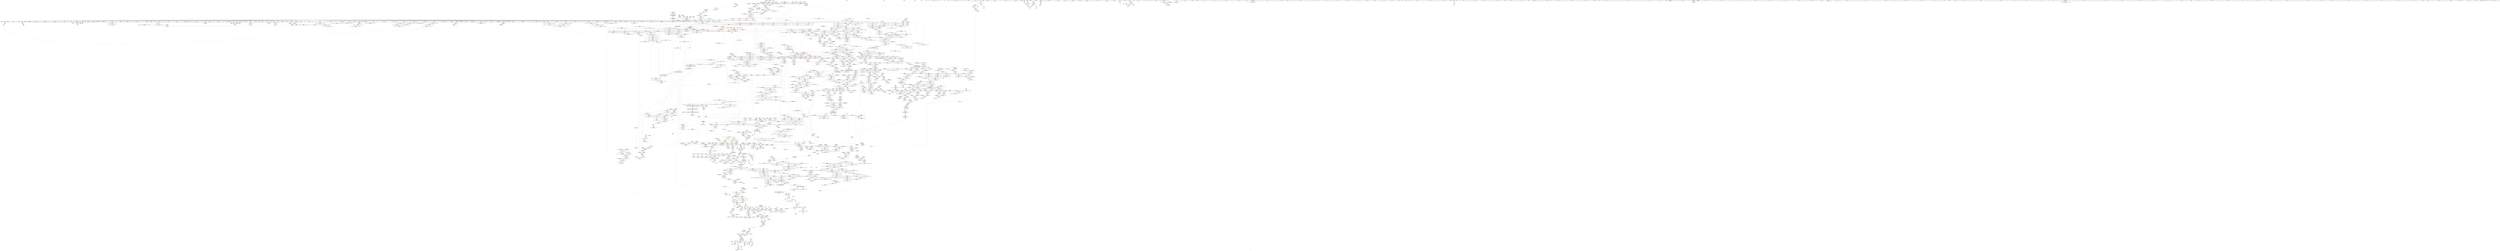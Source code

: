 digraph "SVFG" {
	label="SVFG";

	Node0x56228a710d40 [shape=record,color=grey,label="{NodeID: 0\nNullPtr}"];
	Node0x56228a710d40 -> Node0x56228adb9f80[style=solid];
	Node0x56228a710d40 -> Node0x56228adba080[style=solid];
	Node0x56228a710d40 -> Node0x56228adba150[style=solid];
	Node0x56228a710d40 -> Node0x56228adba220[style=solid];
	Node0x56228a710d40 -> Node0x56228adba2f0[style=solid];
	Node0x56228a710d40 -> Node0x56228adba3c0[style=solid];
	Node0x56228a710d40 -> Node0x56228adba490[style=solid];
	Node0x56228a710d40 -> Node0x56228adba560[style=solid];
	Node0x56228a710d40 -> Node0x56228adba630[style=solid];
	Node0x56228a710d40 -> Node0x56228adba700[style=solid];
	Node0x56228a710d40 -> Node0x56228adba7d0[style=solid];
	Node0x56228a710d40 -> Node0x56228adba8a0[style=solid];
	Node0x56228a710d40 -> Node0x56228adba970[style=solid];
	Node0x56228a710d40 -> Node0x56228adbaa40[style=solid];
	Node0x56228a710d40 -> Node0x56228adbab10[style=solid];
	Node0x56228a710d40 -> Node0x56228adbabe0[style=solid];
	Node0x56228a710d40 -> Node0x56228adbacb0[style=solid];
	Node0x56228a710d40 -> Node0x56228adbad80[style=solid];
	Node0x56228a710d40 -> Node0x56228adbae50[style=solid];
	Node0x56228a710d40 -> Node0x56228adbaf20[style=solid];
	Node0x56228a710d40 -> Node0x56228adbaff0[style=solid];
	Node0x56228a710d40 -> Node0x56228adbb0c0[style=solid];
	Node0x56228a710d40 -> Node0x56228adbb190[style=solid];
	Node0x56228a710d40 -> Node0x56228adbb260[style=solid];
	Node0x56228a710d40 -> Node0x56228adbb330[style=solid];
	Node0x56228a710d40 -> Node0x56228adbb400[style=solid];
	Node0x56228a710d40 -> Node0x56228adbb4d0[style=solid];
	Node0x56228a710d40 -> Node0x56228adbb5a0[style=solid];
	Node0x56228a710d40 -> Node0x56228adbb670[style=solid];
	Node0x56228a710d40 -> Node0x56228adbb740[style=solid];
	Node0x56228a710d40 -> Node0x56228adbb810[style=solid];
	Node0x56228a710d40 -> Node0x56228adbb8e0[style=solid];
	Node0x56228a710d40 -> Node0x56228adbb9b0[style=solid];
	Node0x56228a710d40 -> Node0x56228adbba80[style=solid];
	Node0x56228a710d40 -> Node0x56228adbbb50[style=solid];
	Node0x56228a710d40 -> Node0x56228adbbc20[style=solid];
	Node0x56228a710d40 -> Node0x56228adbbcf0[style=solid];
	Node0x56228a710d40 -> Node0x56228adbbdc0[style=solid];
	Node0x56228a710d40 -> Node0x56228adbbe90[style=solid];
	Node0x56228a710d40 -> Node0x56228adbbf60[style=solid];
	Node0x56228a710d40 -> Node0x56228adbc030[style=solid];
	Node0x56228a710d40 -> Node0x56228adbc100[style=solid];
	Node0x56228a710d40 -> Node0x56228adbc1d0[style=solid];
	Node0x56228a710d40 -> Node0x56228adbc2a0[style=solid];
	Node0x56228a710d40 -> Node0x56228adbc370[style=solid];
	Node0x56228a710d40 -> Node0x56228adbc440[style=solid];
	Node0x56228a710d40 -> Node0x56228adbc510[style=solid];
	Node0x56228a710d40 -> Node0x56228adbc5e0[style=solid];
	Node0x56228a710d40 -> Node0x56228adbc6b0[style=solid];
	Node0x56228a710d40 -> Node0x56228adbc780[style=solid];
	Node0x56228a710d40 -> Node0x56228adbc850[style=solid];
	Node0x56228a710d40 -> Node0x56228adbc920[style=solid];
	Node0x56228a710d40 -> Node0x56228adbc9f0[style=solid];
	Node0x56228a710d40 -> Node0x56228adbcac0[style=solid];
	Node0x56228a710d40 -> Node0x56228adbcb90[style=solid];
	Node0x56228a710d40 -> Node0x56228adbcc60[style=solid];
	Node0x56228a710d40 -> Node0x56228adbcd30[style=solid];
	Node0x56228a710d40 -> Node0x56228adbce00[style=solid];
	Node0x56228a710d40 -> Node0x56228adbced0[style=solid];
	Node0x56228a710d40 -> Node0x56228adbcfa0[style=solid];
	Node0x56228a710d40 -> Node0x56228adbd070[style=solid];
	Node0x56228a710d40 -> Node0x56228adbd140[style=solid];
	Node0x56228a710d40 -> Node0x56228adcd820[style=solid];
	Node0x56228a710d40 -> Node0x56228adcd8b0[style=solid];
	Node0x56228a710d40 -> Node0x56228adcd980[style=solid];
	Node0x56228a710d40 -> Node0x56228adcda50[style=solid];
	Node0x56228a710d40 -> Node0x56228adcdb20[style=solid];
	Node0x56228a710d40 -> Node0x56228adcdbf0[style=solid];
	Node0x56228a710d40 -> Node0x56228adcdcc0[style=solid];
	Node0x56228a710d40 -> Node0x56228adcdd90[style=solid];
	Node0x56228a710d40 -> Node0x56228adcde60[style=solid];
	Node0x56228a710d40 -> Node0x56228adcdf30[style=solid];
	Node0x56228a710d40 -> Node0x56228adce000[style=solid];
	Node0x56228a710d40 -> Node0x56228adce0d0[style=solid];
	Node0x56228a710d40 -> Node0x56228adce1a0[style=solid];
	Node0x56228a710d40 -> Node0x56228adce270[style=solid];
	Node0x56228a710d40 -> Node0x56228adce340[style=solid];
	Node0x56228a710d40 -> Node0x56228adfbc00[style=solid];
	Node0x56228a710d40 -> Node0x56228adffc60[style=solid];
	Node0x56228a710d40 -> Node0x56228adffd30[style=solid];
	Node0x56228a710d40 -> Node0x56228adffe00[style=solid];
	Node0x56228a710d40 -> Node0x56228ae02020[style=solid];
	Node0x56228a710d40 -> Node0x56228ae07bf0[style=solid];
	Node0x56228a710d40 -> Node0x56228ae07cc0[style=solid];
	Node0x56228a710d40 -> Node0x56228ae07d90[style=solid];
	Node0x56228a710d40 -> Node0x56228a44f900[style=solid];
	Node0x56228a710d40 -> Node0x56228ae3ef40[style=solid];
	Node0x56228a710d40 -> Node0x56228ade5260[style=solid];
	Node0x56228a710d40:s64 -> Node0x56228afabdc0[style=solid,color=red];
	Node0x56228adbc370 [shape=record,color=black,label="{NodeID: 443\n1221\<--3\n\<--dummyVal\n_ZNSt6vectorISt4pairIiiESaIS1_EE17_M_realloc_insertIJS1_EEEvN9__gnu_cxx17__normal_iteratorIPS1_S3_EEDpOT_\n}"];
	Node0x56228adbc370 -> Node0x56228ae025d0[style=solid];
	Node0x56228adcb7e0 [shape=record,color=red,label="{NodeID: 886\n108\<--107\n\<--second\n_Z6areaToSt6vectorISt4pairIiiESaIS1_EEe\n}"];
	Node0x56228adcb7e0 -> Node0x56228adce9f0[style=solid];
	Node0x56228afa4450 [shape=record,color=black,label="{NodeID: 3543\n748 = PHI(355, )\n1st arg _ZNSt4pairIiiEC2IRiS2_Lb1EEEOT_OT0_ }"];
	Node0x56228afa4450 -> Node0x56228adff780[style=solid];
	Node0x56228ae01a70 [shape=record,color=blue,label="{NodeID: 1329\n1111\<--1106\nthis.addr\<--this\n_ZNSt6vectorISt4pairIiiESaIS1_EE17_M_realloc_insertIJS1_EEEvN9__gnu_cxx17__normal_iteratorIPS1_S3_EEDpOT_\n}"];
	Node0x56228ae01a70 -> Node0x56228adf0f60[style=dashed];
	Node0x56228adb4990 [shape=record,color=green,label="{NodeID: 222\n1463\<--1464\n__first.addr\<--__first.addr_field_insensitive\n_ZSt34__uninitialized_move_if_noexcept_aIPSt4pairIiiES2_SaIS1_EET0_T_S5_S4_RT1_\n}"];
	Node0x56228adb4990 -> Node0x56228adf3a70[style=solid];
	Node0x56228adb4990 -> Node0x56228ae03610[style=solid];
	Node0x56228add7dd0 [shape=record,color=purple,label="{NodeID: 665\n2584\<--20\nllvm.global_ctors_0\<--llvm.global_ctors\nGlob }"];
	Node0x56228add7dd0 -> Node0x56228adfba00[style=solid];
	Node0x56228aefb4b0 [shape=record,color=yellow,style=double,label="{NodeID: 3322\n136V_2 = CSCHI(MR_136V_1)\npts\{4350000 4350001 \}\nCS[]|{<s0>42|<s1>42|<s2>43|<s3>43|<s4>51|<s5>51}}"];
	Node0x56228aefb4b0:s0 -> Node0x56228aecd2d0[style=dashed,color=red];
	Node0x56228aefb4b0:s1 -> Node0x56228aecd440[style=dashed,color=red];
	Node0x56228aefb4b0:s2 -> Node0x56228aeda300[style=dashed,color=red];
	Node0x56228aefb4b0:s3 -> Node0x56228aeda560[style=dashed,color=red];
	Node0x56228aefb4b0:s4 -> Node0x56228aeda300[style=dashed,color=red];
	Node0x56228aefb4b0:s5 -> Node0x56228aeda560[style=dashed,color=red];
	Node0x56228ae3b4c0 [shape=record,color=grey,label="{NodeID: 2215\n1646 = Binary(1645, 207, )\n}"];
	Node0x56228adf6650 [shape=record,color=red,label="{NodeID: 1108\n1898\<--1892\n\<--__x.addr\n_ZSteqIPSt4pairIiiEEbRKSt13move_iteratorIT_ES7_\n|{<s0>171}}"];
	Node0x56228adf6650:s0 -> Node0x56228ae5e420[style=solid,color=red];
	Node0x56228a710dd0 [shape=record,color=green,label="{NodeID: 1\n7\<--1\n__dso_handle\<--dummyObj\nGlob }"];
	Node0x56228adbc440 [shape=record,color=black,label="{NodeID: 444\n1289\<--3\nlpad.val\<--dummyVal\n_ZNSt6vectorISt4pairIiiESaIS1_EE17_M_realloc_insertIJS1_EEEvN9__gnu_cxx17__normal_iteratorIPS1_S3_EEDpOT_\n}"];
	Node0x56228adcb8b0 [shape=record,color=red,label="{NodeID: 887\n116\<--115\n\<--first15\n_Z6areaToSt6vectorISt4pairIiiESaIS1_EEe\n}"];
	Node0x56228adcb8b0 -> Node0x56228adceb90[style=solid];
	Node0x56228afa4560 [shape=record,color=black,label="{NodeID: 3544\n749 = PHI(359, )\n2nd arg _ZNSt4pairIiiEC2IRiS2_Lb1EEEOT_OT0_ }"];
	Node0x56228afa4560 -> Node0x56228adff850[style=solid];
	Node0x56228aeca3e0 [shape=record,color=yellow,style=double,label="{NodeID: 2437\n359V_1 = ENCHI(MR_359V_0)\npts\{24180000 \}\nFun[_ZNK9__gnu_cxx17__normal_iteratorIPKSt4pairIiiESt6vectorIS2_SaIS2_EEEdeEv]}"];
	Node0x56228aeca3e0 -> Node0x56228adfa820[style=dashed];
	Node0x56228ae01b40 [shape=record,color=blue,label="{NodeID: 1330\n1113\<--1108\n__args.addr\<--__args\n_ZNSt6vectorISt4pairIiiESaIS1_EE17_M_realloc_insertIJS1_EEEvN9__gnu_cxx17__normal_iteratorIPS1_S3_EEDpOT_\n}"];
	Node0x56228ae01b40 -> Node0x56228adf1030[style=dashed];
	Node0x56228adb4a60 [shape=record,color=green,label="{NodeID: 223\n1465\<--1466\n__last.addr\<--__last.addr_field_insensitive\n_ZSt34__uninitialized_move_if_noexcept_aIPSt4pairIiiES2_SaIS1_EET0_T_S5_S4_RT1_\n}"];
	Node0x56228adb4a60 -> Node0x56228adf3b40[style=solid];
	Node0x56228adb4a60 -> Node0x56228ae036e0[style=solid];
	Node0x56228add7ed0 [shape=record,color=purple,label="{NodeID: 666\n2585\<--20\nllvm.global_ctors_1\<--llvm.global_ctors\nGlob }"];
	Node0x56228add7ed0 -> Node0x56228adfbb00[style=solid];
	Node0x56228aefb590 [shape=record,color=yellow,style=double,label="{NodeID: 3323\n18V_8 = CSCHI(MR_18V_7)\npts\{1648 \}\nCS[]|{<s0>46|<s1>47}}"];
	Node0x56228aefb590:s0 -> Node0x56228aecd1f0[style=dashed,color=red];
	Node0x56228aefb590:s1 -> Node0x56228aed7890[style=dashed,color=red];
	Node0x56228ae3b640 [shape=record,color=grey,label="{NodeID: 2216\n173 = Binary(169, 172, )\n}"];
	Node0x56228ae3b640 -> Node0x56228ae3ad40[style=solid];
	Node0x56228adf6720 [shape=record,color=red,label="{NodeID: 1109\n1902\<--1894\n\<--__y.addr\n_ZSteqIPSt4pairIiiEEbRKSt13move_iteratorIT_ES7_\n|{<s0>172}}"];
	Node0x56228adf6720:s0 -> Node0x56228ae5e420[style=solid,color=red];
	Node0x56228ad861b0 [shape=record,color=green,label="{NodeID: 2\n8\<--1\n.str\<--dummyObj\nGlob }"];
	Node0x56228aed8550 [shape=record,color=yellow,style=double,label="{NodeID: 2659\n73V_1 = ENCHI(MR_73V_0)\npts\{238 240 \}\nFun[_ZSt9make_pairIRiS0_ESt4pairINSt17__decay_and_stripIT_E6__typeENS2_IT0_E6__typeEEOS3_OS6_]|{<s0>24}}"];
	Node0x56228aed8550:s0 -> Node0x56228aed2540[style=dashed,color=red];
	Node0x56228adbc510 [shape=record,color=black,label="{NodeID: 445\n1290\<--3\nlpad.val43\<--dummyVal\n_ZNSt6vectorISt4pairIiiESaIS1_EE17_M_realloc_insertIJS1_EEEvN9__gnu_cxx17__normal_iteratorIPS1_S3_EEDpOT_\n}"];
	Node0x56228adcb980 [shape=record,color=red,label="{NodeID: 888\n129\<--128\n\<--second22\n_Z6areaToSt6vectorISt4pairIiiESaIS1_EEe\n}"];
	Node0x56228adcb980 -> Node0x56228adced30[style=solid];
	Node0x56228afa4670 [shape=record,color=black,label="{NodeID: 3545\n1565 = PHI(1532, )\n0th arg _ZNSt16allocator_traitsISaISt4pairIiiEEE8max_sizeERKS2_ }"];
	Node0x56228afa4670 -> Node0x56228ae04170[style=solid];
	Node0x56228ae01c10 [shape=record,color=blue,label="{NodeID: 1331\n1115\<--1135\n__len\<--call\n_ZNSt6vectorISt4pairIiiESaIS1_EE17_M_realloc_insertIJS1_EEEvN9__gnu_cxx17__normal_iteratorIPS1_S3_EEDpOT_\n}"];
	Node0x56228ae01c10 -> Node0x56228adf1100[style=dashed];
	Node0x56228ae01c10 -> Node0x56228adf11d0[style=dashed];
	Node0x56228ae01c10 -> Node0x56228adf12a0[style=dashed];
	Node0x56228adb4b30 [shape=record,color=green,label="{NodeID: 224\n1467\<--1468\n__result.addr\<--__result.addr_field_insensitive\n_ZSt34__uninitialized_move_if_noexcept_aIPSt4pairIiiES2_SaIS1_EET0_T_S5_S4_RT1_\n}"];
	Node0x56228adb4b30 -> Node0x56228adf3c10[style=solid];
	Node0x56228adb4b30 -> Node0x56228ae037b0[style=solid];
	Node0x56228add7fd0 [shape=record,color=purple,label="{NodeID: 667\n2586\<--20\nllvm.global_ctors_2\<--llvm.global_ctors\nGlob }"];
	Node0x56228add7fd0 -> Node0x56228adfbc00[style=solid];
	Node0x56228aefb6f0 [shape=record,color=yellow,style=double,label="{NodeID: 3324\n126V_4 = CSCHI(MR_126V_3)\npts\{4510002 \}\nCS[]|{|<s1>50|<s2>54}}"];
	Node0x56228aefb6f0 -> Node0x56228ae9efb0[style=dashed];
	Node0x56228aefb6f0:s1 -> Node0x56228aeda7c0[style=dashed,color=red];
	Node0x56228aefb6f0:s2 -> Node0x56228aeda7c0[style=dashed,color=red];
	Node0x56228ae3b7c0 [shape=record,color=grey,label="{NodeID: 2217\n159 = Binary(158, 76, )\n}"];
	Node0x56228ae3b7c0 -> Node0x56228adcf140[style=solid];
	Node0x56228adf67f0 [shape=record,color=red,label="{NodeID: 1110\n1911\<--1908\nthis1\<--this.addr\n_ZNKSt13move_iteratorIPSt4pairIiiEE4baseEv\n}"];
	Node0x56228adf67f0 -> Node0x56228adc6b80[style=solid];
	Node0x56228ad86240 [shape=record,color=green,label="{NodeID: 3\n10\<--1\n.str.1\<--dummyObj\nGlob }"];
	Node0x56228aed8630 [shape=record,color=yellow,style=double,label="{NodeID: 2660\n75V_1 = ENCHI(MR_75V_0)\npts\{3470000 3470001 \}\nFun[_ZSt9make_pairIRiS0_ESt4pairINSt17__decay_and_stripIT_E6__typeENS2_IT0_E6__typeEEOS3_OS6_]|{<s0>24|<s1>24}}"];
	Node0x56228aed8630:s0 -> Node0x56228adff920[style=dashed,color=red];
	Node0x56228aed8630:s1 -> Node0x56228adff9f0[style=dashed,color=red];
	Node0x56228adbc5e0 [shape=record,color=black,label="{NodeID: 446\n1292\<--3\n\<--dummyVal\n_ZNSt6vectorISt4pairIiiESaIS1_EE17_M_realloc_insertIJS1_EEEvN9__gnu_cxx17__normal_iteratorIPS1_S3_EEDpOT_\n}"];
	Node0x56228adcba50 [shape=record,color=red,label="{NodeID: 889\n142\<--141\n\<--first28\n_Z6areaToSt6vectorISt4pairIiiESaIS1_EEe\n}"];
	Node0x56228adcba50 -> Node0x56228adceed0[style=solid];
	Node0x56228afa4780 [shape=record,color=black,label="{NodeID: 3546\n2260 = PHI(676, )\n0th arg _ZSt22__uninitialized_copy_aIN9__gnu_cxx17__normal_iteratorIPKSt4pairIiiESt6vectorIS3_SaIS3_EEEEPS3_S3_ET0_T_SC_SB_RSaIT1_E }"];
	Node0x56228afa4780 -> Node0x56228ae08a90[style=solid];
	Node0x56228ae01ce0 [shape=record,color=blue,label="{NodeID: 1332\n1143\<--1140\ncoerce.dive3\<--call2\n_ZNSt6vectorISt4pairIiiESaIS1_EE17_M_realloc_insertIJS1_EEEvN9__gnu_cxx17__normal_iteratorIPS1_S3_EEDpOT_\n|{|<s2>102}}"];
	Node0x56228ae01ce0 -> Node0x56228adf22e0[style=dashed];
	Node0x56228ae01ce0 -> Node0x56228adf23b0[style=dashed];
	Node0x56228ae01ce0:s2 -> Node0x56228aedbd40[style=dashed,color=red];
	Node0x56228adb4c00 [shape=record,color=green,label="{NodeID: 225\n1469\<--1470\n__alloc.addr\<--__alloc.addr_field_insensitive\n_ZSt34__uninitialized_move_if_noexcept_aIPSt4pairIiiES2_SaIS1_EET0_T_S5_S4_RT1_\n}"];
	Node0x56228adb4c00 -> Node0x56228adf3ce0[style=solid];
	Node0x56228adb4c00 -> Node0x56228ae03880[style=solid];
	Node0x56228add80d0 [shape=record,color=purple,label="{NodeID: 668\n88\<--85\nfirst\<--call2\n_Z6areaToSt6vectorISt4pairIiiESaIS1_EEe\n}"];
	Node0x56228add80d0 -> Node0x56228adcb640[style=solid];
	Node0x56228aefb7d0 [shape=record,color=yellow,style=double,label="{NodeID: 3325\n138V_4 = CSCHI(MR_138V_3)\npts\{4510000 4510001 \}\nCS[]|{|<s1>46|<s2>46|<s3>50|<s4>50|<s5>54|<s6>54}}"];
	Node0x56228aefb7d0 -> Node0x56228ae9f9b0[style=dashed];
	Node0x56228aefb7d0:s1 -> Node0x56228aecd2d0[style=dashed,color=red];
	Node0x56228aefb7d0:s2 -> Node0x56228aecd440[style=dashed,color=red];
	Node0x56228aefb7d0:s3 -> Node0x56228aeda300[style=dashed,color=red];
	Node0x56228aefb7d0:s4 -> Node0x56228aeda560[style=dashed,color=red];
	Node0x56228aefb7d0:s5 -> Node0x56228aeda300[style=dashed,color=red];
	Node0x56228aefb7d0:s6 -> Node0x56228aeda560[style=dashed,color=red];
	Node0x56228ae3b940 [shape=record,color=grey,label="{NodeID: 2218\n1266 = Binary(1264, 1265, )\n}"];
	Node0x56228ae3b940 -> Node0x56228ae3bac0[style=solid];
	Node0x56228adf68c0 [shape=record,color=red,label="{NodeID: 1111\n1913\<--1912\n\<--_M_current\n_ZNKSt13move_iteratorIPSt4pairIiiEE4baseEv\n}"];
	Node0x56228adf68c0 -> Node0x56228add57a0[style=solid];
	Node0x56228ad864f0 [shape=record,color=green,label="{NodeID: 4\n12\<--1\n.str.2\<--dummyObj\nGlob }"];
	Node0x56228aed8710 [shape=record,color=yellow,style=double,label="{NodeID: 2661\n18V_1 = ENCHI(MR_18V_0)\npts\{1648 \}\nFun[_ZSt18uninitialized_copyIN9__gnu_cxx17__normal_iteratorIPKSt4pairIiiESt6vectorIS3_SaIS3_EEEEPS3_ET0_T_SC_SB_]|{<s0>212}}"];
	Node0x56228aed8710:s0 -> Node0x56228aec3610[style=dashed,color=red];
	Node0x56228adbc6b0 [shape=record,color=black,label="{NodeID: 447\n1293\<--3\n\<--dummyVal\n_ZNSt6vectorISt4pairIiiESaIS1_EE17_M_realloc_insertIJS1_EEEvN9__gnu_cxx17__normal_iteratorIPS1_S3_EEDpOT_\n|{<s0>122}}"];
	Node0x56228adbc6b0:s0 -> Node0x56228afa0160[style=solid,color=red];
	Node0x56228adcbb20 [shape=record,color=red,label="{NodeID: 890\n155\<--154\n\<--first35\n_Z6areaToSt6vectorISt4pairIiiESaIS1_EEe\n}"];
	Node0x56228adcbb20 -> Node0x56228adcf070[style=solid];
	Node0x56228afa4890 [shape=record,color=black,label="{NodeID: 3547\n2261 = PHI(678, )\n1st arg _ZSt22__uninitialized_copy_aIN9__gnu_cxx17__normal_iteratorIPKSt4pairIiiESt6vectorIS3_SaIS3_EEEEPS3_S3_ET0_T_SC_SB_RSaIT1_E }"];
	Node0x56228afa4890 -> Node0x56228ae08b60[style=solid];
	Node0x56228aeca6b0 [shape=record,color=yellow,style=double,label="{NodeID: 2440\n325V_1 = ENCHI(MR_325V_0)\npts\{23210000 \}\nFun[_ZNKSt6vectorISt4pairIiiESaIS1_EE3endEv]|{<s0>207}}"];
	Node0x56228aeca6b0:s0 -> Node0x56228ae0ae50[style=dashed,color=red];
	Node0x56228ae01db0 [shape=record,color=blue,label="{NodeID: 1333\n1117\<--1145\n__elems_before\<--call4\n_ZNSt6vectorISt4pairIiiESaIS1_EE17_M_realloc_insertIJS1_EEEvN9__gnu_cxx17__normal_iteratorIPS1_S3_EEDpOT_\n}"];
	Node0x56228ae01db0 -> Node0x56228adf1370[style=dashed];
	Node0x56228ae01db0 -> Node0x56228adf1440[style=dashed];
	Node0x56228adb4cd0 [shape=record,color=green,label="{NodeID: 226\n1471\<--1472\nagg.tmp\<--agg.tmp_field_insensitive\n_ZSt34__uninitialized_move_if_noexcept_aIPSt4pairIiiES2_SaIS1_EET0_T_S5_S4_RT1_\n}"];
	Node0x56228adb4cd0 -> Node0x56228addc9f0[style=solid];
	Node0x56228adb4cd0 -> Node0x56228addcac0[style=solid];
	Node0x56228add81a0 [shape=record,color=purple,label="{NodeID: 669\n100\<--99\nfirst7\<--call6\n_Z6areaToSt6vectorISt4pairIiiESaIS1_EEe\n}"];
	Node0x56228add81a0 -> Node0x56228adcb710[style=solid];
	Node0x56228aefb8b0 [shape=record,color=yellow,style=double,label="{NodeID: 3326\n18V_9 = CSCHI(MR_18V_8)\npts\{1648 \}\nCS[]|{|<s1>48}}"];
	Node0x56228aefb8b0 -> Node0x56228ae9eab0[style=dashed];
	Node0x56228aefb8b0:s1 -> Node0x56228aecd1f0[style=dashed,color=red];
	Node0x56228ae3bac0 [shape=record,color=grey,label="{NodeID: 2219\n1267 = Binary(1266, 207, )\n|{<s0>121}}"];
	Node0x56228ae3bac0:s0 -> Node0x56228afac030[style=solid,color=red];
	Node0x56228adf6990 [shape=record,color=red,label="{NodeID: 1112\n1924\<--1918\nthis1\<--this.addr\n_ZNSt13move_iteratorIPSt4pairIiiEEC2ES2_\n}"];
	Node0x56228adf6990 -> Node0x56228adc6c50[style=solid];
	Node0x56228ad86580 [shape=record,color=green,label="{NodeID: 5\n14\<--1\n.str.3\<--dummyObj\nGlob }"];
	Node0x56228adbc780 [shape=record,color=black,label="{NodeID: 448\n1791\<--3\n\<--dummyVal\n_ZNSt20__uninitialized_copyILb0EE13__uninit_copyISt13move_iteratorIPSt4pairIiiEES5_EET0_T_S8_S7_\n}"];
	Node0x56228adcbbf0 [shape=record,color=red,label="{NodeID: 891\n163\<--162\n\<--second40\n_Z6areaToSt6vectorISt4pairIiiESaIS1_EEe\n}"];
	Node0x56228adcbbf0 -> Node0x56228adcf210[style=solid];
	Node0x56228afa49a0 [shape=record,color=black,label="{NodeID: 3548\n2262 = PHI(672, )\n2nd arg _ZSt22__uninitialized_copy_aIN9__gnu_cxx17__normal_iteratorIPKSt4pairIiiESt6vectorIS3_SaIS3_EEEEPS3_S3_ET0_T_SC_SB_RSaIT1_E }"];
	Node0x56228afa49a0 -> Node0x56228ae08c30[style=solid];
	Node0x56228aeca790 [shape=record,color=yellow,style=double,label="{NodeID: 2441\n168V_1 = ENCHI(MR_168V_0)\npts\{4190001 4210001 \}\nFun[_ZNKSt6vectorISt4pairIiiESaIS1_EE3endEv]}"];
	Node0x56228aeca790 -> Node0x56228adf9230[style=dashed];
	Node0x56228ae01e80 [shape=record,color=blue,label="{NodeID: 1334\n1121\<--1151\n__new_start\<--call5\n_ZNSt6vectorISt4pairIiiESaIS1_EE17_M_realloc_insertIJS1_EEEvN9__gnu_cxx17__normal_iteratorIPS1_S3_EEDpOT_\n}"];
	Node0x56228ae01e80 -> Node0x56228adf1510[style=dashed];
	Node0x56228ae01e80 -> Node0x56228adf15e0[style=dashed];
	Node0x56228ae01e80 -> Node0x56228adf16b0[style=dashed];
	Node0x56228ae01e80 -> Node0x56228adf1780[style=dashed];
	Node0x56228ae01e80 -> Node0x56228adf1850[style=dashed];
	Node0x56228ae01e80 -> Node0x56228adf1920[style=dashed];
	Node0x56228ae01e80 -> Node0x56228adf19f0[style=dashed];
	Node0x56228ae01e80 -> Node0x56228adf1ac0[style=dashed];
	Node0x56228adb4da0 [shape=record,color=green,label="{NodeID: 227\n1473\<--1474\nagg.tmp1\<--agg.tmp1_field_insensitive\n_ZSt34__uninitialized_move_if_noexcept_aIPSt4pairIiiES2_SaIS1_EET0_T_S5_S4_RT1_\n}"];
	Node0x56228adb4da0 -> Node0x56228addcb90[style=solid];
	Node0x56228adb4da0 -> Node0x56228addcc60[style=solid];
	Node0x56228add8270 [shape=record,color=purple,label="{NodeID: 670\n107\<--106\nsecond\<--call10\n_Z6areaToSt6vectorISt4pairIiiESaIS1_EEe\n}"];
	Node0x56228add8270 -> Node0x56228adcb7e0[style=solid];
	Node0x56228aefba10 [shape=record,color=yellow,style=double,label="{NodeID: 3327\n128V_4 = CSCHI(MR_128V_3)\npts\{4530002 \}\nCS[]|{|<s1>49|<s2>53}}"];
	Node0x56228aefba10 -> Node0x56228ae9f4b0[style=dashed];
	Node0x56228aefba10:s1 -> Node0x56228aeda7c0[style=dashed,color=red];
	Node0x56228aefba10:s2 -> Node0x56228aeda7c0[style=dashed,color=red];
	Node0x56228ae3bc40 [shape=record,color=grey,label="{NodeID: 2220\n205 = Binary(203, 204, )\n}"];
	Node0x56228ae3bc40 -> Node0x56228ae3bdc0[style=solid];
	Node0x56228adf6a60 [shape=record,color=red,label="{NodeID: 1113\n1926\<--1920\n\<--__i.addr\n_ZNSt13move_iteratorIPSt4pairIiiEEC2ES2_\n}"];
	Node0x56228adf6a60 -> Node0x56228ae06870[style=solid];
	Node0x56228ad86610 [shape=record,color=green,label="{NodeID: 6\n16\<--1\n.str.4\<--dummyObj\nGlob }"];
	Node0x56228adbc850 [shape=record,color=black,label="{NodeID: 449\n1792\<--3\n\<--dummyVal\n_ZNSt20__uninitialized_copyILb0EE13__uninit_copyISt13move_iteratorIPSt4pairIiiEES5_EET0_T_S8_S7_\n}"];
	Node0x56228adbc850 -> Node0x56228ae05900[style=solid];
	Node0x56228adcbcc0 [shape=record,color=red,label="{NodeID: 892\n194\<--191\nthis1\<--this.addr\n_ZNKSt6vectorISt4pairIiiESaIS1_EE4sizeEv\n}"];
	Node0x56228adcbcc0 -> Node0x56228adcf3b0[style=solid];
	Node0x56228adcbcc0 -> Node0x56228adcf480[style=solid];
	Node0x56228afa4ab0 [shape=record,color=black,label="{NodeID: 3549\n2263 = PHI(674, )\n3rd arg _ZSt22__uninitialized_copy_aIN9__gnu_cxx17__normal_iteratorIPKSt4pairIiiESt6vectorIS3_SaIS3_EEEEPS3_S3_ET0_T_SC_SB_RSaIT1_E }"];
	Node0x56228afa4ab0 -> Node0x56228ae08d00[style=solid];
	Node0x56228ae01f50 [shape=record,color=blue,label="{NodeID: 1335\n1123\<--1155\n__new_finish\<--\n_ZNSt6vectorISt4pairIiiESaIS1_EE17_M_realloc_insertIJS1_EEEvN9__gnu_cxx17__normal_iteratorIPS1_S3_EEDpOT_\n}"];
	Node0x56228ae01f50 -> Node0x56228adf1d30[style=dashed];
	Node0x56228ae01f50 -> Node0x56228adf1e00[style=dashed];
	Node0x56228ae01f50 -> Node0x56228ae02020[style=dashed];
	Node0x56228adbd250 [shape=record,color=green,label="{NodeID: 228\n1481\<--1482\n_ZSt32__make_move_if_noexcept_iteratorISt4pairIiiESt13move_iteratorIPS1_EET0_PT_\<--_ZSt32__make_move_if_noexcept_iteratorISt4pairIiiESt13move_iteratorIPS1_EET0_PT__field_insensitive\n}"];
	Node0x56228add8340 [shape=record,color=purple,label="{NodeID: 671\n115\<--114\nfirst15\<--call14\n_Z6areaToSt6vectorISt4pairIiiESaIS1_EEe\n}"];
	Node0x56228add8340 -> Node0x56228adcb8b0[style=solid];
	Node0x56228aefbaf0 [shape=record,color=yellow,style=double,label="{NodeID: 3328\n140V_4 = CSCHI(MR_140V_3)\npts\{4530000 4530001 \}\nCS[]|{|<s1>48|<s2>48|<s3>49|<s4>49|<s5>53|<s6>53}}"];
	Node0x56228aefbaf0 -> Node0x56228ae9feb0[style=dashed];
	Node0x56228aefbaf0:s1 -> Node0x56228aecd2d0[style=dashed,color=red];
	Node0x56228aefbaf0:s2 -> Node0x56228aecd440[style=dashed,color=red];
	Node0x56228aefbaf0:s3 -> Node0x56228aeda300[style=dashed,color=red];
	Node0x56228aefbaf0:s4 -> Node0x56228aeda560[style=dashed,color=red];
	Node0x56228aefbaf0:s5 -> Node0x56228aeda300[style=dashed,color=red];
	Node0x56228aefbaf0:s6 -> Node0x56228aeda560[style=dashed,color=red];
	Node0x56228ae3bdc0 [shape=record,color=grey,label="{NodeID: 2221\n206 = Binary(205, 207, )\n}"];
	Node0x56228ae3bdc0 -> Node0x56228adcf6f0[style=solid];
	Node0x56228adf6b30 [shape=record,color=red,label="{NodeID: 1114\n1938\<--1932\nthis1\<--this.addr\n_ZN9__gnu_cxx13new_allocatorISt4pairIiiEE7destroyIS2_EEvPT_\n}"];
	Node0x56228ad866a0 [shape=record,color=green,label="{NodeID: 7\n18\<--1\n.str.5\<--dummyObj\nGlob }"];
	Node0x56228adbc920 [shape=record,color=black,label="{NodeID: 450\n1794\<--3\n\<--dummyVal\n_ZNSt20__uninitialized_copyILb0EE13__uninit_copyISt13move_iteratorIPSt4pairIiiEES5_EET0_T_S8_S7_\n}"];
	Node0x56228adbc920 -> Node0x56228ae059d0[style=solid];
	Node0x56228adcbd90 [shape=record,color=red,label="{NodeID: 893\n198\<--197\n\<--_M_finish\n_ZNKSt6vectorISt4pairIiiESaIS1_EE4sizeEv\n}"];
	Node0x56228adcbd90 -> Node0x56228adcf550[style=solid];
	Node0x56228afa4bc0 [shape=record,color=black,label="{NodeID: 3550\n2133 = PHI(2126, 2239, )\n0th arg _ZNSt12_Vector_baseISt4pairIiiESaIS1_EE12_Vector_implC2ERKS2_ }"];
	Node0x56228afa4bc0 -> Node0x56228ae07a50[style=solid];
	Node0x56228aeca9b0 [shape=record,color=yellow,style=double,label="{NodeID: 2443\n570V_1 = ENCHI(MR_570V_0)\npts\{17500000 \}\nFun[_ZNKSt13move_iteratorIPSt4pairIiiEEdeEv]}"];
	Node0x56228aeca9b0 -> Node0x56228adf63e0[style=dashed];
	Node0x56228ae02020 [shape=record,color=blue, style = dotted,label="{NodeID: 1336\n1123\<--3\n__new_finish\<--dummyVal\n_ZNSt6vectorISt4pairIiiESaIS1_EE17_M_realloc_insertIJS1_EEEvN9__gnu_cxx17__normal_iteratorIPS1_S3_EEDpOT_\n}"];
	Node0x56228ae02020 -> Node0x56228adf1d30[style=dashed];
	Node0x56228ae02020 -> Node0x56228adf1e00[style=dashed];
	Node0x56228ae02020 -> Node0x56228ae020f0[style=dashed];
	Node0x56228adbd350 [shape=record,color=green,label="{NodeID: 229\n1496\<--1497\n_ZSt22__uninitialized_copy_aISt13move_iteratorIPSt4pairIiiEES3_S2_ET0_T_S6_S5_RSaIT1_E\<--_ZSt22__uninitialized_copy_aISt13move_iteratorIPSt4pairIiiEES3_S2_ET0_T_S6_S5_RSaIT1_E_field_insensitive\n}"];
	Node0x56228add8410 [shape=record,color=purple,label="{NodeID: 672\n128\<--127\nsecond22\<--call21\n_Z6areaToSt6vectorISt4pairIiiESaIS1_EEe\n}"];
	Node0x56228add8410 -> Node0x56228adcb980[style=solid];
	Node0x56228aefbc00 [shape=record,color=yellow,style=double,label="{NodeID: 3329\n20V_2 = CSCHI(MR_20V_1)\npts\{4330000 4350000 4510000 4530000 \}\nCS[]|{|<s1>39|<s2>41|<s3>45|<s4>47|<s5>72}}"];
	Node0x56228aefbc00 -> Node0x56228adee520[style=dashed];
	Node0x56228aefbc00:s1 -> Node0x56228aefb190[style=dashed,color=blue];
	Node0x56228aefbc00:s2 -> Node0x56228aefb4b0[style=dashed,color=blue];
	Node0x56228aefbc00:s3 -> Node0x56228aefb7d0[style=dashed,color=blue];
	Node0x56228aefbc00:s4 -> Node0x56228aefbaf0[style=dashed,color=blue];
	Node0x56228aefbc00:s5 -> Node0x56228aece200[style=dashed,color=red];
	Node0x56228ae3bf40 [shape=record,color=grey,label="{NodeID: 2222\n132 = Binary(130, 131, )\n}"];
	Node0x56228ae3bf40 -> Node0x56228ae3cfc0[style=solid];
	Node0x56228adf6c00 [shape=record,color=red,label="{NodeID: 1115\n1939\<--1934\n\<--__p.addr\n_ZN9__gnu_cxx13new_allocatorISt4pairIiiEE7destroyIS2_EEvPT_\n}"];
	Node0x56228ad86ee0 [shape=record,color=green,label="{NodeID: 8\n21\<--1\n\<--dummyObj\nCan only get source location for instruction, argument, global var or function.}"];
	Node0x56228adbc9f0 [shape=record,color=black,label="{NodeID: 451\n1805\<--3\n\<--dummyVal\n_ZNSt20__uninitialized_copyILb0EE13__uninit_copyISt13move_iteratorIPSt4pairIiiEES5_EET0_T_S8_S7_\n}"];
	Node0x56228adcbe60 [shape=record,color=red,label="{NodeID: 894\n202\<--201\n\<--_M_start\n_ZNKSt6vectorISt4pairIiiESaIS1_EE4sizeEv\n}"];
	Node0x56228adcbe60 -> Node0x56228adcf620[style=solid];
	Node0x56228afa4d10 [shape=record,color=black,label="{NodeID: 3551\n2134 = PHI(2127, 2240, )\n1st arg _ZNSt12_Vector_baseISt4pairIiiESaIS1_EE12_Vector_implC2ERKS2_ }"];
	Node0x56228afa4d10 -> Node0x56228ae07b20[style=solid];
	Node0x56228ae020f0 [shape=record,color=blue,label="{NodeID: 1337\n1123\<--1178\n__new_finish\<--call11\n_ZNSt6vectorISt4pairIiiESaIS1_EE17_M_realloc_insertIJS1_EEEvN9__gnu_cxx17__normal_iteratorIPS1_S3_EEDpOT_\n}"];
	Node0x56228ae020f0 -> Node0x56228adf1b90[style=dashed];
	Node0x56228ae020f0 -> Node0x56228ae021c0[style=dashed];
	Node0x56228adbd450 [shape=record,color=green,label="{NodeID: 230\n1501\<--1502\nthis.addr\<--this.addr_field_insensitive\n_ZNK9__gnu_cxx17__normal_iteratorIPSt4pairIiiESt6vectorIS2_SaIS2_EEE4baseEv\n}"];
	Node0x56228adbd450 -> Node0x56228adf3f50[style=solid];
	Node0x56228adbd450 -> Node0x56228ae03af0[style=solid];
	Node0x56228add84e0 [shape=record,color=purple,label="{NodeID: 673\n141\<--140\nfirst28\<--call27\n_Z6areaToSt6vectorISt4pairIiiESaIS1_EEe\n}"];
	Node0x56228add84e0 -> Node0x56228adcba50[style=solid];
	Node0x56228ae3c0c0 [shape=record,color=grey,label="{NodeID: 2223\n582 = Binary(581, 76, )\n}"];
	Node0x56228ae3c0c0 -> Node0x56228adfe8e0[style=solid];
	Node0x56228adf6cd0 [shape=record,color=red,label="{NodeID: 1116\n1960\<--1946\nthis1\<--this.addr\n_ZNSt6vectorISt4pairIiiESaIS1_EE14_M_move_assignEOS3_St17integral_constantIbLb1EE\n}"];
	Node0x56228adf6cd0 -> Node0x56228add5940[style=solid];
	Node0x56228adf6cd0 -> Node0x56228add5a10[style=solid];
	Node0x56228adf6cd0 -> Node0x56228add5ae0[style=solid];
	Node0x56228adf6cd0 -> Node0x56228add5bb0[style=solid];
	Node0x56228ad86f70 [shape=record,color=green,label="{NodeID: 9\n70\<--1\n\<--dummyObj\nCan only get source location for instruction, argument, global var or function.}"];
	Node0x56228adbcac0 [shape=record,color=black,label="{NodeID: 452\n1806\<--3\n\<--dummyVal\n_ZNSt20__uninitialized_copyILb0EE13__uninit_copyISt13move_iteratorIPSt4pairIiiEES5_EET0_T_S8_S7_\n}"];
	Node0x56228adbcac0 -> Node0x56228ae05aa0[style=solid];
	Node0x56228adcbf30 [shape=record,color=red,label="{NodeID: 895\n218\<--212\nthis1\<--this.addr\n_ZNSt6vectorISt4pairIiiESaIS1_EEixEm\n}"];
	Node0x56228adcbf30 -> Node0x56228adcf7c0[style=solid];
	Node0x56228afa4e60 [shape=record,color=black,label="{NodeID: 3552\n1695 = PHI(1479, 1485, )\n0th arg _ZSt32__make_move_if_noexcept_iteratorISt4pairIiiESt13move_iteratorIPS1_EET0_PT_ }"];
	Node0x56228afa4e60 -> Node0x56228ae04f40[style=solid];
	Node0x56228ae021c0 [shape=record,color=blue,label="{NodeID: 1338\n1123\<--1183\n__new_finish\<--incdec.ptr\n_ZNSt6vectorISt4pairIiiESaIS1_EE17_M_realloc_insertIJS1_EEEvN9__gnu_cxx17__normal_iteratorIPS1_S3_EEDpOT_\n}"];
	Node0x56228ae021c0 -> Node0x56228adf1c60[style=dashed];
	Node0x56228ae021c0 -> Node0x56228adf1d30[style=dashed];
	Node0x56228ae021c0 -> Node0x56228adf1e00[style=dashed];
	Node0x56228ae021c0 -> Node0x56228ae02290[style=dashed];
	Node0x56228adbd520 [shape=record,color=green,label="{NodeID: 231\n1510\<--1511\n__a.addr\<--__a.addr_field_insensitive\n_ZNSt16allocator_traitsISaISt4pairIiiEEE7destroyIS1_EEvRS2_PT_\n}"];
	Node0x56228adbd520 -> Node0x56228adf4020[style=solid];
	Node0x56228adbd520 -> Node0x56228ae03bc0[style=solid];
	Node0x56228add85b0 [shape=record,color=purple,label="{NodeID: 674\n154\<--153\nfirst35\<--call34\n_Z6areaToSt6vectorISt4pairIiiESaIS1_EEe\n}"];
	Node0x56228add85b0 -> Node0x56228adcbb20[style=solid];
	Node0x56228aefbf60 [shape=record,color=yellow,style=double,label="{NodeID: 3331\n172V_2 = CSCHI(MR_172V_1)\npts\{4330002 4350002 4510002 4530002 \}\nCS[]|{<s0>39|<s1>41|<s2>45|<s3>47|<s4>72}}"];
	Node0x56228aefbf60:s0 -> Node0x56228aefb0b0[style=dashed,color=blue];
	Node0x56228aefbf60:s1 -> Node0x56228aefb3d0[style=dashed,color=blue];
	Node0x56228aefbf60:s2 -> Node0x56228aefb6f0[style=dashed,color=blue];
	Node0x56228aefbf60:s3 -> Node0x56228aefba10[style=dashed,color=blue];
	Node0x56228aefbf60:s4 -> Node0x56228aece460[style=dashed,color=red];
	Node0x56228ae3c240 [shape=record,color=grey,label="{NodeID: 2224\n569 = Binary(568, 76, )\n}"];
	Node0x56228ae3c240 -> Node0x56228adfe810[style=solid];
	Node0x56228adf6da0 [shape=record,color=red,label="{NodeID: 1117\n1978\<--1948\n\<--__x.addr\n_ZNSt6vectorISt4pairIiiESaIS1_EE14_M_move_assignEOS3_St17integral_constantIbLb1EE\n}"];
	Node0x56228adf6da0 -> Node0x56228add5c80[style=solid];
	Node0x56228ad87030 [shape=record,color=green,label="{NodeID: 10\n72\<--1\n\<--dummyObj\nCan only get source location for instruction, argument, global var or function.}"];
	Node0x56228adbcb90 [shape=record,color=black,label="{NodeID: 453\n1808\<--3\n\<--dummyVal\n_ZNSt20__uninitialized_copyILb0EE13__uninit_copyISt13move_iteratorIPSt4pairIiiEES5_EET0_T_S8_S7_\n}"];
	Node0x56228adbcb90 -> Node0x56228ae05b70[style=solid];
	Node0x56228adcc000 [shape=record,color=red,label="{NodeID: 896\n223\<--214\n\<--__n.addr\n_ZNSt6vectorISt4pairIiiESaIS1_EEixEm\n}"];
	Node0x56228afa4fb0 [shape=record,color=black,label="{NodeID: 3553\n2566 = PHI(2299, 2320, )\n0th arg _ZN9__gnu_cxx17__normal_iteratorIPKSt4pairIiiESt6vectorIS2_SaIS2_EEEC2ERKS4_ }"];
	Node0x56228afa4fb0 -> Node0x56228ae0acb0[style=solid];
	Node0x56228ae02290 [shape=record,color=blue,label="{NodeID: 1339\n1123\<--1194\n__new_finish\<--call16\n_ZNSt6vectorISt4pairIiiESaIS1_EE17_M_realloc_insertIJS1_EEEvN9__gnu_cxx17__normal_iteratorIPS1_S3_EEDpOT_\n}"];
	Node0x56228ae02290 -> Node0x56228adf1ed0[style=dashed];
	Node0x56228adbd5f0 [shape=record,color=green,label="{NodeID: 232\n1512\<--1513\n__p.addr\<--__p.addr_field_insensitive\n_ZNSt16allocator_traitsISaISt4pairIiiEEE7destroyIS1_EEvRS2_PT_\n}"];
	Node0x56228adbd5f0 -> Node0x56228adf40f0[style=solid];
	Node0x56228adbd5f0 -> Node0x56228ae03c90[style=solid];
	Node0x56228add8680 [shape=record,color=purple,label="{NodeID: 675\n162\<--161\nsecond40\<--call39\n_Z6areaToSt6vectorISt4pairIiiESaIS1_EEe\n}"];
	Node0x56228add8680 -> Node0x56228adcbbf0[style=solid];
	Node0x56228aefc0d0 [shape=record,color=yellow,style=double,label="{NodeID: 3332\n58V_2 = CSCHI(MR_58V_1)\npts\{4190000 4190001 4190002 4210000 4210001 4210002 4230000 4230001 4230002 4290000 4290001 4290002 \}\nCS[]|{<s0>34|<s1>34|<s2>34|<s3>37|<s4>37|<s5>37}}"];
	Node0x56228aefc0d0:s0 -> Node0x56228aefa6d0[style=dashed,color=blue];
	Node0x56228aefc0d0:s1 -> Node0x56228aefa830[style=dashed,color=blue];
	Node0x56228aefc0d0:s2 -> Node0x56228aefa910[style=dashed,color=blue];
	Node0x56228aefc0d0:s3 -> Node0x56228aefac30[style=dashed,color=blue];
	Node0x56228aefc0d0:s4 -> Node0x56228aefad90[style=dashed,color=blue];
	Node0x56228aefc0d0:s5 -> Node0x56228aefae70[style=dashed,color=blue];
	Node0x56228ae3c3c0 [shape=record,color=grey,label="{NodeID: 2225\n574 = Binary(572, 573, )\n}"];
	Node0x56228ae3c3c0 -> Node0x56228ae3c540[style=solid];
	Node0x56228adf6e70 [shape=record,color=red,label="{NodeID: 1118\n1984\<--1948\n\<--__x.addr\n_ZNSt6vectorISt4pairIiiESaIS1_EE14_M_move_assignEOS3_St17integral_constantIbLb1EE\n}"];
	Node0x56228adf6e70 -> Node0x56228add5d50[style=solid];
	Node0x56228ad87130 [shape=record,color=green,label="{NodeID: 11\n76\<--1\n\<--dummyObj\nCan only get source location for instruction, argument, global var or function.}"];
	Node0x56228adbcc60 [shape=record,color=black,label="{NodeID: 454\n1818\<--3\nlpad.val\<--dummyVal\n_ZNSt20__uninitialized_copyILb0EE13__uninit_copyISt13move_iteratorIPSt4pairIiiEES5_EET0_T_S8_S7_\n}"];
	Node0x56228adcc0d0 [shape=record,color=red,label="{NodeID: 897\n222\<--221\n\<--_M_start\n_ZNSt6vectorISt4pairIiiESaIS1_EEixEm\n}"];
	Node0x56228adcc0d0 -> Node0x56228adc9d10[style=solid];
	Node0x56228afa5100 [shape=record,color=black,label="{NodeID: 3554\n2567 = PHI(2303, 2324, )\n1st arg _ZN9__gnu_cxx17__normal_iteratorIPKSt4pairIiiESt6vectorIS2_SaIS2_EEEC2ERKS4_ }"];
	Node0x56228afa5100 -> Node0x56228ae0ad80[style=solid];
	Node0x56228ae02360 [shape=record,color=blue,label="{NodeID: 1340\n1125\<--1198\nexn.slot\<--\n_ZNSt6vectorISt4pairIiiESaIS1_EE17_M_realloc_insertIJS1_EEEvN9__gnu_cxx17__normal_iteratorIPS1_S3_EEDpOT_\n}"];
	Node0x56228ae02360 -> Node0x56228adf1fa0[style=dashed];
	Node0x56228ae02360 -> Node0x56228ae02500[style=dashed];
	Node0x56228adbd6c0 [shape=record,color=green,label="{NodeID: 233\n1520\<--1521\n_ZN9__gnu_cxx13new_allocatorISt4pairIiiEE7destroyIS2_EEvPT_\<--_ZN9__gnu_cxx13new_allocatorISt4pairIiiEE7destroyIS2_EEvPT__field_insensitive\n}"];
	Node0x56228add8750 [shape=record,color=purple,label="{NodeID: 676\n196\<--195\n_M_impl\<--\n_ZNKSt6vectorISt4pairIiiESaIS1_EE4sizeEv\n}"];
	Node0x56228aefc2c0 [shape=record,color=yellow,style=double,label="{NodeID: 3333\n18V_2 = CSCHI(MR_18V_1)\npts\{1648 \}\nCS[]|{<s0>39|<s1>41|<s2>45|<s3>47}}"];
	Node0x56228aefc2c0:s0 -> Node0x56228aefaf50[style=dashed,color=blue];
	Node0x56228aefc2c0:s1 -> Node0x56228aefb270[style=dashed,color=blue];
	Node0x56228aefc2c0:s2 -> Node0x56228aefb590[style=dashed,color=blue];
	Node0x56228aefc2c0:s3 -> Node0x56228aefb8b0[style=dashed,color=blue];
	Node0x56228ae3c540 [shape=record,color=grey,label="{NodeID: 2226\n575 = Binary(574, 175, )\n}"];
	Node0x56228adf6f40 [shape=record,color=red,label="{NodeID: 1119\n1999\<--1954\nexn\<--exn.slot\n_ZNSt6vectorISt4pairIiiESaIS1_EE14_M_move_assignEOS3_St17integral_constantIbLb1EE\n|{<s0>183}}"];
	Node0x56228adf6f40:s0 -> Node0x56228afa0160[style=solid,color=red];
	Node0x56228ad87230 [shape=record,color=green,label="{NodeID: 12\n175\<--1\n\<--dummyObj\nCan only get source location for instruction, argument, global var or function.}"];
	Node0x56228adbcd30 [shape=record,color=black,label="{NodeID: 455\n1819\<--3\nlpad.val12\<--dummyVal\n_ZNSt20__uninitialized_copyILb0EE13__uninit_copyISt13move_iteratorIPSt4pairIiiEES5_EET0_T_S8_S7_\n}"];
	Node0x56228adcc1a0 [shape=record,color=red,label="{NodeID: 898\n256\<--231\n\<--n.addr\n_Z12readPolylinei\n}"];
	Node0x56228adcc1a0 -> Node0x56228ae3f240[style=solid];
	Node0x56228afa5250 [shape=record,color=black,label="{NodeID: 3555\n1500 = PHI(1109, 1109, 1408, 1411, )\n0th arg _ZNK9__gnu_cxx17__normal_iteratorIPSt4pairIiiESt6vectorIS2_SaIS2_EEE4baseEv }"];
	Node0x56228afa5250 -> Node0x56228ae03af0[style=solid];
	Node0x56228ae02430 [shape=record,color=blue,label="{NodeID: 1341\n1127\<--1200\nehselector.slot\<--\n_ZNSt6vectorISt4pairIiiESaIS1_EE17_M_realloc_insertIJS1_EEEvN9__gnu_cxx17__normal_iteratorIPS1_S3_EEDpOT_\n}"];
	Node0x56228ae02430 -> Node0x56228ae025d0[style=dashed];
	Node0x56228adbd7c0 [shape=record,color=green,label="{NodeID: 234\n1527\<--1528\nthis.addr\<--this.addr_field_insensitive\n_ZNKSt6vectorISt4pairIiiESaIS1_EE8max_sizeEv\n}"];
	Node0x56228adbd7c0 -> Node0x56228adf41c0[style=solid];
	Node0x56228adbd7c0 -> Node0x56228ae03d60[style=solid];
	Node0x56228add8820 [shape=record,color=purple,label="{NodeID: 677\n197\<--195\n_M_finish\<--\n_ZNKSt6vectorISt4pairIiiESaIS1_EE4sizeEv\n}"];
	Node0x56228add8820 -> Node0x56228adcbd90[style=solid];
	Node0x56228aefc420 [shape=record,color=yellow,style=double,label="{NodeID: 3334\n18V_2 = CSCHI(MR_18V_1)\npts\{1648 \}\nCS[]|{<s0>141}}"];
	Node0x56228aefc420:s0 -> Node0x56228aefd5a0[style=dashed,color=blue];
	Node0x56228ae3c6c0 [shape=record,color=grey,label="{NodeID: 2227\n277 = Binary(276, 76, )\n}"];
	Node0x56228ae3c6c0 -> Node0x56228adfce10[style=solid];
	Node0x56228adf7010 [shape=record,color=red,label="{NodeID: 1120\n2007\<--2004\n\<--__t.addr\n_ZSt4moveIRSt6vectorISt4pairIiiESaIS2_EEEONSt16remove_referenceIT_E4typeEOS7_\n}"];
	Node0x56228adf7010 -> Node0x56228add5e20[style=solid];
	Node0x56228ad87330 [shape=record,color=green,label="{NodeID: 13\n207\<--1\n\<--dummyObj\nCan only get source location for instruction, argument, global var or function.}"];
	Node0x56228adbce00 [shape=record,color=black,label="{NodeID: 456\n1821\<--3\n\<--dummyVal\n_ZNSt20__uninitialized_copyILb0EE13__uninit_copyISt13move_iteratorIPSt4pairIiiEES5_EET0_T_S8_S7_\n}"];
	Node0x56228adcc270 [shape=record,color=red,label="{NodeID: 899\n291\<--233\nnrvo.val\<--nrvo\n_Z12readPolylinei\n}"];
	Node0x56228afa5480 [shape=record,color=black,label="{NodeID: 3556\n2010 = PHI(1952, )\n0th arg _ZNKSt12_Vector_baseISt4pairIiiESaIS1_EE13get_allocatorEv |{<s0>185}}"];
	Node0x56228afa5480:s0 -> Node0x56228a456770[style=solid,color=red];
	Node0x56228ae02500 [shape=record,color=blue,label="{NodeID: 1342\n1125\<--1219\nexn.slot\<--\n_ZNSt6vectorISt4pairIiiESaIS1_EE17_M_realloc_insertIJS1_EEEvN9__gnu_cxx17__normal_iteratorIPS1_S3_EEDpOT_\n}"];
	Node0x56228ae02500 -> Node0x56228adf2070[style=dashed];
	Node0x56228adbd890 [shape=record,color=green,label="{NodeID: 235\n1534\<--1535\n_ZNSt16allocator_traitsISaISt4pairIiiEEE8max_sizeERKS2_\<--_ZNSt16allocator_traitsISaISt4pairIiiEEE8max_sizeERKS2__field_insensitive\n}"];
	Node0x56228add88f0 [shape=record,color=purple,label="{NodeID: 678\n200\<--199\n_M_impl2\<--\n_ZNKSt6vectorISt4pairIiiESaIS1_EE4sizeEv\n}"];
	Node0x56228aefc580 [shape=record,color=yellow,style=double,label="{NodeID: 3335\n58V_2 = CSCHI(MR_58V_1)\npts\{4190000 4190001 4190002 4210000 4210001 4210002 4230000 4230001 4230002 4290000 4290001 4290002 \}\nCS[]|{<s0>18}}"];
	Node0x56228aefc580:s0 -> Node0x56228aef9b00[style=dashed,color=blue];
	Node0x56228ae3c840 [shape=record,color=grey,label="{NodeID: 2228\n264 = Binary(263, 265, )\n}"];
	Node0x56228ae3c840 -> Node0x56228adfcc70[style=solid];
	Node0x56228adf70e0 [shape=record,color=red,label="{NodeID: 1121\n2015\<--2012\nthis1\<--this.addr\n_ZNKSt12_Vector_baseISt4pairIiiESaIS1_EE13get_allocatorEv\n|{<s0>184}}"];
	Node0x56228adf70e0:s0 -> Node0x56228afa2e50[style=solid,color=red];
	Node0x56228ad87430 [shape=record,color=green,label="{NodeID: 14\n249\<--1\n\<--dummyObj\nCan only get source location for instruction, argument, global var or function.}"];
	Node0x56228adbced0 [shape=record,color=black,label="{NodeID: 457\n1822\<--3\n\<--dummyVal\n_ZNSt20__uninitialized_copyILb0EE13__uninit_copyISt13move_iteratorIPSt4pairIiiEES5_EET0_T_S8_S7_\n|{<s0>167}}"];
	Node0x56228adbced0:s0 -> Node0x56228afa0160[style=solid,color=red];
	Node0x56228adcc340 [shape=record,color=red,label="{NodeID: 900\n255\<--235\n\<--i\n_Z12readPolylinei\n}"];
	Node0x56228adcc340 -> Node0x56228ae3f240[style=solid];
	Node0x56228afa5590 [shape=record,color=black,label="{NodeID: 3557\n2011 = PHI(1961, )\n1st arg _ZNKSt12_Vector_baseISt4pairIiiESaIS1_EE13get_allocatorEv }"];
	Node0x56228afa5590 -> Node0x56228ae06ef0[style=solid];
	Node0x56228ae025d0 [shape=record,color=blue,label="{NodeID: 1343\n1127\<--1221\nehselector.slot\<--\n_ZNSt6vectorISt4pairIiiESaIS1_EE17_M_realloc_insertIJS1_EEEvN9__gnu_cxx17__normal_iteratorIPS1_S3_EEDpOT_\n}"];
	Node0x56228ae025d0 -> Node0x56228adf2140[style=dashed];
	Node0x56228adbd990 [shape=record,color=green,label="{NodeID: 236\n1542\<--1543\nretval\<--retval_field_insensitive\n_ZSt3maxImERKT_S2_S2_\n}"];
	Node0x56228adbd990 -> Node0x56228adf4290[style=solid];
	Node0x56228adbd990 -> Node0x56228ae03fd0[style=solid];
	Node0x56228adbd990 -> Node0x56228ae040a0[style=solid];
	Node0x56228add89c0 [shape=record,color=purple,label="{NodeID: 679\n201\<--199\n_M_start\<--\n_ZNKSt6vectorISt4pairIiiESaIS1_EE4sizeEv\n}"];
	Node0x56228add89c0 -> Node0x56228adcbe60[style=solid];
	Node0x56228ae3c9c0 [shape=record,color=grey,label="{NodeID: 2229\n151 = Binary(150, 76, )\n}"];
	Node0x56228ae3c9c0 -> Node0x56228adcefa0[style=solid];
	Node0x56228adf71b0 [shape=record,color=red,label="{NodeID: 1122\n2030\<--2024\nthis1\<--this.addr\n_ZNSt6vectorISt4pairIiiESaIS1_EEC2ERKS2_\n}"];
	Node0x56228adf71b0 -> Node0x56228add5ef0[style=solid];
	Node0x56228ad87530 [shape=record,color=green,label="{NodeID: 15\n265\<--1\n\<--dummyObj\nCan only get source location for instruction, argument, global var or function.}"];
	Node0x56228adbcfa0 [shape=record,color=black,label="{NodeID: 458\n1992\<--3\n\<--dummyVal\n_ZNSt6vectorISt4pairIiiESaIS1_EE14_M_move_assignEOS3_St17integral_constantIbLb1EE\n}"];
	Node0x56228adcc410 [shape=record,color=red,label="{NodeID: 901\n276\<--235\n\<--i\n_Z12readPolylinei\n}"];
	Node0x56228adcc410 -> Node0x56228ae3c6c0[style=solid];
	Node0x56228afa56a0 [shape=record,color=black,label="{NodeID: 3558\n1316 = PHI(1090, )\n0th arg _ZN9__gnu_cxx13new_allocatorISt4pairIiiEE9constructIS2_JS2_EEEvPT_DpOT0_ }"];
	Node0x56228afa56a0 -> Node0x56228ae029e0[style=solid];
	Node0x56228ae026a0 [shape=record,color=blue,label="{NodeID: 1344\n1272\<--1269\n_M_start36\<--\n_ZNSt6vectorISt4pairIiiESaIS1_EE17_M_realloc_insertIJS1_EEEvN9__gnu_cxx17__normal_iteratorIPS1_S3_EEDpOT_\n|{<s0>97}}"];
	Node0x56228ae026a0:s0 -> Node0x56228aec4f10[style=dashed,color=blue];
	Node0x56228adbda60 [shape=record,color=green,label="{NodeID: 237\n1544\<--1545\n__a.addr\<--__a.addr_field_insensitive\n_ZSt3maxImERKT_S2_S2_\n}"];
	Node0x56228adbda60 -> Node0x56228adf4360[style=solid];
	Node0x56228adbda60 -> Node0x56228adf4430[style=solid];
	Node0x56228adbda60 -> Node0x56228ae03e30[style=solid];
	Node0x56228add8a90 [shape=record,color=purple,label="{NodeID: 680\n220\<--219\n_M_impl\<--\n_ZNSt6vectorISt4pairIiiESaIS1_EEixEm\n}"];
	Node0x56228ae3cb40 [shape=record,color=grey,label="{NodeID: 2230\n147 = Binary(123, 146, )\n}"];
	Node0x56228ae3cb40 -> Node0x56228adfc2b0[style=solid];
	Node0x56228adf7280 [shape=record,color=red,label="{NodeID: 1123\n2032\<--2026\n\<--__a.addr\n_ZNSt6vectorISt4pairIiiESaIS1_EEC2ERKS2_\n|{<s0>186}}"];
	Node0x56228adf7280:s0 -> Node0x56228afa2000[style=solid,color=red];
	Node0x56228ad87630 [shape=record,color=green,label="{NodeID: 16\n290\<--1\n\<--dummyObj\nCan only get source location for instruction, argument, global var or function.}"];
	Node0x56228adbd070 [shape=record,color=black,label="{NodeID: 459\n1993\<--3\n\<--dummyVal\n_ZNSt6vectorISt4pairIiiESaIS1_EE14_M_move_assignEOS3_St17integral_constantIbLb1EE\n}"];
	Node0x56228adbd070 -> Node0x56228ae06c80[style=solid];
	Node0x56228adcc4e0 [shape=record,color=red,label="{NodeID: 902\n263\<--239\n\<--y\n_Z12readPolylinei\n}"];
	Node0x56228adcc4e0 -> Node0x56228ae3c840[style=solid];
	Node0x56228afa57b0 [shape=record,color=black,label="{NodeID: 3559\n1317 = PHI(1091, )\n1st arg _ZN9__gnu_cxx13new_allocatorISt4pairIiiEE9constructIS2_JS2_EEEvPT_DpOT0_ }"];
	Node0x56228afa57b0 -> Node0x56228ae02ab0[style=solid];
	Node0x56228ae02770 [shape=record,color=blue,label="{NodeID: 1345\n1277\<--1274\n_M_finish38\<--\n_ZNSt6vectorISt4pairIiiESaIS1_EE17_M_realloc_insertIJS1_EEEvN9__gnu_cxx17__normal_iteratorIPS1_S3_EEDpOT_\n|{<s0>97}}"];
	Node0x56228ae02770:s0 -> Node0x56228aec5440[style=dashed,color=blue];
	Node0x56228adbdb30 [shape=record,color=green,label="{NodeID: 238\n1546\<--1547\n__b.addr\<--__b.addr_field_insensitive\n_ZSt3maxImERKT_S2_S2_\n}"];
	Node0x56228adbdb30 -> Node0x56228adf4500[style=solid];
	Node0x56228adbdb30 -> Node0x56228adf45d0[style=solid];
	Node0x56228adbdb30 -> Node0x56228ae03f00[style=solid];
	Node0x56228add8b60 [shape=record,color=purple,label="{NodeID: 681\n221\<--219\n_M_start\<--\n_ZNSt6vectorISt4pairIiiESaIS1_EEixEm\n}"];
	Node0x56228add8b60 -> Node0x56228adcc0d0[style=solid];
	Node0x56228ae3ccc0 [shape=record,color=grey,label="{NodeID: 2231\n145 = Binary(143, 144, )\n}"];
	Node0x56228ae3ccc0 -> Node0x56228ae3ce40[style=solid];
	Node0x56228adf7350 [shape=record,color=red,label="{NodeID: 1124\n2042\<--2039\nthis1\<--this.addr\n_ZNSaISt4pairIiiEED2Ev\n}"];
	Node0x56228adf7350 -> Node0x56228add5fc0[style=solid];
	Node0x56228ad87730 [shape=record,color=green,label="{NodeID: 17\n504\<--1\n\<--dummyObj\nCan only get source location for instruction, argument, global var or function.}"];
	Node0x56228adbd140 [shape=record,color=black,label="{NodeID: 460\n1995\<--3\n\<--dummyVal\n_ZNSt6vectorISt4pairIiiESaIS1_EE14_M_move_assignEOS3_St17integral_constantIbLb1EE\n}"];
	Node0x56228adbd140 -> Node0x56228ae06d50[style=solid];
	Node0x56228adcc5b0 [shape=record,color=red,label="{NodeID: 903\n296\<--241\nexn\<--exn.slot\n_Z12readPolylinei\n}"];
	Node0x56228afa58c0 [shape=record,color=black,label="{NodeID: 3560\n1318 = PHI(1093, )\n2nd arg _ZN9__gnu_cxx13new_allocatorISt4pairIiiEE9constructIS2_JS2_EEEvPT_DpOT0_ }"];
	Node0x56228afa58c0 -> Node0x56228ae02b80[style=solid];
	Node0x56228ae02840 [shape=record,color=blue,label="{NodeID: 1346\n1284\<--1281\n_M_end_of_storage41\<--add.ptr39\n_ZNSt6vectorISt4pairIiiESaIS1_EE17_M_realloc_insertIJS1_EEEvN9__gnu_cxx17__normal_iteratorIPS1_S3_EEDpOT_\n|{<s0>97}}"];
	Node0x56228ae02840:s0 -> Node0x56228aec5970[style=dashed,color=blue];
	Node0x56228adbdc00 [shape=record,color=green,label="{NodeID: 239\n1566\<--1567\n__a.addr\<--__a.addr_field_insensitive\n_ZNSt16allocator_traitsISaISt4pairIiiEEE8max_sizeERKS2_\n}"];
	Node0x56228adbdc00 -> Node0x56228adf4840[style=solid];
	Node0x56228adbdc00 -> Node0x56228ae04170[style=solid];
	Node0x56228add8c30 [shape=record,color=purple,label="{NodeID: 682\n377\<--376\n_M_impl\<--\n_ZNSt6vectorISt4pairIiiESaIS1_EED2Ev\n}"];
	Node0x56228ae3ce40 [shape=record,color=grey,label="{NodeID: 2232\n146 = Binary(136, 145, )\n}"];
	Node0x56228ae3ce40 -> Node0x56228ae3cb40[style=solid];
	Node0x56228adf7420 [shape=record,color=red,label="{NodeID: 1125\n2055\<--2049\nthis1\<--this.addr\n_ZNSt12_Vector_baseISt4pairIiiESaIS1_EE12_Vector_impl12_M_swap_dataERS4_\n}"];
	Node0x56228adf7420 -> Node0x56228adc7060[style=solid];
	Node0x56228adf7420 -> Node0x56228adc7130[style=solid];
	Node0x56228adf7420 -> Node0x56228adc7200[style=solid];
	Node0x56228ad87830 [shape=record,color=green,label="{NodeID: 18\n611\<--1\n\<--dummyObj\nCan only get source location for instruction, argument, global var or function.}"];
	Node0x56228adcd820 [shape=record,color=black,label="{NodeID: 461\n2247\<--3\n\<--dummyVal\n_ZNSt12_Vector_baseISt4pairIiiESaIS1_EEC2EmRKS2_\n}"];
	Node0x56228adcc680 [shape=record,color=red,label="{NodeID: 904\n297\<--243\nsel\<--ehselector.slot\n_Z12readPolylinei\n}"];
	Node0x56228afa59d0 [shape=record,color=black,label="{NodeID: 3561\n740 = PHI(354, 358, 762, 767, )\n0th arg _ZSt7forwardIRiEOT_RNSt16remove_referenceIS1_E4typeE }"];
	Node0x56228afa59d0 -> Node0x56228adff5e0[style=solid];
	Node0x56228aecb3e0 [shape=record,color=yellow,style=double,label="{NodeID: 2454\n441V_1 = ENCHI(MR_441V_0)\npts\{1126 \}\nFun[_ZNSt6vectorISt4pairIiiESaIS1_EE17_M_realloc_insertIJS1_EEEvN9__gnu_cxx17__normal_iteratorIPS1_S3_EEDpOT_]}"];
	Node0x56228aecb3e0 -> Node0x56228ae02360[style=dashed];
	Node0x56228ae02910 [shape=record,color=blue,label="{NodeID: 1347\n1302\<--1299\nthis.addr\<--this\n_ZNSt6vectorISt4pairIiiESaIS1_EE3endEv\n}"];
	Node0x56228ae02910 -> Node0x56228adf2960[style=dashed];
	Node0x56228adbdcd0 [shape=record,color=green,label="{NodeID: 240\n1572\<--1573\n_ZNK9__gnu_cxx13new_allocatorISt4pairIiiEE8max_sizeEv\<--_ZNK9__gnu_cxx13new_allocatorISt4pairIiiEE8max_sizeEv_field_insensitive\n}"];
	Node0x56228add8d00 [shape=record,color=purple,label="{NodeID: 683\n378\<--376\n_M_start\<--\n_ZNSt6vectorISt4pairIiiESaIS1_EED2Ev\n}"];
	Node0x56228add8d00 -> Node0x56228adccdd0[style=solid];
	Node0x56228ae3cfc0 [shape=record,color=grey,label="{NodeID: 2233\n136 = Binary(132, 135, )\n}"];
	Node0x56228ae3cfc0 -> Node0x56228ae3ce40[style=solid];
	Node0x56228adf74f0 [shape=record,color=red,label="{NodeID: 1126\n2057\<--2051\n\<--__x.addr\n_ZNSt12_Vector_baseISt4pairIiiESaIS1_EE12_Vector_impl12_M_swap_dataERS4_\n}"];
	Node0x56228adf74f0 -> Node0x56228adc72d0[style=solid];
	Node0x56228ad87930 [shape=record,color=green,label="{NodeID: 19\n1136\<--1\n\<--dummyObj\nCan only get source location for instruction, argument, global var or function.|{<s0>100}}"];
	Node0x56228ad87930:s0 -> Node0x56228afa8150[style=solid,color=red];
	Node0x56228aed94f0 [shape=record,color=yellow,style=double,label="{NodeID: 2676\n458V_1 = ENCHI(MR_458V_0)\npts\{4230000 4230001 4290000 4290001 \}\nFun[_ZNKSt6vectorISt4pairIiiESaIS1_EE12_M_check_lenEmPKc]|{<s0>127|<s1>127|<s2>129|<s3>129|<s4>130|<s5>130|<s6>132|<s7>132}}"];
	Node0x56228aed94f0:s0 -> Node0x56228aedc260[style=dashed,color=red];
	Node0x56228aed94f0:s1 -> Node0x56228aedc5a0[style=dashed,color=red];
	Node0x56228aed94f0:s2 -> Node0x56228aedc260[style=dashed,color=red];
	Node0x56228aed94f0:s3 -> Node0x56228aedc5a0[style=dashed,color=red];
	Node0x56228aed94f0:s4 -> Node0x56228aedc260[style=dashed,color=red];
	Node0x56228aed94f0:s5 -> Node0x56228aedc5a0[style=dashed,color=red];
	Node0x56228aed94f0:s6 -> Node0x56228aedc260[style=dashed,color=red];
	Node0x56228aed94f0:s7 -> Node0x56228aedc5a0[style=dashed,color=red];
	Node0x56228adcd8b0 [shape=record,color=black,label="{NodeID: 462\n2248\<--3\n\<--dummyVal\n_ZNSt12_Vector_baseISt4pairIiiESaIS1_EEC2EmRKS2_\n}"];
	Node0x56228adcd8b0 -> Node0x56228ae088f0[style=solid];
	Node0x56228adcc750 [shape=record,color=red,label="{NodeID: 905\n306\<--303\nthis1\<--this.addr\n_ZNSt6vectorISt4pairIiiESaIS1_EEC2Ev\n}"];
	Node0x56228adcc750 -> Node0x56228adcfa30[style=solid];
	Node0x56228afa5cc0 [shape=record,color=black,label="{NodeID: 3562\n831 = PHI(379, 1226, 1243, )\n0th arg _ZSt8_DestroyIPSt4pairIiiES1_EvT_S3_RSaIT0_E }"];
	Node0x56228afa5cc0 -> Node0x56228ae00070[style=solid];
	Node0x56228aecb4c0 [shape=record,color=yellow,style=double,label="{NodeID: 2455\n443V_1 = ENCHI(MR_443V_0)\npts\{1128 \}\nFun[_ZNSt6vectorISt4pairIiiESaIS1_EE17_M_realloc_insertIJS1_EEEvN9__gnu_cxx17__normal_iteratorIPS1_S3_EEDpOT_]}"];
	Node0x56228aecb4c0 -> Node0x56228ae02430[style=dashed];
	Node0x56228ae029e0 [shape=record,color=blue,label="{NodeID: 1348\n1319\<--1316\nthis.addr\<--this\n_ZN9__gnu_cxx13new_allocatorISt4pairIiiEE9constructIS2_JS2_EEEvPT_DpOT0_\n}"];
	Node0x56228ae029e0 -> Node0x56228adf2b00[style=dashed];
	Node0x56228adbddd0 [shape=record,color=green,label="{NodeID: 241\n1577\<--1578\nthis.addr\<--this.addr_field_insensitive\n_ZNKSt12_Vector_baseISt4pairIiiESaIS1_EE19_M_get_Tp_allocatorEv\n}"];
	Node0x56228adbddd0 -> Node0x56228adf4910[style=solid];
	Node0x56228adbddd0 -> Node0x56228ae04240[style=solid];
	Node0x56228add8dd0 [shape=record,color=purple,label="{NodeID: 684\n381\<--380\n_M_impl2\<--\n_ZNSt6vectorISt4pairIiiESaIS1_EED2Ev\n}"];
	Node0x56228aefcd60 [shape=record,color=yellow,style=double,label="{NodeID: 3341\n18V_2 = CSCHI(MR_18V_1)\npts\{1648 \}\nCS[]|{<s0>108}}"];
	Node0x56228aefcd60:s0 -> Node0x56228aed0340[style=dashed,color=red];
	Node0x56228ae3d140 [shape=record,color=grey,label="{NodeID: 2234\n138 = Binary(137, 76, )\n}"];
	Node0x56228ae3d140 -> Node0x56228adcee00[style=solid];
	Node0x56228adf75c0 [shape=record,color=red,label="{NodeID: 1127\n2063\<--2051\n\<--__x.addr\n_ZNSt12_Vector_baseISt4pairIiiESaIS1_EE12_Vector_impl12_M_swap_dataERS4_\n}"];
	Node0x56228adf75c0 -> Node0x56228adc73a0[style=solid];
	Node0x56228ad87a30 [shape=record,color=green,label="{NodeID: 20\n1446\<--1\n\<--dummyObj\nCan only get source location for instruction, argument, global var or function.}"];
	Node0x56228adcd980 [shape=record,color=black,label="{NodeID: 463\n2250\<--3\n\<--dummyVal\n_ZNSt12_Vector_baseISt4pairIiiESaIS1_EEC2EmRKS2_\n}"];
	Node0x56228adcd980 -> Node0x56228ae089c0[style=solid];
	Node0x56228adcc820 [shape=record,color=red,label="{NodeID: 906\n334\<--328\nthis1\<--this.addr\n_ZNSt6vectorISt4pairIiiESaIS1_EE9push_backEOS1_\n|{<s0>21}}"];
	Node0x56228adcc820:s0 -> Node0x56228afaaff0[style=solid,color=red];
	Node0x56228afa5e50 [shape=record,color=black,label="{NodeID: 3563\n832 = PHI(383, 1227, 1247, )\n1st arg _ZSt8_DestroyIPSt4pairIiiES1_EvT_S3_RSaIT0_E }"];
	Node0x56228afa5e50 -> Node0x56228ae00140[style=solid];
	Node0x56228aecb5a0 [shape=record,color=yellow,style=double,label="{NodeID: 2456\n18V_1 = ENCHI(MR_18V_0)\npts\{1648 \}\nFun[_ZNSt6vectorISt4pairIiiESaIS1_EE17_M_realloc_insertIJS1_EEEvN9__gnu_cxx17__normal_iteratorIPS1_S3_EEDpOT_]|{<s0>105}}"];
	Node0x56228aecb5a0:s0 -> Node0x56228aeb6cc0[style=dashed,color=red];
	Node0x56228ae02ab0 [shape=record,color=blue,label="{NodeID: 1349\n1321\<--1317\n__p.addr\<--__p\n_ZN9__gnu_cxx13new_allocatorISt4pairIiiEE9constructIS2_JS2_EEEvPT_DpOT0_\n}"];
	Node0x56228ae02ab0 -> Node0x56228adf2bd0[style=dashed];
	Node0x56228adbdea0 [shape=record,color=green,label="{NodeID: 242\n1586\<--1587\nthis.addr\<--this.addr_field_insensitive\n_ZNK9__gnu_cxx13new_allocatorISt4pairIiiEE8max_sizeEv\n}"];
	Node0x56228adbdea0 -> Node0x56228adf49e0[style=solid];
	Node0x56228adbdea0 -> Node0x56228ae04310[style=solid];
	Node0x56228add8ea0 [shape=record,color=purple,label="{NodeID: 685\n382\<--380\n_M_finish\<--\n_ZNSt6vectorISt4pairIiiESaIS1_EED2Ev\n}"];
	Node0x56228add8ea0 -> Node0x56228adccea0[style=solid];
	Node0x56228aefcec0 [shape=record,color=yellow,style=double,label="{NodeID: 3342\n18V_2 = CSCHI(MR_18V_1)\npts\{1648 \}\nCS[]|{<s0>94|<s1>105}}"];
	Node0x56228aefcec0:s0 -> Node0x56228aec4510[style=dashed,color=blue];
	Node0x56228aefcec0:s1 -> Node0x56228aefcd60[style=dashed,color=blue];
	Node0x56228ae3d2c0 [shape=record,color=grey,label="{NodeID: 2235\n135 = Binary(133, 134, )\n}"];
	Node0x56228ae3d2c0 -> Node0x56228ae3cfc0[style=solid];
	Node0x56228adf7690 [shape=record,color=red,label="{NodeID: 1128\n2067\<--2051\n\<--__x.addr\n_ZNSt12_Vector_baseISt4pairIiiESaIS1_EE12_Vector_impl12_M_swap_dataERS4_\n}"];
	Node0x56228adf7690 -> Node0x56228adc7470[style=solid];
	Node0x56228ad87b30 [shape=record,color=green,label="{NodeID: 21\n1591\<--1\n\<--dummyObj\nCan only get source location for instruction, argument, global var or function.}"];
	Node0x56228adcda50 [shape=record,color=black,label="{NodeID: 464\n2256\<--3\nlpad.val\<--dummyVal\n_ZNSt12_Vector_baseISt4pairIiiESaIS1_EEC2EmRKS2_\n}"];
	Node0x56228adcc8f0 [shape=record,color=red,label="{NodeID: 907\n335\<--330\n\<--__x.addr\n_ZNSt6vectorISt4pairIiiESaIS1_EE9push_backEOS1_\n|{<s0>20}}"];
	Node0x56228adcc8f0:s0 -> Node0x56228afaa420[style=solid,color=red];
	Node0x56228afa5fe0 [shape=record,color=black,label="{NodeID: 3564\n833 = PHI(385, 1229, 1249, )\n2nd arg _ZSt8_DestroyIPSt4pairIiiES1_EvT_S3_RSaIT0_E }"];
	Node0x56228afa5fe0 -> Node0x56228ae00210[style=solid];
	Node0x56228ae02b80 [shape=record,color=blue,label="{NodeID: 1350\n1323\<--1318\n__args.addr\<--__args\n_ZN9__gnu_cxx13new_allocatorISt4pairIiiEE9constructIS2_JS2_EEEvPT_DpOT0_\n}"];
	Node0x56228ae02b80 -> Node0x56228adf2ca0[style=dashed];
	Node0x56228adbdf70 [shape=record,color=green,label="{NodeID: 243\n1595\<--1596\nthis.addr\<--this.addr_field_insensitive\n_ZN9__gnu_cxx17__normal_iteratorIPSt4pairIiiESt6vectorIS2_SaIS2_EEEC2ERKS3_\n}"];
	Node0x56228adbdf70 -> Node0x56228adf4ab0[style=solid];
	Node0x56228adbdf70 -> Node0x56228ae043e0[style=solid];
	Node0x56228add8f70 [shape=record,color=purple,label="{NodeID: 686\n661\<--633\ncoerce.dive\<--agg.tmp\n_ZNSt6vectorISt4pairIiiESaIS1_EEC2ERKS3_\n}"];
	Node0x56228add8f70 -> Node0x56228adfedc0[style=solid];
	Node0x56228aefd020 [shape=record,color=yellow,style=double,label="{NodeID: 3343\n18V_3 = CSCHI(MR_18V_2)\npts\{1648 \}\nCS[]|{<s0>111}}"];
	Node0x56228aefd020:s0 -> Node0x56228aed0340[style=dashed,color=red];
	Node0x56228ae3d440 [shape=record,color=grey,label="{NodeID: 2236\n478 = Binary(473, 477, )\n}"];
	Node0x56228ae3d440 -> Node0x56228adfd7d0[style=solid];
	Node0x56228adf7760 [shape=record,color=red,label="{NodeID: 1129\n2082\<--2074\n\<--__one.addr\n_ZSt15__alloc_on_moveISaISt4pairIiiEEEvRT_S4_\n|{<s0>191}}"];
	Node0x56228adf7760:s0 -> Node0x56228afab810[style=solid,color=red];
	Node0x56228ad87c30 [shape=record,color=green,label="{NodeID: 22\n4\<--6\n_ZStL8__ioinit\<--_ZStL8__ioinit_field_insensitive\nGlob }"];
	Node0x56228ad87c30 -> Node0x56228add7820[style=solid];
	Node0x56228adcdb20 [shape=record,color=black,label="{NodeID: 465\n2257\<--3\nlpad.val2\<--dummyVal\n_ZNSt12_Vector_baseISt4pairIiiESaIS1_EEC2EmRKS2_\n}"];
	Node0x56228adcc9c0 [shape=record,color=red,label="{NodeID: 908\n354\<--348\n\<--__x.addr\n_ZSt9make_pairIRiS0_ESt4pairINSt17__decay_and_stripIT_E6__typeENS2_IT0_E6__typeEEOS3_OS6_\n|{<s0>22}}"];
	Node0x56228adcc9c0:s0 -> Node0x56228afa59d0[style=solid,color=red];
	Node0x56228afa6170 [shape=record,color=black,label="{NodeID: 3565\n1828 = PHI(1749, )\n0th arg _ZStneIPSt4pairIiiEEbRKSt13move_iteratorIT_ES7_ }"];
	Node0x56228afa6170 -> Node0x56228ae05c40[style=solid];
	Node0x56228ae02c50 [shape=record,color=blue, style = dotted,label="{NodeID: 1351\n2587\<--2589\noffset_0\<--dummyVal\n_ZN9__gnu_cxx13new_allocatorISt4pairIiiEE9constructIS2_JS2_EEEvPT_DpOT0_\n}"];
	Node0x56228ae02c50 -> Node0x56228adfaf70[style=dashed];
	Node0x56228ae02c50 -> Node0x56228ae02d20[style=dashed];
	Node0x56228adbe040 [shape=record,color=green,label="{NodeID: 244\n1597\<--1598\n__i.addr\<--__i.addr_field_insensitive\n_ZN9__gnu_cxx17__normal_iteratorIPSt4pairIiiESt6vectorIS2_SaIS2_EEEC2ERKS3_\n}"];
	Node0x56228adbe040 -> Node0x56228adf4b80[style=solid];
	Node0x56228adbe040 -> Node0x56228ae044b0[style=solid];
	Node0x56228add9040 [shape=record,color=purple,label="{NodeID: 687\n675\<--633\ncoerce.dive8\<--agg.tmp\n_ZNSt6vectorISt4pairIiiESaIS1_EEC2ERKS3_\n}"];
	Node0x56228add9040 -> Node0x56228adee5f0[style=solid];
	Node0x56228aefd180 [shape=record,color=yellow,style=double,label="{NodeID: 3344\n325V_2 = CSCHI(MR_325V_1)\npts\{23210000 \}\nCS[]}"];
	Node0x56228aefd180 -> Node0x56228adf9300[style=dashed];
	Node0x56228ae3d5c0 [shape=record,color=grey,label="{NodeID: 2237\n125 = Binary(124, 76, )\n}"];
	Node0x56228ae3d5c0 -> Node0x56228adcec60[style=solid];
	Node0x56228adf7830 [shape=record,color=red,label="{NodeID: 1130\n2083\<--2076\n\<--__two.addr\n_ZSt15__alloc_on_moveISaISt4pairIiiEEEvRT_S4_\n|{<s0>191}}"];
	Node0x56228adf7830:s0 -> Node0x56228afab8e0[style=solid,color=red];
	Node0x56228ad87d30 [shape=record,color=green,label="{NodeID: 23\n20\<--24\nllvm.global_ctors\<--llvm.global_ctors_field_insensitive\nGlob }"];
	Node0x56228ad87d30 -> Node0x56228add7dd0[style=solid];
	Node0x56228ad87d30 -> Node0x56228add7ed0[style=solid];
	Node0x56228ad87d30 -> Node0x56228add7fd0[style=solid];
	Node0x56228aed98d0 [shape=record,color=yellow,style=double,label="{NodeID: 2680\n566V_1 = ENCHI(MR_566V_0)\npts\{1758 \}\nFun[_ZNSt20__uninitialized_copyILb0EE13__uninit_copyISt13move_iteratorIPSt4pairIiiEES5_EET0_T_S8_S7_]}"];
	Node0x56228aed98d0 -> Node0x56228ae05900[style=dashed];
	Node0x56228adcdbf0 [shape=record,color=black,label="{NodeID: 466\n2457\<--3\n\<--dummyVal\n_ZNSt20__uninitialized_copyILb0EE13__uninit_copyIN9__gnu_cxx17__normal_iteratorIPKSt4pairIiiESt6vectorIS5_SaIS5_EEEEPS5_EET0_T_SE_SD_\n}"];
	Node0x56228adcca90 [shape=record,color=red,label="{NodeID: 909\n358\<--350\n\<--__y.addr\n_ZSt9make_pairIRiS0_ESt4pairINSt17__decay_and_stripIT_E6__typeENS2_IT0_E6__typeEEOS3_OS6_\n|{<s0>23}}"];
	Node0x56228adcca90:s0 -> Node0x56228afa59d0[style=solid,color=red];
	Node0x56228afa6280 [shape=record,color=black,label="{NodeID: 3566\n1829 = PHI(1751, )\n1st arg _ZStneIPSt4pairIiiEEbRKSt13move_iteratorIT_ES7_ }"];
	Node0x56228afa6280 -> Node0x56228ae05d10[style=solid];
	Node0x56228aecb840 [shape=record,color=yellow,style=double,label="{NodeID: 2459\n52V_1 = ENCHI(MR_52V_0)\npts\{2460000 2460001 \}\nFun[_ZNSt6vectorISt4pairIiiESaIS1_EE17_M_realloc_insertIJS1_EEEvN9__gnu_cxx17__normal_iteratorIPS1_S3_EEDpOT_]|{<s0>105}}"];
	Node0x56228aecb840:s0 -> Node0x56228aeb6da0[style=dashed,color=red];
	Node0x56228ae02d20 [shape=record,color=blue, style = dotted,label="{NodeID: 1352\n2590\<--2592\noffset_1\<--dummyVal\n_ZN9__gnu_cxx13new_allocatorISt4pairIiiEE9constructIS2_JS2_EEEvPT_DpOT0_\n|{<s0>99}}"];
	Node0x56228ae02d20:s0 -> Node0x56228aefcec0[style=dashed,color=blue];
	Node0x56228adbe110 [shape=record,color=green,label="{NodeID: 245\n1610\<--1611\n__a.addr\<--__a.addr_field_insensitive\n_ZNSt16allocator_traitsISaISt4pairIiiEEE8allocateERS2_m\n}"];
	Node0x56228adbe110 -> Node0x56228adf4d20[style=solid];
	Node0x56228adbe110 -> Node0x56228ae04650[style=solid];
	Node0x56228add9110 [shape=record,color=purple,label="{NodeID: 688\n667\<--635\ncoerce.dive6\<--agg.tmp4\n_ZNSt6vectorISt4pairIiiESaIS1_EEC2ERKS3_\n}"];
	Node0x56228add9110 -> Node0x56228adfee90[style=solid];
	Node0x56228aefd2e0 [shape=record,color=yellow,style=double,label="{NodeID: 3345\n456V_2 = CSCHI(MR_456V_1)\npts\{13010000 \}\nCS[]}"];
	Node0x56228aefd2e0 -> Node0x56228adf2a30[style=dashed];
	Node0x56228ae3d740 [shape=record,color=grey,label="{NodeID: 2238\n112 = Binary(111, 76, )\n}"];
	Node0x56228ae3d740 -> Node0x56228adceac0[style=solid];
	Node0x56228adf7900 [shape=record,color=red,label="{NodeID: 1131\n2097\<--2091\nthis1\<--this.addr\n_ZNSaISt4pairIiiEEC2ERKS1_\n}"];
	Node0x56228adf7900 -> Node0x56228add6090[style=solid];
	Node0x56228adadf40 [shape=record,color=green,label="{NodeID: 24\n25\<--26\n__cxx_global_var_init\<--__cxx_global_var_init_field_insensitive\n}"];
	Node0x56228aed99b0 [shape=record,color=yellow,style=double,label="{NodeID: 2681\n568V_1 = ENCHI(MR_568V_0)\npts\{1760 \}\nFun[_ZNSt20__uninitialized_copyILb0EE13__uninit_copyISt13move_iteratorIPSt4pairIiiEES5_EET0_T_S8_S7_]}"];
	Node0x56228aed99b0 -> Node0x56228ae059d0[style=dashed];
	Node0x56228adcdcc0 [shape=record,color=black,label="{NodeID: 467\n2458\<--3\n\<--dummyVal\n_ZNSt20__uninitialized_copyILb0EE13__uninit_copyIN9__gnu_cxx17__normal_iteratorIPKSt4pairIiiESt6vectorIS5_SaIS5_EEEEPS5_EET0_T_SE_SD_\n}"];
	Node0x56228adcdcc0 -> Node0x56228ae0a080[style=solid];
	Node0x56228adccb60 [shape=record,color=red,label="{NodeID: 910\n364\<--363\n\<--\n_ZSt9make_pairIRiS0_ESt4pairINSt17__decay_and_stripIT_E6__typeENS2_IT0_E6__typeEEOS3_OS6_\n}"];
	Node0x56228adccb60 -> Node0x56228adcfbd0[style=solid];
	Node0x56228afa6390 [shape=record,color=black,label="{NodeID: 3567\n2153 = PHI(2056, 2062, 2066, )\n0th arg _ZSt4swapIPSt4pairIiiEENSt9enable_ifIXsr6__and_ISt6__not_ISt15__is_tuple_likeIT_EESt21is_move_constructibleIS6_ESt18is_move_assignableIS6_EEE5valueEvE4typeERS6_SF_ }"];
	Node0x56228afa6390 -> Node0x56228ae07e60[style=solid];
	Node0x56228aecb920 [shape=record,color=yellow,style=double,label="{NodeID: 2460\n377V_1 = ENCHI(MR_377V_0)\npts\{4230000 4290000 \}\nFun[_ZNSt6vectorISt4pairIiiESaIS1_EE17_M_realloc_insertIJS1_EEEvN9__gnu_cxx17__normal_iteratorIPS1_S3_EEDpOT_]|{|<s5>100|<s6>101}}"];
	Node0x56228aecb920 -> Node0x56228adf2210[style=dashed];
	Node0x56228aecb920 -> Node0x56228adf2550[style=dashed];
	Node0x56228aecb920 -> Node0x56228adf26f0[style=dashed];
	Node0x56228aecb920 -> Node0x56228adf2890[style=dashed];
	Node0x56228aecb920 -> Node0x56228ae026a0[style=dashed];
	Node0x56228aecb920:s5 -> Node0x56228aed94f0[style=dashed,color=red];
	Node0x56228aecb920:s6 -> Node0x56228aec9480[style=dashed,color=red];
	Node0x56228ae02df0 [shape=record,color=blue,label="{NodeID: 1353\n1349\<--1346\nthis.addr\<--this\n_ZNKSt6vectorISt4pairIiiESaIS1_EE12_M_check_lenEmPKc\n}"];
	Node0x56228ae02df0 -> Node0x56228adf2d70[style=dashed];
	Node0x56228adbe1e0 [shape=record,color=green,label="{NodeID: 246\n1612\<--1613\n__n.addr\<--__n.addr_field_insensitive\n_ZNSt16allocator_traitsISaISt4pairIiiEEE8allocateERS2_m\n}"];
	Node0x56228adbe1e0 -> Node0x56228adf4df0[style=solid];
	Node0x56228adbe1e0 -> Node0x56228ae04720[style=solid];
	Node0x56228add91e0 [shape=record,color=purple,label="{NodeID: 689\n677\<--635\ncoerce.dive9\<--agg.tmp4\n_ZNSt6vectorISt4pairIiiESaIS1_EEC2ERKS3_\n}"];
	Node0x56228add91e0 -> Node0x56228adee6c0[style=solid];
	Node0x56228aefd440 [shape=record,color=yellow,style=double,label="{NodeID: 3346\n488V_2 = CSCHI(MR_488V_1)\npts\{14220000 \}\nCS[]}"];
	Node0x56228aefd440 -> Node0x56228adf3730[style=dashed];
	Node0x56228ae3d8c0 [shape=record,color=grey,label="{NodeID: 2239\n734 = Binary(733, 76, )\n}"];
	Node0x56228ae3d8c0 -> Node0x56228adff510[style=solid];
	Node0x56228adf79d0 [shape=record,color=red,label="{NodeID: 1132\n2099\<--2093\n\<--__a.addr\n_ZNSaISt4pairIiiEEC2ERKS1_\n}"];
	Node0x56228adf79d0 -> Node0x56228add6160[style=solid];
	Node0x56228adae040 [shape=record,color=green,label="{NodeID: 25\n29\<--30\n_ZNSt8ios_base4InitC1Ev\<--_ZNSt8ios_base4InitC1Ev_field_insensitive\n}"];
	Node0x56228adcdd90 [shape=record,color=black,label="{NodeID: 468\n2460\<--3\n\<--dummyVal\n_ZNSt20__uninitialized_copyILb0EE13__uninit_copyIN9__gnu_cxx17__normal_iteratorIPKSt4pairIiiESt6vectorIS5_SaIS5_EEEEPS5_EET0_T_SE_SD_\n}"];
	Node0x56228adcdd90 -> Node0x56228ae0a150[style=solid];
	Node0x56228adccc30 [shape=record,color=red,label="{NodeID: 911\n375\<--368\nthis1\<--this.addr\n_ZNSt6vectorISt4pairIiiESaIS1_EED2Ev\n}"];
	Node0x56228adccc30 -> Node0x56228adcfca0[style=solid];
	Node0x56228adccc30 -> Node0x56228adcfd70[style=solid];
	Node0x56228adccc30 -> Node0x56228adcfe40[style=solid];
	Node0x56228adccc30 -> Node0x56228adcff10[style=solid];
	Node0x56228adccc30 -> Node0x56228adcffe0[style=solid];
	Node0x56228afa65b0 [shape=record,color=black,label="{NodeID: 3568\n2154 = PHI(2058, 2064, 2068, )\n1st arg _ZSt4swapIPSt4pairIiiEENSt9enable_ifIXsr6__and_ISt6__not_ISt15__is_tuple_likeIT_EESt21is_move_constructibleIS6_ESt18is_move_assignableIS6_EEE5valueEvE4typeERS6_SF_ }"];
	Node0x56228afa65b0 -> Node0x56228ae07f30[style=solid];
	Node0x56228aecba30 [shape=record,color=yellow,style=double,label="{NodeID: 2461\n379V_1 = ENCHI(MR_379V_0)\npts\{4230001 4290001 \}\nFun[_ZNSt6vectorISt4pairIiiESaIS1_EE17_M_realloc_insertIJS1_EEEvN9__gnu_cxx17__normal_iteratorIPS1_S3_EEDpOT_]|{|<s3>100|<s4>101}}"];
	Node0x56228aecba30 -> Node0x56228adf2480[style=dashed];
	Node0x56228aecba30 -> Node0x56228adf2620[style=dashed];
	Node0x56228aecba30 -> Node0x56228ae02770[style=dashed];
	Node0x56228aecba30:s3 -> Node0x56228aed94f0[style=dashed,color=red];
	Node0x56228aecba30:s4 -> Node0x56228aec9480[style=dashed,color=red];
	Node0x56228ae02ec0 [shape=record,color=blue,label="{NodeID: 1354\n1351\<--1347\n__n.addr\<--__n\n_ZNKSt6vectorISt4pairIiiESaIS1_EE12_M_check_lenEmPKc\n|{|<s2>131}}"];
	Node0x56228ae02ec0 -> Node0x56228adf2e40[style=dashed];
	Node0x56228ae02ec0 -> Node0x56228adf3250[style=dashed];
	Node0x56228ae02ec0:s2 -> Node0x56228aedaa20[style=dashed,color=red];
	Node0x56228adbe2b0 [shape=record,color=green,label="{NodeID: 247\n1620\<--1621\n_ZN9__gnu_cxx13new_allocatorISt4pairIiiEE8allocateEmPKv\<--_ZN9__gnu_cxx13new_allocatorISt4pairIiiEE8allocateEmPKv_field_insensitive\n}"];
	Node0x56228add92b0 [shape=record,color=purple,label="{NodeID: 690\n670\<--669\n_M_impl\<--\n_ZNSt6vectorISt4pairIiiESaIS1_EEC2ERKS3_\n}"];
	Node0x56228aefd5a0 [shape=record,color=yellow,style=double,label="{NodeID: 3347\n18V_2 = CSCHI(MR_18V_1)\npts\{1648 \}\nCS[]|{<s0>108|<s1>111}}"];
	Node0x56228aefd5a0:s0 -> Node0x56228aefd020[style=dashed,color=blue];
	Node0x56228aefd5a0:s1 -> Node0x56228aef9440[style=dashed,color=blue];
	Node0x56228ae3da40 [shape=record,color=grey,label="{NodeID: 2240\n1841 = Binary(1838, 290, )\n}"];
	Node0x56228ae3da40 -> Node0x56228add5050[style=solid];
	Node0x56228adf7aa0 [shape=record,color=red,label="{NodeID: 1133\n2114\<--2108\nthis1\<--this.addr\n_ZN9__gnu_cxx13new_allocatorISt4pairIiiEEC2ERKS3_\n}"];
	Node0x56228adae140 [shape=record,color=green,label="{NodeID: 26\n35\<--36\n__cxa_atexit\<--__cxa_atexit_field_insensitive\n}"];
	Node0x56228adcde60 [shape=record,color=black,label="{NodeID: 469\n2471\<--3\n\<--dummyVal\n_ZNSt20__uninitialized_copyILb0EE13__uninit_copyIN9__gnu_cxx17__normal_iteratorIPKSt4pairIiiESt6vectorIS5_SaIS5_EEEEPS5_EET0_T_SE_SD_\n}"];
	Node0x56228adccd00 [shape=record,color=red,label="{NodeID: 912\n404\<--370\nexn\<--exn.slot\n_ZNSt6vectorISt4pairIiiESaIS1_EED2Ev\n|{<s0>29}}"];
	Node0x56228adccd00:s0 -> Node0x56228afa0160[style=solid,color=red];
	Node0x56228afa6770 [shape=record,color=black,label="{NodeID: 3569\n229 = PHI(422, 428, )\n0th arg _Z12readPolylinei |{<s0>12|<s1>15|<s2>16|<s3>17}}"];
	Node0x56228afa6770:s0 -> Node0x56228af9f3a0[style=solid,color=red];
	Node0x56228afa6770:s1 -> Node0x56228ae525c0[style=solid,color=red];
	Node0x56228afa6770:s2 -> Node0x56228afa8c90[style=solid,color=red];
	Node0x56228afa6770:s3 -> Node0x56228afa8c90[style=solid,color=red];
	Node0x56228ae02f90 [shape=record,color=blue,label="{NodeID: 1355\n1353\<--1348\n__s.addr\<--__s\n_ZNKSt6vectorISt4pairIiiESaIS1_EE12_M_check_lenEmPKc\n}"];
	Node0x56228ae02f90 -> Node0x56228adf2f10[style=dashed];
	Node0x56228adbe3b0 [shape=record,color=green,label="{NodeID: 248\n1627\<--1628\nthis.addr\<--this.addr_field_insensitive\n_ZN9__gnu_cxx13new_allocatorISt4pairIiiEE8allocateEmPKv\n}"];
	Node0x56228adbe3b0 -> Node0x56228adf4ec0[style=solid];
	Node0x56228adbe3b0 -> Node0x56228ae047f0[style=solid];
	Node0x56228add9380 [shape=record,color=purple,label="{NodeID: 691\n671\<--669\n_M_start\<--\n_ZNSt6vectorISt4pairIiiESaIS1_EEC2ERKS3_\n}"];
	Node0x56228add9380 -> Node0x56228adee520[style=solid];
	Node0x56228aefd700 [shape=record,color=yellow,style=double,label="{NodeID: 3348\n546V_2 = CSCHI(MR_546V_1)\npts\{16970000 \}\nCS[]}"];
	Node0x56228aefd700 -> Node0x56228adf5470[style=dashed];
	Node0x56228ae3dbc0 [shape=record,color=grey,label="{NodeID: 2241\n1417 = Binary(1416, 207, )\n}"];
	Node0x56228ae3dbc0 -> Node0x56228add3650[style=solid];
	Node0x56228adf7b70 [shape=record,color=red,label="{NodeID: 1134\n2125\<--2119\nthis1\<--this.addr\n_ZNSt12_Vector_baseISt4pairIiiESaIS1_EEC2ERKS2_\n}"];
	Node0x56228adf7b70 -> Node0x56228adc7540[style=solid];
	Node0x56228adae240 [shape=record,color=green,label="{NodeID: 27\n34\<--40\n_ZNSt8ios_base4InitD1Ev\<--_ZNSt8ios_base4InitD1Ev_field_insensitive\n}"];
	Node0x56228adae240 -> Node0x56228adce410[style=solid];
	Node0x56228adcdf30 [shape=record,color=black,label="{NodeID: 470\n2472\<--3\n\<--dummyVal\n_ZNSt20__uninitialized_copyILb0EE13__uninit_copyIN9__gnu_cxx17__normal_iteratorIPKSt4pairIiiESt6vectorIS5_SaIS5_EEEEPS5_EET0_T_SE_SD_\n}"];
	Node0x56228adcdf30 -> Node0x56228ae0a220[style=solid];
	Node0x56228adccdd0 [shape=record,color=red,label="{NodeID: 913\n379\<--378\n\<--_M_start\n_ZNSt6vectorISt4pairIiiESaIS1_EED2Ev\n|{<s0>26}}"];
	Node0x56228adccdd0:s0 -> Node0x56228afa5cc0[style=solid,color=red];
	Node0x56228afa6aa0 [shape=record,color=black,label="{NodeID: 3570\n230 = PHI(458, 464, )\n1st arg _Z12readPolylinei }"];
	Node0x56228afa6aa0 -> Node0x56228adfca00[style=solid];
	Node0x56228ae03060 [shape=record,color=blue,label="{NodeID: 1356\n1357\<--1377\nref.tmp\<--call4\n_ZNKSt6vectorISt4pairIiiESaIS1_EE12_M_check_lenEmPKc\n|{|<s1>131}}"];
	Node0x56228ae03060 -> Node0x56228adf3250[style=dashed];
	Node0x56228ae03060:s1 -> Node0x56228aedab30[style=dashed,color=red];
	Node0x56228adbe480 [shape=record,color=green,label="{NodeID: 249\n1629\<--1630\n__n.addr\<--__n.addr_field_insensitive\n_ZN9__gnu_cxx13new_allocatorISt4pairIiiEE8allocateEmPKv\n}"];
	Node0x56228adbe480 -> Node0x56228adf4f90[style=solid];
	Node0x56228adbe480 -> Node0x56228adf5060[style=solid];
	Node0x56228adbe480 -> Node0x56228ae048c0[style=solid];
	Node0x56228add9450 [shape=record,color=purple,label="{NodeID: 692\n683\<--682\n_M_impl13\<--\n_ZNSt6vectorISt4pairIiiESaIS1_EEC2ERKS3_\n}"];
	Node0x56228aefd860 [shape=record,color=yellow,style=double,label="{NodeID: 3349\n18V_2 = CSCHI(MR_18V_1)\npts\{1648 \}\nCS[]|{<s0>152}}"];
	Node0x56228aefd860:s0 -> Node0x56228aefc420[style=dashed,color=blue];
	Node0x56228ae3dd40 [shape=record,color=grey,label="{NodeID: 2242\n1416 = Binary(1414, 1415, )\n}"];
	Node0x56228ae3dd40 -> Node0x56228ae3dbc0[style=solid];
	Node0x56228adf7c40 [shape=record,color=red,label="{NodeID: 1135\n2127\<--2121\n\<--__a.addr\n_ZNSt12_Vector_baseISt4pairIiiESaIS1_EEC2ERKS2_\n|{<s0>193}}"];
	Node0x56228adf7c40:s0 -> Node0x56228afa4d10[style=solid,color=red];
	Node0x56228adae340 [shape=record,color=green,label="{NodeID: 28\n47\<--48\n_Z6areaToSt6vectorISt4pairIiiESaIS1_EEe\<--_Z6areaToSt6vectorISt4pairIiiESaIS1_EEe_field_insensitive\n}"];
	Node0x56228adce000 [shape=record,color=black,label="{NodeID: 471\n2474\<--3\n\<--dummyVal\n_ZNSt20__uninitialized_copyILb0EE13__uninit_copyIN9__gnu_cxx17__normal_iteratorIPKSt4pairIiiESt6vectorIS5_SaIS5_EEEEPS5_EET0_T_SE_SD_\n}"];
	Node0x56228adce000 -> Node0x56228ae0a2f0[style=solid];
	Node0x56228adccea0 [shape=record,color=red,label="{NodeID: 914\n383\<--382\n\<--_M_finish\n_ZNSt6vectorISt4pairIiiESaIS1_EED2Ev\n|{<s0>26}}"];
	Node0x56228adccea0:s0 -> Node0x56228afa5e50[style=solid,color=red];
	Node0x56228afa6bf0 [shape=record,color=black,label="{NodeID: 3571\n1508 = PHI(1210, )\n0th arg _ZNSt16allocator_traitsISaISt4pairIiiEEE7destroyIS1_EEvRS2_PT_ }"];
	Node0x56228afa6bf0 -> Node0x56228ae03bc0[style=solid];
	Node0x56228ae03130 [shape=record,color=blue,label="{NodeID: 1357\n1355\<--1383\n__len\<--add\n_ZNKSt6vectorISt4pairIiiESaIS1_EE12_M_check_lenEmPKc\n}"];
	Node0x56228ae03130 -> Node0x56228adf2fe0[style=dashed];
	Node0x56228ae03130 -> Node0x56228adf30b0[style=dashed];
	Node0x56228ae03130 -> Node0x56228adf3180[style=dashed];
	Node0x56228adbe550 [shape=record,color=green,label="{NodeID: 250\n1631\<--1632\n.addr\<--.addr_field_insensitive\n_ZN9__gnu_cxx13new_allocatorISt4pairIiiEE8allocateEmPKv\n}"];
	Node0x56228adbe550 -> Node0x56228ae04990[style=solid];
	Node0x56228add9520 [shape=record,color=purple,label="{NodeID: 693\n684\<--682\n_M_finish\<--\n_ZNSt6vectorISt4pairIiiESaIS1_EEC2ERKS3_\n}"];
	Node0x56228add9520 -> Node0x56228adfef60[style=solid];
	Node0x56228ae3dec0 [shape=record,color=grey,label="{NodeID: 2243\n1383 = Binary(1376, 1382, )\n}"];
	Node0x56228ae3dec0 -> Node0x56228ae03130[style=solid];
	Node0x56228adf7d10 [shape=record,color=red,label="{NodeID: 1136\n2141\<--2135\nthis1\<--this.addr\n_ZNSt12_Vector_baseISt4pairIiiESaIS1_EE12_Vector_implC2ERKS2_\n}"];
	Node0x56228adf7d10 -> Node0x56228add6230[style=solid];
	Node0x56228adf7d10 -> Node0x56228adc7610[style=solid];
	Node0x56228adf7d10 -> Node0x56228adc76e0[style=solid];
	Node0x56228adf7d10 -> Node0x56228adc77b0[style=solid];
	Node0x56228adae440 [shape=record,color=green,label="{NodeID: 29\n52\<--53\nretval\<--retval_field_insensitive\n_Z6areaToSt6vectorISt4pairIiiESaIS1_EEe\n}"];
	Node0x56228adae440 -> Node0x56228adca120[style=solid];
	Node0x56228adae440 -> Node0x56228adfbf70[style=solid];
	Node0x56228adae440 -> Node0x56228adfc6c0[style=solid];
	Node0x56228adce0d0 [shape=record,color=black,label="{NodeID: 472\n2482\<--3\nlpad.val\<--dummyVal\n_ZNSt20__uninitialized_copyILb0EE13__uninit_copyIN9__gnu_cxx17__normal_iteratorIPKSt4pairIiiESt6vectorIS5_SaIS5_EEEEPS5_EET0_T_SE_SD_\n}"];
	Node0x56228adccf70 [shape=record,color=red,label="{NodeID: 915\n471\<--410\n\<--width\n_Z3algv\n}"];
	Node0x56228adccf70 -> Node0x56228add00b0[style=solid];
	Node0x56228afa6d00 [shape=record,color=black,label="{NodeID: 3572\n1509 = PHI(1213, )\n1st arg _ZNSt16allocator_traitsISaISt4pairIiiEEE7destroyIS1_EEvRS2_PT_ }"];
	Node0x56228afa6d00 -> Node0x56228ae03c90[style=solid];
	Node0x56228ae03200 [shape=record,color=blue,label="{NodeID: 1358\n1402\<--1400\n__lhs.addr\<--__lhs\n_ZN9__gnu_cxxmiIPSt4pairIiiESt6vectorIS2_SaIS2_EEEENS_17__normal_iteratorIT_T0_E15difference_typeERKSA_SD_\n}"];
	Node0x56228ae03200 -> Node0x56228adf3320[style=dashed];
	Node0x56228adbe620 [shape=record,color=green,label="{NodeID: 251\n1642\<--1643\n_ZSt17__throw_bad_allocv\<--_ZSt17__throw_bad_allocv_field_insensitive\n}"];
	Node0x56228add95f0 [shape=record,color=purple,label="{NodeID: 694\n761\<--759\nfirst\<--this1\n_ZNSt4pairIiiEC2IRiS2_Lb1EEEOT_OT0_\n}"];
	Node0x56228add95f0 -> Node0x56228adff920[style=solid];
	Node0x56228ae3e040 [shape=record,color=grey,label="{NodeID: 2244\n494 = Binary(491, 493, )\n}"];
	Node0x56228ae3e040 -> Node0x56228adfd970[style=solid];
	Node0x56228adf7de0 [shape=record,color=red,label="{NodeID: 1137\n2143\<--2137\n\<--__a.addr\n_ZNSt12_Vector_baseISt4pairIiiESaIS1_EE12_Vector_implC2ERKS2_\n|{<s0>194}}"];
	Node0x56228adf7de0:s0 -> Node0x56228af9b510[style=solid,color=red];
	Node0x56228adae510 [shape=record,color=green,label="{NodeID: 30\n54\<--55\nxr.addr\<--xr.addr_field_insensitive\n_Z6areaToSt6vectorISt4pairIiiESaIS1_EEe\n}"];
	Node0x56228adae510 -> Node0x56228adca1f0[style=solid];
	Node0x56228adae510 -> Node0x56228adca2c0[style=solid];
	Node0x56228adae510 -> Node0x56228adca390[style=solid];
	Node0x56228adae510 -> Node0x56228adfbd00[style=solid];
	Node0x56228adce1a0 [shape=record,color=black,label="{NodeID: 473\n2483\<--3\nlpad.val9\<--dummyVal\n_ZNSt20__uninitialized_copyILb0EE13__uninit_copyIN9__gnu_cxx17__normal_iteratorIPKSt4pairIiiESt6vectorIS5_SaIS5_EEEEPS5_EET0_T_SE_SD_\n}"];
	Node0x56228adcd040 [shape=record,color=red,label="{NodeID: 916\n475\<--410\n\<--width\n_Z3algv\n}"];
	Node0x56228adcd040 -> Node0x56228add0180[style=solid];
	Node0x56228afa6e10 [shape=record,color=black,label="{NodeID: 3573\n2414 = PHI(2406, )\n0th arg _ZNSt20__uninitialized_copyILb0EE13__uninit_copyIN9__gnu_cxx17__normal_iteratorIPKSt4pairIiiESt6vectorIS5_SaIS5_EEEEPS5_EET0_T_SE_SD_ }"];
	Node0x56228afa6e10 -> Node0x56228ae09c70[style=solid];
	Node0x56228ae032d0 [shape=record,color=blue,label="{NodeID: 1359\n1404\<--1401\n__rhs.addr\<--__rhs\n_ZN9__gnu_cxxmiIPSt4pairIiiESt6vectorIS2_SaIS2_EEEENS_17__normal_iteratorIT_T0_E15difference_typeERKSA_SD_\n}"];
	Node0x56228ae032d0 -> Node0x56228adf33f0[style=dashed];
	Node0x56228adbe720 [shape=record,color=green,label="{NodeID: 252\n1647\<--1648\ncall2\<--call2_field_insensitive\n_ZN9__gnu_cxx13new_allocatorISt4pairIiiEE8allocateEmPKv\n}"];
	Node0x56228adbe720 -> Node0x56228add44f0[style=solid];
	Node0x56228add96c0 [shape=record,color=purple,label="{NodeID: 695\n766\<--759\nsecond\<--this1\n_ZNSt4pairIiiEC2IRiS2_Lb1EEEOT_OT0_\n}"];
	Node0x56228add96c0 -> Node0x56228adff9f0[style=solid];
	Node0x56228aefdc80 [shape=record,color=yellow,style=double,label="{NodeID: 3352\n395V_2 = CSCHI(MR_395V_1)\npts\{19510000 19510001 19510002 \}\nCS[]|{<s0>176}}"];
	Node0x56228aefdc80:s0 -> Node0x56228aeb73d0[style=dashed,color=red];
	Node0x56228ae3e1c0 [shape=record,color=grey,label="{NodeID: 2245\n491 = Binary(488, 490, )\n}"];
	Node0x56228ae3e1c0 -> Node0x56228ae3e040[style=solid];
	Node0x56228adf7eb0 [shape=record,color=red,label="{NodeID: 1138\n2163\<--2155\n\<--__a.addr\n_ZSt4swapIPSt4pairIiiEENSt9enable_ifIXsr6__and_ISt6__not_ISt15__is_tuple_likeIT_EESt21is_move_constructibleIS6_ESt18is_move_assignableIS6_EEE5valueEvE4typeERS6_SF_\n|{<s0>195}}"];
	Node0x56228adf7eb0:s0 -> Node0x56228af9f100[style=solid,color=red];
	Node0x56228adae5e0 [shape=record,color=green,label="{NodeID: 31\n56\<--57\nresult\<--result_field_insensitive\n_Z6areaToSt6vectorISt4pairIiiESaIS1_EEe\n}"];
	Node0x56228adae5e0 -> Node0x56228adca460[style=solid];
	Node0x56228adae5e0 -> Node0x56228adca530[style=solid];
	Node0x56228adae5e0 -> Node0x56228adca600[style=solid];
	Node0x56228adae5e0 -> Node0x56228adfbdd0[style=solid];
	Node0x56228adae5e0 -> Node0x56228adfc520[style=solid];
	Node0x56228adce270 [shape=record,color=black,label="{NodeID: 474\n2485\<--3\n\<--dummyVal\n_ZNSt20__uninitialized_copyILb0EE13__uninit_copyIN9__gnu_cxx17__normal_iteratorIPKSt4pairIiiESt6vectorIS5_SaIS5_EEEEPS5_EET0_T_SE_SD_\n}"];
	Node0x56228adcd110 [shape=record,color=red,label="{NodeID: 917\n497\<--410\n\<--width\n_Z3algv\n}"];
	Node0x56228adcd110 -> Node0x56228add03f0[style=solid];
	Node0x56228afa6f20 [shape=record,color=black,label="{NodeID: 3574\n2415 = PHI(2408, )\n1st arg _ZNSt20__uninitialized_copyILb0EE13__uninit_copyIN9__gnu_cxx17__normal_iteratorIPKSt4pairIiiESt6vectorIS5_SaIS5_EEEEPS5_EET0_T_SE_SD_ }"];
	Node0x56228afa6f20 -> Node0x56228ae09d40[style=solid];
	Node0x56228ae033a0 [shape=record,color=blue,label="{NodeID: 1360\n1423\<--1420\nthis.addr\<--this\n_ZNSt6vectorISt4pairIiiESaIS1_EE5beginEv\n}"];
	Node0x56228ae033a0 -> Node0x56228adf3660[style=dashed];
	Node0x56228adbe7f0 [shape=record,color=green,label="{NodeID: 253\n1649\<--1650\n_Znwm\<--_Znwm_field_insensitive\n}"];
	Node0x56228add9790 [shape=record,color=purple,label="{NodeID: 696\n778\<--777\n_M_impl\<--this1\n_ZNSt12_Vector_baseISt4pairIiiESaIS1_EEC2Ev\n|{<s0>78}}"];
	Node0x56228add9790:s0 -> Node0x56228afab190[style=solid,color=red];
	Node0x56228aefdde0 [shape=record,color=yellow,style=double,label="{NodeID: 3353\n395V_3 = CSCHI(MR_395V_2)\npts\{19510000 19510001 19510002 \}\nCS[]|{<s0>181|<s1>181|<s2>181|<s3>182|<s4>182|<s5>182}}"];
	Node0x56228aefdde0:s0 -> Node0x56228aeda300[style=dashed,color=red];
	Node0x56228aefdde0:s1 -> Node0x56228aeda560[style=dashed,color=red];
	Node0x56228aefdde0:s2 -> Node0x56228aeda7c0[style=dashed,color=red];
	Node0x56228aefdde0:s3 -> Node0x56228aeda300[style=dashed,color=red];
	Node0x56228aefdde0:s4 -> Node0x56228aeda560[style=dashed,color=red];
	Node0x56228aefdde0:s5 -> Node0x56228aeda7c0[style=dashed,color=red];
	Node0x56228ae3e340 [shape=record,color=grey,label="{NodeID: 2246\n509 = Binary(508, 175, )\n}"];
	Node0x56228ae3e340 -> Node0x56228adfdcb0[style=solid];
	Node0x56228adf7f80 [shape=record,color=red,label="{NodeID: 1139\n2172\<--2155\n\<--__a.addr\n_ZSt4swapIPSt4pairIiiEENSt9enable_ifIXsr6__and_ISt6__not_ISt15__is_tuple_likeIT_EESt21is_move_constructibleIS6_ESt18is_move_assignableIS6_EEE5valueEvE4typeERS6_SF_\n}"];
	Node0x56228adf7f80 -> Node0x56228ae080d0[style=solid];
	Node0x56228adae6b0 [shape=record,color=green,label="{NodeID: 32\n58\<--59\ni\<--i_field_insensitive\n_Z6areaToSt6vectorISt4pairIiiESaIS1_EEe\n}"];
	Node0x56228adae6b0 -> Node0x56228adca6d0[style=solid];
	Node0x56228adae6b0 -> Node0x56228adca7a0[style=solid];
	Node0x56228adae6b0 -> Node0x56228adca870[style=solid];
	Node0x56228adae6b0 -> Node0x56228adca940[style=solid];
	Node0x56228adae6b0 -> Node0x56228adcaa10[style=solid];
	Node0x56228adae6b0 -> Node0x56228adcaae0[style=solid];
	Node0x56228adae6b0 -> Node0x56228adcabb0[style=solid];
	Node0x56228adae6b0 -> Node0x56228adcac80[style=solid];
	Node0x56228adae6b0 -> Node0x56228adcad50[style=solid];
	Node0x56228adae6b0 -> Node0x56228adcae20[style=solid];
	Node0x56228adae6b0 -> Node0x56228adfbea0[style=solid];
	Node0x56228adae6b0 -> Node0x56228adfc5f0[style=solid];
	Node0x56228aeda140 [shape=record,color=yellow,style=double,label="{NodeID: 2689\n79V_1 = ENCHI(MR_79V_0)\npts\{371 \}\nFun[_ZNSt6vectorISt4pairIiiESaIS1_EED2Ev]}"];
	Node0x56228aeda140 -> Node0x56228adfd630[style=dashed];
	Node0x56228adce340 [shape=record,color=black,label="{NodeID: 475\n2486\<--3\n\<--dummyVal\n_ZNSt20__uninitialized_copyILb0EE13__uninit_copyIN9__gnu_cxx17__normal_iteratorIPKSt4pairIiiESt6vectorIS5_SaIS5_EEEEPS5_EET0_T_SE_SD_\n|{<s0>223}}"];
	Node0x56228adce340:s0 -> Node0x56228afa0160[style=solid,color=red];
	Node0x56228adcd1e0 [shape=record,color=red,label="{NodeID: 918\n464\<--412\n\<--nUpper\n_Z3algv\n|{<s0>36}}"];
	Node0x56228adcd1e0:s0 -> Node0x56228afa6aa0[style=solid,color=red];
	Node0x56228afa7030 [shape=record,color=black,label="{NodeID: 3575\n2416 = PHI(2404, )\n2nd arg _ZNSt20__uninitialized_copyILb0EE13__uninit_copyIN9__gnu_cxx17__normal_iteratorIPKSt4pairIiiESt6vectorIS5_SaIS5_EEEEPS5_EET0_T_SE_SD_ }"];
	Node0x56228afa7030 -> Node0x56228ae09e10[style=solid];
	Node0x56228aecc110 [shape=record,color=yellow,style=double,label="{NodeID: 2468\n395V_1 = ENCHI(MR_395V_0)\npts\{19510000 19510001 19510002 \}\nFun[_ZNSt6vectorISt4pairIiiESaIS1_EEC2ERKS2_]|{<s0>186}}"];
	Node0x56228aecc110:s0 -> Node0x56228aecde50[style=dashed,color=red];
	Node0x56228ae03470 [shape=record,color=blue,label="{NodeID: 1361\n1437\<--1435\nthis.addr\<--this\n_ZNSt12_Vector_baseISt4pairIiiESaIS1_EE11_M_allocateEm\n}"];
	Node0x56228ae03470 -> Node0x56228adf3800[style=dashed];
	Node0x56228adbe8f0 [shape=record,color=green,label="{NodeID: 254\n1661\<--1662\n__first\<--__first_field_insensitive\n_ZSt22__uninitialized_copy_aISt13move_iteratorIPSt4pairIiiEES3_S2_ET0_T_S6_S5_RSaIT1_E\n}"];
	Node0x56228adbe8f0 -> Node0x56228add4690[style=solid];
	Node0x56228adbe8f0 -> Node0x56228addcfa0[style=solid];
	Node0x56228add9860 [shape=record,color=purple,label="{NodeID: 697\n805\<--800\n_M_start\<--this1\n_ZNSt12_Vector_baseISt4pairIiiESaIS1_EE12_Vector_implC2Ev\n}"];
	Node0x56228add9860 -> Node0x56228adffc60[style=solid];
	Node0x56228aefdf40 [shape=record,color=yellow,style=double,label="{NodeID: 3354\n413V_2 = CSCHI(MR_413V_1)\npts\{4190000 4190001 4190002 4210000 4210001 4210002 \}\nCS[]|{<s0>177}}"];
	Node0x56228aefdf40:s0 -> Node0x56228aeb73d0[style=dashed,color=red];
	Node0x56228ae3e4c0 [shape=record,color=grey,label="{NodeID: 2247\n508 = Binary(506, 507, )\n}"];
	Node0x56228ae3e4c0 -> Node0x56228ae3e340[style=solid];
	Node0x56228adf8050 [shape=record,color=red,label="{NodeID: 1140\n2169\<--2157\n\<--__b.addr\n_ZSt4swapIPSt4pairIiiEENSt9enable_ifIXsr6__and_ISt6__not_ISt15__is_tuple_likeIT_EESt21is_move_constructibleIS6_ESt18is_move_assignableIS6_EEE5valueEvE4typeERS6_SF_\n|{<s0>196}}"];
	Node0x56228adf8050:s0 -> Node0x56228af9f100[style=solid,color=red];
	Node0x56228adae780 [shape=record,color=green,label="{NodeID: 33\n60\<--61\ncxl\<--cxl_field_insensitive\n_Z6areaToSt6vectorISt4pairIiiESaIS1_EEe\n}"];
	Node0x56228adae780 -> Node0x56228adcaef0[style=solid];
	Node0x56228adae780 -> Node0x56228adcafc0[style=solid];
	Node0x56228adae780 -> Node0x56228adcb090[style=solid];
	Node0x56228adae780 -> Node0x56228adfc040[style=solid];
	Node0x56228aeda220 [shape=record,color=yellow,style=double,label="{NodeID: 2690\n81V_1 = ENCHI(MR_81V_0)\npts\{373 \}\nFun[_ZNSt6vectorISt4pairIiiESaIS1_EED2Ev]}"];
	Node0x56228aeda220 -> Node0x56228adfd700[style=dashed];
	Node0x56228adce410 [shape=record,color=black,label="{NodeID: 476\n33\<--34\n\<--_ZNSt8ios_base4InitD1Ev\nCan only get source location for instruction, argument, global var or function.}"];
	Node0x56228adcd2b0 [shape=record,color=red,label="{NodeID: 919\n458\<--414\n\<--nLower\n_Z3algv\n|{<s0>33}}"];
	Node0x56228adcd2b0:s0 -> Node0x56228afa6aa0[style=solid,color=red];
	Node0x56228afa7140 [shape=record,color=black,label="{NodeID: 3576\n2223 = PHI(642, )\n1st arg _ZNSt12_Vector_baseISt4pairIiiESaIS1_EEC2EmRKS2_ }"];
	Node0x56228afa7140 -> Node0x56228ae08750[style=solid];
	Node0x56228ae03540 [shape=record,color=blue,label="{NodeID: 1362\n1439\<--1436\n__n.addr\<--__n\n_ZNSt12_Vector_baseISt4pairIiiESaIS1_EE11_M_allocateEm\n}"];
	Node0x56228ae03540 -> Node0x56228adf38d0[style=dashed];
	Node0x56228ae03540 -> Node0x56228adf39a0[style=dashed];
	Node0x56228adbe9c0 [shape=record,color=green,label="{NodeID: 255\n1663\<--1664\n__last\<--__last_field_insensitive\n_ZSt22__uninitialized_copy_aISt13move_iteratorIPSt4pairIiiEES3_S2_ET0_T_S6_S5_RSaIT1_E\n}"];
	Node0x56228adbe9c0 -> Node0x56228add4760[style=solid];
	Node0x56228adbe9c0 -> Node0x56228addd070[style=solid];
	Node0x56228add9930 [shape=record,color=purple,label="{NodeID: 698\n807\<--800\n_M_finish\<--this1\n_ZNSt12_Vector_baseISt4pairIiiESaIS1_EE12_Vector_implC2Ev\n}"];
	Node0x56228add9930 -> Node0x56228adffd30[style=solid];
	Node0x56228aefe050 [shape=record,color=yellow,style=double,label="{NodeID: 3355\n413V_3 = CSCHI(MR_413V_2)\npts\{4190000 4190001 4190002 4210000 4210001 4210002 \}\nCS[]|{<s0>61}}"];
	Node0x56228aefe050:s0 -> Node0x56228aefc0d0[style=dashed,color=blue];
	Node0x56228ae3e640 [shape=record,color=grey,label="{NodeID: 2248\n517 = Binary(513, 516, )\n}"];
	Node0x56228ae3e640 -> Node0x56228adfdd80[style=solid];
	Node0x56228adf8120 [shape=record,color=red,label="{NodeID: 1141\n2176\<--2157\n\<--__b.addr\n_ZSt4swapIPSt4pairIiiEENSt9enable_ifIXsr6__and_ISt6__not_ISt15__is_tuple_likeIT_EESt21is_move_constructibleIS6_ESt18is_move_assignableIS6_EEE5valueEvE4typeERS6_SF_\n}"];
	Node0x56228adf8120 -> Node0x56228ae081a0[style=solid];
	Node0x56228adae850 [shape=record,color=green,label="{NodeID: 34\n62\<--63\ncyl\<--cyl_field_insensitive\n_Z6areaToSt6vectorISt4pairIiiESaIS1_EEe\n}"];
	Node0x56228adae850 -> Node0x56228adcb160[style=solid];
	Node0x56228adae850 -> Node0x56228adcb230[style=solid];
	Node0x56228adae850 -> Node0x56228adcb300[style=solid];
	Node0x56228adae850 -> Node0x56228adfc110[style=solid];
	Node0x56228aeda300 [shape=record,color=yellow,style=double,label="{NodeID: 2691\n83V_1 = ENCHI(MR_83V_0)\npts\{4190000 4210000 4230000 4290000 4330000 4350000 4510000 4530000 19510000 \}\nFun[_ZNSt6vectorISt4pairIiiESaIS1_EED2Ev]|{|<s1>27|<s2>28}}"];
	Node0x56228aeda300 -> Node0x56228adccdd0[style=dashed];
	Node0x56228aeda300:s1 -> Node0x56228aece200[style=dashed,color=red];
	Node0x56228aeda300:s2 -> Node0x56228aece200[style=dashed,color=red];
	Node0x56228adce510 [shape=record,color=black,label="{NodeID: 477\n80\<--77\nconv\<--call\n_Z6areaToSt6vectorISt4pairIiiESaIS1_EEe\n}"];
	Node0x56228adce510 -> Node0x56228ade6160[style=solid];
	Node0x56228adcd380 [shape=record,color=red,label="{NodeID: 920\n485\<--416\n\<--g\n_Z3algv\n}"];
	Node0x56228adcd380 -> Node0x56228ade53e0[style=solid];
	Node0x56228afa7250 [shape=record,color=black,label="{NodeID: 3577\n2224 = PHI(627, )\n2nd arg _ZNSt12_Vector_baseISt4pairIiiESaIS1_EEC2EmRKS2_ }"];
	Node0x56228afa7250 -> Node0x56228ae08820[style=solid];
	Node0x56228ae03610 [shape=record,color=blue,label="{NodeID: 1363\n1463\<--1459\n__first.addr\<--__first\n_ZSt34__uninitialized_move_if_noexcept_aIPSt4pairIiiES2_SaIS1_EET0_T_S5_S4_RT1_\n}"];
	Node0x56228ae03610 -> Node0x56228adf3a70[style=dashed];
	Node0x56228adbea90 [shape=record,color=green,label="{NodeID: 256\n1665\<--1666\n__result.addr\<--__result.addr_field_insensitive\n_ZSt22__uninitialized_copy_aISt13move_iteratorIPSt4pairIiiEES3_S2_ET0_T_S6_S5_RSaIT1_E\n}"];
	Node0x56228adbea90 -> Node0x56228adf5130[style=solid];
	Node0x56228adbea90 -> Node0x56228ae04c00[style=solid];
	Node0x56228add9a00 [shape=record,color=purple,label="{NodeID: 699\n809\<--800\n_M_end_of_storage\<--this1\n_ZNSt12_Vector_baseISt4pairIiiESaIS1_EE12_Vector_implC2Ev\n}"];
	Node0x56228add9a00 -> Node0x56228adffe00[style=solid];
	Node0x56228aefe1e0 [shape=record,color=yellow,style=double,label="{NodeID: 3356\n54V_2 = CSCHI(MR_54V_1)\npts\{4230000 4230001 4230002 4290000 4290001 4290002 \}\nCS[]|{<s0>61}}"];
	Node0x56228aefe1e0:s0 -> Node0x56228aefc0d0[style=dashed,color=blue];
	Node0x56228ae3e7c0 [shape=record,color=grey,label="{NodeID: 2249\n75 = Binary(74, 76, )\n}"];
	Node0x56228ae3e7c0 -> Node0x56228ade6160[style=solid];
	Node0x56228adf81f0 [shape=record,color=red,label="{NodeID: 1142\n2167\<--2164\n\<--call\n_ZSt4swapIPSt4pairIiiEENSt9enable_ifIXsr6__and_ISt6__not_ISt15__is_tuple_likeIT_EESt21is_move_constructibleIS6_ESt18is_move_assignableIS6_EEE5valueEvE4typeERS6_SF_\n}"];
	Node0x56228adf81f0 -> Node0x56228ae08000[style=solid];
	Node0x56228adae920 [shape=record,color=green,label="{NodeID: 35\n64\<--65\ncxr\<--cxr_field_insensitive\n_Z6areaToSt6vectorISt4pairIiiESaIS1_EEe\n}"];
	Node0x56228adae920 -> Node0x56228adcb3d0[style=solid];
	Node0x56228adae920 -> Node0x56228adcb4a0[style=solid];
	Node0x56228adae920 -> Node0x56228adfc1e0[style=solid];
	Node0x56228adae920 -> Node0x56228adfc380[style=solid];
	Node0x56228aeda560 [shape=record,color=yellow,style=double,label="{NodeID: 2692\n85V_1 = ENCHI(MR_85V_0)\npts\{4190001 4210001 4230001 4290001 4330001 4350001 4510001 4530001 19510001 \}\nFun[_ZNSt6vectorISt4pairIiiESaIS1_EED2Ev]}"];
	Node0x56228aeda560 -> Node0x56228adccea0[style=dashed];
	Node0x56228adce5e0 [shape=record,color=black,label="{NodeID: 478\n84\<--83\nconv1\<--\n_Z6areaToSt6vectorISt4pairIiiESaIS1_EEe\n|{<s0>4}}"];
	Node0x56228adce5e0:s0 -> Node0x56228afab5a0[style=solid,color=red];
	Node0x56228adcd450 [shape=record,color=red,label="{NodeID: 921\n492\<--416\n\<--g\n_Z3algv\n}"];
	Node0x56228adcd450 -> Node0x56228add0320[style=solid];
	Node0x56228afa7360 [shape=record,color=black,label="{NodeID: 3578\n621 = PHI(432, 434, 450, 452, )\n0th arg _ZNSt6vectorISt4pairIiiESaIS1_EEC2ERKS3_ }"];
	Node0x56228afa7360 -> Node0x56228adfec20[style=solid];
	Node0x56228ae036e0 [shape=record,color=blue,label="{NodeID: 1364\n1465\<--1460\n__last.addr\<--__last\n_ZSt34__uninitialized_move_if_noexcept_aIPSt4pairIiiES2_SaIS1_EET0_T_S5_S4_RT1_\n}"];
	Node0x56228ae036e0 -> Node0x56228adf3b40[style=dashed];
	Node0x56228adbeb60 [shape=record,color=green,label="{NodeID: 257\n1667\<--1668\n.addr\<--.addr_field_insensitive\n_ZSt22__uninitialized_copy_aISt13move_iteratorIPSt4pairIiiEES3_S2_ET0_T_S6_S5_RSaIT1_E\n}"];
	Node0x56228adbeb60 -> Node0x56228ae04cd0[style=solid];
	Node0x56228add9ad0 [shape=record,color=purple,label="{NodeID: 700\n855\<--854\n_M_impl\<--this1\n_ZNSt12_Vector_baseISt4pairIiiESaIS1_EE19_M_get_Tp_allocatorEv\n}"];
	Node0x56228add9ad0 -> Node0x56228add0e80[style=solid];
	Node0x56228aefe2f0 [shape=record,color=yellow,style=double,label="{NodeID: 3357\n395V_2 = CSCHI(MR_395V_1)\npts\{19510000 19510001 19510002 \}\nCS[]|{<s0>174}}"];
	Node0x56228aefe2f0:s0 -> Node0x56228aefdc80[style=dashed,color=blue];
	Node0x56228ae3e940 [shape=record,color=grey,label="{NodeID: 2250\n1367 = Binary(1363, 1366, )\n}"];
	Node0x56228ae3e940 -> Node0x56228ade62e0[style=solid];
	Node0x56228adf82c0 [shape=record,color=red,label="{NodeID: 1143\n2171\<--2170\n\<--call1\n_ZSt4swapIPSt4pairIiiEENSt9enable_ifIXsr6__and_ISt6__not_ISt15__is_tuple_likeIT_EESt21is_move_constructibleIS6_ESt18is_move_assignableIS6_EEE5valueEvE4typeERS6_SF_\n}"];
	Node0x56228adf82c0 -> Node0x56228ae080d0[style=solid];
	Node0x56228adae9f0 [shape=record,color=green,label="{NodeID: 36\n66\<--67\ncyr\<--cyr_field_insensitive\n_Z6areaToSt6vectorISt4pairIiiESaIS1_EEe\n}"];
	Node0x56228adae9f0 -> Node0x56228adcb570[style=solid];
	Node0x56228adae9f0 -> Node0x56228adfc2b0[style=solid];
	Node0x56228adae9f0 -> Node0x56228adfc450[style=solid];
	Node0x56228aeda7c0 [shape=record,color=yellow,style=double,label="{NodeID: 2693\n87V_1 = ENCHI(MR_87V_0)\npts\{4190002 4210002 4230002 4290002 4330002 4350002 4510002 4530002 19510002 \}\nFun[_ZNSt6vectorISt4pairIiiESaIS1_EED2Ev]|{<s0>27|<s1>28}}"];
	Node0x56228aeda7c0:s0 -> Node0x56228aece460[style=dashed,color=red];
	Node0x56228aeda7c0:s1 -> Node0x56228aece460[style=dashed,color=red];
	Node0x56228adce6b0 [shape=record,color=black,label="{NodeID: 479\n90\<--89\nconv3\<--\n_Z6areaToSt6vectorISt4pairIiiESaIS1_EEe\n}"];
	Node0x56228adce6b0 -> Node0x56228ade5fe0[style=solid];
	Node0x56228adcd520 [shape=record,color=red,label="{NodeID: 922\n591\<--424\nexn\<--exn.slot\n_Z3algv\n}"];
	Node0x56228afa75c0 [shape=record,color=black,label="{NodeID: 3579\n622 = PHI(418, 420, 418, 420, )\n1st arg _ZNSt6vectorISt4pairIiiESaIS1_EEC2ERKS3_ }"];
	Node0x56228afa75c0 -> Node0x56228adfecf0[style=solid];
	Node0x56228ae037b0 [shape=record,color=blue,label="{NodeID: 1365\n1467\<--1461\n__result.addr\<--__result\n_ZSt34__uninitialized_move_if_noexcept_aIPSt4pairIiiES2_SaIS1_EET0_T_S5_S4_RT1_\n}"];
	Node0x56228ae037b0 -> Node0x56228adf3c10[style=dashed];
	Node0x56228adbec30 [shape=record,color=green,label="{NodeID: 258\n1669\<--1670\nagg.tmp\<--agg.tmp_field_insensitive\n_ZSt22__uninitialized_copy_aISt13move_iteratorIPSt4pairIiiEES3_S2_ET0_T_S6_S5_RSaIT1_E\n}"];
	Node0x56228adbec30 -> Node0x56228add4830[style=solid];
	Node0x56228adbec30 -> Node0x56228addd140[style=solid];
	Node0x56228add9ba0 [shape=record,color=purple,label="{NodeID: 701\n868\<--867\n_M_impl\<--this1\n_ZNSt12_Vector_baseISt4pairIiiESaIS1_EED2Ev\n}"];
	Node0x56228aefe450 [shape=record,color=yellow,style=double,label="{NodeID: 3358\n637V_2 = CSCHI(MR_637V_1)\npts\{4190000 4190001 4190002 4210000 4210001 4210002 4230000 4230001 4230002 4290000 4290001 4290002 19510000 19510001 19510002 \}\nCS[]|{<s0>189|<s1>189|<s2>189|<s3>189|<s4>189}}"];
	Node0x56228aefe450:s0 -> Node0x56228adf81f0[style=dashed,color=red];
	Node0x56228aefe450:s1 -> Node0x56228adf82c0[style=dashed,color=red];
	Node0x56228aefe450:s2 -> Node0x56228adf8390[style=dashed,color=red];
	Node0x56228aefe450:s3 -> Node0x56228ae080d0[style=dashed,color=red];
	Node0x56228aefe450:s4 -> Node0x56228ae081a0[style=dashed,color=red];
	Node0x56228ae3eac0 [shape=record,color=grey,label="{NodeID: 2251\n880 = Binary(879, 207, )\n|{<s0>84}}"];
	Node0x56228ae3eac0:s0 -> Node0x56228afac030[style=solid,color=red];
	Node0x56228adf8390 [shape=record,color=red,label="{NodeID: 1144\n2175\<--2174\n\<--call2\n_ZSt4swapIPSt4pairIiiEENSt9enable_ifIXsr6__and_ISt6__not_ISt15__is_tuple_likeIT_EESt21is_move_constructibleIS6_ESt18is_move_assignableIS6_EEE5valueEvE4typeERS6_SF_\n}"];
	Node0x56228adf8390 -> Node0x56228ae081a0[style=solid];
	Node0x56228adaeac0 [shape=record,color=green,label="{NodeID: 37\n78\<--79\n_ZNKSt6vectorISt4pairIiiESaIS1_EE4sizeEv\<--_ZNKSt6vectorISt4pairIiiESaIS1_EE4sizeEv_field_insensitive\n}"];
	Node0x56228aedaa20 [shape=record,color=yellow,style=double,label="{NodeID: 2694\n201V_1 = ENCHI(MR_201V_0)\npts\{1352 \}\nFun[_ZSt3maxImERKT_S2_S2_]}"];
	Node0x56228aedaa20 -> Node0x56228adf4770[style=dashed];
	Node0x56228adce780 [shape=record,color=black,label="{NodeID: 480\n98\<--97\nconv5\<--\n_Z6areaToSt6vectorISt4pairIiiESaIS1_EEe\n|{<s0>5}}"];
	Node0x56228adce780:s0 -> Node0x56228afab5a0[style=solid,color=red];
	Node0x56228adcd5f0 [shape=record,color=red,label="{NodeID: 923\n592\<--426\nsel\<--ehselector.slot\n_Z3algv\n}"];
	Node0x56228afa77c0 [shape=record,color=black,label="{NodeID: 3580\n344 = PHI(237, )\n0th arg _ZSt9make_pairIRiS0_ESt4pairINSt17__decay_and_stripIT_E6__typeENS2_IT0_E6__typeEEOS3_OS6_ }"];
	Node0x56228afa77c0 -> Node0x56228adfd3c0[style=solid];
	Node0x56228ae03880 [shape=record,color=blue,label="{NodeID: 1366\n1469\<--1462\n__alloc.addr\<--__alloc\n_ZSt34__uninitialized_move_if_noexcept_aIPSt4pairIiiES2_SaIS1_EET0_T_S5_S4_RT1_\n}"];
	Node0x56228ae03880 -> Node0x56228adf3ce0[style=dashed];
	Node0x56228adbed00 [shape=record,color=green,label="{NodeID: 259\n1671\<--1672\nagg.tmp2\<--agg.tmp2_field_insensitive\n_ZSt22__uninitialized_copy_aISt13move_iteratorIPSt4pairIiiEES3_S2_ET0_T_S6_S5_RSaIT1_E\n}"];
	Node0x56228adbed00 -> Node0x56228add4900[style=solid];
	Node0x56228adbed00 -> Node0x56228adc5800[style=solid];
	Node0x56228add9c70 [shape=record,color=purple,label="{NodeID: 702\n869\<--867\n_M_start\<--this1\n_ZNSt12_Vector_baseISt4pairIiiESaIS1_EED2Ev\n}"];
	Node0x56228add9c70 -> Node0x56228adef7d0[style=solid];
	Node0x56228aefe670 [shape=record,color=yellow,style=double,label="{NodeID: 3359\n637V_3 = CSCHI(MR_637V_2)\npts\{4190000 4190001 4190002 4210000 4210001 4210002 4230000 4230001 4230002 4290000 4290001 4290002 19510000 19510001 19510002 \}\nCS[]|{<s0>190|<s1>190|<s2>190|<s3>190|<s4>190}}"];
	Node0x56228aefe670:s0 -> Node0x56228adf81f0[style=dashed,color=red];
	Node0x56228aefe670:s1 -> Node0x56228adf82c0[style=dashed,color=red];
	Node0x56228aefe670:s2 -> Node0x56228adf8390[style=dashed,color=red];
	Node0x56228aefe670:s3 -> Node0x56228ae080d0[style=dashed,color=red];
	Node0x56228aefe670:s4 -> Node0x56228ae081a0[style=dashed,color=red];
	Node0x56228ae3ec40 [shape=record,color=grey,label="{NodeID: 2252\n879 = Binary(877, 878, )\n}"];
	Node0x56228ae3ec40 -> Node0x56228ae3eac0[style=solid];
	Node0x56228adf8460 [shape=record,color=red,label="{NodeID: 1145\n2184\<--2181\n\<--__t.addr\n_ZSt4moveIRPSt4pairIiiEEONSt16remove_referenceIT_E4typeEOS5_\n}"];
	Node0x56228adf8460 -> Node0x56228add6300[style=solid];
	Node0x56228adaebc0 [shape=record,color=green,label="{NodeID: 38\n86\<--87\n_ZNSt6vectorISt4pairIiiESaIS1_EEixEm\<--_ZNSt6vectorISt4pairIiiESaIS1_EEixEm_field_insensitive\n}"];
	Node0x56228aedab30 [shape=record,color=yellow,style=double,label="{NodeID: 2695\n203V_1 = ENCHI(MR_203V_0)\npts\{1358 \}\nFun[_ZSt3maxImERKT_S2_S2_]}"];
	Node0x56228aedab30 -> Node0x56228adf46a0[style=dashed];
	Node0x56228adce850 [shape=record,color=black,label="{NodeID: 481\n102\<--101\nconv8\<--\n_Z6areaToSt6vectorISt4pairIiiESaIS1_EEe\n}"];
	Node0x56228adce850 -> Node0x56228adfc040[style=solid];
	Node0x56228adcd6c0 [shape=record,color=red,label="{NodeID: 924\n488\<--430\n\<--totalArea\n_Z3algv\n}"];
	Node0x56228adcd6c0 -> Node0x56228ae3e1c0[style=solid];
	Node0x56228afa78d0 [shape=record,color=black,label="{NodeID: 3581\n345 = PHI(239, )\n1st arg _ZSt9make_pairIRiS0_ESt4pairINSt17__decay_and_stripIT_E6__typeENS2_IT0_E6__typeEEOS3_OS6_ }"];
	Node0x56228afa78d0 -> Node0x56228adfd490[style=solid];
	Node0x56228aecc6e0 [shape=record,color=yellow,style=double,label="{NodeID: 2474\n318V_1 = ENCHI(MR_318V_0)\npts\{23000000 \}\nFun[_ZNKSt6vectorISt4pairIiiESaIS1_EE5beginEv]|{<s0>206}}"];
	Node0x56228aecc6e0:s0 -> Node0x56228ae0ae50[style=dashed,color=red];
	Node0x56228ae03950 [shape=record,color=blue,label="{NodeID: 1367\n1483\<--1480\ncoerce.dive\<--call\n_ZSt34__uninitialized_move_if_noexcept_aIPSt4pairIiiES2_SaIS1_EET0_T_S5_S4_RT1_\n}"];
	Node0x56228ae03950 -> Node0x56228adf3db0[style=dashed];
	Node0x56228adbedd0 [shape=record,color=green,label="{NodeID: 260\n1691\<--1692\n_ZSt18uninitialized_copyISt13move_iteratorIPSt4pairIiiEES3_ET0_T_S6_S5_\<--_ZSt18uninitialized_copyISt13move_iteratorIPSt4pairIiiEES3_ET0_T_S6_S5__field_insensitive\n}"];
	Node0x56228add9d40 [shape=record,color=purple,label="{NodeID: 703\n871\<--867\n_M_impl2\<--this1\n_ZNSt12_Vector_baseISt4pairIiiESaIS1_EED2Ev\n}"];
	Node0x56228aefe890 [shape=record,color=yellow,style=double,label="{NodeID: 3360\n637V_4 = CSCHI(MR_637V_3)\npts\{4190000 4190001 4190002 4210000 4210001 4210002 4230000 4230001 4230002 4290000 4290001 4290002 19510000 19510001 19510002 \}\nCS[]|{<s0>176|<s1>176|<s2>177|<s3>177}}"];
	Node0x56228aefe890:s0 -> Node0x56228aefdde0[style=dashed,color=blue];
	Node0x56228aefe890:s1 -> Node0x56228aefdf40[style=dashed,color=blue];
	Node0x56228aefe890:s2 -> Node0x56228aefe050[style=dashed,color=blue];
	Node0x56228aefe890:s3 -> Node0x56228aefe1e0[style=dashed,color=blue];
	Node0x56228ae3edc0 [shape=record,color=grey,label="{NodeID: 2253\n1554 = cmp(1551, 1553, )\n}"];
	Node0x56228adf8530 [shape=record,color=red,label="{NodeID: 1146\n2201\<--2191\n\<--__one.addr\n_ZSt18__do_alloc_on_moveISaISt4pairIiiEEEvRT_S4_St17integral_constantIbLb1EE\n}"];
	Node0x56228adaecc0 [shape=record,color=green,label="{NodeID: 39\n191\<--192\nthis.addr\<--this.addr_field_insensitive\n_ZNKSt6vectorISt4pairIiiESaIS1_EE4sizeEv\n}"];
	Node0x56228adaecc0 -> Node0x56228adcbcc0[style=solid];
	Node0x56228adaecc0 -> Node0x56228adfc790[style=solid];
	Node0x56228adce920 [shape=record,color=black,label="{NodeID: 482\n105\<--104\nconv9\<--\n_Z6areaToSt6vectorISt4pairIiiESaIS1_EEe\n|{<s0>6}}"];
	Node0x56228adce920:s0 -> Node0x56228afab5a0[style=solid,color=red];
	Node0x56228adcd790 [shape=record,color=red,label="{NodeID: 925\n484\<--436\n\<--i\n_Z3algv\n}"];
	Node0x56228adcd790 -> Node0x56228ade53e0[style=solid];
	Node0x56228afa79e0 [shape=record,color=black,label="{NodeID: 3582\n2377 = PHI(2290, )\n0th arg _ZSt18uninitialized_copyIN9__gnu_cxx17__normal_iteratorIPKSt4pairIiiESt6vectorIS3_SaIS3_EEEEPS3_ET0_T_SC_SB_ }"];
	Node0x56228afa79e0 -> Node0x56228ae09790[style=solid];
	Node0x56228aecc7c0 [shape=record,color=yellow,style=double,label="{NodeID: 2475\n166V_1 = ENCHI(MR_166V_0)\npts\{4190000 4210000 \}\nFun[_ZNKSt6vectorISt4pairIiiESaIS1_EE5beginEv]}"];
	Node0x56228aecc7c0 -> Node0x56228adf8fc0[style=dashed];
	Node0x56228ae03a20 [shape=record,color=blue,label="{NodeID: 1368\n1487\<--1486\ncoerce.dive3\<--call2\n_ZSt34__uninitialized_move_if_noexcept_aIPSt4pairIiiES2_SaIS1_EET0_T_S5_S4_RT1_\n}"];
	Node0x56228ae03a20 -> Node0x56228adf3e80[style=dashed];
	Node0x56228adbeed0 [shape=record,color=green,label="{NodeID: 261\n1696\<--1697\nretval\<--retval_field_insensitive\n_ZSt32__make_move_if_noexcept_iteratorISt4pairIiiESt13move_iteratorIPS1_EET0_PT_\n|{|<s1>153}}"];
	Node0x56228adbeed0 -> Node0x56228adc5c10[style=solid];
	Node0x56228adbeed0:s1 -> Node0x56228af9eee0[style=solid,color=red];
	Node0x56228add9e10 [shape=record,color=purple,label="{NodeID: 704\n872\<--867\n_M_end_of_storage\<--this1\n_ZNSt12_Vector_baseISt4pairIiiESaIS1_EED2Ev\n}"];
	Node0x56228add9e10 -> Node0x56228adef8a0[style=solid];
	Node0x56228aefeab0 [shape=record,color=yellow,style=double,label="{NodeID: 3361\n395V_2 = CSCHI(MR_395V_1)\npts\{19510000 19510001 19510002 \}\nCS[]|{<s0>186}}"];
	Node0x56228aefeab0:s0 -> Node0x56228aefe2f0[style=dashed,color=blue];
	Node0x56228ae3ef40 [shape=record,color=grey,label="{NodeID: 2254\n1206 = cmp(1205, 3, )\n}"];
	Node0x56228adf8600 [shape=record,color=red,label="{NodeID: 1147\n2197\<--2193\n\<--__two.addr\n_ZSt18__do_alloc_on_moveISaISt4pairIiiEEEvRT_S4_St17integral_constantIbLb1EE\n|{<s0>198}}"];
	Node0x56228adf8600:s0 -> Node0x56228afaa8a0[style=solid,color=red];
	Node0x56228adaed90 [shape=record,color=green,label="{NodeID: 40\n212\<--213\nthis.addr\<--this.addr_field_insensitive\n_ZNSt6vectorISt4pairIiiESaIS1_EEixEm\n}"];
	Node0x56228adaed90 -> Node0x56228adcbf30[style=solid];
	Node0x56228adaed90 -> Node0x56228adfc860[style=solid];
	Node0x56228adce9f0 [shape=record,color=black,label="{NodeID: 483\n109\<--108\nconv11\<--\n_Z6areaToSt6vectorISt4pairIiiESaIS1_EEe\n}"];
	Node0x56228adce9f0 -> Node0x56228adfc110[style=solid];
	Node0x56228aded270 [shape=record,color=red,label="{NodeID: 926\n489\<--436\n\<--i\n_Z3algv\n}"];
	Node0x56228aded270 -> Node0x56228add0250[style=solid];
	Node0x56228afa7af0 [shape=record,color=black,label="{NodeID: 3583\n2378 = PHI(2292, )\n1st arg _ZSt18uninitialized_copyIN9__gnu_cxx17__normal_iteratorIPKSt4pairIiiESt6vectorIS3_SaIS3_EEEEPS3_ET0_T_SC_SB_ }"];
	Node0x56228afa7af0 -> Node0x56228ae09860[style=solid];
	Node0x56228ae03af0 [shape=record,color=blue,label="{NodeID: 1369\n1501\<--1500\nthis.addr\<--this\n_ZNK9__gnu_cxx17__normal_iteratorIPSt4pairIiiESt6vectorIS2_SaIS2_EEE4baseEv\n}"];
	Node0x56228ae03af0 -> Node0x56228adf3f50[style=dashed];
	Node0x56228adbefa0 [shape=record,color=green,label="{NodeID: 262\n1698\<--1699\n__i.addr\<--__i.addr_field_insensitive\n_ZSt32__make_move_if_noexcept_iteratorISt4pairIiiESt13move_iteratorIPS1_EET0_PT_\n}"];
	Node0x56228adbefa0 -> Node0x56228adf53a0[style=solid];
	Node0x56228adbefa0 -> Node0x56228ae04f40[style=solid];
	Node0x56228add9ee0 [shape=record,color=purple,label="{NodeID: 705\n874\<--867\n_M_impl3\<--this1\n_ZNSt12_Vector_baseISt4pairIiiESaIS1_EED2Ev\n}"];
	Node0x56228aefec10 [shape=record,color=yellow,style=double,label="{NodeID: 3362\n299V_2 = CSCHI(MR_299V_1)\npts\{4330000 4330001 4330002 4350000 4350001 4350002 4510000 4510001 4510002 4530000 4530001 4530002 \}\nCS[]|{<s0>201|<s1>201|<s2>201}}"];
	Node0x56228aefec10:s0 -> Node0x56228ae09520[style=dashed,color=red];
	Node0x56228aefec10:s1 -> Node0x56228ae095f0[style=dashed,color=red];
	Node0x56228aefec10:s2 -> Node0x56228ae096c0[style=dashed,color=red];
	Node0x56228ae3f0c0 [shape=record,color=grey,label="{NodeID: 2255\n1639 = cmp(1637, 1638, )\n}"];
	Node0x56228adf86d0 [shape=record,color=red,label="{NodeID: 1148\n2208\<--2205\n\<--__t.addr\n_ZSt4moveIRSaISt4pairIiiEEEONSt16remove_referenceIT_E4typeEOS5_\n}"];
	Node0x56228adf86d0 -> Node0x56228add63d0[style=solid];
	Node0x56228adaee60 [shape=record,color=green,label="{NodeID: 41\n214\<--215\n__n.addr\<--__n.addr_field_insensitive\n_ZNSt6vectorISt4pairIiiESaIS1_EEixEm\n}"];
	Node0x56228adaee60 -> Node0x56228adcc000[style=solid];
	Node0x56228adaee60 -> Node0x56228adfc930[style=solid];
	Node0x56228adceac0 [shape=record,color=black,label="{NodeID: 484\n113\<--112\nconv13\<--add12\n_Z6areaToSt6vectorISt4pairIiiESaIS1_EEe\n|{<s0>7}}"];
	Node0x56228adceac0:s0 -> Node0x56228afab5a0[style=solid,color=red];
	Node0x56228aded340 [shape=record,color=red,label="{NodeID: 927\n581\<--436\n\<--i\n_Z3algv\n}"];
	Node0x56228aded340 -> Node0x56228ae3c0c0[style=solid];
	Node0x56228afa7c00 [shape=record,color=black,label="{NodeID: 3584\n2379 = PHI(2288, )\n2nd arg _ZSt18uninitialized_copyIN9__gnu_cxx17__normal_iteratorIPKSt4pairIiiESt6vectorIS3_SaIS3_EEEEPS3_ET0_T_SC_SB_ }"];
	Node0x56228afa7c00 -> Node0x56228ae09930[style=solid];
	Node0x56228ae03bc0 [shape=record,color=blue,label="{NodeID: 1370\n1510\<--1508\n__a.addr\<--__a\n_ZNSt16allocator_traitsISaISt4pairIiiEEE7destroyIS1_EEvRS2_PT_\n}"];
	Node0x56228ae03bc0 -> Node0x56228adf4020[style=dashed];
	Node0x56228adbf070 [shape=record,color=green,label="{NodeID: 263\n1703\<--1704\n_ZNSt13move_iteratorIPSt4pairIiiEEC2ES2_\<--_ZNSt13move_iteratorIPSt4pairIiiEEC2ES2__field_insensitive\n}"];
	Node0x56228add9fb0 [shape=record,color=purple,label="{NodeID: 706\n875\<--867\n_M_start4\<--this1\n_ZNSt12_Vector_baseISt4pairIiiESaIS1_EED2Ev\n}"];
	Node0x56228add9fb0 -> Node0x56228adef970[style=solid];
	Node0x56228aefee00 [shape=record,color=yellow,style=double,label="{NodeID: 3363\n299V_3 = CSCHI(MR_299V_2)\npts\{4330000 4330001 4330002 4350000 4350001 4350002 4510000 4510001 4510002 4530000 4530001 4530002 \}\nCS[]|{<s0>65|<s1>65|<s2>65}}"];
	Node0x56228aefee00:s0 -> Node0x56228adfef60[style=dashed,color=blue];
	Node0x56228aefee00:s1 -> Node0x56228aefbc00[style=dashed,color=blue];
	Node0x56228aefee00:s2 -> Node0x56228aefbf60[style=dashed,color=blue];
	Node0x56228ae3f240 [shape=record,color=grey,label="{NodeID: 2256\n257 = cmp(255, 256, )\n}"];
	Node0x56228adf87a0 [shape=record,color=red,label="{NodeID: 1149\n2216\<--2213\n\<--__a.addr\n_ZN9__gnu_cxx14__alloc_traitsISaISt4pairIiiEEE17_S_select_on_copyERKS3_\n|{<s0>199}}"];
	Node0x56228adf87a0:s0 -> Node0x56228afaba80[style=solid,color=red];
	Node0x56228adaef30 [shape=record,color=green,label="{NodeID: 42\n226\<--227\n_Z12readPolylinei\<--_Z12readPolylinei_field_insensitive\n}"];
	Node0x56228adceb90 [shape=record,color=black,label="{NodeID: 485\n117\<--116\nconv16\<--\n_Z6areaToSt6vectorISt4pairIiiESaIS1_EEe\n}"];
	Node0x56228adceb90 -> Node0x56228ae3f3c0[style=solid];
	Node0x56228aded410 [shape=record,color=red,label="{NodeID: 928\n522\<--438\n\<--required\n_Z3algv\n}"];
	Node0x56228aded410 -> Node0x56228ade5b60[style=solid];
	Node0x56228afa7d10 [shape=record,color=black,label="{NodeID: 3585\n824 = PHI(818, )\n0th arg _ZN9__gnu_cxx13new_allocatorISt4pairIiiEEC2Ev }"];
	Node0x56228afa7d10 -> Node0x56228adfffa0[style=solid];
	Node0x56228ae03c90 [shape=record,color=blue,label="{NodeID: 1371\n1512\<--1509\n__p.addr\<--__p\n_ZNSt16allocator_traitsISaISt4pairIiiEEE7destroyIS1_EEvRS2_PT_\n}"];
	Node0x56228ae03c90 -> Node0x56228adf40f0[style=dashed];
	Node0x56228adbf170 [shape=record,color=green,label="{NodeID: 264\n1712\<--1713\n__first\<--__first_field_insensitive\n_ZSt18uninitialized_copyISt13move_iteratorIPSt4pairIiiEES3_ET0_T_S6_S5_\n}"];
	Node0x56228adbf170 -> Node0x56228add4b70[style=solid];
	Node0x56228adbf170 -> Node0x56228adc5ce0[style=solid];
	Node0x56228adda080 [shape=record,color=purple,label="{NodeID: 707\n884\<--867\n_M_impl5\<--this1\n_ZNSt12_Vector_baseISt4pairIiiESaIS1_EED2Ev\n|{<s0>85}}"];
	Node0x56228adda080:s0 -> Node0x56228afaaf20[style=solid,color=red];
	Node0x56228aefeff0 [shape=record,color=yellow,style=double,label="{NodeID: 3364\n18V_2 = CSCHI(MR_18V_1)\npts\{1648 \}\nCS[]|{<s0>70}}"];
	Node0x56228aefeff0:s0 -> Node0x56228aefc2c0[style=dashed,color=blue];
	Node0x56228ae3f3c0 [shape=record,color=grey,label="{NodeID: 2257\n119 = cmp(117, 118, )\n}"];
	Node0x56228adf8870 [shape=record,color=red,label="{NodeID: 1150\n2238\<--2225\nthis1\<--this.addr\n_ZNSt12_Vector_baseISt4pairIiiESaIS1_EEC2EmRKS2_\n|{|<s1>201}}"];
	Node0x56228adf8870 -> Node0x56228adc7880[style=solid];
	Node0x56228adf8870:s1 -> Node0x56228afa9fe0[style=solid,color=red];
	Node0x56228adaf030 [shape=record,color=green,label="{NodeID: 43\n231\<--232\nn.addr\<--n.addr_field_insensitive\n_Z12readPolylinei\n}"];
	Node0x56228adaf030 -> Node0x56228adcc1a0[style=solid];
	Node0x56228adaf030 -> Node0x56228adfca00[style=solid];
	Node0x56228aedafc0 [shape=record,color=yellow,style=double,label="{NodeID: 2700\n367V_1 = ENCHI(MR_367V_0)\npts\{24180000 24200000 \}\nFun[_ZN9__gnu_cxxneIPKSt4pairIiiESt6vectorIS2_SaIS2_EEEEbRKNS_17__normal_iteratorIT_T0_EESD_]}"];
	Node0x56228aedafc0 -> Node0x56228adfa410[style=dashed];
	Node0x56228aedafc0 -> Node0x56228adfa4e0[style=dashed];
	Node0x56228adcec60 [shape=record,color=black,label="{NodeID: 486\n126\<--125\nconv20\<--add19\n_Z6areaToSt6vectorISt4pairIiiESaIS1_EEe\n|{<s0>8}}"];
	Node0x56228adcec60:s0 -> Node0x56228afab5a0[style=solid,color=red];
	Node0x56228aded4e0 [shape=record,color=red,label="{NodeID: 929\n506\<--440\n\<--l\n_Z3algv\n}"];
	Node0x56228aded4e0 -> Node0x56228ae3e4c0[style=solid];
	Node0x56228afa7e20 [shape=record,color=black,label="{NodeID: 3586\n1930 = PHI(1517, )\n0th arg _ZN9__gnu_cxx13new_allocatorISt4pairIiiEE7destroyIS2_EEvPT_ }"];
	Node0x56228afa7e20 -> Node0x56228ae06940[style=solid];
	Node0x56228ae03d60 [shape=record,color=blue,label="{NodeID: 1372\n1527\<--1526\nthis.addr\<--this\n_ZNKSt6vectorISt4pairIiiESaIS1_EE8max_sizeEv\n}"];
	Node0x56228ae03d60 -> Node0x56228adf41c0[style=dashed];
	Node0x56228adbf240 [shape=record,color=green,label="{NodeID: 265\n1714\<--1715\n__last\<--__last_field_insensitive\n_ZSt18uninitialized_copyISt13move_iteratorIPSt4pairIiiEES3_ET0_T_S6_S5_\n}"];
	Node0x56228adbf240 -> Node0x56228add4c40[style=solid];
	Node0x56228adbf240 -> Node0x56228adc5db0[style=solid];
	Node0x56228adda150 [shape=record,color=purple,label="{NodeID: 708\n894\<--867\n_M_impl6\<--this1\n_ZNSt12_Vector_baseISt4pairIiiESaIS1_EED2Ev\n|{<s0>86}}"];
	Node0x56228adda150:s0 -> Node0x56228afaaf20[style=solid,color=red];
	Node0x56228aeff150 [shape=record,color=yellow,style=double,label="{NodeID: 3365\n318V_2 = CSCHI(MR_318V_1)\npts\{23000000 \}\nCS[]}"];
	Node0x56228aeff150 -> Node0x56228adf9090[style=dashed];
	Node0x56228ae3f540 [shape=record,color=grey,label="{NodeID: 2258\n2508 = cmp(2504, 2507, )\n}"];
	Node0x56228ae3f540 -> Node0x56228add70d0[style=solid];
	Node0x56228adf8940 [shape=record,color=red,label="{NodeID: 1151\n2242\<--2227\n\<--__n.addr\n_ZNSt12_Vector_baseISt4pairIiiESaIS1_EEC2EmRKS2_\n|{<s0>201}}"];
	Node0x56228adf8940:s0 -> Node0x56228afaa0f0[style=solid,color=red];
	Node0x56228adaf100 [shape=record,color=green,label="{NodeID: 44\n233\<--234\nnrvo\<--nrvo_field_insensitive\n_Z12readPolylinei\n}"];
	Node0x56228adaf100 -> Node0x56228adcc270[style=solid];
	Node0x56228adaf100 -> Node0x56228adfcad0[style=solid];
	Node0x56228adaf100 -> Node0x56228adfd080[style=solid];
	Node0x56228adced30 [shape=record,color=black,label="{NodeID: 487\n130\<--129\nconv23\<--\n_Z6areaToSt6vectorISt4pairIiiESaIS1_EEe\n}"];
	Node0x56228adced30 -> Node0x56228ae3bf40[style=solid];
	Node0x56228aded5b0 [shape=record,color=red,label="{NodeID: 930\n572\<--440\n\<--l\n_Z3algv\n}"];
	Node0x56228aded5b0 -> Node0x56228ae3c3c0[style=solid];
	Node0x56228afa7f30 [shape=record,color=black,label="{NodeID: 3587\n1931 = PHI(1518, )\n1st arg _ZN9__gnu_cxx13new_allocatorISt4pairIiiEE7destroyIS2_EEvPT_ }"];
	Node0x56228afa7f30 -> Node0x56228ae06a10[style=solid];
	Node0x56228ae03e30 [shape=record,color=blue,label="{NodeID: 1373\n1544\<--1540\n__a.addr\<--__a\n_ZSt3maxImERKT_S2_S2_\n}"];
	Node0x56228ae03e30 -> Node0x56228adf4360[style=dashed];
	Node0x56228ae03e30 -> Node0x56228adf4430[style=dashed];
	Node0x56228adbf310 [shape=record,color=green,label="{NodeID: 266\n1716\<--1717\n__result.addr\<--__result.addr_field_insensitive\n_ZSt18uninitialized_copyISt13move_iteratorIPSt4pairIiiEES3_ET0_T_S6_S5_\n}"];
	Node0x56228adbf310 -> Node0x56228adf5540[style=solid];
	Node0x56228adbf310 -> Node0x56228ae051b0[style=solid];
	Node0x56228adda220 [shape=record,color=purple,label="{NodeID: 709\n942\<--938\n_M_impl\<--this1\n_ZNSt12_Vector_baseISt4pairIiiESaIS1_EE13_M_deallocateEPS1_m\n}"];
	Node0x56228adda220 -> Node0x56228add11c0[style=solid];
	Node0x56228aeff2b0 [shape=record,color=yellow,style=double,label="{NodeID: 3366\n18V_2 = CSCHI(MR_18V_1)\npts\{1648 \}\nCS[]|{<s0>205}}"];
	Node0x56228aeff2b0:s0 -> Node0x56228aefeff0[style=dashed,color=blue];
	Node0x56228ae3f6c0 [shape=record,color=grey,label="{NodeID: 2259\n726 = cmp(724, 725, )\n}"];
	Node0x56228adf8a10 [shape=record,color=red,label="{NodeID: 1152\n2240\<--2229\n\<--__a.addr\n_ZNSt12_Vector_baseISt4pairIiiESaIS1_EEC2EmRKS2_\n|{<s0>200}}"];
	Node0x56228adf8a10:s0 -> Node0x56228afa4d10[style=solid,color=red];
	Node0x56228adaf1d0 [shape=record,color=green,label="{NodeID: 45\n235\<--236\ni\<--i_field_insensitive\n_Z12readPolylinei\n}"];
	Node0x56228adaf1d0 -> Node0x56228adcc340[style=solid];
	Node0x56228adaf1d0 -> Node0x56228adcc410[style=solid];
	Node0x56228adaf1d0 -> Node0x56228adfcba0[style=solid];
	Node0x56228adaf1d0 -> Node0x56228adfce10[style=solid];
	Node0x56228adcee00 [shape=record,color=black,label="{NodeID: 488\n139\<--138\nconv26\<--add25\n_Z6areaToSt6vectorISt4pairIiiESaIS1_EEe\n|{<s0>9}}"];
	Node0x56228adcee00:s0 -> Node0x56228afab5a0[style=solid,color=red];
	Node0x56228aded680 [shape=record,color=red,label="{NodeID: 931\n507\<--442\n\<--r\n_Z3algv\n}"];
	Node0x56228aded680 -> Node0x56228ae3e4c0[style=solid];
	Node0x56228afa8040 [shape=record,color=black,label="{NodeID: 3588\n1346 = PHI(1133, )\n0th arg _ZNKSt6vectorISt4pairIiiESaIS1_EE12_M_check_lenEmPKc }"];
	Node0x56228afa8040 -> Node0x56228ae02df0[style=solid];
	Node0x56228ae03f00 [shape=record,color=blue,label="{NodeID: 1374\n1546\<--1541\n__b.addr\<--__b\n_ZSt3maxImERKT_S2_S2_\n}"];
	Node0x56228ae03f00 -> Node0x56228adf4500[style=dashed];
	Node0x56228ae03f00 -> Node0x56228adf45d0[style=dashed];
	Node0x56228adbf3e0 [shape=record,color=green,label="{NodeID: 267\n1718\<--1719\n__assignable\<--__assignable_field_insensitive\n_ZSt18uninitialized_copyISt13move_iteratorIPSt4pairIiiEES3_ET0_T_S6_S5_\n}"];
	Node0x56228adbf3e0 -> Node0x56228ae05280[style=solid];
	Node0x56228adda2f0 [shape=record,color=purple,label="{NodeID: 710\n1058\<--1019\ncoerce.dive\<--agg.tmp\n_ZNSt6vectorISt4pairIiiESaIS1_EE12emplace_backIJS1_EEEvDpOT_\n}"];
	Node0x56228adda2f0 -> Node0x56228ae014c0[style=solid];
	Node0x56228ade5260 [shape=record,color=grey,label="{NodeID: 2260\n940 = cmp(939, 3, )\n}"];
	Node0x56228adf8ae0 [shape=record,color=red,label="{NodeID: 1153\n2254\<--2231\nexn\<--exn.slot\n_ZNSt12_Vector_baseISt4pairIiiESaIS1_EEC2EmRKS2_\n}"];
	Node0x56228adaf2a0 [shape=record,color=green,label="{NodeID: 46\n237\<--238\nx\<--x_field_insensitive\n_Z12readPolylinei\n|{<s0>14}}"];
	Node0x56228adaf2a0:s0 -> Node0x56228afa77c0[style=solid,color=red];
	Node0x56228adceed0 [shape=record,color=black,label="{NodeID: 489\n143\<--142\nconv29\<--\n_Z6areaToSt6vectorISt4pairIiiESaIS1_EEe\n}"];
	Node0x56228adceed0 -> Node0x56228ae3ccc0[style=solid];
	Node0x56228aded750 [shape=record,color=red,label="{NodeID: 932\n573\<--442\n\<--r\n_Z3algv\n}"];
	Node0x56228aded750 -> Node0x56228ae3c3c0[style=solid];
	Node0x56228afa8150 [shape=record,color=black,label="{NodeID: 3589\n1347 = PHI(1136, )\n1st arg _ZNKSt6vectorISt4pairIiiESaIS1_EE12_M_check_lenEmPKc }"];
	Node0x56228afa8150 -> Node0x56228ae02ec0[style=solid];
	Node0x56228ae03fd0 [shape=record,color=blue,label="{NodeID: 1375\n1542\<--1556\nretval\<--\n_ZSt3maxImERKT_S2_S2_\n}"];
	Node0x56228ae03fd0 -> Node0x56228ae9a2a0[style=dashed];
	Node0x56228adbf4b0 [shape=record,color=green,label="{NodeID: 268\n1720\<--1721\nagg.tmp\<--agg.tmp_field_insensitive\n_ZSt18uninitialized_copyISt13move_iteratorIPSt4pairIiiEES3_ET0_T_S6_S5_\n}"];
	Node0x56228adbf4b0 -> Node0x56228add4d10[style=solid];
	Node0x56228adbf4b0 -> Node0x56228adc5e80[style=solid];
	Node0x56228adda3c0 [shape=record,color=purple,label="{NodeID: 711\n1062\<--1019\ncoerce.dive10\<--agg.tmp\n_ZNSt6vectorISt4pairIiiESaIS1_EE12emplace_backIJS1_EEEvDpOT_\n}"];
	Node0x56228adda3c0 -> Node0x56228adf0a80[style=solid];
	Node0x56228ade53e0 [shape=record,color=grey,label="{NodeID: 2261\n486 = cmp(484, 485, )\n}"];
	Node0x56228adf8bb0 [shape=record,color=red,label="{NodeID: 1154\n2255\<--2233\nsel\<--ehselector.slot\n_ZNSt12_Vector_baseISt4pairIiiESaIS1_EEC2EmRKS2_\n}"];
	Node0x56228adaf370 [shape=record,color=green,label="{NodeID: 47\n239\<--240\ny\<--y_field_insensitive\n_Z12readPolylinei\n|{|<s2>14}}"];
	Node0x56228adaf370 -> Node0x56228adcc4e0[style=solid];
	Node0x56228adaf370 -> Node0x56228adfcc70[style=solid];
	Node0x56228adaf370:s2 -> Node0x56228afa78d0[style=solid,color=red];
	Node0x56228adcefa0 [shape=record,color=black,label="{NodeID: 490\n152\<--151\nconv33\<--add32\n_Z6areaToSt6vectorISt4pairIiiESaIS1_EEe\n|{<s0>10}}"];
	Node0x56228adcefa0:s0 -> Node0x56228afab5a0[style=solid,color=red];
	Node0x56228aded820 [shape=record,color=red,label="{NodeID: 933\n502\<--444\n\<--j\n_Z3algv\n}"];
	Node0x56228aded820 -> Node0x56228ade5860[style=solid];
	Node0x56228afa8290 [shape=record,color=black,label="{NodeID: 3590\n1348 = PHI(1134, )\n2nd arg _ZNKSt6vectorISt4pairIiiESaIS1_EE12_M_check_lenEmPKc }"];
	Node0x56228afa8290 -> Node0x56228ae02f90[style=solid];
	Node0x56228ae040a0 [shape=record,color=blue,label="{NodeID: 1376\n1542\<--1559\nretval\<--\n_ZSt3maxImERKT_S2_S2_\n}"];
	Node0x56228ae040a0 -> Node0x56228ae9a2a0[style=dashed];
	Node0x56228adbf580 [shape=record,color=green,label="{NodeID: 269\n1722\<--1723\nagg.tmp2\<--agg.tmp2_field_insensitive\n_ZSt18uninitialized_copyISt13move_iteratorIPSt4pairIiiEES3_ET0_T_S6_S5_\n}"];
	Node0x56228adbf580 -> Node0x56228add4de0[style=solid];
	Node0x56228adbf580 -> Node0x56228adc5f50[style=solid];
	Node0x56228adda490 [shape=record,color=purple,label="{NodeID: 712\n1025\<--1024\n_M_impl\<--\n_ZNSt6vectorISt4pairIiiESaIS1_EE12emplace_backIJS1_EEEvDpOT_\n}"];
	Node0x56228a453420 [shape=record,color=black,label="{NodeID: 3369\n1878 = PHI(1749, )\n0th arg _ZNSt13move_iteratorIPSt4pairIiiEEppEv }"];
	Node0x56228a453420 -> Node0x56228ae062c0[style=solid];
	Node0x56228ade5560 [shape=record,color=grey,label="{NodeID: 2262\n1391 = cmp(1389, 1390, )\n}"];
	Node0x56228adf8c80 [shape=record,color=red,label="{NodeID: 1155\n2288\<--2268\n\<--__result.addr\n_ZSt22__uninitialized_copy_aIN9__gnu_cxx17__normal_iteratorIPKSt4pairIiiESt6vectorIS3_SaIS3_EEEEPS3_S3_ET0_T_SC_SB_RSaIT1_E\n|{<s0>205}}"];
	Node0x56228adf8c80:s0 -> Node0x56228afa7c00[style=solid,color=red];
	Node0x56228adb0460 [shape=record,color=green,label="{NodeID: 48\n241\<--242\nexn.slot\<--exn.slot_field_insensitive\n_Z12readPolylinei\n}"];
	Node0x56228adb0460 -> Node0x56228adcc5b0[style=solid];
	Node0x56228adb0460 -> Node0x56228adfcee0[style=solid];
	Node0x56228adcf070 [shape=record,color=black,label="{NodeID: 491\n156\<--155\nconv36\<--\n_Z6areaToSt6vectorISt4pairIiiESaIS1_EEe\n}"];
	Node0x56228adcf070 -> Node0x56228adfc380[style=solid];
	Node0x56228aded8f0 [shape=record,color=red,label="{NodeID: 934\n568\<--444\n\<--j\n_Z3algv\n}"];
	Node0x56228aded8f0 -> Node0x56228ae3c240[style=solid];
	Node0x56228afa83d0 [shape=record,color=black,label="{NodeID: 3591\n1746 = PHI(1738, )\n0th arg _ZNSt20__uninitialized_copyILb0EE13__uninit_copyISt13move_iteratorIPSt4pairIiiEES5_EET0_T_S8_S7_ }"];
	Node0x56228afa83d0 -> Node0x56228ae054f0[style=solid];
	Node0x56228ae04170 [shape=record,color=blue,label="{NodeID: 1377\n1566\<--1565\n__a.addr\<--__a\n_ZNSt16allocator_traitsISaISt4pairIiiEEE8max_sizeERKS2_\n}"];
	Node0x56228ae04170 -> Node0x56228adf4840[style=dashed];
	Node0x56228adbf650 [shape=record,color=green,label="{NodeID: 270\n1742\<--1743\n_ZNSt20__uninitialized_copyILb0EE13__uninit_copyISt13move_iteratorIPSt4pairIiiEES5_EET0_T_S8_S7_\<--_ZNSt20__uninitialized_copyILb0EE13__uninit_copyISt13move_iteratorIPSt4pairIiiEES5_EET0_T_S8_S7__field_insensitive\n}"];
	Node0x56228adda560 [shape=record,color=purple,label="{NodeID: 713\n1026\<--1024\n_M_finish\<--\n_ZNSt6vectorISt4pairIiiESaIS1_EE12emplace_backIJS1_EEEvDpOT_\n}"];
	Node0x56228adda560 -> Node0x56228adf0740[style=solid];
	Node0x56228a456770 [shape=record,color=black,label="{NodeID: 3370\n2089 = PHI(2010, 2142, 2338, )\n0th arg _ZNSaISt4pairIiiEEC2ERKS1_ }"];
	Node0x56228a456770 -> Node0x56228ae07570[style=solid];
	Node0x56228ade56e0 [shape=record,color=grey,label="{NodeID: 2263\n1387 = cmp(1385, 1386, )\n}"];
	Node0x56228adf8d50 [shape=record,color=red,label="{NodeID: 1156\n2290\<--2289\n\<--coerce.dive3\n_ZSt22__uninitialized_copy_aIN9__gnu_cxx17__normal_iteratorIPKSt4pairIiiESt6vectorIS3_SaIS3_EEEEPS3_S3_ET0_T_SC_SB_RSaIT1_E\n|{<s0>205}}"];
	Node0x56228adf8d50:s0 -> Node0x56228afa79e0[style=solid,color=red];
	Node0x56228adb0530 [shape=record,color=green,label="{NodeID: 49\n243\<--244\nehselector.slot\<--ehselector.slot_field_insensitive\n_Z12readPolylinei\n}"];
	Node0x56228adb0530 -> Node0x56228adcc680[style=solid];
	Node0x56228adb0530 -> Node0x56228adfcfb0[style=solid];
	Node0x56228adcf140 [shape=record,color=black,label="{NodeID: 492\n160\<--159\nconv38\<--add37\n_Z6areaToSt6vectorISt4pairIiiESaIS1_EEe\n|{<s0>11}}"];
	Node0x56228adcf140:s0 -> Node0x56228afab5a0[style=solid,color=red];
	Node0x56228aded9c0 [shape=record,color=red,label="{NodeID: 935\n512\<--446\n\<--c\n_Z3algv\n|{<s0>46}}"];
	Node0x56228aded9c0:s0 -> Node0x56228afa1b00[style=solid,color=red];
	Node0x56228afa8510 [shape=record,color=black,label="{NodeID: 3592\n1747 = PHI(1740, )\n1st arg _ZNSt20__uninitialized_copyILb0EE13__uninit_copyISt13move_iteratorIPSt4pairIiiEES5_EET0_T_S8_S7_ }"];
	Node0x56228afa8510 -> Node0x56228ae055c0[style=solid];
	Node0x56228ae04240 [shape=record,color=blue,label="{NodeID: 1378\n1577\<--1576\nthis.addr\<--this\n_ZNKSt12_Vector_baseISt4pairIiiESaIS1_EE19_M_get_Tp_allocatorEv\n}"];
	Node0x56228ae04240 -> Node0x56228adf4910[style=dashed];
	Node0x56228adbf750 [shape=record,color=green,label="{NodeID: 271\n1749\<--1750\n__first\<--__first_field_insensitive\n_ZNSt20__uninitialized_copyILb0EE13__uninit_copyISt13move_iteratorIPSt4pairIiiEES5_EET0_T_S8_S7_\n|{|<s1>157|<s2>159|<s3>161}}"];
	Node0x56228adbf750 -> Node0x56228adc6360[style=solid];
	Node0x56228adbf750:s1 -> Node0x56228afa6170[style=solid,color=red];
	Node0x56228adbf750:s2 -> Node0x56228af9fe30[style=solid,color=red];
	Node0x56228adbf750:s3 -> Node0x56228a453420[style=solid,color=red];
	Node0x56228adda630 [shape=record,color=purple,label="{NodeID: 714\n1029\<--1028\n_M_impl2\<--\n_ZNSt6vectorISt4pairIiiESaIS1_EE12emplace_backIJS1_EEEvDpOT_\n}"];
	Node0x56228af97ce0 [shape=record,color=black,label="{NodeID: 3371\n267 = PHI(343, )\n}"];
	Node0x56228af97ce0 -> Node0x56228adfcd40[style=solid];
	Node0x56228ade5860 [shape=record,color=grey,label="{NodeID: 2264\n503 = cmp(502, 504, )\n}"];
	Node0x56228adf8e20 [shape=record,color=red,label="{NodeID: 1157\n2292\<--2291\n\<--coerce.dive4\n_ZSt22__uninitialized_copy_aIN9__gnu_cxx17__normal_iteratorIPKSt4pairIiiESt6vectorIS3_SaIS3_EEEEPS3_S3_ET0_T_SC_SB_RSaIT1_E\n|{<s0>205}}"];
	Node0x56228adf8e20:s0 -> Node0x56228afa7af0[style=solid,color=red];
	Node0x56228adb0600 [shape=record,color=green,label="{NodeID: 50\n245\<--246\nref.tmp\<--ref.tmp_field_insensitive\n_Z12readPolylinei\n|{|<s1>15}}"];
	Node0x56228adb0600 -> Node0x56228adcf960[style=solid];
	Node0x56228adb0600:s1 -> Node0x56228ae526d0[style=solid,color=red];
	Node0x56228adcf210 [shape=record,color=black,label="{NodeID: 493\n164\<--163\nconv41\<--\n_Z6areaToSt6vectorISt4pairIiiESaIS1_EEe\n}"];
	Node0x56228adcf210 -> Node0x56228adfc450[style=solid];
	Node0x56228adeda90 [shape=record,color=red,label="{NodeID: 936\n515\<--446\n\<--c\n_Z3algv\n|{<s0>48}}"];
	Node0x56228adeda90:s0 -> Node0x56228afa1b00[style=solid,color=red];
	Node0x56228afa8650 [shape=record,color=black,label="{NodeID: 3593\n1748 = PHI(1736, )\n2nd arg _ZNSt20__uninitialized_copyILb0EE13__uninit_copyISt13move_iteratorIPSt4pairIiiEES5_EET0_T_S8_S7_ }"];
	Node0x56228afa8650 -> Node0x56228ae05690[style=solid];
	Node0x56228aecd1f0 [shape=record,color=yellow,style=double,label="{NodeID: 2486\n18V_1 = ENCHI(MR_18V_0)\npts\{1648 \}\nFun[_Z6areaToSt6vectorISt4pairIiiESaIS1_EEe]}"];
	Node0x56228aecd1f0 -> Node0x56228adcb640[style=dashed];
	Node0x56228aecd1f0 -> Node0x56228adcb710[style=dashed];
	Node0x56228aecd1f0 -> Node0x56228adcb7e0[style=dashed];
	Node0x56228aecd1f0 -> Node0x56228adcb8b0[style=dashed];
	Node0x56228aecd1f0 -> Node0x56228adcb980[style=dashed];
	Node0x56228aecd1f0 -> Node0x56228adcba50[style=dashed];
	Node0x56228aecd1f0 -> Node0x56228adcbb20[style=dashed];
	Node0x56228aecd1f0 -> Node0x56228adcbbf0[style=dashed];
	Node0x56228ae04310 [shape=record,color=blue,label="{NodeID: 1379\n1586\<--1585\nthis.addr\<--this\n_ZNK9__gnu_cxx13new_allocatorISt4pairIiiEE8max_sizeEv\n}"];
	Node0x56228ae04310 -> Node0x56228adf49e0[style=dashed];
	Node0x56228adbf820 [shape=record,color=green,label="{NodeID: 272\n1751\<--1752\n__last\<--__last_field_insensitive\n_ZNSt20__uninitialized_copyILb0EE13__uninit_copyISt13move_iteratorIPSt4pairIiiEES5_EET0_T_S8_S7_\n|{|<s1>157}}"];
	Node0x56228adbf820 -> Node0x56228adc6430[style=solid];
	Node0x56228adbf820:s1 -> Node0x56228afa6280[style=solid,color=red];
	Node0x56228adda700 [shape=record,color=purple,label="{NodeID: 715\n1030\<--1028\n_M_end_of_storage\<--\n_ZNSt6vectorISt4pairIiiESaIS1_EE12emplace_backIJS1_EEEvDpOT_\n}"];
	Node0x56228adda700 -> Node0x56228adf0810[style=solid];
	Node0x56228af97df0 [shape=record,color=black,label="{NodeID: 3372\n140 = PHI(209, )\n}"];
	Node0x56228af97df0 -> Node0x56228add84e0[style=solid];
	Node0x56228ade59e0 [shape=record,color=grey,label="{NodeID: 2265\n1904 = cmp(1899, 1903, )\n}"];
	Node0x56228ade59e0 -> Node0x56228add56d0[style=solid];
	Node0x56228adf8ef0 [shape=record,color=red,label="{NodeID: 1158\n2306\<--2301\nthis1\<--this.addr\n_ZNKSt6vectorISt4pairIiiESaIS1_EE5beginEv\n}"];
	Node0x56228adf8ef0 -> Node0x56228add68b0[style=solid];
	Node0x56228adb06d0 [shape=record,color=green,label="{NodeID: 51\n251\<--252\n_ZNSt6vectorISt4pairIiiESaIS1_EEC2Ev\<--_ZNSt6vectorISt4pairIiiESaIS1_EEC2Ev_field_insensitive\n}"];
	Node0x56228adcf2e0 [shape=record,color=black,label="{NodeID: 494\n49\<--187\n_Z6areaToSt6vectorISt4pairIiiESaIS1_EEe_ret\<--\n_Z6areaToSt6vectorISt4pairIiiESaIS1_EEe\n|{<s0>40|<s1>42|<s2>46|<s3>48}}"];
	Node0x56228adcf2e0:s0 -> Node0x56228af99700[style=solid,color=blue];
	Node0x56228adcf2e0:s1 -> Node0x56228af99810[style=solid,color=blue];
	Node0x56228adcf2e0:s2 -> Node0x56228af99920[style=solid,color=blue];
	Node0x56228adcf2e0:s3 -> Node0x56228af99a30[style=solid,color=blue];
	Node0x56228adedb60 [shape=record,color=red,label="{NodeID: 937\n525\<--446\n\<--c\n_Z3algv\n}"];
	Node0x56228adedb60 -> Node0x56228adfde50[style=solid];
	Node0x56228afa8790 [shape=record,color=black,label="{NodeID: 3594\n2559 = PHI(2522, )\n0th arg _ZSt7forwardIRKSt4pairIiiEEOT_RNSt16remove_referenceIS4_E4typeE }"];
	Node0x56228afa8790 -> Node0x56228ae0abe0[style=solid];
	Node0x56228aecd2d0 [shape=record,color=yellow,style=double,label="{NodeID: 2487\n20V_1 = ENCHI(MR_20V_0)\npts\{4330000 4350000 4510000 4530000 \}\nFun[_Z6areaToSt6vectorISt4pairIiiESaIS1_EEe]|{<s0>3|<s1>4|<s2>5|<s3>6|<s4>7|<s5>8|<s6>9|<s7>10|<s8>11}}"];
	Node0x56228aecd2d0:s0 -> Node0x56228aedc5a0[style=dashed,color=red];
	Node0x56228aecd2d0:s1 -> Node0x56228aeb7070[style=dashed,color=red];
	Node0x56228aecd2d0:s2 -> Node0x56228aeb7070[style=dashed,color=red];
	Node0x56228aecd2d0:s3 -> Node0x56228aeb7070[style=dashed,color=red];
	Node0x56228aecd2d0:s4 -> Node0x56228aeb7070[style=dashed,color=red];
	Node0x56228aecd2d0:s5 -> Node0x56228aeb7070[style=dashed,color=red];
	Node0x56228aecd2d0:s6 -> Node0x56228aeb7070[style=dashed,color=red];
	Node0x56228aecd2d0:s7 -> Node0x56228aeb7070[style=dashed,color=red];
	Node0x56228aecd2d0:s8 -> Node0x56228aeb7070[style=dashed,color=red];
	Node0x56228ae043e0 [shape=record,color=blue,label="{NodeID: 1380\n1595\<--1593\nthis.addr\<--this\n_ZN9__gnu_cxx17__normal_iteratorIPSt4pairIiiESt6vectorIS2_SaIS2_EEEC2ERKS3_\n}"];
	Node0x56228ae043e0 -> Node0x56228adf4ab0[style=dashed];
	Node0x56228adbf8f0 [shape=record,color=green,label="{NodeID: 273\n1753\<--1754\n__result.addr\<--__result.addr_field_insensitive\n_ZNSt20__uninitialized_copyILb0EE13__uninit_copyISt13move_iteratorIPSt4pairIiiEES5_EET0_T_S8_S7_\n}"];
	Node0x56228adbf8f0 -> Node0x56228adf57b0[style=solid];
	Node0x56228adbf8f0 -> Node0x56228adf5880[style=solid];
	Node0x56228adbf8f0 -> Node0x56228ae05690[style=solid];
	Node0x56228adda7d0 [shape=record,color=purple,label="{NodeID: 716\n1035\<--1034\n_M_impl3\<--\n_ZNSt6vectorISt4pairIiiESaIS1_EE12emplace_backIJS1_EEEvDpOT_\n}"];
	Node0x56228adda7d0 -> Node0x56228add1910[style=solid];
	Node0x56228af97f00 [shape=record,color=black,label="{NodeID: 3373\n153 = PHI(209, )\n}"];
	Node0x56228af97f00 -> Node0x56228add85b0[style=solid];
	Node0x56228ade5b60 [shape=record,color=grey,label="{NodeID: 2266\n523 = cmp(521, 522, )\n}"];
	Node0x56228adf8fc0 [shape=record,color=red,label="{NodeID: 1159\n2310\<--2309\n\<--_M_start\n_ZNKSt6vectorISt4pairIiiESaIS1_EE5beginEv\n}"];
	Node0x56228adf8fc0 -> Node0x56228ae09040[style=solid];
	Node0x56228adb07d0 [shape=record,color=green,label="{NodeID: 52\n261\<--262\nscanf\<--scanf_field_insensitive\n}"];
	Node0x56228adcf3b0 [shape=record,color=black,label="{NodeID: 495\n195\<--194\n\<--this1\n_ZNKSt6vectorISt4pairIiiESaIS1_EE4sizeEv\n}"];
	Node0x56228adcf3b0 -> Node0x56228add8750[style=solid];
	Node0x56228adcf3b0 -> Node0x56228add8820[style=solid];
	Node0x56228adedc30 [shape=record,color=red,label="{NodeID: 938\n564\<--446\n\<--c\n_Z3algv\n}"];
	Node0x56228adedc30 -> Node0x56228adfe740[style=solid];
	Node0x56228afa88d0 [shape=record,color=black,label="{NodeID: 3595\n961 = PHI(943, )\n0th arg _ZNSt16allocator_traitsISaISt4pairIiiEEE10deallocateERS2_PS1_m }"];
	Node0x56228afa88d0 -> Node0x56228ae00ca0[style=solid];
	Node0x56228aecd440 [shape=record,color=yellow,style=double,label="{NodeID: 2488\n22V_1 = ENCHI(MR_22V_0)\npts\{4330001 4350001 4510001 4530001 \}\nFun[_Z6areaToSt6vectorISt4pairIiiESaIS1_EEe]|{<s0>3}}"];
	Node0x56228aecd440:s0 -> Node0x56228aedc260[style=dashed,color=red];
	Node0x56228ae044b0 [shape=record,color=blue,label="{NodeID: 1381\n1597\<--1594\n__i.addr\<--__i\n_ZN9__gnu_cxx17__normal_iteratorIPSt4pairIiiESt6vectorIS2_SaIS2_EEEC2ERKS3_\n}"];
	Node0x56228ae044b0 -> Node0x56228adf4b80[style=dashed];
	Node0x56228adbf9c0 [shape=record,color=green,label="{NodeID: 274\n1755\<--1756\n__cur\<--__cur_field_insensitive\n_ZNSt20__uninitialized_copyILb0EE13__uninit_copyISt13move_iteratorIPSt4pairIiiEES5_EET0_T_S8_S7_\n}"];
	Node0x56228adbf9c0 -> Node0x56228adf5950[style=solid];
	Node0x56228adbf9c0 -> Node0x56228adf5a20[style=solid];
	Node0x56228adbf9c0 -> Node0x56228adf5af0[style=solid];
	Node0x56228adbf9c0 -> Node0x56228adf5bc0[style=solid];
	Node0x56228adbf9c0 -> Node0x56228ae05760[style=solid];
	Node0x56228adbf9c0 -> Node0x56228ae05830[style=solid];
	Node0x56228adda8a0 [shape=record,color=purple,label="{NodeID: 717\n1038\<--1037\n_M_impl4\<--\n_ZNSt6vectorISt4pairIiiESaIS1_EE12emplace_backIJS1_EEEvDpOT_\n}"];
	Node0x56228af98010 [shape=record,color=black,label="{NodeID: 3374\n32 = PHI()\n}"];
	Node0x56228ade5ce0 [shape=record,color=grey,label="{NodeID: 2267\n1032 = cmp(1027, 1031, )\n}"];
	Node0x56228adf9090 [shape=record,color=red,label="{NodeID: 1160\n2316\<--2315\n\<--coerce.dive\n_ZNKSt6vectorISt4pairIiiESaIS1_EE5beginEv\n}"];
	Node0x56228adf9090 -> Node0x56228add6980[style=solid];
	Node0x56228adb08d0 [shape=record,color=green,label="{NodeID: 53\n268\<--269\n_ZSt9make_pairIRiS0_ESt4pairINSt17__decay_and_stripIT_E6__typeENS2_IT0_E6__typeEEOS3_OS6_\<--_ZSt9make_pairIRiS0_ESt4pairINSt17__decay_and_stripIT_E6__typeENS2_IT0_E6__typeEEOS3_OS6__field_insensitive\n}"];
	Node0x56228adcf480 [shape=record,color=black,label="{NodeID: 496\n199\<--194\n\<--this1\n_ZNKSt6vectorISt4pairIiiESaIS1_EE4sizeEv\n}"];
	Node0x56228adcf480 -> Node0x56228add88f0[style=solid];
	Node0x56228adcf480 -> Node0x56228add89c0[style=solid];
	Node0x56228adedd00 [shape=record,color=red,label="{NodeID: 939\n521\<--448\n\<--score\n_Z3algv\n}"];
	Node0x56228adedd00 -> Node0x56228ade5b60[style=solid];
	Node0x56228afa8a10 [shape=record,color=black,label="{NodeID: 3596\n962 = PHI(944, )\n1st arg _ZNSt16allocator_traitsISaISt4pairIiiEEE10deallocateERS2_PS1_m }"];
	Node0x56228afa8a10 -> Node0x56228ae00d70[style=solid];
	Node0x56228ae04580 [shape=record,color=blue,label="{NodeID: 1382\n1602\<--1604\n_M_current\<--\n_ZN9__gnu_cxx17__normal_iteratorIPSt4pairIiiESt6vectorIS2_SaIS2_EEEC2ERKS3_\n|{<s0>123|<s1>137}}"];
	Node0x56228ae04580:s0 -> Node0x56228aefd2e0[style=dashed,color=blue];
	Node0x56228ae04580:s1 -> Node0x56228aefd440[style=dashed,color=blue];
	Node0x56228adbfa90 [shape=record,color=green,label="{NodeID: 275\n1757\<--1758\nexn.slot\<--exn.slot_field_insensitive\n_ZNSt20__uninitialized_copyILb0EE13__uninit_copyISt13move_iteratorIPSt4pairIiiEES5_EET0_T_S8_S7_\n}"];
	Node0x56228adbfa90 -> Node0x56228adf5c90[style=solid];
	Node0x56228adbfa90 -> Node0x56228adf5d60[style=solid];
	Node0x56228adbfa90 -> Node0x56228ae05900[style=solid];
	Node0x56228adbfa90 -> Node0x56228ae05aa0[style=solid];
	Node0x56228adda970 [shape=record,color=purple,label="{NodeID: 718\n1039\<--1037\n_M_finish5\<--\n_ZNSt6vectorISt4pairIiiESaIS1_EE12emplace_backIJS1_EEEvDpOT_\n}"];
	Node0x56228adda970 -> Node0x56228adf08e0[style=solid];
	Node0x56228af980e0 [shape=record,color=black,label="{NodeID: 3375\n77 = PHI(189, )\n}"];
	Node0x56228af980e0 -> Node0x56228adce510[style=solid];
	Node0x56228ade5e60 [shape=record,color=grey,label="{NodeID: 2268\n1445 = cmp(1444, 1446, )\n}"];
	Node0x56228adf9160 [shape=record,color=red,label="{NodeID: 1161\n2327\<--2322\nthis1\<--this.addr\n_ZNKSt6vectorISt4pairIiiESaIS1_EE3endEv\n}"];
	Node0x56228adf9160 -> Node0x56228add6a50[style=solid];
	Node0x56228adb09d0 [shape=record,color=green,label="{NodeID: 54\n273\<--274\n_ZNSt6vectorISt4pairIiiESaIS1_EE9push_backEOS1_\<--_ZNSt6vectorISt4pairIiiESaIS1_EE9push_backEOS1__field_insensitive\n}"];
	Node0x56228adcf550 [shape=record,color=black,label="{NodeID: 497\n203\<--198\nsub.ptr.lhs.cast\<--\n_ZNKSt6vectorISt4pairIiiESaIS1_EE4sizeEv\n}"];
	Node0x56228adcf550 -> Node0x56228ae3bc40[style=solid];
	Node0x56228adeddd0 [shape=record,color=red,label="{NodeID: 940\n609\<--599\nthis1\<--this.addr\n_ZNSt6vectorISt4pairIiiESaIS1_EEaSEOS3_\n|{|<s1>61}}"];
	Node0x56228adeddd0 -> Node0x56228add04c0[style=solid];
	Node0x56228adeddd0:s1 -> Node0x56228afa1cd0[style=solid,color=red];
	Node0x56228afa8b50 [shape=record,color=black,label="{NodeID: 3597\n963 = PHI(945, )\n2nd arg _ZNSt16allocator_traitsISaISt4pairIiiEEE10deallocateERS2_PS1_m }"];
	Node0x56228afa8b50 -> Node0x56228ae00e40[style=solid];
	Node0x56228ae04650 [shape=record,color=blue,label="{NodeID: 1383\n1610\<--1608\n__a.addr\<--__a\n_ZNSt16allocator_traitsISaISt4pairIiiEEE8allocateERS2_m\n}"];
	Node0x56228ae04650 -> Node0x56228adf4d20[style=dashed];
	Node0x56228adbfb60 [shape=record,color=green,label="{NodeID: 276\n1759\<--1760\nehselector.slot\<--ehselector.slot_field_insensitive\n_ZNSt20__uninitialized_copyILb0EE13__uninit_copyISt13move_iteratorIPSt4pairIiiEES5_EET0_T_S8_S7_\n}"];
	Node0x56228adbfb60 -> Node0x56228adf5e30[style=solid];
	Node0x56228adbfb60 -> Node0x56228ae059d0[style=solid];
	Node0x56228adbfb60 -> Node0x56228ae05b70[style=solid];
	Node0x56228addaa40 [shape=record,color=purple,label="{NodeID: 719\n1049\<--1048\n_M_impl6\<--\n_ZNSt6vectorISt4pairIiiESaIS1_EE12emplace_backIJS1_EEEvDpOT_\n}"];
	Node0x56228af981f0 [shape=record,color=black,label="{NodeID: 3376\n85 = PHI(209, )\n}"];
	Node0x56228af981f0 -> Node0x56228add80d0[style=solid];
	Node0x56228ade5fe0 [shape=record,color=grey,label="{NodeID: 2269\n92 = cmp(90, 91, )\n}"];
	Node0x56228adf9230 [shape=record,color=red,label="{NodeID: 1162\n2331\<--2330\n\<--_M_finish\n_ZNKSt6vectorISt4pairIiiESaIS1_EE3endEv\n}"];
	Node0x56228adf9230 -> Node0x56228ae091e0[style=solid];
	Node0x56228adb0ad0 [shape=record,color=green,label="{NodeID: 55\n286\<--287\n_ZNSt6vectorISt4pairIiiESaIS1_EED2Ev\<--_ZNSt6vectorISt4pairIiiESaIS1_EED2Ev_field_insensitive\n}"];
	Node0x56228aedbd40 [shape=record,color=yellow,style=double,label="{NodeID: 2712\n484V_1 = ENCHI(MR_484V_0)\npts\{11100000 11200000 \}\nFun[_ZN9__gnu_cxxmiIPSt4pairIiiESt6vectorIS2_SaIS2_EEEENS_17__normal_iteratorIT_T0_E15difference_typeERKSA_SD_]}"];
	Node0x56228aedbd40 -> Node0x56228adf34c0[style=dashed];
	Node0x56228aedbd40 -> Node0x56228adf3590[style=dashed];
	Node0x56228adcf620 [shape=record,color=black,label="{NodeID: 498\n204\<--202\nsub.ptr.rhs.cast\<--\n_ZNKSt6vectorISt4pairIiiESaIS1_EE4sizeEv\n}"];
	Node0x56228adcf620 -> Node0x56228ae3bc40[style=solid];
	Node0x56228adedea0 [shape=record,color=red,label="{NodeID: 941\n612\<--601\n\<--__x.addr\n_ZNSt6vectorISt4pairIiiESaIS1_EEaSEOS3_\n|{<s0>60}}"];
	Node0x56228adedea0:s0 -> Node0x56228afaa200[style=solid,color=red];
	Node0x56228afa8c90 [shape=record,color=black,label="{NodeID: 3598\n367 = PHI(229, 229, 422, 428, 434, 432, 452, 450, 434, 432, 452, 450, 420, 418, 420, 418, 1950, 1950, )\n0th arg _ZNSt6vectorISt4pairIiiESaIS1_EED2Ev }"];
	Node0x56228afa8c90 -> Node0x56228adfd560[style=solid];
	Node0x56228aecd7a0 [shape=record,color=yellow,style=double,label="{NodeID: 2491\n617V_1 = ENCHI(MR_617V_0)\npts\{1955 \}\nFun[_ZNSt6vectorISt4pairIiiESaIS1_EE14_M_move_assignEOS3_St17integral_constantIbLb1EE]}"];
	Node0x56228aecd7a0 -> Node0x56228ae06c80[style=dashed];
	Node0x56228ae04720 [shape=record,color=blue,label="{NodeID: 1384\n1612\<--1609\n__n.addr\<--__n\n_ZNSt16allocator_traitsISaISt4pairIiiEEE8allocateERS2_m\n}"];
	Node0x56228ae04720 -> Node0x56228adf4df0[style=dashed];
	Node0x56228adbfc30 [shape=record,color=green,label="{NodeID: 277\n1770\<--1771\n_ZStneIPSt4pairIiiEEbRKSt13move_iteratorIT_ES7_\<--_ZStneIPSt4pairIiiEEbRKSt13move_iteratorIT_ES7__field_insensitive\n}"];
	Node0x56228addab10 [shape=record,color=purple,label="{NodeID: 720\n1050\<--1048\n_M_finish7\<--\n_ZNSt6vectorISt4pairIiiESaIS1_EE12emplace_backIJS1_EEEvDpOT_\n}"];
	Node0x56228addab10 -> Node0x56228adf09b0[style=solid];
	Node0x56228addab10 -> Node0x56228ae013f0[style=solid];
	Node0x56228af98300 [shape=record,color=black,label="{NodeID: 3377\n99 = PHI(209, )\n}"];
	Node0x56228af98300 -> Node0x56228add81a0[style=solid];
	Node0x56228ade6160 [shape=record,color=grey,label="{NodeID: 2270\n81 = cmp(75, 80, )\n}"];
	Node0x56228adf9300 [shape=record,color=red,label="{NodeID: 1163\n2335\<--2334\n\<--coerce.dive\n_ZNKSt6vectorISt4pairIiiESaIS1_EE3endEv\n}"];
	Node0x56228adf9300 -> Node0x56228add6b20[style=solid];
	Node0x56228adb0bd0 [shape=record,color=green,label="{NodeID: 56\n303\<--304\nthis.addr\<--this.addr_field_insensitive\n_ZNSt6vectorISt4pairIiiESaIS1_EEC2Ev\n}"];
	Node0x56228adb0bd0 -> Node0x56228adcc750[style=solid];
	Node0x56228adb0bd0 -> Node0x56228adfd150[style=solid];
	Node0x56228adcf6f0 [shape=record,color=black,label="{NodeID: 499\n189\<--206\n_ZNKSt6vectorISt4pairIiiESaIS1_EE4sizeEv_ret\<--sub.ptr.div\n_ZNKSt6vectorISt4pairIiiESaIS1_EE4sizeEv\n|{<s0>3|<s1>62|<s2>127|<s3>129|<s4>130|<s5>132}}"];
	Node0x56228adcf6f0:s0 -> Node0x56228af980e0[style=solid,color=blue];
	Node0x56228adcf6f0:s1 -> Node0x56228af99d20[style=solid,color=blue];
	Node0x56228adcf6f0:s2 -> Node0x56228af9c690[style=solid,color=blue];
	Node0x56228adcf6f0:s3 -> Node0x56228af9c7a0[style=solid,color=blue];
	Node0x56228adcf6f0:s4 -> Node0x56228af9c8b0[style=solid,color=blue];
	Node0x56228adcf6f0:s5 -> Node0x56228af9cad0[style=solid,color=blue];
	Node0x56228adedf70 [shape=record,color=red,label="{NodeID: 942\n639\<--623\nthis1\<--this.addr\n_ZNSt6vectorISt4pairIiiESaIS1_EEC2ERKS3_\n}"];
	Node0x56228adedf70 -> Node0x56228add0590[style=solid];
	Node0x56228adedf70 -> Node0x56228add0660[style=solid];
	Node0x56228adedf70 -> Node0x56228add0730[style=solid];
	Node0x56228adedf70 -> Node0x56228add0800[style=solid];
	Node0x56228adedf70 -> Node0x56228add08d0[style=solid];
	Node0x56228afa9ba0 [shape=record,color=black,label="{NodeID: 3599\n1540 = PHI(1357, )\n0th arg _ZSt3maxImERKT_S2_S2_ }"];
	Node0x56228afa9ba0 -> Node0x56228ae03e30[style=solid];
	Node0x56228aecd880 [shape=record,color=yellow,style=double,label="{NodeID: 2492\n619V_1 = ENCHI(MR_619V_0)\npts\{1957 \}\nFun[_ZNSt6vectorISt4pairIiiESaIS1_EE14_M_move_assignEOS3_St17integral_constantIbLb1EE]}"];
	Node0x56228aecd880 -> Node0x56228ae06d50[style=dashed];
	Node0x56228ae047f0 [shape=record,color=blue,label="{NodeID: 1385\n1627\<--1624\nthis.addr\<--this\n_ZN9__gnu_cxx13new_allocatorISt4pairIiiEE8allocateEmPKv\n}"];
	Node0x56228ae047f0 -> Node0x56228adf4ec0[style=dashed];
	Node0x56228adbfd30 [shape=record,color=green,label="{NodeID: 278\n1775\<--1776\n_ZSt11__addressofISt4pairIiiEEPT_RS2_\<--_ZSt11__addressofISt4pairIiiEEPT_RS2__field_insensitive\n}"];
	Node0x56228addabe0 [shape=record,color=purple,label="{NodeID: 721\n1052\<--1051\nincdec.ptr\<--\n_ZNSt6vectorISt4pairIiiESaIS1_EE12emplace_backIJS1_EEEvDpOT_\n}"];
	Node0x56228addabe0 -> Node0x56228ae013f0[style=solid];
	Node0x56228af98410 [shape=record,color=black,label="{NodeID: 3378\n106 = PHI(209, )\n}"];
	Node0x56228af98410 -> Node0x56228add8270[style=solid];
	Node0x56228ade62e0 [shape=record,color=grey,label="{NodeID: 2271\n1369 = cmp(1367, 1368, )\n}"];
	Node0x56228adf93d0 [shape=record,color=red,label="{NodeID: 1164\n2343\<--2340\n\<--__rhs.addr\n_ZNSt16allocator_traitsISaISt4pairIiiEEE37select_on_container_copy_constructionERKS2_\n|{<s0>208}}"];
	Node0x56228adf93d0:s0 -> Node0x56228af9b510[style=solid,color=red];
	Node0x56228adb0ca0 [shape=record,color=green,label="{NodeID: 57\n309\<--310\n_ZNSt12_Vector_baseISt4pairIiiESaIS1_EEC2Ev\<--_ZNSt12_Vector_baseISt4pairIiiESaIS1_EEC2Ev_field_insensitive\n}"];
	Node0x56228adcf7c0 [shape=record,color=black,label="{NodeID: 500\n219\<--218\n\<--this1\n_ZNSt6vectorISt4pairIiiESaIS1_EEixEm\n}"];
	Node0x56228adcf7c0 -> Node0x56228add8a90[style=solid];
	Node0x56228adcf7c0 -> Node0x56228add8b60[style=solid];
	Node0x56228adee040 [shape=record,color=red,label="{NodeID: 943\n641\<--625\n\<--__x.addr\n_ZNSt6vectorISt4pairIiiESaIS1_EEC2ERKS3_\n|{<s0>62}}"];
	Node0x56228adee040:s0 -> Node0x56228afaacd0[style=solid,color=red];
	Node0x56228afa9cb0 [shape=record,color=black,label="{NodeID: 3600\n1541 = PHI(1351, )\n1st arg _ZSt3maxImERKT_S2_S2_ }"];
	Node0x56228afa9cb0 -> Node0x56228ae03f00[style=solid];
	Node0x56228aecd960 [shape=record,color=yellow,style=double,label="{NodeID: 2493\n395V_1 = ENCHI(MR_395V_0)\npts\{19510000 19510001 19510002 \}\nFun[_ZNSt6vectorISt4pairIiiESaIS1_EE14_M_move_assignEOS3_St17integral_constantIbLb1EE]|{<s0>174}}"];
	Node0x56228aecd960:s0 -> Node0x56228aecc110[style=dashed,color=red];
	Node0x56228ae048c0 [shape=record,color=blue,label="{NodeID: 1386\n1629\<--1625\n__n.addr\<--__n\n_ZN9__gnu_cxx13new_allocatorISt4pairIiiEE8allocateEmPKv\n}"];
	Node0x56228ae048c0 -> Node0x56228adf4f90[style=dashed];
	Node0x56228ae048c0 -> Node0x56228adf5060[style=dashed];
	Node0x56228adbfe30 [shape=record,color=green,label="{NodeID: 279\n1778\<--1779\n_ZNKSt13move_iteratorIPSt4pairIiiEEdeEv\<--_ZNKSt13move_iteratorIPSt4pairIiiEEdeEv_field_insensitive\n}"];
	Node0x56228addacb0 [shape=record,color=purple,label="{NodeID: 722\n1129\<--1109\ncoerce.dive\<--__position\n_ZNSt6vectorISt4pairIiiESaIS1_EE17_M_realloc_insertIJS1_EEEvN9__gnu_cxx17__normal_iteratorIPS1_S3_EEDpOT_\n}"];
	Node0x56228addacb0 -> Node0x56228ae019a0[style=solid];
	Node0x56228af98520 [shape=record,color=black,label="{NodeID: 3379\n114 = PHI(209, )\n}"];
	Node0x56228af98520 -> Node0x56228add8340[style=solid];
	Node0x56228adf94a0 [shape=record,color=red,label="{NodeID: 1165\n2355\<--2349\nthis1\<--this.addr\n_ZNSt12_Vector_baseISt4pairIiiESaIS1_EE17_M_create_storageEm\n|{|<s10>209}}"];
	Node0x56228adf94a0 -> Node0x56228adc84b0[style=solid];
	Node0x56228adf94a0 -> Node0x56228adc8580[style=solid];
	Node0x56228adf94a0 -> Node0x56228adc8650[style=solid];
	Node0x56228adf94a0 -> Node0x56228adc8720[style=solid];
	Node0x56228adf94a0 -> Node0x56228adc87f0[style=solid];
	Node0x56228adf94a0 -> Node0x56228adc88c0[style=solid];
	Node0x56228adf94a0 -> Node0x56228adc8990[style=solid];
	Node0x56228adf94a0 -> Node0x56228adc8a60[style=solid];
	Node0x56228adf94a0 -> Node0x56228adc8b30[style=solid];
	Node0x56228adf94a0 -> Node0x56228adc8c00[style=solid];
	Node0x56228adf94a0:s10 -> Node0x56228afa11f0[style=solid,color=red];
	Node0x56228adb0da0 [shape=record,color=green,label="{NodeID: 58\n315\<--316\n__clang_call_terminate\<--__clang_call_terminate_field_insensitive\n}"];
	Node0x56228adcf890 [shape=record,color=black,label="{NodeID: 501\n209\<--224\n_ZNSt6vectorISt4pairIiiESaIS1_EEixEm_ret\<--add.ptr\n_ZNSt6vectorISt4pairIiiESaIS1_EEixEm\n|{<s0>4|<s1>5|<s2>6|<s3>7|<s4>8|<s5>9|<s6>10|<s7>11}}"];
	Node0x56228adcf890:s0 -> Node0x56228af981f0[style=solid,color=blue];
	Node0x56228adcf890:s1 -> Node0x56228af98300[style=solid,color=blue];
	Node0x56228adcf890:s2 -> Node0x56228af98410[style=solid,color=blue];
	Node0x56228adcf890:s3 -> Node0x56228af98520[style=solid,color=blue];
	Node0x56228adcf890:s4 -> Node0x56228af98630[style=solid,color=blue];
	Node0x56228adcf890:s5 -> Node0x56228af97df0[style=solid,color=blue];
	Node0x56228adcf890:s6 -> Node0x56228af97f00[style=solid,color=blue];
	Node0x56228adcf890:s7 -> Node0x56228af98b40[style=solid,color=blue];
	Node0x56228adee110 [shape=record,color=red,label="{NodeID: 944\n643\<--625\n\<--__x.addr\n_ZNSt6vectorISt4pairIiiESaIS1_EEC2ERKS3_\n}"];
	Node0x56228adee110 -> Node0x56228add09a0[style=solid];
	Node0x56228afa9dc0 [shape=record,color=black,label="{NodeID: 3601\n2492 = PHI(2417, )\n0th arg _ZN9__gnu_cxxneIPKSt4pairIiiESt6vectorIS2_SaIS2_EEEEbRKNS_17__normal_iteratorIT_T0_EESD_ }"];
	Node0x56228afa9dc0 -> Node0x56228ae0a3c0[style=solid];
	Node0x56228aecda40 [shape=record,color=yellow,style=double,label="{NodeID: 2494\n413V_1 = ENCHI(MR_413V_0)\npts\{4190000 4190001 4190002 4210000 4210001 4210002 \}\nFun[_ZNSt6vectorISt4pairIiiESaIS1_EE14_M_move_assignEOS3_St17integral_constantIbLb1EE]|{<s0>176}}"];
	Node0x56228aecda40:s0 -> Node0x56228aeb73d0[style=dashed,color=red];
	Node0x56228ae04990 [shape=record,color=blue,label="{NodeID: 1387\n1631\<--1626\n.addr\<--\n_ZN9__gnu_cxx13new_allocatorISt4pairIiiEE8allocateEmPKv\n}"];
	Node0x56228adbff30 [shape=record,color=green,label="{NodeID: 280\n1781\<--1782\n_ZSt10_ConstructISt4pairIiiEJS1_EEvPT_DpOT0_\<--_ZSt10_ConstructISt4pairIiiEJS1_EEvPT_DpOT0__field_insensitive\n}"];
	Node0x56228addad80 [shape=record,color=purple,label="{NodeID: 723\n1143\<--1119\ncoerce.dive3\<--ref.tmp\n_ZNSt6vectorISt4pairIiiESaIS1_EE17_M_realloc_insertIJS1_EEEvN9__gnu_cxx17__normal_iteratorIPS1_S3_EEDpOT_\n}"];
	Node0x56228addad80 -> Node0x56228ae01ce0[style=solid];
	Node0x56228af98630 [shape=record,color=black,label="{NodeID: 3380\n127 = PHI(209, )\n}"];
	Node0x56228af98630 -> Node0x56228add8410[style=solid];
	Node0x56228adf9570 [shape=record,color=red,label="{NodeID: 1166\n2356\<--2351\n\<--__n.addr\n_ZNSt12_Vector_baseISt4pairIiiESaIS1_EE17_M_create_storageEm\n|{<s0>209}}"];
	Node0x56228adf9570:s0 -> Node0x56228afa1340[style=solid,color=red];
	Node0x56228adb0ea0 [shape=record,color=green,label="{NodeID: 59\n321\<--322\n__gxx_personality_v0\<--__gxx_personality_v0_field_insensitive\n}"];
	Node0x56228adcf960 [shape=record,color=black,label="{NodeID: 502\n270\<--245\n\<--ref.tmp\n_Z12readPolylinei\n}"];
	Node0x56228adcf960 -> Node0x56228adfcd40[style=solid];
	Node0x56228adee1e0 [shape=record,color=red,label="{NodeID: 945\n657\<--625\n\<--__x.addr\n_ZNSt6vectorISt4pairIiiESaIS1_EEC2ERKS3_\n|{<s0>67}}"];
	Node0x56228adee1e0:s0 -> Node0x56228afa1490[style=solid,color=red];
	Node0x56228afa9ed0 [shape=record,color=black,label="{NodeID: 3602\n2493 = PHI(2419, )\n1st arg _ZN9__gnu_cxxneIPKSt4pairIiiESt6vectorIS2_SaIS2_EEEEbRKNS_17__normal_iteratorIT_T0_EESD_ }"];
	Node0x56228afa9ed0 -> Node0x56228ae0a490[style=solid];
	Node0x56228aecdb50 [shape=record,color=yellow,style=double,label="{NodeID: 2495\n54V_1 = ENCHI(MR_54V_0)\npts\{4230000 4230001 4230002 4290000 4290001 4290002 \}\nFun[_ZNSt6vectorISt4pairIiiESaIS1_EE14_M_move_assignEOS3_St17integral_constantIbLb1EE]|{<s0>177}}"];
	Node0x56228aecdb50:s0 -> Node0x56228aeb73d0[style=dashed,color=red];
	Node0x56228ae04a60 [shape=record,color=blue,label="{NodeID: 1388\n1673\<--1657\ncoerce.dive\<--__first.coerce\n_ZSt22__uninitialized_copy_aISt13move_iteratorIPSt4pairIiiEES3_S2_ET0_T_S6_S5_RSaIT1_E\n}"];
	Node0x56228ae04a60 -> Node0x56228adfb040[style=dashed];
	Node0x56228adc0030 [shape=record,color=green,label="{NodeID: 281\n1785\<--1786\n_ZNSt13move_iteratorIPSt4pairIiiEEppEv\<--_ZNSt13move_iteratorIPSt4pairIiiEEppEv_field_insensitive\n}"];
	Node0x56228addae50 [shape=record,color=purple,label="{NodeID: 724\n1158\<--1157\n_M_impl\<--\n_ZNSt6vectorISt4pairIiiESaIS1_EE17_M_realloc_insertIJS1_EEEvN9__gnu_cxx17__normal_iteratorIPS1_S3_EEDpOT_\n}"];
	Node0x56228addae50 -> Node0x56228add2bc0[style=solid];
	Node0x56228af98740 [shape=record,color=black,label="{NodeID: 3381\n1194 = PHI(1458, )\n}"];
	Node0x56228af98740 -> Node0x56228ae02290[style=solid];
	Node0x56228ae9a2a0 [shape=record,color=black,label="{NodeID: 2274\nMR_205V_3 = PHI(MR_205V_4, MR_205V_2, )\npts\{1543 \}\n}"];
	Node0x56228ae9a2a0 -> Node0x56228adf4290[style=dashed];
	Node0x56228adf9640 [shape=record,color=red,label="{NodeID: 1167\n2370\<--2351\n\<--__n.addr\n_ZNSt12_Vector_baseISt4pairIiiESaIS1_EE17_M_create_storageEm\n}"];
	Node0x56228adb0fa0 [shape=record,color=green,label="{NodeID: 60\n328\<--329\nthis.addr\<--this.addr_field_insensitive\n_ZNSt6vectorISt4pairIiiESaIS1_EE9push_backEOS1_\n}"];
	Node0x56228adb0fa0 -> Node0x56228adcc820[style=solid];
	Node0x56228adb0fa0 -> Node0x56228adfd220[style=solid];
	Node0x56228aedc260 [shape=record,color=yellow,style=double,label="{NodeID: 2717\n28V_1 = ENCHI(MR_28V_0)\npts\{4190001 4210001 4230001 4290001 4330001 4350001 4510001 4530001 \}\nFun[_ZNKSt6vectorISt4pairIiiESaIS1_EE4sizeEv]}"];
	Node0x56228aedc260 -> Node0x56228adcbd90[style=dashed];
	Node0x56228adcfa30 [shape=record,color=black,label="{NodeID: 503\n307\<--306\n\<--this1\n_ZNSt6vectorISt4pairIiiESaIS1_EEC2Ev\n|{<s0>18}}"];
	Node0x56228adcfa30:s0 -> Node0x56228af9eb80[style=solid,color=red];
	Node0x56228adee2b0 [shape=record,color=red,label="{NodeID: 946\n663\<--625\n\<--__x.addr\n_ZNSt6vectorISt4pairIiiESaIS1_EEC2ERKS3_\n|{<s0>68}}"];
	Node0x56228adee2b0:s0 -> Node0x56228af9fd20[style=solid,color=red];
	Node0x56228afa9fe0 [shape=record,color=black,label="{NodeID: 3603\n2347 = PHI(2238, )\n0th arg _ZNSt12_Vector_baseISt4pairIiiESaIS1_EE17_M_create_storageEm }"];
	Node0x56228afa9fe0 -> Node0x56228ae09380[style=solid];
	Node0x56228ae04b30 [shape=record,color=blue,label="{NodeID: 1389\n1675\<--1658\ncoerce.dive1\<--__last.coerce\n_ZSt22__uninitialized_copy_aISt13move_iteratorIPSt4pairIiiEES3_S2_ET0_T_S6_S5_RSaIT1_E\n}"];
	Node0x56228ae04b30 -> Node0x56228adfb110[style=dashed];
	Node0x56228adc0130 [shape=record,color=green,label="{NodeID: 282\n1813\<--1814\nllvm.trap\<--llvm.trap_field_insensitive\n}"];
	Node0x56228addaf20 [shape=record,color=purple,label="{NodeID: 725\n1168\<--1167\n_M_impl7\<--\n_ZNSt6vectorISt4pairIiiESaIS1_EE17_M_realloc_insertIJS1_EEEvN9__gnu_cxx17__normal_iteratorIPS1_S3_EEDpOT_\n}"];
	Node0x56228af98850 [shape=record,color=black,label="{NodeID: 3382\n1204 = PHI()\n}"];
	Node0x56228adf9710 [shape=record,color=red,label="{NodeID: 1168\n2363\<--2362\n\<--_M_start3\n_ZNSt12_Vector_baseISt4pairIiiESaIS1_EE17_M_create_storageEm\n}"];
	Node0x56228adf9710 -> Node0x56228ae095f0[style=solid];
	Node0x56228adb1070 [shape=record,color=green,label="{NodeID: 61\n330\<--331\n__x.addr\<--__x.addr_field_insensitive\n_ZNSt6vectorISt4pairIiiESaIS1_EE9push_backEOS1_\n}"];
	Node0x56228adb1070 -> Node0x56228adcc8f0[style=solid];
	Node0x56228adb1070 -> Node0x56228adfd2f0[style=solid];
	Node0x56228adcfb00 [shape=record,color=black,label="{NodeID: 504\n363\<--346\n\<--retval\n_ZSt9make_pairIRiS0_ESt4pairINSt17__decay_and_stripIT_E6__typeENS2_IT0_E6__typeEEOS3_OS6_\n}"];
	Node0x56228adcfb00 -> Node0x56228adccb60[style=solid];
	Node0x56228adee380 [shape=record,color=red,label="{NodeID: 947\n702\<--629\nexn\<--exn.slot\n_ZNSt6vectorISt4pairIiiESaIS1_EEC2ERKS3_\n}"];
	Node0x56228afaa0f0 [shape=record,color=black,label="{NodeID: 3604\n2348 = PHI(2242, )\n1st arg _ZNSt12_Vector_baseISt4pairIiiESaIS1_EE17_M_create_storageEm }"];
	Node0x56228afaa0f0 -> Node0x56228ae09450[style=solid];
	Node0x56228ae04c00 [shape=record,color=blue,label="{NodeID: 1390\n1665\<--1659\n__result.addr\<--__result\n_ZSt22__uninitialized_copy_aISt13move_iteratorIPSt4pairIiiEES3_S2_ET0_T_S6_S5_RSaIT1_E\n}"];
	Node0x56228ae04c00 -> Node0x56228adf5130[style=dashed];
	Node0x56228adc0230 [shape=record,color=green,label="{NodeID: 283\n1830\<--1831\n__x.addr\<--__x.addr_field_insensitive\n_ZStneIPSt4pairIiiEEbRKSt13move_iteratorIT_ES7_\n}"];
	Node0x56228adc0230 -> Node0x56228adf5f00[style=solid];
	Node0x56228adc0230 -> Node0x56228ae05c40[style=solid];
	Node0x56228addaff0 [shape=record,color=purple,label="{NodeID: 726\n1169\<--1167\n_M_start\<--\n_ZNSt6vectorISt4pairIiiESaIS1_EE17_M_realloc_insertIJS1_EEEvN9__gnu_cxx17__normal_iteratorIPS1_S3_EEDpOT_\n}"];
	Node0x56228addaff0 -> Node0x56228adf2210[style=solid];
	Node0x56228af98920 [shape=record,color=black,label="{NodeID: 3383\n1229 = PHI(849, )\n|{<s0>116}}"];
	Node0x56228af98920:s0 -> Node0x56228afa5fe0[style=solid,color=red];
	Node0x56228adf97e0 [shape=record,color=red,label="{NodeID: 1169\n2369\<--2368\n\<--_M_start6\n_ZNSt12_Vector_baseISt4pairIiiESaIS1_EE17_M_create_storageEm\n}"];
	Node0x56228adf97e0 -> Node0x56228adca050[style=solid];
	Node0x56228adb1140 [shape=record,color=green,label="{NodeID: 62\n337\<--338\n_ZSt4moveIRSt4pairIiiEEONSt16remove_referenceIT_E4typeEOS4_\<--_ZSt4moveIRSt4pairIiiEEONSt16remove_referenceIT_E4typeEOS4__field_insensitive\n}"];
	Node0x56228aedc5a0 [shape=record,color=yellow,style=double,label="{NodeID: 2719\n26V_1 = ENCHI(MR_26V_0)\npts\{4190000 4210000 4230000 4290000 4330000 4350000 4510000 4530000 \}\nFun[_ZNKSt6vectorISt4pairIiiESaIS1_EE4sizeEv]}"];
	Node0x56228aedc5a0 -> Node0x56228adcbe60[style=dashed];
	Node0x56228adcfbd0 [shape=record,color=black,label="{NodeID: 505\n343\<--364\n_ZSt9make_pairIRiS0_ESt4pairINSt17__decay_and_stripIT_E6__typeENS2_IT0_E6__typeEEOS3_OS6__ret\<--\n_ZSt9make_pairIRiS0_ESt4pairINSt17__decay_and_stripIT_E6__typeENS2_IT0_E6__typeEEOS3_OS6_\n|{<s0>14}}"];
	Node0x56228adcfbd0:s0 -> Node0x56228af97ce0[style=solid,color=blue];
	Node0x56228adee450 [shape=record,color=red,label="{NodeID: 948\n703\<--631\nsel\<--ehselector.slot\n_ZNSt6vectorISt4pairIiiESaIS1_EEC2ERKS3_\n}"];
	Node0x56228afaa200 [shape=record,color=black,label="{NodeID: 3605\n2003 = PHI(612, )\n0th arg _ZSt4moveIRSt6vectorISt4pairIiiESaIS2_EEEONSt16remove_referenceIT_E4typeEOS7_ }"];
	Node0x56228afaa200 -> Node0x56228ae06e20[style=solid];
	Node0x56228aecde50 [shape=record,color=yellow,style=double,label="{NodeID: 2498\n395V_1 = ENCHI(MR_395V_0)\npts\{19510000 19510001 19510002 \}\nFun[_ZNSt12_Vector_baseISt4pairIiiESaIS1_EEC2ERKS2_]|{<s0>193|<s1>193|<s2>193}}"];
	Node0x56228aecde50:s0 -> Node0x56228ae07bf0[style=dashed,color=red];
	Node0x56228aecde50:s1 -> Node0x56228ae07cc0[style=dashed,color=red];
	Node0x56228aecde50:s2 -> Node0x56228ae07d90[style=dashed,color=red];
	Node0x56228ae04cd0 [shape=record,color=blue,label="{NodeID: 1391\n1667\<--1660\n.addr\<--\n_ZSt22__uninitialized_copy_aISt13move_iteratorIPSt4pairIiiEES3_S2_ET0_T_S6_S5_RSaIT1_E\n}"];
	Node0x56228adc0300 [shape=record,color=green,label="{NodeID: 284\n1832\<--1833\n__y.addr\<--__y.addr_field_insensitive\n_ZStneIPSt4pairIiiEEbRKSt13move_iteratorIT_ES7_\n}"];
	Node0x56228adc0300 -> Node0x56228adf5fd0[style=solid];
	Node0x56228adc0300 -> Node0x56228ae05d10[style=solid];
	Node0x56228addb0c0 [shape=record,color=purple,label="{NodeID: 727\n1183\<--1182\nincdec.ptr\<--\n_ZNSt6vectorISt4pairIiiESaIS1_EE17_M_realloc_insertIJS1_EEEvN9__gnu_cxx17__normal_iteratorIPS1_S3_EEDpOT_\n}"];
	Node0x56228addb0c0 -> Node0x56228ae021c0[style=solid];
	Node0x56228af98a30 [shape=record,color=black,label="{NodeID: 3384\n1249 = PHI(849, )\n|{<s0>120}}"];
	Node0x56228af98a30:s0 -> Node0x56228afa5fe0[style=solid,color=red];
	Node0x56228ae9b1a0 [shape=record,color=black,label="{NodeID: 2277\nMR_107V_4 = PHI(MR_107V_5, MR_107V_3, )\npts\{441 \}\n}"];
	Node0x56228ae9b1a0 -> Node0x56228aded4e0[style=dashed];
	Node0x56228ae9b1a0 -> Node0x56228aded5b0[style=dashed];
	Node0x56228ae9b1a0 -> Node0x56228adfe740[style=dashed];
	Node0x56228ae9b1a0 -> Node0x56228ae9b1a0[style=dashed];
	Node0x56228ae9b1a0 -> Node0x56228aea35b0[style=dashed];
	Node0x56228adf98b0 [shape=record,color=red,label="{NodeID: 1170\n2404\<--2384\n\<--__result.addr\n_ZSt18uninitialized_copyIN9__gnu_cxx17__normal_iteratorIPKSt4pairIiiESt6vectorIS3_SaIS3_EEEEPS3_ET0_T_SC_SB_\n|{<s0>212}}"];
	Node0x56228adf98b0:s0 -> Node0x56228afa7030[style=solid,color=red];
	Node0x56228adb1240 [shape=record,color=green,label="{NodeID: 63\n340\<--341\n_ZNSt6vectorISt4pairIiiESaIS1_EE12emplace_backIJS1_EEEvDpOT_\<--_ZNSt6vectorISt4pairIiiESaIS1_EE12emplace_backIJS1_EEEvDpOT__field_insensitive\n}"];
	Node0x56228adcfca0 [shape=record,color=black,label="{NodeID: 506\n376\<--375\n\<--this1\n_ZNSt6vectorISt4pairIiiESaIS1_EED2Ev\n}"];
	Node0x56228adcfca0 -> Node0x56228add8c30[style=solid];
	Node0x56228adcfca0 -> Node0x56228add8d00[style=solid];
	Node0x56228adee520 [shape=record,color=red,label="{NodeID: 949\n672\<--671\n\<--_M_start\n_ZNSt6vectorISt4pairIiiESaIS1_EEC2ERKS3_\n|{<s0>70}}"];
	Node0x56228adee520:s0 -> Node0x56228afa49a0[style=solid,color=red];
	Node0x56228afaa310 [shape=record,color=black,label="{NodeID: 3606\n813 = PHI(801, )\n0th arg _ZNSaISt4pairIiiEEC2Ev }"];
	Node0x56228afaa310 -> Node0x56228adffed0[style=solid];
	Node0x56228ae04da0 [shape=record,color=blue, style = dotted,label="{NodeID: 1392\n2593\<--2595\noffset_0\<--dummyVal\n_ZSt22__uninitialized_copy_aISt13move_iteratorIPSt4pairIiiEES3_S2_ET0_T_S6_S5_RSaIT1_E\n}"];
	Node0x56228ae04da0 -> Node0x56228adf5200[style=dashed];
	Node0x56228adc03d0 [shape=record,color=green,label="{NodeID: 285\n1839\<--1840\n_ZSteqIPSt4pairIiiEEbRKSt13move_iteratorIT_ES7_\<--_ZSteqIPSt4pairIiiEEbRKSt13move_iteratorIT_ES7__field_insensitive\n}"];
	Node0x56228addb190 [shape=record,color=purple,label="{NodeID: 728\n1188\<--1187\n_M_impl13\<--\n_ZNSt6vectorISt4pairIiiESaIS1_EE17_M_realloc_insertIJS1_EEEvN9__gnu_cxx17__normal_iteratorIPS1_S3_EEDpOT_\n}"];
	Node0x56228af98b40 [shape=record,color=black,label="{NodeID: 3385\n161 = PHI(209, )\n}"];
	Node0x56228af98b40 -> Node0x56228add8680[style=solid];
	Node0x56228ae9b290 [shape=record,color=black,label="{NodeID: 2278\nMR_109V_4 = PHI(MR_109V_6, MR_109V_3, )\npts\{443 \}\n}"];
	Node0x56228ae9b290 -> Node0x56228aded680[style=dashed];
	Node0x56228ae9b290 -> Node0x56228aded750[style=dashed];
	Node0x56228ae9b290 -> Node0x56228adfde50[style=dashed];
	Node0x56228ae9b290 -> Node0x56228ae9b290[style=dashed];
	Node0x56228ae9b290 -> Node0x56228aea3ab0[style=dashed];
	Node0x56228adf9980 [shape=record,color=red,label="{NodeID: 1171\n2406\<--2405\n\<--coerce.dive3\n_ZSt18uninitialized_copyIN9__gnu_cxx17__normal_iteratorIPKSt4pairIiiESt6vectorIS3_SaIS3_EEEEPS3_ET0_T_SC_SB_\n|{<s0>212}}"];
	Node0x56228adf9980:s0 -> Node0x56228afa6e10[style=solid,color=red];
	Node0x56228adb1340 [shape=record,color=green,label="{NodeID: 64\n346\<--347\nretval\<--retval_field_insensitive\n_ZSt9make_pairIRiS0_ESt4pairINSt17__decay_and_stripIT_E6__typeENS2_IT0_E6__typeEEOS3_OS6_\n|{|<s1>24}}"];
	Node0x56228adb1340 -> Node0x56228adcfb00[style=solid];
	Node0x56228adb1340:s1 -> Node0x56228afa4340[style=solid,color=red];
	Node0x56228adcfd70 [shape=record,color=black,label="{NodeID: 507\n380\<--375\n\<--this1\n_ZNSt6vectorISt4pairIiiESaIS1_EED2Ev\n}"];
	Node0x56228adcfd70 -> Node0x56228add8dd0[style=solid];
	Node0x56228adcfd70 -> Node0x56228add8ea0[style=solid];
	Node0x56228adee5f0 [shape=record,color=red,label="{NodeID: 950\n676\<--675\n\<--coerce.dive8\n_ZNSt6vectorISt4pairIiiESaIS1_EEC2ERKS3_\n|{<s0>70}}"];
	Node0x56228adee5f0:s0 -> Node0x56228afa4780[style=solid,color=red];
	Node0x56228afaa420 [shape=record,color=black,label="{NodeID: 3607\n1070 = PHI(335, )\n0th arg _ZSt4moveIRSt4pairIiiEEONSt16remove_referenceIT_E4typeEOS4_ }"];
	Node0x56228afaa420 -> Node0x56228ae01590[style=solid];
	Node0x56228aece040 [shape=record,color=yellow,style=double,label="{NodeID: 2500\n239V_1 = ENCHI(MR_239V_0)\npts\{863 \}\nFun[_ZNSt12_Vector_baseISt4pairIiiESaIS1_EED2Ev]}"];
	Node0x56228aece040 -> Node0x56228ae00480[style=dashed];
	Node0x56228ae04e70 [shape=record,color=blue, style = dotted,label="{NodeID: 1393\n2596\<--2598\noffset_0\<--dummyVal\n_ZSt22__uninitialized_copy_aISt13move_iteratorIPSt4pairIiiEES3_S2_ET0_T_S6_S5_RSaIT1_E\n}"];
	Node0x56228ae04e70 -> Node0x56228adf52d0[style=dashed];
	Node0x56228adc04d0 [shape=record,color=green,label="{NodeID: 286\n1846\<--1847\n__p.addr\<--__p.addr_field_insensitive\n_ZSt10_ConstructISt4pairIiiEJS1_EEvPT_DpOT0_\n}"];
	Node0x56228adc04d0 -> Node0x56228adf60a0[style=solid];
	Node0x56228adc04d0 -> Node0x56228ae05de0[style=solid];
	Node0x56228addb260 [shape=record,color=purple,label="{NodeID: 729\n1189\<--1187\n_M_finish\<--\n_ZNSt6vectorISt4pairIiiESaIS1_EE17_M_realloc_insertIJS1_EEEvN9__gnu_cxx17__normal_iteratorIPS1_S3_EEDpOT_\n}"];
	Node0x56228addb260 -> Node0x56228adf2480[style=solid];
	Node0x56228af98c50 [shape=record,color=black,label="{NodeID: 3386\n260 = PHI()\n}"];
	Node0x56228adf9a50 [shape=record,color=red,label="{NodeID: 1172\n2408\<--2407\n\<--coerce.dive4\n_ZSt18uninitialized_copyIN9__gnu_cxx17__normal_iteratorIPKSt4pairIiiESt6vectorIS3_SaIS3_EEEEPS3_ET0_T_SC_SB_\n|{<s0>212}}"];
	Node0x56228adf9a50:s0 -> Node0x56228afa6f20[style=solid,color=red];
	Node0x56228adb1410 [shape=record,color=green,label="{NodeID: 65\n348\<--349\n__x.addr\<--__x.addr_field_insensitive\n_ZSt9make_pairIRiS0_ESt4pairINSt17__decay_and_stripIT_E6__typeENS2_IT0_E6__typeEEOS3_OS6_\n}"];
	Node0x56228adb1410 -> Node0x56228adcc9c0[style=solid];
	Node0x56228adb1410 -> Node0x56228adfd3c0[style=solid];
	Node0x56228aedc9f0 [shape=record,color=yellow,style=double,label="{NodeID: 2722\n578V_1 = ENCHI(MR_578V_0)\npts\{17500000 17520000 \}\nFun[_ZNKSt13move_iteratorIPSt4pairIiiEE4baseEv]}"];
	Node0x56228aedc9f0 -> Node0x56228adf68c0[style=dashed];
	Node0x56228adcfe40 [shape=record,color=black,label="{NodeID: 508\n384\<--375\n\<--this1\n_ZNSt6vectorISt4pairIiiESaIS1_EED2Ev\n|{<s0>25}}"];
	Node0x56228adcfe40:s0 -> Node0x56228afa3d10[style=solid,color=red];
	Node0x56228adee6c0 [shape=record,color=red,label="{NodeID: 951\n678\<--677\n\<--coerce.dive9\n_ZNSt6vectorISt4pairIiiESaIS1_EEC2ERKS3_\n|{<s0>70}}"];
	Node0x56228adee6c0:s0 -> Node0x56228afa4890[style=solid,color=red];
	Node0x56228afaa530 [shape=record,color=black,label="{NodeID: 3608\n1862 = PHI(1773, 2441, )\n0th arg _ZSt11__addressofISt4pairIiiEEPT_RS2_ }"];
	Node0x56228afaa530 -> Node0x56228ae06120[style=solid];
	Node0x56228aece120 [shape=record,color=yellow,style=double,label="{NodeID: 2501\n241V_1 = ENCHI(MR_241V_0)\npts\{865 \}\nFun[_ZNSt12_Vector_baseISt4pairIiiESaIS1_EED2Ev]}"];
	Node0x56228aece120 -> Node0x56228ae00550[style=dashed];
	Node0x56228ae04f40 [shape=record,color=blue,label="{NodeID: 1394\n1698\<--1695\n__i.addr\<--__i\n_ZSt32__make_move_if_noexcept_iteratorISt4pairIiiESt13move_iteratorIPS1_EET0_PT_\n}"];
	Node0x56228ae04f40 -> Node0x56228adf53a0[style=dashed];
	Node0x56228adc05a0 [shape=record,color=green,label="{NodeID: 287\n1848\<--1849\n__args.addr\<--__args.addr_field_insensitive\n_ZSt10_ConstructISt4pairIiiEJS1_EEvPT_DpOT0_\n}"];
	Node0x56228adc05a0 -> Node0x56228adf6170[style=solid];
	Node0x56228adc05a0 -> Node0x56228ae05eb0[style=solid];
	Node0x56228addb330 [shape=record,color=purple,label="{NodeID: 730\n1209\<--1208\n_M_impl17\<--\n_ZNSt6vectorISt4pairIiiESaIS1_EE17_M_realloc_insertIJS1_EEEvN9__gnu_cxx17__normal_iteratorIPS1_S3_EEDpOT_\n}"];
	Node0x56228addb330 -> Node0x56228add2c90[style=solid];
	Node0x56228af98d20 [shape=record,color=black,label="{NodeID: 3387\n721 = PHI()\n}"];
	Node0x56228adf9b20 [shape=record,color=red,label="{NodeID: 1173\n2434\<--2421\n\<--__result.addr\n_ZNSt20__uninitialized_copyILb0EE13__uninit_copyIN9__gnu_cxx17__normal_iteratorIPKSt4pairIiiESt6vectorIS5_SaIS5_EEEEPS5_EET0_T_SE_SD_\n}"];
	Node0x56228adf9b20 -> Node0x56228ae09ee0[style=solid];
	Node0x56228adb14e0 [shape=record,color=green,label="{NodeID: 66\n350\<--351\n__y.addr\<--__y.addr_field_insensitive\n_ZSt9make_pairIRiS0_ESt4pairINSt17__decay_and_stripIT_E6__typeENS2_IT0_E6__typeEEOS3_OS6_\n}"];
	Node0x56228adb14e0 -> Node0x56228adcca90[style=solid];
	Node0x56228adb14e0 -> Node0x56228adfd490[style=solid];
	Node0x56228adcff10 [shape=record,color=black,label="{NodeID: 509\n391\<--375\n\<--this1\n_ZNSt6vectorISt4pairIiiESaIS1_EED2Ev\n|{<s0>27}}"];
	Node0x56228adcff10:s0 -> Node0x56228afa2110[style=solid,color=red];
	Node0x56228adee790 [shape=record,color=red,label="{NodeID: 952\n737\<--713\n\<--retval\nmain\n}"];
	Node0x56228adee790 -> Node0x56228add0a70[style=solid];
	Node0x56228afaa680 [shape=record,color=black,label="{NodeID: 3609\n1400 = PHI(1109, )\n0th arg _ZN9__gnu_cxxmiIPSt4pairIiiESt6vectorIS2_SaIS2_EEEENS_17__normal_iteratorIT_T0_E15difference_typeERKSA_SD_ }"];
	Node0x56228afaa680 -> Node0x56228ae03200[style=solid];
	Node0x56228aece200 [shape=record,color=yellow,style=double,label="{NodeID: 2502\n83V_1 = ENCHI(MR_83V_0)\npts\{4190000 4210000 4230000 4290000 4330000 4350000 4510000 4530000 19510000 \}\nFun[_ZNSt12_Vector_baseISt4pairIiiESaIS1_EED2Ev]}"];
	Node0x56228aece200 -> Node0x56228adef7d0[style=dashed];
	Node0x56228aece200 -> Node0x56228adef970[style=dashed];
	Node0x56228ae05010 [shape=record,color=blue,label="{NodeID: 1395\n1724\<--1709\ncoerce.dive\<--__first.coerce\n_ZSt18uninitialized_copyISt13move_iteratorIPSt4pairIiiEES3_ET0_T_S6_S5_\n}"];
	Node0x56228ae05010 -> Node0x56228adfb1e0[style=dashed];
	Node0x56228adc0670 [shape=record,color=green,label="{NodeID: 288\n1863\<--1864\n__r.addr\<--__r.addr_field_insensitive\n_ZSt11__addressofISt4pairIiiEEPT_RS2_\n}"];
	Node0x56228adc0670 -> Node0x56228adf6240[style=solid];
	Node0x56228adc0670 -> Node0x56228ae06120[style=solid];
	Node0x56228addb400 [shape=record,color=purple,label="{NodeID: 731\n1241\<--1240\n_M_impl25\<--\n_ZNSt6vectorISt4pairIiiESaIS1_EE17_M_realloc_insertIJS1_EEEvN9__gnu_cxx17__normal_iteratorIPS1_S3_EEDpOT_\n}"];
	Node0x56228af98df0 [shape=record,color=black,label="{NodeID: 3388\n730 = PHI()\n}"];
	Node0x56228adf9bf0 [shape=record,color=red,label="{NodeID: 1174\n2465\<--2421\n\<--__result.addr\n_ZNSt20__uninitialized_copyILb0EE13__uninit_copyIN9__gnu_cxx17__normal_iteratorIPKSt4pairIiiESt6vectorIS5_SaIS5_EEEEPS5_EET0_T_SE_SD_\n|{<s0>219}}"];
	Node0x56228adf9bf0:s0 -> Node0x56228afa03f0[style=solid,color=red];
	Node0x56228adb15b0 [shape=record,color=green,label="{NodeID: 67\n356\<--357\n_ZSt7forwardIRiEOT_RNSt16remove_referenceIS1_E4typeE\<--_ZSt7forwardIRiEOT_RNSt16remove_referenceIS1_E4typeE_field_insensitive\n}"];
	Node0x56228adcffe0 [shape=record,color=black,label="{NodeID: 510\n401\<--375\n\<--this1\n_ZNSt6vectorISt4pairIiiESaIS1_EED2Ev\n|{<s0>28}}"];
	Node0x56228adcffe0:s0 -> Node0x56228afa2110[style=solid,color=red];
	Node0x56228adee860 [shape=record,color=red,label="{NodeID: 953\n725\<--715\n\<--d\nmain\n}"];
	Node0x56228adee860 -> Node0x56228ae3f6c0[style=solid];
	Node0x56228afaa790 [shape=record,color=black,label="{NodeID: 3610\n1401 = PHI(1119, )\n1st arg _ZN9__gnu_cxxmiIPSt4pairIiiESt6vectorIS2_SaIS2_EEEENS_17__normal_iteratorIT_T0_E15difference_typeERKSA_SD_ }"];
	Node0x56228afaa790 -> Node0x56228ae032d0[style=solid];
	Node0x56228aece460 [shape=record,color=yellow,style=double,label="{NodeID: 2503\n87V_1 = ENCHI(MR_87V_0)\npts\{4190002 4210002 4230002 4290002 4330002 4350002 4510002 4530002 19510002 \}\nFun[_ZNSt12_Vector_baseISt4pairIiiESaIS1_EED2Ev]}"];
	Node0x56228aece460 -> Node0x56228adef8a0[style=dashed];
	Node0x56228ae050e0 [shape=record,color=blue,label="{NodeID: 1396\n1726\<--1710\ncoerce.dive1\<--__last.coerce\n_ZSt18uninitialized_copyISt13move_iteratorIPSt4pairIiiEES3_ET0_T_S6_S5_\n}"];
	Node0x56228ae050e0 -> Node0x56228adfb2b0[style=dashed];
	Node0x56228adc0740 [shape=record,color=green,label="{NodeID: 289\n1870\<--1871\nthis.addr\<--this.addr_field_insensitive\n_ZNKSt13move_iteratorIPSt4pairIiiEEdeEv\n}"];
	Node0x56228adc0740 -> Node0x56228adf6310[style=solid];
	Node0x56228adc0740 -> Node0x56228ae061f0[style=solid];
	Node0x56228addb4d0 [shape=record,color=purple,label="{NodeID: 732\n1242\<--1240\n_M_start26\<--\n_ZNSt6vectorISt4pairIiiESaIS1_EE17_M_realloc_insertIJS1_EEEvN9__gnu_cxx17__normal_iteratorIPS1_S3_EEDpOT_\n}"];
	Node0x56228addb4d0 -> Node0x56228adf2550[style=solid];
	Node0x56228af98ec0 [shape=record,color=black,label="{NodeID: 3389\n763 = PHI(739, )\n}"];
	Node0x56228af98ec0 -> Node0x56228adeeee0[style=solid];
	Node0x56228ae9eab0 [shape=record,color=black,label="{NodeID: 2282\nMR_18V_7 = PHI(MR_18V_9, MR_18V_6, )\npts\{1648 \}\n|{|<s1>45}}"];
	Node0x56228ae9eab0 -> Node0x56228aea4eb0[style=dashed];
	Node0x56228ae9eab0:s1 -> Node0x56228aed7890[style=dashed,color=red];
	Node0x56228adf9cc0 [shape=record,color=red,label="{NodeID: 1175\n2441\<--2423\n\<--__cur\n_ZNSt20__uninitialized_copyILb0EE13__uninit_copyIN9__gnu_cxx17__normal_iteratorIPKSt4pairIiiESt6vectorIS5_SaIS5_EEEEPS5_EET0_T_SE_SD_\n|{<s0>214}}"];
	Node0x56228adf9cc0:s0 -> Node0x56228afaa530[style=solid,color=red];
	Node0x56228adb16b0 [shape=record,color=green,label="{NodeID: 68\n361\<--362\n_ZNSt4pairIiiEC2IRiS2_Lb1EEEOT_OT0_\<--_ZNSt4pairIiiEC2IRiS2_Lb1EEEOT_OT0__field_insensitive\n}"];
	Node0x56228add00b0 [shape=record,color=black,label="{NodeID: 511\n472\<--471\nconv\<--\n_Z3algv\n|{<s0>40}}"];
	Node0x56228add00b0:s0 -> Node0x56228afa1b00[style=solid,color=red];
	Node0x56228adee930 [shape=record,color=red,label="{NodeID: 954\n724\<--717\n\<--testCase\nmain\n}"];
	Node0x56228adee930 -> Node0x56228ae3f6c0[style=solid];
	Node0x56228afaa8a0 [shape=record,color=black,label="{NodeID: 3611\n2204 = PHI(2197, )\n0th arg _ZSt4moveIRSaISt4pairIiiEEEONSt16remove_referenceIT_E4typeEOS5_ }"];
	Node0x56228afaa8a0 -> Node0x56228ae084e0[style=solid];
	Node0x56228ae051b0 [shape=record,color=blue,label="{NodeID: 1397\n1716\<--1711\n__result.addr\<--__result\n_ZSt18uninitialized_copyISt13move_iteratorIPSt4pairIiiEES3_ET0_T_S6_S5_\n}"];
	Node0x56228ae051b0 -> Node0x56228adf5540[style=dashed];
	Node0x56228adc0810 [shape=record,color=green,label="{NodeID: 290\n1879\<--1880\nthis.addr\<--this.addr_field_insensitive\n_ZNSt13move_iteratorIPSt4pairIiiEEppEv\n}"];
	Node0x56228adc0810 -> Node0x56228adf64b0[style=solid];
	Node0x56228adc0810 -> Node0x56228ae062c0[style=solid];
	Node0x56228addb5a0 [shape=record,color=purple,label="{NodeID: 733\n1245\<--1244\n_M_impl27\<--\n_ZNSt6vectorISt4pairIiiESaIS1_EE17_M_realloc_insertIJS1_EEEvN9__gnu_cxx17__normal_iteratorIPS1_S3_EEDpOT_\n}"];
	Node0x56228af98fd0 [shape=record,color=black,label="{NodeID: 3390\n336 = PHI(1069, )\n|{<s0>21}}"];
	Node0x56228af98fd0:s0 -> Node0x56228afab0c0[style=solid,color=red];
	Node0x56228ae9efb0 [shape=record,color=black,label="{NodeID: 2283\nMR_126V_3 = PHI(MR_126V_4, MR_126V_2, )\npts\{4510002 \}\n|{|<s1>45}}"];
	Node0x56228ae9efb0 -> Node0x56228aea53b0[style=dashed];
	Node0x56228ae9efb0:s1 -> Node0x56228aed8110[style=dashed,color=red];
	Node0x56228adf9d90 [shape=record,color=red,label="{NodeID: 1176\n2453\<--2423\n\<--__cur\n_ZNSt20__uninitialized_copyILb0EE13__uninit_copyIN9__gnu_cxx17__normal_iteratorIPKSt4pairIiiESt6vectorIS5_SaIS5_EEEEPS5_EET0_T_SE_SD_\n}"];
	Node0x56228adf9d90 -> Node0x56228adc94f0[style=solid];
	Node0x56228adb17b0 [shape=record,color=green,label="{NodeID: 69\n368\<--369\nthis.addr\<--this.addr_field_insensitive\n_ZNSt6vectorISt4pairIiiESaIS1_EED2Ev\n}"];
	Node0x56228adb17b0 -> Node0x56228adccc30[style=solid];
	Node0x56228adb17b0 -> Node0x56228adfd560[style=solid];
	Node0x56228aedcdd0 [shape=record,color=yellow,style=double,label="{NodeID: 2726\n467V_1 = ENCHI(MR_467V_0)\npts\{2460000 \}\nFun[_ZSt10_ConstructISt4pairIiiEJS1_EEvPT_DpOT0_]}"];
	Node0x56228aedcdd0 -> Node0x56228adfb380[style=dashed];
	Node0x56228add0180 [shape=record,color=black,label="{NodeID: 512\n476\<--475\nconv11\<--\n_Z3algv\n|{<s0>42}}"];
	Node0x56228add0180:s0 -> Node0x56228afa1b00[style=solid,color=red];
	Node0x56228adeea00 [shape=record,color=red,label="{NodeID: 955\n728\<--717\n\<--testCase\nmain\n}"];
	Node0x56228afaa9b0 [shape=record,color=black,label="{NodeID: 3612\n2038 = PHI(627, 627, 957, 1952, )\n0th arg _ZNSaISt4pairIiiEED2Ev }"];
	Node0x56228afaa9b0 -> Node0x56228ae07160[style=solid];
	Node0x56228ae05280 [shape=record,color=blue,label="{NodeID: 1398\n1718\<--611\n__assignable\<--\n_ZSt18uninitialized_copyISt13move_iteratorIPSt4pairIiiEES3_ET0_T_S6_S5_\n}"];
	Node0x56228adc08e0 [shape=record,color=green,label="{NodeID: 291\n1892\<--1893\n__x.addr\<--__x.addr_field_insensitive\n_ZSteqIPSt4pairIiiEEbRKSt13move_iteratorIT_ES7_\n}"];
	Node0x56228adc08e0 -> Node0x56228adf6650[style=solid];
	Node0x56228adc08e0 -> Node0x56228ae06460[style=solid];
	Node0x56228addb670 [shape=record,color=purple,label="{NodeID: 734\n1246\<--1244\n_M_finish28\<--\n_ZNSt6vectorISt4pairIiiESaIS1_EE17_M_realloc_insertIJS1_EEEvN9__gnu_cxx17__normal_iteratorIPS1_S3_EEDpOT_\n}"];
	Node0x56228addb670 -> Node0x56228adf2620[style=solid];
	Node0x56228af990e0 [shape=record,color=black,label="{NodeID: 3391\n355 = PHI(739, )\n|{<s0>24}}"];
	Node0x56228af990e0:s0 -> Node0x56228afa4450[style=solid,color=red];
	Node0x56228ae9f4b0 [shape=record,color=black,label="{NodeID: 2284\nMR_128V_3 = PHI(MR_128V_4, MR_128V_2, )\npts\{4530002 \}\n|{|<s1>47}}"];
	Node0x56228ae9f4b0 -> Node0x56228aea58b0[style=dashed];
	Node0x56228ae9f4b0:s1 -> Node0x56228aed8110[style=dashed,color=red];
	Node0x56228adf9e60 [shape=record,color=red,label="{NodeID: 1177\n2466\<--2423\n\<--__cur\n_ZNSt20__uninitialized_copyILb0EE13__uninit_copyIN9__gnu_cxx17__normal_iteratorIPKSt4pairIiiESt6vectorIS5_SaIS5_EEEEPS5_EET0_T_SE_SD_\n|{<s0>219}}"];
	Node0x56228adf9e60:s0 -> Node0x56228afa0580[style=solid,color=red];
	Node0x56228adb1880 [shape=record,color=green,label="{NodeID: 70\n370\<--371\nexn.slot\<--exn.slot_field_insensitive\n_ZNSt6vectorISt4pairIiiESaIS1_EED2Ev\n}"];
	Node0x56228adb1880 -> Node0x56228adccd00[style=solid];
	Node0x56228adb1880 -> Node0x56228adfd630[style=solid];
	Node0x56228aedceb0 [shape=record,color=yellow,style=double,label="{NodeID: 2727\n469V_1 = ENCHI(MR_469V_0)\npts\{2460001 \}\nFun[_ZSt10_ConstructISt4pairIiiEJS1_EEvPT_DpOT0_]}"];
	Node0x56228aedceb0 -> Node0x56228adfb450[style=dashed];
	Node0x56228add0250 [shape=record,color=black,label="{NodeID: 513\n490\<--489\nconv15\<--\n_Z3algv\n}"];
	Node0x56228add0250 -> Node0x56228ae3e1c0[style=solid];
	Node0x56228adeead0 [shape=record,color=red,label="{NodeID: 956\n733\<--717\n\<--testCase\nmain\n}"];
	Node0x56228adeead0 -> Node0x56228ae3d8c0[style=solid];
	Node0x56228afaab80 [shape=record,color=black,label="{NodeID: 3613\n2551 = PHI(2500, 2505, )\n0th arg _ZNK9__gnu_cxx17__normal_iteratorIPKSt4pairIiiESt6vectorIS2_SaIS2_EEE4baseEv }"];
	Node0x56228afaab80 -> Node0x56228ae0ab10[style=solid];
	Node0x56228aece8b0 [shape=record,color=yellow,style=double,label="{NodeID: 2506\n570V_1 = ENCHI(MR_570V_0)\npts\{17500000 \}\nFun[_ZSteqIPSt4pairIiiEEbRKSt13move_iteratorIT_ES7_]|{<s0>171}}"];
	Node0x56228aece8b0:s0 -> Node0x56228aedc9f0[style=dashed,color=red];
	Node0x56228ae05350 [shape=record,color=blue, style = dotted,label="{NodeID: 1399\n2599\<--2601\noffset_0\<--dummyVal\n_ZSt18uninitialized_copyISt13move_iteratorIPSt4pairIiiEES3_ET0_T_S6_S5_\n}"];
	Node0x56228ae05350 -> Node0x56228adf5610[style=dashed];
	Node0x56228adc09b0 [shape=record,color=green,label="{NodeID: 292\n1894\<--1895\n__y.addr\<--__y.addr_field_insensitive\n_ZSteqIPSt4pairIiiEEbRKSt13move_iteratorIT_ES7_\n}"];
	Node0x56228adc09b0 -> Node0x56228adf6720[style=solid];
	Node0x56228adc09b0 -> Node0x56228ae06530[style=solid];
	Node0x56228addb740 [shape=record,color=purple,label="{NodeID: 735\n1253\<--1252\n_M_impl30\<--\n_ZNSt6vectorISt4pairIiiESaIS1_EE17_M_realloc_insertIJS1_EEEvN9__gnu_cxx17__normal_iteratorIPS1_S3_EEDpOT_\n}"];
	Node0x56228af991f0 [shape=record,color=black,label="{NodeID: 3392\n359 = PHI(739, )\n|{<s0>24}}"];
	Node0x56228af991f0:s0 -> Node0x56228afa4560[style=solid,color=red];
	Node0x56228ae9f9b0 [shape=record,color=black,label="{NodeID: 2285\nMR_138V_3 = PHI(MR_138V_4, MR_138V_2, )\npts\{4510000 4510001 \}\n|{|<s1>45|<s2>45}}"];
	Node0x56228ae9f9b0 -> Node0x56228aea5db0[style=dashed];
	Node0x56228ae9f9b0:s1 -> Node0x56228aed7e30[style=dashed,color=red];
	Node0x56228ae9f9b0:s2 -> Node0x56228aed7fa0[style=dashed,color=red];
	Node0x56228adf9f30 [shape=record,color=red,label="{NodeID: 1178\n2469\<--2423\n\<--__cur\n_ZNSt20__uninitialized_copyILb0EE13__uninit_copyIN9__gnu_cxx17__normal_iteratorIPKSt4pairIiiESt6vectorIS5_SaIS5_EEEEPS5_EET0_T_SE_SD_\n}"];
	Node0x56228adf9f30 -> Node0x56228add7000[style=solid];
	Node0x56228adb1950 [shape=record,color=green,label="{NodeID: 71\n372\<--373\nehselector.slot\<--ehselector.slot_field_insensitive\n_ZNSt6vectorISt4pairIiiESaIS1_EED2Ev\n}"];
	Node0x56228adb1950 -> Node0x56228adfd700[style=solid];
	Node0x56228add0320 [shape=record,color=black,label="{NodeID: 514\n493\<--492\nconv16\<--\n_Z3algv\n}"];
	Node0x56228add0320 -> Node0x56228ae3e040[style=solid];
	Node0x56228adeeba0 [shape=record,color=red,label="{NodeID: 957\n744\<--741\n\<--__t.addr\n_ZSt7forwardIRiEOT_RNSt16remove_referenceIS1_E4typeE\n}"];
	Node0x56228adeeba0 -> Node0x56228add0b40[style=solid];
	Node0x56228afaacd0 [shape=record,color=black,label="{NodeID: 3614\n190 = PHI(50, 641, 1362, 1362, 1362, 1362, )\n0th arg _ZNKSt6vectorISt4pairIiiESaIS1_EE4sizeEv }"];
	Node0x56228afaacd0 -> Node0x56228adfc790[style=solid];
	Node0x56228aece990 [shape=record,color=yellow,style=double,label="{NodeID: 2507\n572V_1 = ENCHI(MR_572V_0)\npts\{17520000 \}\nFun[_ZSteqIPSt4pairIiiEEbRKSt13move_iteratorIT_ES7_]|{<s0>172}}"];
	Node0x56228aece990:s0 -> Node0x56228aedc9f0[style=dashed,color=red];
	Node0x56228ae05420 [shape=record,color=blue, style = dotted,label="{NodeID: 1400\n2602\<--2604\noffset_0\<--dummyVal\n_ZSt18uninitialized_copyISt13move_iteratorIPSt4pairIiiEES3_ET0_T_S6_S5_\n}"];
	Node0x56228ae05420 -> Node0x56228adf56e0[style=dashed];
	Node0x56228adc0a80 [shape=record,color=green,label="{NodeID: 293\n1900\<--1901\n_ZNKSt13move_iteratorIPSt4pairIiiEE4baseEv\<--_ZNKSt13move_iteratorIPSt4pairIiiEE4baseEv_field_insensitive\n}"];
	Node0x56228addb810 [shape=record,color=purple,label="{NodeID: 736\n1254\<--1252\n_M_start31\<--\n_ZNSt6vectorISt4pairIiiESaIS1_EE17_M_realloc_insertIJS1_EEEvN9__gnu_cxx17__normal_iteratorIPS1_S3_EEDpOT_\n}"];
	Node0x56228addb810 -> Node0x56228adf26f0[style=solid];
	Node0x56228af99300 [shape=record,color=black,label="{NodeID: 3393\n385 = PHI(849, )\n|{<s0>26}}"];
	Node0x56228af99300:s0 -> Node0x56228afa5fe0[style=solid,color=red];
	Node0x56228ae9feb0 [shape=record,color=black,label="{NodeID: 2286\nMR_140V_3 = PHI(MR_140V_4, MR_140V_2, )\npts\{4530000 4530001 \}\n|{|<s1>47|<s2>47}}"];
	Node0x56228ae9feb0 -> Node0x56228aea62b0[style=dashed];
	Node0x56228ae9feb0:s1 -> Node0x56228aed7e30[style=dashed,color=red];
	Node0x56228ae9feb0:s2 -> Node0x56228aed7fa0[style=dashed,color=red];
	Node0x56228adfa000 [shape=record,color=red,label="{NodeID: 1179\n2463\<--2425\nexn\<--exn.slot\n_ZNSt20__uninitialized_copyILb0EE13__uninit_copyIN9__gnu_cxx17__normal_iteratorIPKSt4pairIiiESt6vectorIS5_SaIS5_EEEEPS5_EET0_T_SE_SD_\n}"];
	Node0x56228adb1a20 [shape=record,color=green,label="{NodeID: 72\n386\<--387\n_ZNSt12_Vector_baseISt4pairIiiESaIS1_EE19_M_get_Tp_allocatorEv\<--_ZNSt12_Vector_baseISt4pairIiiESaIS1_EE19_M_get_Tp_allocatorEv_field_insensitive\n}"];
	Node0x56228aedd0a0 [shape=record,color=yellow,style=double,label="{NodeID: 2729\n52V_1 = ENCHI(MR_52V_0)\npts\{2460000 2460001 \}\nFun[_ZNSt6vectorISt4pairIiiESaIS1_EE9push_backEOS1_]|{<s0>21}}"];
	Node0x56228aedd0a0:s0 -> Node0x56228aedd750[style=dashed,color=red];
	Node0x56228add03f0 [shape=record,color=black,label="{NodeID: 515\n498\<--497\nconv17\<--\n_Z3algv\n}"];
	Node0x56228add03f0 -> Node0x56228adfdb10[style=solid];
	Node0x56228adeec70 [shape=record,color=red,label="{NodeID: 958\n759\<--750\nthis1\<--this.addr\n_ZNSt4pairIiiEC2IRiS2_Lb1EEEOT_OT0_\n}"];
	Node0x56228adeec70 -> Node0x56228add0c10[style=solid];
	Node0x56228adeec70 -> Node0x56228add95f0[style=solid];
	Node0x56228adeec70 -> Node0x56228add96c0[style=solid];
	Node0x56228afaaf20 [shape=record,color=black,label="{NodeID: 3615\n952 = PHI(884, 894, 2239, )\n0th arg _ZNSt12_Vector_baseISt4pairIiiESaIS1_EE12_Vector_implD2Ev }"];
	Node0x56228afaaf20 -> Node0x56228ae00bd0[style=solid];
	Node0x56228ae054f0 [shape=record,color=blue,label="{NodeID: 1401\n1761\<--1746\ncoerce.dive\<--__first.coerce\n_ZNSt20__uninitialized_copyILb0EE13__uninit_copyISt13move_iteratorIPSt4pairIiiEES5_EET0_T_S8_S7_\n}"];
	Node0x56228ae054f0 -> Node0x56228ae9c8d0[style=dashed];
	Node0x56228adc0b80 [shape=record,color=green,label="{NodeID: 294\n1908\<--1909\nthis.addr\<--this.addr_field_insensitive\n_ZNKSt13move_iteratorIPSt4pairIiiEE4baseEv\n}"];
	Node0x56228adc0b80 -> Node0x56228adf67f0[style=solid];
	Node0x56228adc0b80 -> Node0x56228ae06600[style=solid];
	Node0x56228addb8e0 [shape=record,color=purple,label="{NodeID: 737\n1257\<--1256\n_M_impl32\<--\n_ZNSt6vectorISt4pairIiiESaIS1_EE17_M_realloc_insertIJS1_EEEvN9__gnu_cxx17__normal_iteratorIPS1_S3_EEDpOT_\n}"];
	Node0x56228af99410 [shape=record,color=black,label="{NodeID: 3394\n455 = PHI()\n}"];
	Node0x56228aea03b0 [shape=record,color=black,label="{NodeID: 2287\nMR_2V_3 = PHI(MR_2V_4, MR_2V_2, )\npts\{53 \}\n}"];
	Node0x56228aea03b0 -> Node0x56228adca120[style=dashed];
	Node0x56228adfa0d0 [shape=record,color=red,label="{NodeID: 1180\n2480\<--2425\nexn8\<--exn.slot\n_ZNSt20__uninitialized_copyILb0EE13__uninit_copyIN9__gnu_cxx17__normal_iteratorIPKSt4pairIiiESt6vectorIS5_SaIS5_EEEEPS5_EET0_T_SE_SD_\n}"];
	Node0x56228adb1b20 [shape=record,color=green,label="{NodeID: 73\n389\<--390\n_ZSt8_DestroyIPSt4pairIiiES1_EvT_S3_RSaIT0_E\<--_ZSt8_DestroyIPSt4pairIiiES1_EvT_S3_RSaIT0_E_field_insensitive\n}"];
	Node0x56228aedd180 [shape=record,color=yellow,style=double,label="{NodeID: 2730\n65V_1 = ENCHI(MR_65V_0)\npts\{1648 4230000 4230001 4230002 4290000 4290001 4290002 \}\nFun[_ZNSt6vectorISt4pairIiiESaIS1_EE9push_backEOS1_]|{<s0>21|<s1>21|<s2>21|<s3>21}}"];
	Node0x56228aedd180:s0 -> Node0x56228aedd590[style=dashed,color=red];
	Node0x56228aedd180:s1 -> Node0x56228aedd830[style=dashed,color=red];
	Node0x56228aedd180:s2 -> Node0x56228aedd940[style=dashed,color=red];
	Node0x56228aedd180:s3 -> Node0x56228aedda50[style=dashed,color=red];
	Node0x56228add04c0 [shape=record,color=black,label="{NodeID: 516\n596\<--609\n_ZNSt6vectorISt4pairIiiESaIS1_EEaSEOS3__ret\<--this1\n_ZNSt6vectorISt4pairIiiESaIS1_EEaSEOS3_\n|{<s0>34|<s1>37}}"];
	Node0x56228add04c0:s0 -> Node0x56228af994e0[style=solid,color=blue];
	Node0x56228add04c0:s1 -> Node0x56228af995f0[style=solid,color=blue];
	Node0x56228adeed40 [shape=record,color=red,label="{NodeID: 959\n762\<--752\n\<--__x.addr\n_ZNSt4pairIiiEC2IRiS2_Lb1EEEOT_OT0_\n|{<s0>76}}"];
	Node0x56228adeed40:s0 -> Node0x56228afa59d0[style=solid,color=red];
	Node0x56228ae5e420 [shape=record,color=black,label="{NodeID: 3616\n1907 = PHI(1898, 1902, )\n0th arg _ZNKSt13move_iteratorIPSt4pairIiiEE4baseEv }"];
	Node0x56228ae5e420 -> Node0x56228ae06600[style=solid];
	Node0x56228ae055c0 [shape=record,color=blue,label="{NodeID: 1402\n1763\<--1747\ncoerce.dive1\<--__last.coerce\n_ZNSt20__uninitialized_copyILb0EE13__uninit_copyISt13move_iteratorIPSt4pairIiiEES5_EET0_T_S8_S7_\n|{<s0>157}}"];
	Node0x56228ae055c0:s0 -> Node0x56228aec8160[style=dashed,color=red];
	Node0x56228adc0c50 [shape=record,color=green,label="{NodeID: 295\n1918\<--1919\nthis.addr\<--this.addr_field_insensitive\n_ZNSt13move_iteratorIPSt4pairIiiEEC2ES2_\n}"];
	Node0x56228adc0c50 -> Node0x56228adf6990[style=solid];
	Node0x56228adc0c50 -> Node0x56228ae066d0[style=solid];
	Node0x56228addb9b0 [shape=record,color=purple,label="{NodeID: 738\n1258\<--1256\n_M_end_of_storage\<--\n_ZNSt6vectorISt4pairIiiESaIS1_EE17_M_realloc_insertIJS1_EEEvN9__gnu_cxx17__normal_iteratorIPS1_S3_EEDpOT_\n}"];
	Node0x56228addb9b0 -> Node0x56228adf27c0[style=solid];
	Node0x56228af994e0 [shape=record,color=black,label="{NodeID: 3395\n460 = PHI(596, )\n}"];
	Node0x56228adfa1a0 [shape=record,color=red,label="{NodeID: 1181\n2481\<--2427\nsel\<--ehselector.slot\n_ZNSt20__uninitialized_copyILb0EE13__uninit_copyIN9__gnu_cxx17__normal_iteratorIPKSt4pairIiiESt6vectorIS5_SaIS5_EEEEPS5_EET0_T_SE_SD_\n}"];
	Node0x56228adb1c20 [shape=record,color=green,label="{NodeID: 74\n393\<--394\n_ZNSt12_Vector_baseISt4pairIiiESaIS1_EED2Ev\<--_ZNSt12_Vector_baseISt4pairIiiESaIS1_EED2Ev_field_insensitive\n}"];
	Node0x56228add0590 [shape=record,color=black,label="{NodeID: 517\n640\<--639\n\<--this1\n_ZNSt6vectorISt4pairIiiESaIS1_EEC2ERKS3_\n|{<s0>65}}"];
	Node0x56228add0590:s0 -> Node0x56228afa2c30[style=solid,color=red];
	Node0x56228adeee10 [shape=record,color=red,label="{NodeID: 960\n767\<--754\n\<--__y.addr\n_ZNSt4pairIiiEC2IRiS2_Lb1EEEOT_OT0_\n|{<s0>77}}"];
	Node0x56228adeee10:s0 -> Node0x56228afa59d0[style=solid,color=red];
	Node0x56228ae5e570 [shape=record,color=black,label="{NodeID: 3617\n1844 = PHI(1774, )\n0th arg _ZSt10_ConstructISt4pairIiiEJS1_EEvPT_DpOT0_ }"];
	Node0x56228ae5e570 -> Node0x56228ae05de0[style=solid];
	Node0x56228ae05690 [shape=record,color=blue,label="{NodeID: 1403\n1753\<--1748\n__result.addr\<--__result\n_ZNSt20__uninitialized_copyILb0EE13__uninit_copyISt13move_iteratorIPSt4pairIiiEES5_EET0_T_S8_S7_\n}"];
	Node0x56228ae05690 -> Node0x56228adf57b0[style=dashed];
	Node0x56228ae05690 -> Node0x56228adf5880[style=dashed];
	Node0x56228adc0d20 [shape=record,color=green,label="{NodeID: 296\n1920\<--1921\n__i.addr\<--__i.addr_field_insensitive\n_ZNSt13move_iteratorIPSt4pairIiiEEC2ES2_\n}"];
	Node0x56228adc0d20 -> Node0x56228adf6a60[style=solid];
	Node0x56228adc0d20 -> Node0x56228ae067a0[style=solid];
	Node0x56228addba80 [shape=record,color=purple,label="{NodeID: 739\n1261\<--1260\n_M_impl33\<--\n_ZNSt6vectorISt4pairIiiESaIS1_EE17_M_realloc_insertIJS1_EEEvN9__gnu_cxx17__normal_iteratorIPS1_S3_EEDpOT_\n}"];
	Node0x56228af995f0 [shape=record,color=black,label="{NodeID: 3396\n466 = PHI(596, )\n}"];
	Node0x56228adfa270 [shape=record,color=red,label="{NodeID: 1182\n2500\<--2494\n\<--__lhs.addr\n_ZN9__gnu_cxxneIPKSt4pairIiiESt6vectorIS2_SaIS2_EEEEbRKNS_17__normal_iteratorIT_T0_EESD_\n|{<s0>224}}"];
	Node0x56228adfa270:s0 -> Node0x56228afaab80[style=solid,color=red];
	Node0x56228adb1d20 [shape=record,color=green,label="{NodeID: 75\n407\<--408\n_Z3algv\<--_Z3algv_field_insensitive\n}"];
	Node0x56228add0660 [shape=record,color=black,label="{NodeID: 518\n669\<--639\n\<--this1\n_ZNSt6vectorISt4pairIiiESaIS1_EEC2ERKS3_\n}"];
	Node0x56228add0660 -> Node0x56228add92b0[style=solid];
	Node0x56228add0660 -> Node0x56228add9380[style=solid];
	Node0x56228adeeee0 [shape=record,color=red,label="{NodeID: 961\n764\<--763\n\<--call\n_ZNSt4pairIiiEC2IRiS2_Lb1EEEOT_OT0_\n}"];
	Node0x56228adeeee0 -> Node0x56228adff920[style=solid];
	Node0x56228ae524b0 [shape=record,color=black,label="{NodeID: 3618\n1845 = PHI(1777, )\n1st arg _ZSt10_ConstructISt4pairIiiEJS1_EEvPT_DpOT0_ }"];
	Node0x56228ae524b0 -> Node0x56228ae05eb0[style=solid];
	Node0x56228ae05760 [shape=record,color=blue,label="{NodeID: 1404\n1755\<--1766\n__cur\<--\n_ZNSt20__uninitialized_copyILb0EE13__uninit_copyISt13move_iteratorIPSt4pairIiiEES5_EET0_T_S8_S7_\n}"];
	Node0x56228ae05760 -> Node0x56228ae9c3d0[style=dashed];
	Node0x56228adc0df0 [shape=record,color=green,label="{NodeID: 297\n1932\<--1933\nthis.addr\<--this.addr_field_insensitive\n_ZN9__gnu_cxx13new_allocatorISt4pairIiiEE7destroyIS2_EEvPT_\n}"];
	Node0x56228adc0df0 -> Node0x56228adf6b30[style=solid];
	Node0x56228adc0df0 -> Node0x56228ae06940[style=solid];
	Node0x56228addbb50 [shape=record,color=purple,label="{NodeID: 740\n1262\<--1260\n_M_start34\<--\n_ZNSt6vectorISt4pairIiiESaIS1_EE17_M_realloc_insertIJS1_EEEvN9__gnu_cxx17__normal_iteratorIPS1_S3_EEDpOT_\n}"];
	Node0x56228addbb50 -> Node0x56228adf2890[style=solid];
	Node0x56228af99700 [shape=record,color=black,label="{NodeID: 3397\n473 = PHI(49, )\n}"];
	Node0x56228af99700 -> Node0x56228ae3d440[style=solid];
	Node0x56228adfa340 [shape=record,color=red,label="{NodeID: 1183\n2505\<--2496\n\<--__rhs.addr\n_ZN9__gnu_cxxneIPKSt4pairIiiESt6vectorIS2_SaIS2_EEEEbRKNS_17__normal_iteratorIT_T0_EESD_\n|{<s0>225}}"];
	Node0x56228adfa340:s0 -> Node0x56228afaab80[style=solid,color=red];
	Node0x56228adb1e20 [shape=record,color=green,label="{NodeID: 76\n410\<--411\nwidth\<--width_field_insensitive\n_Z3algv\n}"];
	Node0x56228adb1e20 -> Node0x56228adccf70[style=solid];
	Node0x56228adb1e20 -> Node0x56228adcd040[style=solid];
	Node0x56228adb1e20 -> Node0x56228adcd110[style=solid];
	Node0x56228add0730 [shape=record,color=black,label="{NodeID: 519\n673\<--639\n\<--this1\n_ZNSt6vectorISt4pairIiiESaIS1_EEC2ERKS3_\n|{<s0>69}}"];
	Node0x56228add0730:s0 -> Node0x56228afa3d10[style=solid,color=red];
	Node0x56228adeefb0 [shape=record,color=red,label="{NodeID: 962\n769\<--768\n\<--call2\n_ZNSt4pairIiiEC2IRiS2_Lb1EEEOT_OT0_\n}"];
	Node0x56228adeefb0 -> Node0x56228adff9f0[style=solid];
	Node0x56228ae525c0 [shape=record,color=black,label="{NodeID: 3619\n326 = PHI(229, )\n0th arg _ZNSt6vectorISt4pairIiiESaIS1_EE9push_backEOS1_ }"];
	Node0x56228ae525c0 -> Node0x56228adfd220[style=solid];
	Node0x56228ae05830 [shape=record,color=blue,label="{NodeID: 1405\n1755\<--1788\n__cur\<--incdec.ptr\n_ZNSt20__uninitialized_copyILb0EE13__uninit_copyISt13move_iteratorIPSt4pairIiiEES5_EET0_T_S8_S7_\n}"];
	Node0x56228ae05830 -> Node0x56228ae9c3d0[style=dashed];
	Node0x56228adc0ec0 [shape=record,color=green,label="{NodeID: 298\n1934\<--1935\n__p.addr\<--__p.addr_field_insensitive\n_ZN9__gnu_cxx13new_allocatorISt4pairIiiEE7destroyIS2_EEvPT_\n}"];
	Node0x56228adc0ec0 -> Node0x56228adf6c00[style=solid];
	Node0x56228adc0ec0 -> Node0x56228ae06a10[style=solid];
	Node0x56228addbc20 [shape=record,color=purple,label="{NodeID: 741\n1271\<--1270\n_M_impl35\<--\n_ZNSt6vectorISt4pairIiiESaIS1_EE17_M_realloc_insertIJS1_EEEvN9__gnu_cxx17__normal_iteratorIPS1_S3_EEDpOT_\n}"];
	Node0x56228af99810 [shape=record,color=black,label="{NodeID: 3398\n477 = PHI(49, )\n}"];
	Node0x56228af99810 -> Node0x56228ae3d440[style=solid];
	Node0x56228adfa410 [shape=record,color=red,label="{NodeID: 1184\n2504\<--2501\n\<--call\n_ZN9__gnu_cxxneIPKSt4pairIiiESt6vectorIS2_SaIS2_EEEEbRKNS_17__normal_iteratorIT_T0_EESD_\n}"];
	Node0x56228adfa410 -> Node0x56228ae3f540[style=solid];
	Node0x56228adb1ef0 [shape=record,color=green,label="{NodeID: 77\n412\<--413\nnUpper\<--nUpper_field_insensitive\n_Z3algv\n}"];
	Node0x56228adb1ef0 -> Node0x56228adcd1e0[style=solid];
	Node0x56228aedd590 [shape=record,color=yellow,style=double,label="{NodeID: 2734\n18V_1 = ENCHI(MR_18V_0)\npts\{1648 \}\nFun[_ZNSt6vectorISt4pairIiiESaIS1_EE12emplace_backIJS1_EEEvDpOT_]|{<s0>94|<s1>97}}"];
	Node0x56228aedd590:s0 -> Node0x56228aeb6cc0[style=dashed,color=red];
	Node0x56228aedd590:s1 -> Node0x56228aecb5a0[style=dashed,color=red];
	Node0x56228add0800 [shape=record,color=black,label="{NodeID: 520\n682\<--639\n\<--this1\n_ZNSt6vectorISt4pairIiiESaIS1_EEC2ERKS3_\n}"];
	Node0x56228add0800 -> Node0x56228add9450[style=solid];
	Node0x56228add0800 -> Node0x56228add9520[style=solid];
	Node0x56228adef080 [shape=record,color=red,label="{NodeID: 963\n777\<--774\nthis1\<--this.addr\n_ZNSt12_Vector_baseISt4pairIiiESaIS1_EEC2Ev\n}"];
	Node0x56228adef080 -> Node0x56228add9790[style=solid];
	Node0x56228ae526d0 [shape=record,color=black,label="{NodeID: 3620\n327 = PHI(245, )\n1st arg _ZNSt6vectorISt4pairIiiESaIS1_EE9push_backEOS1_ }"];
	Node0x56228ae526d0 -> Node0x56228adfd2f0[style=solid];
	Node0x56228ae05900 [shape=record,color=blue,label="{NodeID: 1406\n1757\<--1792\nexn.slot\<--\n_ZNSt20__uninitialized_copyILb0EE13__uninit_copyISt13move_iteratorIPSt4pairIiiEES5_EET0_T_S8_S7_\n}"];
	Node0x56228ae05900 -> Node0x56228adf5c90[style=dashed];
	Node0x56228ae05900 -> Node0x56228ae05aa0[style=dashed];
	Node0x56228adc0f90 [shape=record,color=green,label="{NodeID: 299\n1944\<--1945\n\<--field_insensitive\n_ZNSt6vectorISt4pairIiiESaIS1_EE14_M_move_assignEOS3_St17integral_constantIbLb1EE\n}"];
	Node0x56228addbcf0 [shape=record,color=purple,label="{NodeID: 742\n1272\<--1270\n_M_start36\<--\n_ZNSt6vectorISt4pairIiiESaIS1_EE17_M_realloc_insertIJS1_EEEvN9__gnu_cxx17__normal_iteratorIPS1_S3_EEDpOT_\n}"];
	Node0x56228addbcf0 -> Node0x56228ae026a0[style=solid];
	Node0x56228af99920 [shape=record,color=black,label="{NodeID: 3399\n513 = PHI(49, )\n}"];
	Node0x56228af99920 -> Node0x56228ae3e640[style=solid];
	Node0x56228adfa4e0 [shape=record,color=red,label="{NodeID: 1185\n2507\<--2506\n\<--call1\n_ZN9__gnu_cxxneIPKSt4pairIiiESt6vectorIS2_SaIS2_EEEEbRKNS_17__normal_iteratorIT_T0_EESD_\n}"];
	Node0x56228adfa4e0 -> Node0x56228ae3f540[style=solid];
	Node0x56228adb1fc0 [shape=record,color=green,label="{NodeID: 78\n414\<--415\nnLower\<--nLower_field_insensitive\n_Z3algv\n}"];
	Node0x56228adb1fc0 -> Node0x56228adcd2b0[style=solid];
	Node0x56228add08d0 [shape=record,color=black,label="{NodeID: 521\n699\<--639\n\<--this1\n_ZNSt6vectorISt4pairIiiESaIS1_EEC2ERKS3_\n|{<s0>72}}"];
	Node0x56228add08d0:s0 -> Node0x56228afa2110[style=solid,color=red];
	Node0x56228adef150 [shape=record,color=red,label="{NodeID: 964\n800\<--797\nthis1\<--this.addr\n_ZNSt12_Vector_baseISt4pairIiiESaIS1_EE12_Vector_implC2Ev\n}"];
	Node0x56228adef150 -> Node0x56228add0ce0[style=solid];
	Node0x56228adef150 -> Node0x56228add9860[style=solid];
	Node0x56228adef150 -> Node0x56228add9930[style=solid];
	Node0x56228adef150 -> Node0x56228add9a00[style=solid];
	Node0x56228afaaff0 [shape=record,color=black,label="{NodeID: 3621\n1013 = PHI(334, )\n0th arg _ZNSt6vectorISt4pairIiiESaIS1_EE12emplace_backIJS1_EEEvDpOT_ }"];
	Node0x56228afaaff0 -> Node0x56228ae01250[style=solid];
	Node0x56228ae059d0 [shape=record,color=blue,label="{NodeID: 1407\n1759\<--1794\nehselector.slot\<--\n_ZNSt20__uninitialized_copyILb0EE13__uninit_copyISt13move_iteratorIPSt4pairIiiEES5_EET0_T_S8_S7_\n}"];
	Node0x56228ae059d0 -> Node0x56228ae05b70[style=dashed];
	Node0x56228adc1060 [shape=record,color=green,label="{NodeID: 300\n1946\<--1947\nthis.addr\<--this.addr_field_insensitive\n_ZNSt6vectorISt4pairIiiESaIS1_EE14_M_move_assignEOS3_St17integral_constantIbLb1EE\n}"];
	Node0x56228adc1060 -> Node0x56228adf6cd0[style=solid];
	Node0x56228adc1060 -> Node0x56228ae06ae0[style=solid];
	Node0x56228addbdc0 [shape=record,color=purple,label="{NodeID: 743\n1276\<--1275\n_M_impl37\<--\n_ZNSt6vectorISt4pairIiiESaIS1_EE17_M_realloc_insertIJS1_EEEvN9__gnu_cxx17__normal_iteratorIPS1_S3_EEDpOT_\n}"];
	Node0x56228af99a30 [shape=record,color=black,label="{NodeID: 3400\n516 = PHI(49, )\n}"];
	Node0x56228af99a30 -> Node0x56228ae3e640[style=solid];
	Node0x56228adfa5b0 [shape=record,color=red,label="{NodeID: 1186\n2519\<--2513\n\<--__p.addr\n_ZSt10_ConstructISt4pairIiiEJRKS1_EEvPT_DpOT0_\n}"];
	Node0x56228adfa5b0 -> Node0x56228add71a0[style=solid];
	Node0x56228adb2090 [shape=record,color=green,label="{NodeID: 79\n416\<--417\ng\<--g_field_insensitive\n_Z3algv\n}"];
	Node0x56228adb2090 -> Node0x56228adcd380[style=solid];
	Node0x56228adb2090 -> Node0x56228adcd450[style=solid];
	Node0x56228aedd750 [shape=record,color=yellow,style=double,label="{NodeID: 2736\n52V_1 = ENCHI(MR_52V_0)\npts\{2460000 2460001 \}\nFun[_ZNSt6vectorISt4pairIiiESaIS1_EE12emplace_backIJS1_EEEvDpOT_]|{<s0>94|<s1>97}}"];
	Node0x56228aedd750:s0 -> Node0x56228aeb6da0[style=dashed,color=red];
	Node0x56228aedd750:s1 -> Node0x56228aecb840[style=dashed,color=red];
	Node0x56228add09a0 [shape=record,color=black,label="{NodeID: 522\n644\<--643\n\<--\n_ZNSt6vectorISt4pairIiiESaIS1_EEC2ERKS3_\n|{<s0>63}}"];
	Node0x56228add09a0:s0 -> Node0x56228afa2e50[style=solid,color=red];
	Node0x56228adef220 [shape=record,color=red,label="{NodeID: 965\n817\<--814\nthis1\<--this.addr\n_ZNSaISt4pairIiiEEC2Ev\n}"];
	Node0x56228adef220 -> Node0x56228add0db0[style=solid];
	Node0x56228afab0c0 [shape=record,color=black,label="{NodeID: 3622\n1014 = PHI(336, )\n1st arg _ZNSt6vectorISt4pairIiiESaIS1_EE12emplace_backIJS1_EEEvDpOT_ }"];
	Node0x56228afab0c0 -> Node0x56228ae01320[style=solid];
	Node0x56228aecf180 [shape=record,color=yellow,style=double,label="{NodeID: 2515\n458V_1 = ENCHI(MR_458V_0)\npts\{4230000 4230001 4290000 4290001 \}\nFun[_ZN9__gnu_cxx17__normal_iteratorIPSt4pairIiiESt6vectorIS2_SaIS2_EEEC2ERKS3_]}"];
	Node0x56228aecf180 -> Node0x56228adf4c50[style=dashed];
	Node0x56228ae05aa0 [shape=record,color=blue,label="{NodeID: 1408\n1757\<--1806\nexn.slot\<--\n_ZNSt20__uninitialized_copyILb0EE13__uninit_copyISt13move_iteratorIPSt4pairIiiEES5_EET0_T_S8_S7_\n}"];
	Node0x56228ae05aa0 -> Node0x56228adf5d60[style=dashed];
	Node0x56228adc1130 [shape=record,color=green,label="{NodeID: 301\n1948\<--1949\n__x.addr\<--__x.addr_field_insensitive\n_ZNSt6vectorISt4pairIiiESaIS1_EE14_M_move_assignEOS3_St17integral_constantIbLb1EE\n}"];
	Node0x56228adc1130 -> Node0x56228adf6da0[style=solid];
	Node0x56228adc1130 -> Node0x56228adf6e70[style=solid];
	Node0x56228adc1130 -> Node0x56228ae06bb0[style=solid];
	Node0x56228addbe90 [shape=record,color=purple,label="{NodeID: 744\n1277\<--1275\n_M_finish38\<--\n_ZNSt6vectorISt4pairIiiESaIS1_EE17_M_realloc_insertIJS1_EEEvN9__gnu_cxx17__normal_iteratorIPS1_S3_EEDpOT_\n}"];
	Node0x56228addbe90 -> Node0x56228ae02770[style=solid];
	Node0x56228af99b40 [shape=record,color=black,label="{NodeID: 3401\n577 = PHI()\n}"];
	Node0x56228adfa680 [shape=record,color=red,label="{NodeID: 1187\n2522\<--2515\n\<--__args.addr\n_ZSt10_ConstructISt4pairIiiEJRKS1_EEvPT_DpOT0_\n|{<s0>226}}"];
	Node0x56228adfa680:s0 -> Node0x56228afa8790[style=solid,color=red];
	Node0x56228adb2160 [shape=record,color=green,label="{NodeID: 80\n418\<--419\nupper\<--upper_field_insensitive\n_Z3algv\n|{<s0>31|<s1>37|<s2>39|<s3>45|<s4>57|<s5>59}}"];
	Node0x56228adb2160:s0 -> Node0x56228af9f3a0[style=solid,color=red];
	Node0x56228adb2160:s1 -> Node0x56228af9f530[style=solid,color=red];
	Node0x56228adb2160:s2 -> Node0x56228afa75c0[style=solid,color=red];
	Node0x56228adb2160:s3 -> Node0x56228afa75c0[style=solid,color=red];
	Node0x56228adb2160:s4 -> Node0x56228afa8c90[style=solid,color=red];
	Node0x56228adb2160:s5 -> Node0x56228afa8c90[style=solid,color=red];
	Node0x56228aedd830 [shape=record,color=yellow,style=double,label="{NodeID: 2737\n377V_1 = ENCHI(MR_377V_0)\npts\{4230000 4290000 \}\nFun[_ZNSt6vectorISt4pairIiiESaIS1_EE12emplace_backIJS1_EEEvDpOT_]|{|<s1>95|<s2>97}}"];
	Node0x56228aedd830 -> Node0x56228aec4f10[style=dashed];
	Node0x56228aedd830:s1 -> Node0x56228aecfe80[style=dashed,color=red];
	Node0x56228aedd830:s2 -> Node0x56228aecb920[style=dashed,color=red];
	Node0x56228add0a70 [shape=record,color=black,label="{NodeID: 523\n712\<--737\nmain_ret\<--\nmain\n}"];
	Node0x56228adef2f0 [shape=record,color=red,label="{NodeID: 966\n828\<--825\nthis1\<--this.addr\n_ZN9__gnu_cxx13new_allocatorISt4pairIiiEEC2Ev\n}"];
	Node0x56228afab190 [shape=record,color=black,label="{NodeID: 3623\n796 = PHI(778, )\n0th arg _ZNSt12_Vector_baseISt4pairIiiESaIS1_EE12_Vector_implC2Ev }"];
	Node0x56228afab190 -> Node0x56228adffb90[style=solid];
	Node0x56228ae05b70 [shape=record,color=blue,label="{NodeID: 1409\n1759\<--1808\nehselector.slot\<--\n_ZNSt20__uninitialized_copyILb0EE13__uninit_copyISt13move_iteratorIPSt4pairIiiEES5_EET0_T_S8_S7_\n}"];
	Node0x56228ae05b70 -> Node0x56228adf5e30[style=dashed];
	Node0x56228adc1200 [shape=record,color=green,label="{NodeID: 302\n1950\<--1951\n__tmp\<--__tmp_field_insensitive\n_ZNSt6vectorISt4pairIiiESaIS1_EE14_M_move_assignEOS3_St17integral_constantIbLb1EE\n|{|<s1>174|<s2>181|<s3>182}}"];
	Node0x56228adc1200 -> Node0x56228add5870[style=solid];
	Node0x56228adc1200:s1 -> Node0x56228afa0fd0[style=solid,color=red];
	Node0x56228adc1200:s2 -> Node0x56228afa8c90[style=solid,color=red];
	Node0x56228adc1200:s3 -> Node0x56228afa8c90[style=solid,color=red];
	Node0x56228addbf60 [shape=record,color=purple,label="{NodeID: 745\n1283\<--1282\n_M_impl40\<--\n_ZNSt6vectorISt4pairIiiESaIS1_EE17_M_realloc_insertIJS1_EEEvN9__gnu_cxx17__normal_iteratorIPS1_S3_EEDpOT_\n}"];
	Node0x56228af99c10 [shape=record,color=black,label="{NodeID: 3402\n613 = PHI(2002, )\n|{<s0>61}}"];
	Node0x56228af99c10:s0 -> Node0x56228afa1de0[style=solid,color=red];
	Node0x56228aea2bb0 [shape=record,color=black,label="{NodeID: 2295\nMR_103V_3 = PHI(MR_103V_4, MR_103V_2, )\npts\{437 \}\n}"];
	Node0x56228aea2bb0 -> Node0x56228adcd790[style=dashed];
	Node0x56228aea2bb0 -> Node0x56228aded270[style=dashed];
	Node0x56228aea2bb0 -> Node0x56228aded340[style=dashed];
	Node0x56228aea2bb0 -> Node0x56228adfe8e0[style=dashed];
	Node0x56228adfa750 [shape=record,color=red,label="{NodeID: 1188\n2535\<--2532\nthis1\<--this.addr\n_ZNK9__gnu_cxx17__normal_iteratorIPKSt4pairIiiESt6vectorIS2_SaIS2_EEEdeEv\n}"];
	Node0x56228adfa750 -> Node0x56228adc9900[style=solid];
	Node0x56228adb2230 [shape=record,color=green,label="{NodeID: 81\n420\<--421\nlower\<--lower_field_insensitive\n_Z3algv\n|{<s0>32|<s1>34|<s2>41|<s3>47|<s4>56|<s5>58}}"];
	Node0x56228adb2230:s0 -> Node0x56228af9f3a0[style=solid,color=red];
	Node0x56228adb2230:s1 -> Node0x56228af9f530[style=solid,color=red];
	Node0x56228adb2230:s2 -> Node0x56228afa75c0[style=solid,color=red];
	Node0x56228adb2230:s3 -> Node0x56228afa75c0[style=solid,color=red];
	Node0x56228adb2230:s4 -> Node0x56228afa8c90[style=solid,color=red];
	Node0x56228adb2230:s5 -> Node0x56228afa8c90[style=solid,color=red];
	Node0x56228aedd940 [shape=record,color=yellow,style=double,label="{NodeID: 2738\n379V_1 = ENCHI(MR_379V_0)\npts\{4230001 4290001 \}\nFun[_ZNSt6vectorISt4pairIiiESaIS1_EE12emplace_backIJS1_EEEvDpOT_]|{|<s4>95|<s5>97}}"];
	Node0x56228aedd940 -> Node0x56228adf0740[style=dashed];
	Node0x56228aedd940 -> Node0x56228adf08e0[style=dashed];
	Node0x56228aedd940 -> Node0x56228adf09b0[style=dashed];
	Node0x56228aedd940 -> Node0x56228ae013f0[style=dashed];
	Node0x56228aedd940:s4 -> Node0x56228aecfe80[style=dashed,color=red];
	Node0x56228aedd940:s5 -> Node0x56228aecba30[style=dashed,color=red];
	Node0x56228add0b40 [shape=record,color=black,label="{NodeID: 524\n739\<--744\n_ZSt7forwardIRiEOT_RNSt16remove_referenceIS1_E4typeE_ret\<--\n_ZSt7forwardIRiEOT_RNSt16remove_referenceIS1_E4typeE\n|{<s0>22|<s1>23|<s2>76|<s3>77}}"];
	Node0x56228add0b40:s0 -> Node0x56228af990e0[style=solid,color=blue];
	Node0x56228add0b40:s1 -> Node0x56228af991f0[style=solid,color=blue];
	Node0x56228add0b40:s2 -> Node0x56228af98ec0[style=solid,color=blue];
	Node0x56228add0b40:s3 -> Node0x56228af9a7c0[style=solid,color=blue];
	Node0x56228adef3c0 [shape=record,color=red,label="{NodeID: 967\n843\<--834\n\<--__first.addr\n_ZSt8_DestroyIPSt4pairIiiES1_EvT_S3_RSaIT0_E\n|{<s0>83}}"];
	Node0x56228adef3c0:s0 -> Node0x56228afa03f0[style=solid,color=red];
	Node0x56228afab260 [shape=record,color=black,label="{NodeID: 3624\n1077 = PHI(1036, 1159, )\n0th arg _ZNSt16allocator_traitsISaISt4pairIiiEEE9constructIS1_JS1_EEEvRS2_PT_DpOT0_ }"];
	Node0x56228afab260 -> Node0x56228ae01660[style=solid];
	Node0x56228aecf3a0 [shape=record,color=yellow,style=double,label="{NodeID: 2517\n178V_1 = ENCHI(MR_178V_0)\npts\{716 \}\nFun[main]}"];
	Node0x56228aecf3a0 -> Node0x56228adee860[style=dashed];
	Node0x56228ae05c40 [shape=record,color=blue,label="{NodeID: 1410\n1830\<--1828\n__x.addr\<--__x\n_ZStneIPSt4pairIiiEEbRKSt13move_iteratorIT_ES7_\n}"];
	Node0x56228ae05c40 -> Node0x56228adf5f00[style=dashed];
	Node0x56228adc12d0 [shape=record,color=green,label="{NodeID: 303\n1952\<--1953\nref.tmp\<--ref.tmp_field_insensitive\n_ZNSt6vectorISt4pairIiiESaIS1_EE14_M_move_assignEOS3_St17integral_constantIbLb1EE\n|{<s0>173|<s1>174|<s2>175}}"];
	Node0x56228adc12d0:s0 -> Node0x56228afa5480[style=solid,color=red];
	Node0x56228adc12d0:s1 -> Node0x56228afa10e0[style=solid,color=red];
	Node0x56228adc12d0:s2 -> Node0x56228afaa9b0[style=solid,color=red];
	Node0x56228addc030 [shape=record,color=purple,label="{NodeID: 746\n1284\<--1282\n_M_end_of_storage41\<--\n_ZNSt6vectorISt4pairIiiESaIS1_EE17_M_realloc_insertIJS1_EEEvN9__gnu_cxx17__normal_iteratorIPS1_S3_EEDpOT_\n}"];
	Node0x56228addc030 -> Node0x56228ae02840[style=solid];
	Node0x56228af99d20 [shape=record,color=black,label="{NodeID: 3403\n642 = PHI(189, )\n|{<s0>65}}"];
	Node0x56228af99d20:s0 -> Node0x56228afa7140[style=solid,color=red];
	Node0x56228aea30b0 [shape=record,color=black,label="{NodeID: 2296\nMR_105V_2 = PHI(MR_105V_3, MR_105V_1, )\npts\{439 \}\n}"];
	Node0x56228aea30b0 -> Node0x56228adfd970[style=dashed];
	Node0x56228adfa820 [shape=record,color=red,label="{NodeID: 1189\n2537\<--2536\n\<--_M_current\n_ZNK9__gnu_cxx17__normal_iteratorIPKSt4pairIiiESt6vectorIS2_SaIS2_EEEdeEv\n}"];
	Node0x56228adfa820 -> Node0x56228add74e0[style=solid];
	Node0x56228adb2300 [shape=record,color=green,label="{NodeID: 82\n422\<--423\nref.tmp\<--ref.tmp_field_insensitive\n_Z3algv\n|{<s0>33|<s1>34|<s2>35}}"];
	Node0x56228adb2300:s0 -> Node0x56228afa6770[style=solid,color=red];
	Node0x56228adb2300:s1 -> Node0x56228af9f680[style=solid,color=red];
	Node0x56228adb2300:s2 -> Node0x56228afa8c90[style=solid,color=red];
	Node0x56228aedda50 [shape=record,color=yellow,style=double,label="{NodeID: 2739\n381V_1 = ENCHI(MR_381V_0)\npts\{4230002 4290002 \}\nFun[_ZNSt6vectorISt4pairIiiESaIS1_EE12emplace_backIJS1_EEEvDpOT_]|{|<s2>97|<s3>97}}"];
	Node0x56228aedda50 -> Node0x56228adf0810[style=dashed];
	Node0x56228aedda50 -> Node0x56228aec5970[style=dashed];
	Node0x56228aedda50:s2 -> Node0x56228adf27c0[style=dashed,color=red];
	Node0x56228aedda50:s3 -> Node0x56228ae02840[style=dashed,color=red];
	Node0x56228add0c10 [shape=record,color=black,label="{NodeID: 525\n760\<--759\n\<--this1\n_ZNSt4pairIiiEC2IRiS2_Lb1EEEOT_OT0_\n}"];
	Node0x56228adef490 [shape=record,color=red,label="{NodeID: 968\n844\<--836\n\<--__last.addr\n_ZSt8_DestroyIPSt4pairIiiES1_EvT_S3_RSaIT0_E\n|{<s0>83}}"];
	Node0x56228adef490:s0 -> Node0x56228afa0580[style=solid,color=red];
	Node0x56228afab330 [shape=record,color=black,label="{NodeID: 3625\n1078 = PHI(1040, 1162, )\n1st arg _ZNSt16allocator_traitsISaISt4pairIiiEEE9constructIS1_JS1_EEEvRS2_PT_DpOT0_ }"];
	Node0x56228afab330 -> Node0x56228ae01730[style=solid];
	Node0x56228ae05d10 [shape=record,color=blue,label="{NodeID: 1411\n1832\<--1829\n__y.addr\<--__y\n_ZStneIPSt4pairIiiEEbRKSt13move_iteratorIT_ES7_\n}"];
	Node0x56228ae05d10 -> Node0x56228adf5fd0[style=dashed];
	Node0x56228adc13a0 [shape=record,color=green,label="{NodeID: 304\n1954\<--1955\nexn.slot\<--exn.slot_field_insensitive\n_ZNSt6vectorISt4pairIiiESaIS1_EE14_M_move_assignEOS3_St17integral_constantIbLb1EE\n}"];
	Node0x56228adc13a0 -> Node0x56228adf6f40[style=solid];
	Node0x56228adc13a0 -> Node0x56228ae06c80[style=solid];
	Node0x56228addc100 [shape=record,color=purple,label="{NodeID: 747\n1312\<--1300\ncoerce.dive\<--retval\n_ZNSt6vectorISt4pairIiiESaIS1_EE3endEv\n}"];
	Node0x56228addc100 -> Node0x56228adf2a30[style=solid];
	Node0x56228af99e30 [shape=record,color=black,label="{NodeID: 3404\n645 = PHI(1575, )\n|{<s0>64}}"];
	Node0x56228af99e30:s0 -> Node0x56228afa2b20[style=solid,color=red];
	Node0x56228aea35b0 [shape=record,color=black,label="{NodeID: 2297\nMR_107V_2 = PHI(MR_107V_4, MR_107V_1, )\npts\{441 \}\n}"];
	Node0x56228aea35b0 -> Node0x56228adfda40[style=dashed];
	Node0x56228adfa8f0 [shape=record,color=red,label="{NodeID: 1190\n2544\<--2541\nthis1\<--this.addr\n_ZN9__gnu_cxx17__normal_iteratorIPKSt4pairIiiESt6vectorIS2_SaIS2_EEEppEv\n}"];
	Node0x56228adfa8f0 -> Node0x56228add75b0[style=solid];
	Node0x56228adfa8f0 -> Node0x56228adc99d0[style=solid];
	Node0x56228adb23d0 [shape=record,color=green,label="{NodeID: 83\n424\<--425\nexn.slot\<--exn.slot_field_insensitive\n_Z3algv\n}"];
	Node0x56228adb23d0 -> Node0x56228adcd520[style=solid];
	Node0x56228adb23d0 -> Node0x56228adfdf20[style=solid];
	Node0x56228adb23d0 -> Node0x56228adfe0c0[style=solid];
	Node0x56228adb23d0 -> Node0x56228adfe260[style=solid];
	Node0x56228adb23d0 -> Node0x56228adfe400[style=solid];
	Node0x56228adb23d0 -> Node0x56228adfe5a0[style=solid];
	Node0x56228add0ce0 [shape=record,color=black,label="{NodeID: 526\n801\<--800\n\<--this1\n_ZNSt12_Vector_baseISt4pairIiiESaIS1_EE12_Vector_implC2Ev\n|{<s0>81}}"];
	Node0x56228add0ce0:s0 -> Node0x56228afaa310[style=solid,color=red];
	Node0x56228adef560 [shape=record,color=red,label="{NodeID: 969\n854\<--851\nthis1\<--this.addr\n_ZNSt12_Vector_baseISt4pairIiiESaIS1_EE19_M_get_Tp_allocatorEv\n}"];
	Node0x56228adef560 -> Node0x56228add9ad0[style=solid];
	Node0x56228afab400 [shape=record,color=black,label="{NodeID: 3626\n1079 = PHI(1042, 1164, )\n2nd arg _ZNSt16allocator_traitsISaISt4pairIiiEEE9constructIS1_JS1_EEEvRS2_PT_DpOT0_ }"];
	Node0x56228afab400 -> Node0x56228ae01800[style=solid];
	Node0x56228ae05de0 [shape=record,color=blue,label="{NodeID: 1412\n1846\<--1844\n__p.addr\<--__p\n_ZSt10_ConstructISt4pairIiiEJS1_EEvPT_DpOT0_\n}"];
	Node0x56228ae05de0 -> Node0x56228adf60a0[style=dashed];
	Node0x56228adc1470 [shape=record,color=green,label="{NodeID: 305\n1956\<--1957\nehselector.slot\<--ehselector.slot_field_insensitive\n_ZNSt6vectorISt4pairIiiESaIS1_EE14_M_move_assignEOS3_St17integral_constantIbLb1EE\n}"];
	Node0x56228adc1470 -> Node0x56228ae06d50[style=solid];
	Node0x56228addc1d0 [shape=record,color=purple,label="{NodeID: 748\n1307\<--1306\n_M_impl\<--\n_ZNSt6vectorISt4pairIiiESaIS1_EE3endEv\n}"];
	Node0x56228af99f40 [shape=record,color=black,label="{NodeID: 3405\n658 = PHI(2297, )\n}"];
	Node0x56228af99f40 -> Node0x56228adfedc0[style=solid];
	Node0x56228aea3ab0 [shape=record,color=black,label="{NodeID: 2298\nMR_109V_2 = PHI(MR_109V_4, MR_109V_1, )\npts\{443 \}\n}"];
	Node0x56228aea3ab0 -> Node0x56228adfdb10[style=dashed];
	Node0x56228adfa9c0 [shape=record,color=red,label="{NodeID: 1191\n2546\<--2545\n\<--_M_current\n_ZN9__gnu_cxx17__normal_iteratorIPKSt4pairIiiESt6vectorIS2_SaIS2_EEEppEv\n}"];
	Node0x56228adfa9c0 -> Node0x56228adc9aa0[style=solid];
	Node0x56228adb24a0 [shape=record,color=green,label="{NodeID: 84\n426\<--427\nehselector.slot\<--ehselector.slot_field_insensitive\n_Z3algv\n}"];
	Node0x56228adb24a0 -> Node0x56228adcd5f0[style=solid];
	Node0x56228adb24a0 -> Node0x56228adfdff0[style=solid];
	Node0x56228adb24a0 -> Node0x56228adfe190[style=solid];
	Node0x56228adb24a0 -> Node0x56228adfe330[style=solid];
	Node0x56228adb24a0 -> Node0x56228adfe4d0[style=solid];
	Node0x56228adb24a0 -> Node0x56228adfe670[style=solid];
	Node0x56228add0db0 [shape=record,color=black,label="{NodeID: 527\n818\<--817\n\<--this1\n_ZNSaISt4pairIiiEEC2Ev\n|{<s0>82}}"];
	Node0x56228add0db0:s0 -> Node0x56228afa7d10[style=solid,color=red];
	Node0x56228adef630 [shape=record,color=red,label="{NodeID: 970\n867\<--860\nthis1\<--this.addr\n_ZNSt12_Vector_baseISt4pairIiiESaIS1_EED2Ev\n|{|<s8>84}}"];
	Node0x56228adef630 -> Node0x56228add9ba0[style=solid];
	Node0x56228adef630 -> Node0x56228add9c70[style=solid];
	Node0x56228adef630 -> Node0x56228add9d40[style=solid];
	Node0x56228adef630 -> Node0x56228add9e10[style=solid];
	Node0x56228adef630 -> Node0x56228add9ee0[style=solid];
	Node0x56228adef630 -> Node0x56228add9fb0[style=solid];
	Node0x56228adef630 -> Node0x56228adda080[style=solid];
	Node0x56228adef630 -> Node0x56228adda150[style=solid];
	Node0x56228adef630:s8 -> Node0x56228afabe90[style=solid,color=red];
	Node0x56228afab4d0 [shape=record,color=black,label="{NodeID: 3627\n210 = PHI(50, 50, 50, 50, 50, 50, 50, 50, )\n0th arg _ZNSt6vectorISt4pairIiiESaIS1_EEixEm }"];
	Node0x56228afab4d0 -> Node0x56228adfc860[style=solid];
	Node0x56228ae05eb0 [shape=record,color=blue,label="{NodeID: 1413\n1848\<--1845\n__args.addr\<--__args\n_ZSt10_ConstructISt4pairIiiEJS1_EEvPT_DpOT0_\n}"];
	Node0x56228ae05eb0 -> Node0x56228adf6170[style=dashed];
	Node0x56228adc1540 [shape=record,color=green,label="{NodeID: 306\n1963\<--1964\n_ZNKSt12_Vector_baseISt4pairIiiESaIS1_EE13get_allocatorEv\<--_ZNKSt12_Vector_baseISt4pairIiiESaIS1_EE13get_allocatorEv_field_insensitive\n}"];
	Node0x56228addc2a0 [shape=record,color=purple,label="{NodeID: 749\n1308\<--1306\n_M_finish\<--\n_ZNSt6vectorISt4pairIiiESaIS1_EE3endEv\n|{<s0>123}}"];
	Node0x56228addc2a0:s0 -> Node0x56228afa3240[style=solid,color=red];
	Node0x56228af9a050 [shape=record,color=black,label="{NodeID: 3406\n664 = PHI(2318, )\n}"];
	Node0x56228af9a050 -> Node0x56228adfee90[style=solid];
	Node0x56228aea3fb0 [shape=record,color=black,label="{NodeID: 2299\nMR_111V_2 = PHI(MR_111V_4, MR_111V_1, )\npts\{445 \}\n}"];
	Node0x56228aea3fb0 -> Node0x56228adfdbe0[style=dashed];
	Node0x56228adfaa90 [shape=record,color=red,label="{NodeID: 1192\n2555\<--2552\nthis1\<--this.addr\n_ZNK9__gnu_cxx17__normal_iteratorIPKSt4pairIiiESt6vectorIS2_SaIS2_EEE4baseEv\n}"];
	Node0x56228adfaa90 -> Node0x56228adc9b70[style=solid];
	Node0x56228adb2570 [shape=record,color=green,label="{NodeID: 85\n428\<--429\nref.tmp2\<--ref.tmp2_field_insensitive\n_Z3algv\n|{<s0>36|<s1>37|<s2>38}}"];
	Node0x56228adb2570:s0 -> Node0x56228afa6770[style=solid,color=red];
	Node0x56228adb2570:s1 -> Node0x56228af9f680[style=solid,color=red];
	Node0x56228adb2570:s2 -> Node0x56228afa8c90[style=solid,color=red];
	Node0x56228add0e80 [shape=record,color=black,label="{NodeID: 528\n856\<--855\n\<--_M_impl\n_ZNSt12_Vector_baseISt4pairIiiESaIS1_EE19_M_get_Tp_allocatorEv\n}"];
	Node0x56228add0e80 -> Node0x56228add0f50[style=solid];
	Node0x56228adef700 [shape=record,color=red,label="{NodeID: 971\n897\<--862\nexn\<--exn.slot\n_ZNSt12_Vector_baseISt4pairIiiESaIS1_EED2Ev\n|{<s0>87}}"];
	Node0x56228adef700:s0 -> Node0x56228afa0160[style=solid,color=red];
	Node0x56228afab5a0 [shape=record,color=black,label="{NodeID: 3628\n211 = PHI(84, 98, 105, 113, 126, 139, 152, 160, )\n1st arg _ZNSt6vectorISt4pairIiiESaIS1_EEixEm }"];
	Node0x56228afab5a0 -> Node0x56228adfc930[style=solid];
	Node0x56228ae05f80 [shape=record,color=blue, style = dotted,label="{NodeID: 1414\n2605\<--2607\noffset_0\<--dummyVal\n_ZSt10_ConstructISt4pairIiiEJS1_EEvPT_DpOT0_\n}"];
	Node0x56228ae05f80 -> Node0x56228adfb450[style=dashed];
	Node0x56228ae05f80 -> Node0x56228ae06050[style=dashed];
	Node0x56228adc1640 [shape=record,color=green,label="{NodeID: 307\n1966\<--1967\n_ZNSt6vectorISt4pairIiiESaIS1_EEC2ERKS2_\<--_ZNSt6vectorISt4pairIiiESaIS1_EEC2ERKS2__field_insensitive\n}"];
	Node0x56228addc370 [shape=record,color=purple,label="{NodeID: 750\n2587\<--1334\noffset_0\<--\n}"];
	Node0x56228addc370 -> Node0x56228ae02c50[style=solid];
	Node0x56228af9a160 [shape=record,color=black,label="{NodeID: 3407\n674 = PHI(849, )\n|{<s0>70}}"];
	Node0x56228af9a160:s0 -> Node0x56228afa4ab0[style=solid,color=red];
	Node0x56228aea44b0 [shape=record,color=black,label="{NodeID: 2300\nMR_113V_2 = PHI(MR_113V_3, MR_113V_1, )\npts\{447 \}\n}"];
	Node0x56228aea44b0 -> Node0x56228adfdcb0[style=dashed];
	Node0x56228aea44b0 -> Node0x56228aea44b0[style=dashed];
	Node0x56228adfab60 [shape=record,color=red,label="{NodeID: 1193\n2563\<--2560\n\<--__t.addr\n_ZSt7forwardIRKSt4pairIiiEEOT_RNSt16remove_referenceIS4_E4typeE\n}"];
	Node0x56228adfab60 -> Node0x56228add7750[style=solid];
	Node0x56228adb2640 [shape=record,color=green,label="{NodeID: 86\n430\<--431\ntotalArea\<--totalArea_field_insensitive\n_Z3algv\n}"];
	Node0x56228adb2640 -> Node0x56228adcd6c0[style=solid];
	Node0x56228adb2640 -> Node0x56228adfd7d0[style=solid];
	Node0x56228add0f50 [shape=record,color=black,label="{NodeID: 529\n849\<--856\n_ZNSt12_Vector_baseISt4pairIiiESaIS1_EE19_M_get_Tp_allocatorEv_ret\<--\n_ZNSt12_Vector_baseISt4pairIiiESaIS1_EE19_M_get_Tp_allocatorEv\n|{<s0>25|<s1>69|<s2>107|<s3>110|<s4>115|<s5>119|<s6>178|<s7>179}}"];
	Node0x56228add0f50:s0 -> Node0x56228af99300[style=solid,color=blue];
	Node0x56228add0f50:s1 -> Node0x56228af9a160[style=solid,color=blue];
	Node0x56228add0f50:s2 -> Node0x56228af9bf20[style=solid,color=blue];
	Node0x56228add0f50:s3 -> Node0x56228af9c250[style=solid,color=blue];
	Node0x56228add0f50:s4 -> Node0x56228af98920[style=solid,color=blue];
	Node0x56228add0f50:s5 -> Node0x56228af98a30[style=solid,color=blue];
	Node0x56228add0f50:s6 -> Node0x56228af9e0e0[style=solid,color=blue];
	Node0x56228add0f50:s7 -> Node0x56228af9e1f0[style=solid,color=blue];
	Node0x56228adef7d0 [shape=record,color=red,label="{NodeID: 972\n870\<--869\n\<--_M_start\n_ZNSt12_Vector_baseISt4pairIiiESaIS1_EED2Ev\n|{<s0>84}}"];
	Node0x56228adef7d0:s0 -> Node0x56228afabf60[style=solid,color=red];
	Node0x56228afab670 [shape=record,color=black,label="{NodeID: 3629\n2047 = PHI(1970, 1977, )\n0th arg _ZNSt12_Vector_baseISt4pairIiiESaIS1_EE12_Vector_impl12_M_swap_dataERS4_ }"];
	Node0x56228afab670 -> Node0x56228ae07230[style=solid];
	Node0x56228aecf830 [shape=record,color=yellow,style=double,label="{NodeID: 2522\n18V_1 = ENCHI(MR_18V_0)\npts\{1648 \}\nFun[_ZSt18uninitialized_copyISt13move_iteratorIPSt4pairIiiEES3_ET0_T_S6_S5_]|{<s0>156}}"];
	Node0x56228aecf830:s0 -> Node0x56228ae9bed0[style=dashed,color=red];
	Node0x56228ae06050 [shape=record,color=blue, style = dotted,label="{NodeID: 1415\n2608\<--2610\noffset_1\<--dummyVal\n_ZSt10_ConstructISt4pairIiiEJS1_EEvPT_DpOT0_\n|{<s0>160}}"];
	Node0x56228ae06050:s0 -> Node0x56228ae9bed0[style=dashed,color=blue];
	Node0x56228adc1740 [shape=record,color=green,label="{NodeID: 308\n1974\<--1975\n_ZNSt12_Vector_baseISt4pairIiiESaIS1_EE12_Vector_impl12_M_swap_dataERS4_\<--_ZNSt12_Vector_baseISt4pairIiiESaIS1_EE12_Vector_impl12_M_swap_dataERS4__field_insensitive\n}"];
	Node0x56228addc440 [shape=record,color=purple,label="{NodeID: 751\n2590\<--1334\noffset_1\<--\n}"];
	Node0x56228addc440 -> Node0x56228ae02d20[style=solid];
	Node0x56228af9a270 [shape=record,color=black,label="{NodeID: 3408\n679 = PHI(2259, )\n}"];
	Node0x56228af9a270 -> Node0x56228adfef60[style=solid];
	Node0x56228aea49b0 [shape=record,color=black,label="{NodeID: 2301\nMR_115V_2 = PHI(MR_115V_3, MR_115V_1, )\npts\{449 \}\n}"];
	Node0x56228aea49b0 -> Node0x56228adfdd80[style=dashed];
	Node0x56228aea49b0 -> Node0x56228aea49b0[style=dashed];
	Node0x56228adfac30 [shape=record,color=red,label="{NodeID: 1194\n2574\<--2568\nthis1\<--this.addr\n_ZN9__gnu_cxx17__normal_iteratorIPKSt4pairIiiESt6vectorIS2_SaIS2_EEEC2ERKS4_\n}"];
	Node0x56228adfac30 -> Node0x56228adc9c40[style=solid];
	Node0x56228adb2710 [shape=record,color=green,label="{NodeID: 87\n432\<--433\nagg.tmp\<--agg.tmp_field_insensitive\n_Z3algv\n|{<s0>39|<s1>40|<s2>44|<s3>52}}"];
	Node0x56228adb2710:s0 -> Node0x56228afa7360[style=solid,color=red];
	Node0x56228adb2710:s1 -> Node0x56228afa15a0[style=solid,color=red];
	Node0x56228adb2710:s2 -> Node0x56228afa8c90[style=solid,color=red];
	Node0x56228adb2710:s3 -> Node0x56228afa8c90[style=solid,color=red];
	Node0x56228add1020 [shape=record,color=black,label="{NodeID: 530\n877\<--873\nsub.ptr.lhs.cast\<--\n_ZNSt12_Vector_baseISt4pairIiiESaIS1_EED2Ev\n}"];
	Node0x56228add1020 -> Node0x56228ae3ec40[style=solid];
	Node0x56228adef8a0 [shape=record,color=red,label="{NodeID: 973\n873\<--872\n\<--_M_end_of_storage\n_ZNSt12_Vector_baseISt4pairIiiESaIS1_EED2Ev\n}"];
	Node0x56228adef8a0 -> Node0x56228add1020[style=solid];
	Node0x56228afab740 [shape=record,color=black,label="{NodeID: 3630\n2048 = PHI(1972, 1980, )\n1st arg _ZNSt12_Vector_baseISt4pairIiiESaIS1_EE12_Vector_impl12_M_swap_dataERS4_ }"];
	Node0x56228afab740 -> Node0x56228ae07300[style=solid];
	Node0x56228ae06120 [shape=record,color=blue,label="{NodeID: 1416\n1863\<--1862\n__r.addr\<--__r\n_ZSt11__addressofISt4pairIiiEEPT_RS2_\n}"];
	Node0x56228ae06120 -> Node0x56228adf6240[style=dashed];
	Node0x56228adc1840 [shape=record,color=green,label="{NodeID: 309\n1988\<--1989\n_ZSt15__alloc_on_moveISaISt4pairIiiEEEvRT_S4_\<--_ZSt15__alloc_on_moveISaISt4pairIiiEEEvRT_S4__field_insensitive\n}"];
	Node0x56228addc510 [shape=record,color=purple,label="{NodeID: 752\n2588\<--1335\noffset_0\<--\n}"];
	Node0x56228addc510 -> Node0x56228adfaea0[style=solid];
	Node0x56228af9a380 [shape=record,color=black,label="{NodeID: 3409\n1571 = PHI(1584, )\n}"];
	Node0x56228af9a380 -> Node0x56228add4010[style=solid];
	Node0x56228aea4eb0 [shape=record,color=black,label="{NodeID: 2302\nMR_18V_6 = PHI(MR_18V_7, MR_18V_5, )\npts\{1648 \}\n|{|<s1>75}}"];
	Node0x56228aea4eb0 -> Node0x56228ae9eab0[style=dashed];
	Node0x56228aea4eb0:s1 -> Node0x56228aeaef10[style=dashed,color=blue];
	Node0x56228adfad00 [shape=record,color=red,label="{NodeID: 1195\n2576\<--2570\n\<--__i.addr\n_ZN9__gnu_cxx17__normal_iteratorIPKSt4pairIiiESt6vectorIS2_SaIS2_EEEC2ERKS4_\n}"];
	Node0x56228adfad00 -> Node0x56228adfadd0[style=solid];
	Node0x56228adb27e0 [shape=record,color=green,label="{NodeID: 88\n434\<--435\nagg.tmp9\<--agg.tmp9_field_insensitive\n_Z3algv\n|{<s0>41|<s1>42|<s2>43|<s3>51}}"];
	Node0x56228adb27e0:s0 -> Node0x56228afa7360[style=solid,color=red];
	Node0x56228adb27e0:s1 -> Node0x56228afa15a0[style=solid,color=red];
	Node0x56228adb27e0:s2 -> Node0x56228afa8c90[style=solid,color=red];
	Node0x56228adb27e0:s3 -> Node0x56228afa8c90[style=solid,color=red];
	Node0x56228add10f0 [shape=record,color=black,label="{NodeID: 531\n878\<--876\nsub.ptr.rhs.cast\<--\n_ZNSt12_Vector_baseISt4pairIiiESaIS1_EED2Ev\n}"];
	Node0x56228add10f0 -> Node0x56228ae3ec40[style=solid];
	Node0x56228adef970 [shape=record,color=red,label="{NodeID: 974\n876\<--875\n\<--_M_start4\n_ZNSt12_Vector_baseISt4pairIiiESaIS1_EED2Ev\n}"];
	Node0x56228adef970 -> Node0x56228add10f0[style=solid];
	Node0x56228afab810 [shape=record,color=black,label="{NodeID: 3631\n2187 = PHI(2082, )\n0th arg _ZSt18__do_alloc_on_moveISaISt4pairIiiEEEvRT_S4_St17integral_constantIbLb1EE }"];
	Node0x56228afab810 -> Node0x56228ae08340[style=solid];
	Node0x56228ae061f0 [shape=record,color=blue,label="{NodeID: 1417\n1870\<--1869\nthis.addr\<--this\n_ZNKSt13move_iteratorIPSt4pairIiiEEdeEv\n}"];
	Node0x56228ae061f0 -> Node0x56228adf6310[style=dashed];
	Node0x56228adc1940 [shape=record,color=green,label="{NodeID: 310\n2004\<--2005\n__t.addr\<--__t.addr_field_insensitive\n_ZSt4moveIRSt6vectorISt4pairIiiESaIS2_EEEONSt16remove_referenceIT_E4typeEOS7_\n}"];
	Node0x56228adc1940 -> Node0x56228adf7010[style=solid];
	Node0x56228adc1940 -> Node0x56228ae06e20[style=solid];
	Node0x56228addc5e0 [shape=record,color=purple,label="{NodeID: 753\n2591\<--1335\noffset_1\<--\n}"];
	Node0x56228addc5e0 -> Node0x56228adfaf70[style=solid];
	Node0x56228af9a490 [shape=record,color=black,label="{NodeID: 3410\n1619 = PHI(1623, )\n}"];
	Node0x56228af9a490 -> Node0x56228add4420[style=solid];
	Node0x56228aea53b0 [shape=record,color=black,label="{NodeID: 2303\nMR_126V_2 = PHI(MR_126V_3, MR_126V_1, )\npts\{4510002 \}\n}"];
	Node0x56228aea53b0 -> Node0x56228ae9efb0[style=dashed];
	Node0x56228adfadd0 [shape=record,color=red,label="{NodeID: 1196\n2577\<--2576\n\<--\n_ZN9__gnu_cxx17__normal_iteratorIPKSt4pairIiiESt6vectorIS2_SaIS2_EEEC2ERKS4_\n}"];
	Node0x56228adfadd0 -> Node0x56228ae0ae50[style=solid];
	Node0x56228adb28b0 [shape=record,color=green,label="{NodeID: 89\n436\<--437\ni\<--i_field_insensitive\n_Z3algv\n}"];
	Node0x56228adb28b0 -> Node0x56228adcd790[style=solid];
	Node0x56228adb28b0 -> Node0x56228aded270[style=solid];
	Node0x56228adb28b0 -> Node0x56228aded340[style=solid];
	Node0x56228adb28b0 -> Node0x56228adfd8a0[style=solid];
	Node0x56228adb28b0 -> Node0x56228adfe8e0[style=solid];
	Node0x56228add11c0 [shape=record,color=black,label="{NodeID: 532\n943\<--942\n\<--_M_impl\n_ZNSt12_Vector_baseISt4pairIiiESaIS1_EE13_M_deallocateEPS1_m\n|{<s0>89}}"];
	Node0x56228add11c0:s0 -> Node0x56228afa88d0[style=solid,color=red];
	Node0x56228adefa40 [shape=record,color=red,label="{NodeID: 975\n909\<--903\n\<--__first.addr\n_ZSt8_DestroyIPSt4pairIiiEEvT_S3_\n|{<s0>88}}"];
	Node0x56228adefa40:s0 -> Node0x56228af9b6a0[style=solid,color=red];
	Node0x56228afab8e0 [shape=record,color=black,label="{NodeID: 3632\n2188 = PHI(2083, )\n1st arg _ZSt18__do_alloc_on_moveISaISt4pairIiiEEEvRT_S4_St17integral_constantIbLb1EE }"];
	Node0x56228afab8e0 -> Node0x56228ae08410[style=solid];
	Node0x56228ae062c0 [shape=record,color=blue,label="{NodeID: 1418\n1879\<--1878\nthis.addr\<--this\n_ZNSt13move_iteratorIPSt4pairIiiEEppEv\n}"];
	Node0x56228ae062c0 -> Node0x56228adf64b0[style=dashed];
	Node0x56228adc1a10 [shape=record,color=green,label="{NodeID: 311\n2012\<--2013\nthis.addr\<--this.addr_field_insensitive\n_ZNKSt12_Vector_baseISt4pairIiiESaIS1_EE13get_allocatorEv\n}"];
	Node0x56228adc1a10 -> Node0x56228adf70e0[style=solid];
	Node0x56228adc1a10 -> Node0x56228ae06ef0[style=solid];
	Node0x56228addc6b0 [shape=record,color=purple,label="{NodeID: 754\n1431\<--1421\ncoerce.dive\<--retval\n_ZNSt6vectorISt4pairIiiESaIS1_EE5beginEv\n}"];
	Node0x56228addc6b0 -> Node0x56228adf3730[style=solid];
	Node0x56228af9a5a0 [shape=record,color=black,label="{NodeID: 3411\n1638 = PHI(1584, )\n}"];
	Node0x56228af9a5a0 -> Node0x56228ae3f0c0[style=solid];
	Node0x56228aea58b0 [shape=record,color=black,label="{NodeID: 2304\nMR_128V_2 = PHI(MR_128V_3, MR_128V_1, )\npts\{4530002 \}\n}"];
	Node0x56228aea58b0 -> Node0x56228ae9f4b0[style=dashed];
	Node0x56228adfaea0 [shape=record,color=red,label="{NodeID: 1197\n2589\<--2588\ndummyVal\<--offset_0\n_ZN9__gnu_cxx13new_allocatorISt4pairIiiEE9constructIS2_JS2_EEEvPT_DpOT0_\n}"];
	Node0x56228adfaea0 -> Node0x56228ae02c50[style=solid];
	Node0x56228adb2980 [shape=record,color=green,label="{NodeID: 90\n438\<--439\nrequired\<--required_field_insensitive\n_Z3algv\n}"];
	Node0x56228adb2980 -> Node0x56228aded410[style=solid];
	Node0x56228adb2980 -> Node0x56228adfd970[style=solid];
	Node0x56228aeb6cc0 [shape=record,color=yellow,style=double,label="{NodeID: 2747\n18V_1 = ENCHI(MR_18V_0)\npts\{1648 \}\nFun[_ZNSt16allocator_traitsISaISt4pairIiiEEE9constructIS1_JS1_EEEvRS2_PT_DpOT0_]|{<s0>99|<s1>99}}"];
	Node0x56228aeb6cc0:s0 -> Node0x56228adfaea0[style=dashed,color=red];
	Node0x56228aeb6cc0:s1 -> Node0x56228ae02c50[style=dashed,color=red];
	Node0x56228add1290 [shape=record,color=black,label="{NodeID: 533\n957\<--956\n\<--this1\n_ZNSt12_Vector_baseISt4pairIiiESaIS1_EE12_Vector_implD2Ev\n|{<s0>90}}"];
	Node0x56228add1290:s0 -> Node0x56228afaa9b0[style=solid,color=red];
	Node0x56228adefb10 [shape=record,color=red,label="{NodeID: 976\n910\<--905\n\<--__last.addr\n_ZSt8_DestroyIPSt4pairIiiEEvT_S3_\n|{<s0>88}}"];
	Node0x56228adefb10:s0 -> Node0x56228af9b7b0[style=solid,color=red];
	Node0x56228afab9b0 [shape=record,color=black,label="{NodeID: 3633\n2338 = PHI(2211, )\n0th arg _ZNSt16allocator_traitsISaISt4pairIiiEEE37select_on_container_copy_constructionERKS2_ |{<s0>208}}"];
	Node0x56228afab9b0:s0 -> Node0x56228a456770[style=solid,color=red];
	Node0x56228ae06390 [shape=record,color=blue,label="{NodeID: 1419\n1883\<--1885\n_M_current\<--incdec.ptr\n_ZNSt13move_iteratorIPSt4pairIiiEEppEv\n|{<s0>161}}"];
	Node0x56228ae06390:s0 -> Node0x56228ae9c8d0[style=dashed,color=blue];
	Node0x56228adc1ae0 [shape=record,color=green,label="{NodeID: 312\n2018\<--2019\n_ZNSaISt4pairIiiEEC2ERKS1_\<--_ZNSaISt4pairIiiEEC2ERKS1__field_insensitive\n}"];
	Node0x56228addc780 [shape=record,color=purple,label="{NodeID: 755\n1428\<--1427\n_M_impl\<--\n_ZNSt6vectorISt4pairIiiESaIS1_EE5beginEv\n}"];
	Node0x56228af9a6b0 [shape=record,color=black,label="{NodeID: 3412\n1690 = PHI(1708, )\n}"];
	Node0x56228af9a6b0 -> Node0x56228add49d0[style=solid];
	Node0x56228aea5db0 [shape=record,color=black,label="{NodeID: 2305\nMR_138V_2 = PHI(MR_138V_3, MR_138V_1, )\npts\{4510000 4510001 \}\n}"];
	Node0x56228aea5db0 -> Node0x56228ae9f9b0[style=dashed];
	Node0x56228adfaf70 [shape=record,color=red,label="{NodeID: 1198\n2592\<--2591\ndummyVal\<--offset_1\n_ZN9__gnu_cxx13new_allocatorISt4pairIiiEE9constructIS2_JS2_EEEvPT_DpOT0_\n}"];
	Node0x56228adfaf70 -> Node0x56228ae02d20[style=solid];
	Node0x56228adb2a50 [shape=record,color=green,label="{NodeID: 91\n440\<--441\nl\<--l_field_insensitive\n_Z3algv\n}"];
	Node0x56228adb2a50 -> Node0x56228aded4e0[style=solid];
	Node0x56228adb2a50 -> Node0x56228aded5b0[style=solid];
	Node0x56228adb2a50 -> Node0x56228adfda40[style=solid];
	Node0x56228adb2a50 -> Node0x56228adfe740[style=solid];
	Node0x56228aeb6da0 [shape=record,color=yellow,style=double,label="{NodeID: 2748\n52V_1 = ENCHI(MR_52V_0)\npts\{2460000 2460001 \}\nFun[_ZNSt16allocator_traitsISaISt4pairIiiEEE9constructIS1_JS1_EEEvRS2_PT_DpOT0_]|{<s0>99|<s1>99}}"];
	Node0x56228aeb6da0:s0 -> Node0x56228aed3ff0[style=dashed,color=red];
	Node0x56228aeb6da0:s1 -> Node0x56228aed40d0[style=dashed,color=red];
	Node0x56228add1360 [shape=record,color=black,label="{NodeID: 534\n974\<--973\n\<--\n_ZNSt16allocator_traitsISaISt4pairIiiEEE10deallocateERS2_PS1_m\n|{<s0>91}}"];
	Node0x56228add1360:s0 -> Node0x56228afa24c0[style=solid,color=red];
	Node0x56228adefbe0 [shape=record,color=red,label="{NodeID: 977\n938\<--929\nthis1\<--this.addr\n_ZNSt12_Vector_baseISt4pairIiiESaIS1_EE13_M_deallocateEPS1_m\n}"];
	Node0x56228adefbe0 -> Node0x56228adda220[style=solid];
	Node0x56228afaba80 [shape=record,color=black,label="{NodeID: 3634\n2339 = PHI(2216, )\n1st arg _ZNSt16allocator_traitsISaISt4pairIiiEEE37select_on_container_copy_constructionERKS2_ }"];
	Node0x56228afaba80 -> Node0x56228ae092b0[style=solid];
	Node0x56228ae06460 [shape=record,color=blue,label="{NodeID: 1420\n1892\<--1890\n__x.addr\<--__x\n_ZSteqIPSt4pairIiiEEbRKSt13move_iteratorIT_ES7_\n}"];
	Node0x56228ae06460 -> Node0x56228adf6650[style=dashed];
	Node0x56228adc1be0 [shape=record,color=green,label="{NodeID: 313\n2024\<--2025\nthis.addr\<--this.addr_field_insensitive\n_ZNSt6vectorISt4pairIiiESaIS1_EEC2ERKS2_\n}"];
	Node0x56228adc1be0 -> Node0x56228adf71b0[style=solid];
	Node0x56228adc1be0 -> Node0x56228ae06fc0[style=solid];
	Node0x56228addc850 [shape=record,color=purple,label="{NodeID: 756\n1429\<--1427\n_M_start\<--\n_ZNSt6vectorISt4pairIiiESaIS1_EE5beginEv\n|{<s0>137}}"];
	Node0x56228addc850:s0 -> Node0x56228afa3240[style=solid,color=red];
	Node0x56228af9a7c0 [shape=record,color=black,label="{NodeID: 3413\n768 = PHI(739, )\n}"];
	Node0x56228af9a7c0 -> Node0x56228adeefb0[style=solid];
	Node0x56228aea62b0 [shape=record,color=black,label="{NodeID: 2306\nMR_140V_2 = PHI(MR_140V_3, MR_140V_1, )\npts\{4530000 4530001 \}\n}"];
	Node0x56228aea62b0 -> Node0x56228ae9feb0[style=dashed];
	Node0x56228adfb040 [shape=record,color=red,label="{NodeID: 1199\n2595\<--2594\ndummyVal\<--offset_0\n_ZSt22__uninitialized_copy_aISt13move_iteratorIPSt4pairIiiEES3_S2_ET0_T_S6_S5_RSaIT1_E\n}"];
	Node0x56228adfb040 -> Node0x56228ae04da0[style=solid];
	Node0x56228adb2b20 [shape=record,color=green,label="{NodeID: 92\n442\<--443\nr\<--r_field_insensitive\n_Z3algv\n}"];
	Node0x56228adb2b20 -> Node0x56228aded680[style=solid];
	Node0x56228adb2b20 -> Node0x56228aded750[style=solid];
	Node0x56228adb2b20 -> Node0x56228adfdb10[style=solid];
	Node0x56228adb2b20 -> Node0x56228adfde50[style=solid];
	Node0x56228add1430 [shape=record,color=black,label="{NodeID: 535\n996\<--995\n\<--\n_ZN9__gnu_cxx13new_allocatorISt4pairIiiEE10deallocateEPS2_m\n}"];
	Node0x56228adefcb0 [shape=record,color=red,label="{NodeID: 978\n939\<--931\n\<--__p.addr\n_ZNSt12_Vector_baseISt4pairIiiESaIS1_EE13_M_deallocateEPS1_m\n}"];
	Node0x56228adefcb0 -> Node0x56228ade5260[style=solid];
	Node0x56228afabb50 [shape=record,color=black,label="{NodeID: 3635\n1526 = PHI(1362, 1362, 1362, )\n0th arg _ZNKSt6vectorISt4pairIiiESaIS1_EE8max_sizeEv }"];
	Node0x56228afabb50 -> Node0x56228ae03d60[style=solid];
	Node0x56228aecfda0 [shape=record,color=yellow,style=double,label="{NodeID: 2528\n456V_1 = ENCHI(MR_456V_0)\npts\{13010000 \}\nFun[_ZNSt6vectorISt4pairIiiESaIS1_EE3endEv]|{<s0>123}}"];
	Node0x56228aecfda0:s0 -> Node0x56228ae04580[style=dashed,color=red];
	Node0x56228ae06530 [shape=record,color=blue,label="{NodeID: 1421\n1894\<--1891\n__y.addr\<--__y\n_ZSteqIPSt4pairIiiEEbRKSt13move_iteratorIT_ES7_\n}"];
	Node0x56228ae06530 -> Node0x56228adf6720[style=dashed];
	Node0x56228adc1cb0 [shape=record,color=green,label="{NodeID: 314\n2026\<--2027\n__a.addr\<--__a.addr_field_insensitive\n_ZNSt6vectorISt4pairIiiESaIS1_EEC2ERKS2_\n}"];
	Node0x56228adc1cb0 -> Node0x56228adf7280[style=solid];
	Node0x56228adc1cb0 -> Node0x56228ae07090[style=solid];
	Node0x56228addc920 [shape=record,color=purple,label="{NodeID: 757\n1448\<--1443\n_M_impl\<--this1\n_ZNSt12_Vector_baseISt4pairIiiESaIS1_EE11_M_allocateEm\n}"];
	Node0x56228addc920 -> Node0x56228add38c0[style=solid];
	Node0x56228af9a8d0 [shape=record,color=black,label="{NodeID: 3414\n785 = PHI()\n}"];
	Node0x56228adfb110 [shape=record,color=red,label="{NodeID: 1200\n2598\<--2597\ndummyVal\<--offset_0\n_ZSt22__uninitialized_copy_aISt13move_iteratorIPSt4pairIiiEES3_S2_ET0_T_S6_S5_RSaIT1_E\n}"];
	Node0x56228adfb110 -> Node0x56228ae04e70[style=solid];
	Node0x56228adb2bf0 [shape=record,color=green,label="{NodeID: 93\n444\<--445\nj\<--j_field_insensitive\n_Z3algv\n}"];
	Node0x56228adb2bf0 -> Node0x56228aded820[style=solid];
	Node0x56228adb2bf0 -> Node0x56228aded8f0[style=solid];
	Node0x56228adb2bf0 -> Node0x56228adfdbe0[style=solid];
	Node0x56228adb2bf0 -> Node0x56228adfe810[style=solid];
	Node0x56228add1500 [shape=record,color=black,label="{NodeID: 536\n1024\<--1023\n\<--this1\n_ZNSt6vectorISt4pairIiiESaIS1_EE12emplace_backIJS1_EEEvDpOT_\n}"];
	Node0x56228add1500 -> Node0x56228adda490[style=solid];
	Node0x56228add1500 -> Node0x56228adda560[style=solid];
	Node0x56228adefd80 [shape=record,color=red,label="{NodeID: 979\n944\<--931\n\<--__p.addr\n_ZNSt12_Vector_baseISt4pairIiiESaIS1_EE13_M_deallocateEPS1_m\n|{<s0>89}}"];
	Node0x56228adefd80:s0 -> Node0x56228afa8a10[style=solid,color=red];
	Node0x56228afabc20 [shape=record,color=black,label="{NodeID: 3636\n1624 = PHI(1617, )\n0th arg _ZN9__gnu_cxx13new_allocatorISt4pairIiiEE8allocateEmPKv }"];
	Node0x56228afabc20 -> Node0x56228ae047f0[style=solid];
	Node0x56228aecfe80 [shape=record,color=yellow,style=double,label="{NodeID: 2529\n458V_1 = ENCHI(MR_458V_0)\npts\{4230000 4230001 4290000 4290001 \}\nFun[_ZNSt6vectorISt4pairIiiESaIS1_EE3endEv]|{<s0>123}}"];
	Node0x56228aecfe80:s0 -> Node0x56228aecf180[style=dashed,color=red];
	Node0x56228ae06600 [shape=record,color=blue,label="{NodeID: 1422\n1908\<--1907\nthis.addr\<--this\n_ZNKSt13move_iteratorIPSt4pairIiiEE4baseEv\n}"];
	Node0x56228ae06600 -> Node0x56228adf67f0[style=dashed];
	Node0x56228adc1d80 [shape=record,color=green,label="{NodeID: 315\n2034\<--2035\n_ZNSt12_Vector_baseISt4pairIiiESaIS1_EEC2ERKS2_\<--_ZNSt12_Vector_baseISt4pairIiiESaIS1_EEC2ERKS2__field_insensitive\n}"];
	Node0x56228addc9f0 [shape=record,color=purple,label="{NodeID: 758\n1483\<--1471\ncoerce.dive\<--agg.tmp\n_ZSt34__uninitialized_move_if_noexcept_aIPSt4pairIiiES2_SaIS1_EET0_T_S5_S4_RT1_\n}"];
	Node0x56228addc9f0 -> Node0x56228ae03950[style=solid];
	Node0x56228af9a9a0 [shape=record,color=black,label="{NodeID: 3415\n1042 = PHI(1098, )\n|{<s0>94}}"];
	Node0x56228af9a9a0:s0 -> Node0x56228afab400[style=solid,color=red];
	Node0x56228adfb1e0 [shape=record,color=red,label="{NodeID: 1201\n2601\<--2600\ndummyVal\<--offset_0\n_ZSt18uninitialized_copyISt13move_iteratorIPSt4pairIiiEES3_ET0_T_S6_S5_\n}"];
	Node0x56228adfb1e0 -> Node0x56228ae05350[style=solid];
	Node0x56228adb2cc0 [shape=record,color=green,label="{NodeID: 94\n446\<--447\nc\<--c_field_insensitive\n_Z3algv\n}"];
	Node0x56228adb2cc0 -> Node0x56228aded9c0[style=solid];
	Node0x56228adb2cc0 -> Node0x56228adeda90[style=solid];
	Node0x56228adb2cc0 -> Node0x56228adedb60[style=solid];
	Node0x56228adb2cc0 -> Node0x56228adedc30[style=solid];
	Node0x56228adb2cc0 -> Node0x56228adfdcb0[style=solid];
	Node0x56228aeb7070 [shape=record,color=yellow,style=double,label="{NodeID: 2751\n20V_1 = ENCHI(MR_20V_0)\npts\{4330000 4350000 4510000 4530000 \}\nFun[_ZNSt6vectorISt4pairIiiESaIS1_EEixEm]}"];
	Node0x56228aeb7070 -> Node0x56228adcc0d0[style=dashed];
	Node0x56228add15d0 [shape=record,color=black,label="{NodeID: 537\n1028\<--1023\n\<--this1\n_ZNSt6vectorISt4pairIiiESaIS1_EE12emplace_backIJS1_EEEvDpOT_\n}"];
	Node0x56228add15d0 -> Node0x56228adda630[style=solid];
	Node0x56228add15d0 -> Node0x56228adda700[style=solid];
	Node0x56228adefe50 [shape=record,color=red,label="{NodeID: 980\n945\<--933\n\<--__n.addr\n_ZNSt12_Vector_baseISt4pairIiiESaIS1_EE13_M_deallocateEPS1_m\n|{<s0>89}}"];
	Node0x56228adefe50:s0 -> Node0x56228afa8b50[style=solid,color=red];
	Node0x56228afabcf0 [shape=record,color=black,label="{NodeID: 3637\n1625 = PHI(1618, )\n1st arg _ZN9__gnu_cxx13new_allocatorISt4pairIiiEE8allocateEmPKv }"];
	Node0x56228afabcf0 -> Node0x56228ae048c0[style=solid];
	Node0x56228ae066d0 [shape=record,color=blue,label="{NodeID: 1423\n1918\<--1916\nthis.addr\<--this\n_ZNSt13move_iteratorIPSt4pairIiiEEC2ES2_\n}"];
	Node0x56228ae066d0 -> Node0x56228adf6990[style=dashed];
	Node0x56228adc1e80 [shape=record,color=green,label="{NodeID: 316\n2039\<--2040\nthis.addr\<--this.addr_field_insensitive\n_ZNSaISt4pairIiiEED2Ev\n}"];
	Node0x56228adc1e80 -> Node0x56228adf7350[style=solid];
	Node0x56228adc1e80 -> Node0x56228ae07160[style=solid];
	Node0x56228addcac0 [shape=record,color=purple,label="{NodeID: 759\n1491\<--1471\ncoerce.dive4\<--agg.tmp\n_ZSt34__uninitialized_move_if_noexcept_aIPSt4pairIiiES2_SaIS1_EET0_T_S5_S4_RT1_\n}"];
	Node0x56228addcac0 -> Node0x56228adf3db0[style=solid];
	Node0x56228af9aab0 [shape=record,color=black,label="{NodeID: 3416\n1055 = PHI(1298, )\n}"];
	Node0x56228af9aab0 -> Node0x56228ae014c0[style=solid];
	Node0x56228adfb2b0 [shape=record,color=red,label="{NodeID: 1202\n2604\<--2603\ndummyVal\<--offset_0\n_ZSt18uninitialized_copyISt13move_iteratorIPSt4pairIiiEES3_ET0_T_S6_S5_\n}"];
	Node0x56228adfb2b0 -> Node0x56228ae05420[style=solid];
	Node0x56228adb2d90 [shape=record,color=green,label="{NodeID: 95\n448\<--449\nscore\<--score_field_insensitive\n_Z3algv\n}"];
	Node0x56228adb2d90 -> Node0x56228adedd00[style=solid];
	Node0x56228adb2d90 -> Node0x56228adfdd80[style=solid];
	Node0x56228add16a0 [shape=record,color=black,label="{NodeID: 538\n1034\<--1023\n\<--this1\n_ZNSt6vectorISt4pairIiiESaIS1_EE12emplace_backIJS1_EEEvDpOT_\n}"];
	Node0x56228add16a0 -> Node0x56228adda7d0[style=solid];
	Node0x56228adeff20 [shape=record,color=red,label="{NodeID: 981\n956\<--953\nthis1\<--this.addr\n_ZNSt12_Vector_baseISt4pairIiiESaIS1_EE12_Vector_implD2Ev\n}"];
	Node0x56228adeff20 -> Node0x56228add1290[style=solid];
	Node0x56228afabdc0 [shape=record,color=black,label="{NodeID: 3638\n1626 = PHI(3, )\n2nd arg _ZN9__gnu_cxx13new_allocatorISt4pairIiiEE8allocateEmPKv }"];
	Node0x56228afabdc0 -> Node0x56228ae04990[style=solid];
	Node0x56228ae067a0 [shape=record,color=blue,label="{NodeID: 1424\n1920\<--1917\n__i.addr\<--__i\n_ZNSt13move_iteratorIPSt4pairIiiEEC2ES2_\n}"];
	Node0x56228ae067a0 -> Node0x56228adf6a60[style=dashed];
	Node0x56228adc1f50 [shape=record,color=green,label="{NodeID: 317\n2049\<--2050\nthis.addr\<--this.addr_field_insensitive\n_ZNSt12_Vector_baseISt4pairIiiESaIS1_EE12_Vector_impl12_M_swap_dataERS4_\n}"];
	Node0x56228adc1f50 -> Node0x56228adf7420[style=solid];
	Node0x56228adc1f50 -> Node0x56228ae07230[style=solid];
	Node0x56228addcb90 [shape=record,color=purple,label="{NodeID: 760\n1487\<--1473\ncoerce.dive3\<--agg.tmp1\n_ZSt34__uninitialized_move_if_noexcept_aIPSt4pairIiiES2_SaIS1_EET0_T_S5_S4_RT1_\n}"];
	Node0x56228addcb90 -> Node0x56228ae03a20[style=solid];
	Node0x56228af9abc0 [shape=record,color=black,label="{NodeID: 3417\n1061 = PHI(1098, )\n|{<s0>97}}"];
	Node0x56228af9abc0:s0 -> Node0x56228afa0b50[style=solid,color=red];
	Node0x56228adfb380 [shape=record,color=red,label="{NodeID: 1203\n2607\<--2606\ndummyVal\<--offset_0\n_ZSt10_ConstructISt4pairIiiEJS1_EEvPT_DpOT0_\n}"];
	Node0x56228adfb380 -> Node0x56228ae05f80[style=solid];
	Node0x56228adaf440 [shape=record,color=green,label="{NodeID: 96\n450\<--451\nagg.tmp22\<--agg.tmp22_field_insensitive\n_Z3algv\n|{<s0>45|<s1>46|<s2>50|<s3>54}}"];
	Node0x56228adaf440:s0 -> Node0x56228afa7360[style=solid,color=red];
	Node0x56228adaf440:s1 -> Node0x56228afa15a0[style=solid,color=red];
	Node0x56228adaf440:s2 -> Node0x56228afa8c90[style=solid,color=red];
	Node0x56228adaf440:s3 -> Node0x56228afa8c90[style=solid,color=red];
	Node0x56228add1770 [shape=record,color=black,label="{NodeID: 539\n1037\<--1023\n\<--this1\n_ZNSt6vectorISt4pairIiiESaIS1_EE12emplace_backIJS1_EEEvDpOT_\n}"];
	Node0x56228add1770 -> Node0x56228adda8a0[style=solid];
	Node0x56228add1770 -> Node0x56228adda970[style=solid];
	Node0x56228adefff0 [shape=record,color=red,label="{NodeID: 982\n973\<--964\n\<--__a.addr\n_ZNSt16allocator_traitsISaISt4pairIiiEEE10deallocateERS2_PS1_m\n}"];
	Node0x56228adefff0 -> Node0x56228add1360[style=solid];
	Node0x56228afabe90 [shape=record,color=black,label="{NodeID: 3639\n926 = PHI(867, 1232, 1251, )\n0th arg _ZNSt12_Vector_baseISt4pairIiiESaIS1_EE13_M_deallocateEPS1_m }"];
	Node0x56228afabe90 -> Node0x56228ae00960[style=solid];
	Node0x56228ae06870 [shape=record,color=blue,label="{NodeID: 1425\n1925\<--1926\n_M_current\<--\n_ZNSt13move_iteratorIPSt4pairIiiEEC2ES2_\n|{<s0>153}}"];
	Node0x56228ae06870:s0 -> Node0x56228aefd700[style=dashed,color=blue];
	Node0x56228adc2020 [shape=record,color=green,label="{NodeID: 318\n2051\<--2052\n__x.addr\<--__x.addr_field_insensitive\n_ZNSt12_Vector_baseISt4pairIiiESaIS1_EE12_Vector_impl12_M_swap_dataERS4_\n}"];
	Node0x56228adc2020 -> Node0x56228adf74f0[style=solid];
	Node0x56228adc2020 -> Node0x56228adf75c0[style=solid];
	Node0x56228adc2020 -> Node0x56228adf7690[style=solid];
	Node0x56228adc2020 -> Node0x56228ae07300[style=solid];
	Node0x56228addcc60 [shape=record,color=purple,label="{NodeID: 761\n1493\<--1473\ncoerce.dive5\<--agg.tmp1\n_ZSt34__uninitialized_move_if_noexcept_aIPSt4pairIiiES2_SaIS1_EET0_T_S5_S4_RT1_\n}"];
	Node0x56228addcc60 -> Node0x56228adf3e80[style=solid];
	Node0x56228af9acd0 [shape=record,color=black,label="{NodeID: 3418\n1093 = PHI(1098, )\n|{<s0>99}}"];
	Node0x56228af9acd0:s0 -> Node0x56228afa58c0[style=solid,color=red];
	Node0x56228adfb450 [shape=record,color=red,label="{NodeID: 1204\n2610\<--2609\ndummyVal\<--offset_1\n_ZSt10_ConstructISt4pairIiiEJS1_EEvPT_DpOT0_\n}"];
	Node0x56228adfb450 -> Node0x56228ae06050[style=solid];
	Node0x56228adaf510 [shape=record,color=green,label="{NodeID: 97\n452\<--453\nagg.tmp27\<--agg.tmp27_field_insensitive\n_Z3algv\n|{<s0>47|<s1>48|<s2>49|<s3>53}}"];
	Node0x56228adaf510:s0 -> Node0x56228afa7360[style=solid,color=red];
	Node0x56228adaf510:s1 -> Node0x56228afa15a0[style=solid,color=red];
	Node0x56228adaf510:s2 -> Node0x56228afa8c90[style=solid,color=red];
	Node0x56228adaf510:s3 -> Node0x56228afa8c90[style=solid,color=red];
	Node0x56228aeb73d0 [shape=record,color=yellow,style=double,label="{NodeID: 2754\n637V_1 = ENCHI(MR_637V_0)\npts\{4190000 4190001 4190002 4210000 4210001 4210002 4230000 4230001 4230002 4290000 4290001 4290002 19510000 19510001 19510002 \}\nFun[_ZNSt12_Vector_baseISt4pairIiiESaIS1_EE12_Vector_impl12_M_swap_dataERS4_]|{<s0>188|<s1>188|<s2>188|<s3>188|<s4>188}}"];
	Node0x56228aeb73d0:s0 -> Node0x56228adf81f0[style=dashed,color=red];
	Node0x56228aeb73d0:s1 -> Node0x56228adf82c0[style=dashed,color=red];
	Node0x56228aeb73d0:s2 -> Node0x56228adf8390[style=dashed,color=red];
	Node0x56228aeb73d0:s3 -> Node0x56228ae080d0[style=dashed,color=red];
	Node0x56228aeb73d0:s4 -> Node0x56228ae081a0[style=dashed,color=red];
	Node0x56228add1840 [shape=record,color=black,label="{NodeID: 540\n1048\<--1023\n\<--this1\n_ZNSt6vectorISt4pairIiiESaIS1_EE12emplace_backIJS1_EEEvDpOT_\n}"];
	Node0x56228add1840 -> Node0x56228addaa40[style=solid];
	Node0x56228add1840 -> Node0x56228addab10[style=solid];
	Node0x56228adf00c0 [shape=record,color=red,label="{NodeID: 983\n975\<--966\n\<--__p.addr\n_ZNSt16allocator_traitsISaISt4pairIiiEEE10deallocateERS2_PS1_m\n|{<s0>91}}"];
	Node0x56228adf00c0:s0 -> Node0x56228afa25d0[style=solid,color=red];
	Node0x56228afabf60 [shape=record,color=black,label="{NodeID: 3640\n927 = PHI(870, 1233, 1255, )\n1st arg _ZNSt12_Vector_baseISt4pairIiiESaIS1_EE13_M_deallocateEPS1_m }"];
	Node0x56228afabf60 -> Node0x56228ae00a30[style=solid];
	Node0x56228ae06940 [shape=record,color=blue,label="{NodeID: 1426\n1932\<--1930\nthis.addr\<--this\n_ZN9__gnu_cxx13new_allocatorISt4pairIiiEE7destroyIS2_EEvPT_\n}"];
	Node0x56228ae06940 -> Node0x56228adf6b30[style=dashed];
	Node0x56228adc20f0 [shape=record,color=green,label="{NodeID: 319\n2060\<--2061\n_ZSt4swapIPSt4pairIiiEENSt9enable_ifIXsr6__and_ISt6__not_ISt15__is_tuple_likeIT_EESt21is_move_constructibleIS6_ESt18is_move_assignableIS6_EEE5valueEvE4typeERS6_SF_\<--_ZSt4swapIPSt4pairIiiEENSt9enable_ifIXsr6__and_ISt6__not_ISt15__is_tuple_likeIT_EESt21is_move_constructibleIS6_ESt18is_move_assignableIS6_EEE5valueEvE4typeERS6_SF__field_insensitive\n}"];
	Node0x56228addcd30 [shape=record,color=purple,label="{NodeID: 762\n1505\<--1504\n_M_current\<--this1\n_ZNK9__gnu_cxx17__normal_iteratorIPSt4pairIiiESt6vectorIS2_SaIS2_EEE4baseEv\n}"];
	Node0x56228addcd30 -> Node0x56228add3b30[style=solid];
	Node0x56228af9ade0 [shape=record,color=black,label="{NodeID: 3419\n2442 = PHI(1861, )\n|{<s0>216}}"];
	Node0x56228af9ade0:s0 -> Node0x56228afa0710[style=solid,color=red];
	Node0x56228adfb520 [shape=record,color=red,label="{NodeID: 1205\n2613\<--2612\ndummyVal\<--offset_0\n_ZSt22__uninitialized_copy_aIN9__gnu_cxx17__normal_iteratorIPKSt4pairIiiESt6vectorIS3_SaIS3_EEEEPS3_S3_ET0_T_SC_SB_RSaIT1_E\n}"];
	Node0x56228adfb520 -> Node0x56228ae08dd0[style=solid];
	Node0x56228adaf5e0 [shape=record,color=green,label="{NodeID: 98\n461\<--462\n_ZNSt6vectorISt4pairIiiESaIS1_EEaSEOS3_\<--_ZNSt6vectorISt4pairIiiESaIS1_EEaSEOS3__field_insensitive\n}"];
	Node0x56228add1910 [shape=record,color=black,label="{NodeID: 541\n1036\<--1035\n\<--_M_impl3\n_ZNSt6vectorISt4pairIiiESaIS1_EE12emplace_backIJS1_EEEvDpOT_\n|{<s0>94}}"];
	Node0x56228add1910:s0 -> Node0x56228afab260[style=solid,color=red];
	Node0x56228adf0190 [shape=record,color=red,label="{NodeID: 984\n976\<--968\n\<--__n.addr\n_ZNSt16allocator_traitsISaISt4pairIiiEEE10deallocateERS2_PS1_m\n|{<s0>91}}"];
	Node0x56228adf0190:s0 -> Node0x56228afa26e0[style=solid,color=red];
	Node0x56228afac030 [shape=record,color=black,label="{NodeID: 3641\n928 = PHI(880, 1234, 1267, )\n2nd arg _ZNSt12_Vector_baseISt4pairIiiESaIS1_EE13_M_deallocateEPS1_m }"];
	Node0x56228afac030 -> Node0x56228ae00b00[style=solid];
	Node0x56228aed0340 [shape=record,color=yellow,style=double,label="{NodeID: 2534\n18V_1 = ENCHI(MR_18V_0)\npts\{1648 \}\nFun[_ZSt34__uninitialized_move_if_noexcept_aIPSt4pairIiiES2_SaIS1_EET0_T_S5_S4_RT1_]|{<s0>141}}"];
	Node0x56228aed0340:s0 -> Node0x56228aec9c50[style=dashed,color=red];
	Node0x56228ae06a10 [shape=record,color=blue,label="{NodeID: 1427\n1934\<--1931\n__p.addr\<--__p\n_ZN9__gnu_cxx13new_allocatorISt4pairIiiEE7destroyIS2_EEvPT_\n}"];
	Node0x56228ae06a10 -> Node0x56228adf6c00[style=dashed];
	Node0x56228adc21f0 [shape=record,color=green,label="{NodeID: 320\n2074\<--2075\n__one.addr\<--__one.addr_field_insensitive\n_ZSt15__alloc_on_moveISaISt4pairIiiEEEvRT_S4_\n}"];
	Node0x56228adc21f0 -> Node0x56228adf7760[style=solid];
	Node0x56228adc21f0 -> Node0x56228ae073d0[style=solid];
	Node0x56228addce00 [shape=record,color=purple,label="{NodeID: 763\n1581\<--1580\n_M_impl\<--this1\n_ZNKSt12_Vector_baseISt4pairIiiESaIS1_EE19_M_get_Tp_allocatorEv\n}"];
	Node0x56228addce00 -> Node0x56228add40e0[style=solid];
	Node0x56228af9aef0 [shape=record,color=black,label="{NodeID: 3420\n2443 = PHI(2530, )\n|{<s0>216}}"];
	Node0x56228af9aef0:s0 -> Node0x56228afa0820[style=solid,color=red];
	Node0x56228adfb5f0 [shape=record,color=red,label="{NodeID: 1206\n2616\<--2615\ndummyVal\<--offset_0\n_ZSt22__uninitialized_copy_aIN9__gnu_cxx17__normal_iteratorIPKSt4pairIiiESt6vectorIS3_SaIS3_EEEEPS3_S3_ET0_T_SC_SB_RSaIT1_E\n}"];
	Node0x56228adfb5f0 -> Node0x56228ae08ea0[style=solid];
	Node0x56228adaf6e0 [shape=record,color=green,label="{NodeID: 99\n469\<--470\n_ZNSt6vectorISt4pairIiiESaIS1_EEC2ERKS3_\<--_ZNSt6vectorISt4pairIiiESaIS1_EEC2ERKS3__field_insensitive\n}"];
	Node0x56228add19e0 [shape=record,color=black,label="{NodeID: 542\n1069\<--1074\n_ZSt4moveIRSt4pairIiiEEONSt16remove_referenceIT_E4typeEOS4__ret\<--\n_ZSt4moveIRSt4pairIiiEEONSt16remove_referenceIT_E4typeEOS4_\n|{<s0>20}}"];
	Node0x56228add19e0:s0 -> Node0x56228af98fd0[style=solid,color=blue];
	Node0x56228adf0260 [shape=record,color=red,label="{NodeID: 985\n994\<--985\nthis1\<--this.addr\n_ZN9__gnu_cxx13new_allocatorISt4pairIiiEE10deallocateEPS2_m\n}"];
	Node0x56228ae06ae0 [shape=record,color=blue,label="{NodeID: 1428\n1946\<--1942\nthis.addr\<--this\n_ZNSt6vectorISt4pairIiiESaIS1_EE14_M_move_assignEOS3_St17integral_constantIbLb1EE\n}"];
	Node0x56228ae06ae0 -> Node0x56228adf6cd0[style=dashed];
	Node0x56228adc22c0 [shape=record,color=green,label="{NodeID: 321\n2076\<--2077\n__two.addr\<--__two.addr_field_insensitive\n_ZSt15__alloc_on_moveISaISt4pairIiiEEEvRT_S4_\n}"];
	Node0x56228adc22c0 -> Node0x56228adf7830[style=solid];
	Node0x56228adc22c0 -> Node0x56228ae074a0[style=solid];
	Node0x56228addced0 [shape=record,color=purple,label="{NodeID: 764\n1602\<--1601\n_M_current\<--this1\n_ZN9__gnu_cxx17__normal_iteratorIPSt4pairIiiESt6vectorIS2_SaIS2_EEEC2ERKS3_\n}"];
	Node0x56228addced0 -> Node0x56228ae04580[style=solid];
	Node0x56228af9b000 [shape=record,color=black,label="{NodeID: 3421\n2450 = PHI(2539, )\n}"];
	Node0x56228adfb6c0 [shape=record,color=red,label="{NodeID: 1207\n2619\<--2618\ndummyVal\<--offset_0\n_ZSt18uninitialized_copyIN9__gnu_cxx17__normal_iteratorIPKSt4pairIiiESt6vectorIS3_SaIS3_EEEEPS3_ET0_T_SC_SB_\n}"];
	Node0x56228adfb6c0 -> Node0x56228ae09ad0[style=solid];
	Node0x56228adaf7e0 [shape=record,color=green,label="{NodeID: 100\n578\<--579\nprintf\<--printf_field_insensitive\n}"];
	Node0x56228add1ab0 [shape=record,color=black,label="{NodeID: 543\n1090\<--1089\n\<--\n_ZNSt16allocator_traitsISaISt4pairIiiEEE9constructIS1_JS1_EEEvRS2_PT_DpOT0_\n|{<s0>99}}"];
	Node0x56228add1ab0:s0 -> Node0x56228afa56a0[style=solid,color=red];
	Node0x56228adf0330 [shape=record,color=red,label="{NodeID: 986\n995\<--987\n\<--__p.addr\n_ZN9__gnu_cxx13new_allocatorISt4pairIiiEE10deallocateEPS2_m\n}"];
	Node0x56228adf0330 -> Node0x56228add1430[style=solid];
	Node0x56228ae06bb0 [shape=record,color=blue,label="{NodeID: 1429\n1948\<--1943\n__x.addr\<--__x\n_ZNSt6vectorISt4pairIiiESaIS1_EE14_M_move_assignEOS3_St17integral_constantIbLb1EE\n}"];
	Node0x56228ae06bb0 -> Node0x56228adf6da0[style=dashed];
	Node0x56228ae06bb0 -> Node0x56228adf6e70[style=dashed];
	Node0x56228adc2390 [shape=record,color=green,label="{NodeID: 322\n2078\<--2079\nagg.tmp\<--agg.tmp_field_insensitive\n_ZSt15__alloc_on_moveISaISt4pairIiiEEEvRT_S4_\n}"];
	Node0x56228addcfa0 [shape=record,color=purple,label="{NodeID: 765\n1673\<--1661\ncoerce.dive\<--__first\n_ZSt22__uninitialized_copy_aISt13move_iteratorIPSt4pairIiiEES3_S2_ET0_T_S6_S5_RSaIT1_E\n}"];
	Node0x56228addcfa0 -> Node0x56228ae04a60[style=solid];
	Node0x56228af9b110 [shape=record,color=black,label="{NodeID: 3422\n2464 = PHI()\n}"];
	Node0x56228aea8fb0 [shape=record,color=black,label="{NodeID: 2315\nMR_54V_5 = PHI(MR_54V_4, MR_54V_3, MR_54V_3, )\npts\{4230000 4230001 4230002 4290000 4290001 4290002 \}\n|{<s0>16|<s1>16|<s2>16}}"];
	Node0x56228aea8fb0:s0 -> Node0x56228aeda300[style=dashed,color=red];
	Node0x56228aea8fb0:s1 -> Node0x56228aeda560[style=dashed,color=red];
	Node0x56228aea8fb0:s2 -> Node0x56228aeda7c0[style=dashed,color=red];
	Node0x56228adfb790 [shape=record,color=red,label="{NodeID: 1208\n2622\<--2621\ndummyVal\<--offset_0\n_ZSt18uninitialized_copyIN9__gnu_cxx17__normal_iteratorIPKSt4pairIiiESt6vectorIS3_SaIS3_EEEEPS3_ET0_T_SC_SB_\n}"];
	Node0x56228adfb790 -> Node0x56228ae09ba0[style=solid];
	Node0x56228adaf8e0 [shape=record,color=green,label="{NodeID: 101\n599\<--600\nthis.addr\<--this.addr_field_insensitive\n_ZNSt6vectorISt4pairIiiESaIS1_EEaSEOS3_\n}"];
	Node0x56228adaf8e0 -> Node0x56228adeddd0[style=solid];
	Node0x56228adaf8e0 -> Node0x56228adfe9b0[style=solid];
	Node0x56228add1b80 [shape=record,color=black,label="{NodeID: 544\n1098\<--1103\n_ZSt7forwardISt4pairIiiEEOT_RNSt16remove_referenceIS2_E4typeE_ret\<--\n_ZSt7forwardISt4pairIiiEEOT_RNSt16remove_referenceIS2_E4typeE\n|{<s0>93|<s1>96|<s2>98|<s3>104|<s4>124|<s5>169}}"];
	Node0x56228add1b80:s0 -> Node0x56228af9a9a0[style=solid,color=blue];
	Node0x56228add1b80:s1 -> Node0x56228af9abc0[style=solid,color=blue];
	Node0x56228add1b80:s2 -> Node0x56228af9acd0[style=solid,color=blue];
	Node0x56228add1b80:s3 -> Node0x56228af9bd00[style=solid,color=blue];
	Node0x56228add1b80:s4 -> Node0x56228af9c470[style=solid,color=blue];
	Node0x56228add1b80:s5 -> Node0x56228af9ddb0[style=solid,color=blue];
	Node0x56228adf0400 [shape=record,color=red,label="{NodeID: 987\n1010\<--1007\nthis1\<--this.addr\n_ZN9__gnu_cxx13new_allocatorISt4pairIiiEED2Ev\n}"];
	Node0x56228ae06c80 [shape=record,color=blue,label="{NodeID: 1430\n1954\<--1993\nexn.slot\<--\n_ZNSt6vectorISt4pairIiiESaIS1_EE14_M_move_assignEOS3_St17integral_constantIbLb1EE\n}"];
	Node0x56228ae06c80 -> Node0x56228adf6f40[style=dashed];
	Node0x56228adc2460 [shape=record,color=green,label="{NodeID: 323\n2085\<--2086\n_ZSt18__do_alloc_on_moveISaISt4pairIiiEEEvRT_S4_St17integral_constantIbLb1EE\<--_ZSt18__do_alloc_on_moveISaISt4pairIiiEEEvRT_S4_St17integral_constantIbLb1EE_field_insensitive\n}"];
	Node0x56228addd070 [shape=record,color=purple,label="{NodeID: 766\n1675\<--1663\ncoerce.dive1\<--__last\n_ZSt22__uninitialized_copy_aISt13move_iteratorIPSt4pairIiiEES3_S2_ET0_T_S6_S5_RSaIT1_E\n}"];
	Node0x56228addd070 -> Node0x56228ae04b30[style=solid];
	Node0x56228af9b1e0 [shape=record,color=black,label="{NodeID: 3423\n2501 = PHI(2550, )\n}"];
	Node0x56228af9b1e0 -> Node0x56228adfa410[style=solid];
	Node0x56228aea94e0 [shape=record,color=black,label="{NodeID: 2316\nMR_39V_3 = PHI(MR_39V_4, MR_39V_2, )\npts\{236 \}\n}"];
	Node0x56228aea94e0 -> Node0x56228adcc340[style=dashed];
	Node0x56228aea94e0 -> Node0x56228adcc410[style=dashed];
	Node0x56228aea94e0 -> Node0x56228adfce10[style=dashed];
	Node0x56228adfb860 [shape=record,color=red,label="{NodeID: 1209\n2625\<--2624\ndummyVal\<--offset_0\n_ZSt10_ConstructISt4pairIiiEJRKS1_EEvPT_DpOT0_\n}"];
	Node0x56228adfb860 -> Node0x56228ae0a700[style=solid];
	Node0x56228adaf9b0 [shape=record,color=green,label="{NodeID: 102\n601\<--602\n__x.addr\<--__x.addr_field_insensitive\n_ZNSt6vectorISt4pairIiiESaIS1_EEaSEOS3_\n}"];
	Node0x56228adaf9b0 -> Node0x56228adedea0[style=solid];
	Node0x56228adaf9b0 -> Node0x56228adfea80[style=solid];
	Node0x56228add1c50 [shape=record,color=black,label="{NodeID: 545\n1149\<--1133\n\<--this1\n_ZNSt6vectorISt4pairIiiESaIS1_EE17_M_realloc_insertIJS1_EEEvN9__gnu_cxx17__normal_iteratorIPS1_S3_EEDpOT_\n|{<s0>103}}"];
	Node0x56228add1c50:s0 -> Node0x56228afa11f0[style=solid,color=red];
	Node0x56228adf04d0 [shape=record,color=red,label="{NodeID: 988\n1023\<--1015\nthis1\<--this.addr\n_ZNSt6vectorISt4pairIiiESaIS1_EE12emplace_backIJS1_EEEvDpOT_\n|{|<s5>95|<s6>97}}"];
	Node0x56228adf04d0 -> Node0x56228add1500[style=solid];
	Node0x56228adf04d0 -> Node0x56228add15d0[style=solid];
	Node0x56228adf04d0 -> Node0x56228add16a0[style=solid];
	Node0x56228adf04d0 -> Node0x56228add1770[style=solid];
	Node0x56228adf04d0 -> Node0x56228add1840[style=solid];
	Node0x56228adf04d0:s5 -> Node0x56228afa36c0[style=solid,color=red];
	Node0x56228adf04d0:s6 -> Node0x56228afa0930[style=solid,color=red];
	Node0x56228aed06f0 [shape=record,color=yellow,style=double,label="{NodeID: 2538\n99V_1 = ENCHI(MR_99V_0)\npts\{427 \}\nFun[_Z3algv]}"];
	Node0x56228aed06f0 -> Node0x56228adfdff0[style=dashed];
	Node0x56228aed06f0 -> Node0x56228adfe190[style=dashed];
	Node0x56228aed06f0 -> Node0x56228adfe330[style=dashed];
	Node0x56228aed06f0 -> Node0x56228adfe4d0[style=dashed];
	Node0x56228aed06f0 -> Node0x56228adfe670[style=dashed];
	Node0x56228ae06d50 [shape=record,color=blue,label="{NodeID: 1431\n1956\<--1995\nehselector.slot\<--\n_ZNSt6vectorISt4pairIiiESaIS1_EE14_M_move_assignEOS3_St17integral_constantIbLb1EE\n}"];
	Node0x56228adc2560 [shape=record,color=green,label="{NodeID: 324\n2091\<--2092\nthis.addr\<--this.addr_field_insensitive\n_ZNSaISt4pairIiiEEC2ERKS1_\n}"];
	Node0x56228adc2560 -> Node0x56228adf7900[style=solid];
	Node0x56228adc2560 -> Node0x56228ae07570[style=solid];
	Node0x56228addd140 [shape=record,color=purple,label="{NodeID: 767\n1686\<--1669\ncoerce.dive3\<--agg.tmp\n_ZSt22__uninitialized_copy_aISt13move_iteratorIPSt4pairIiiEES3_S2_ET0_T_S6_S5_RSaIT1_E\n}"];
	Node0x56228addd140 -> Node0x56228adf5200[style=solid];
	Node0x56228af9b2f0 [shape=record,color=black,label="{NodeID: 3424\n2506 = PHI(2550, )\n}"];
	Node0x56228af9b2f0 -> Node0x56228adfa4e0[style=solid];
	Node0x56228aea99e0 [shape=record,color=black,label="{NodeID: 2317\nMR_43V_2 = PHI(MR_43V_3, MR_43V_1, )\npts\{240 \}\n}"];
	Node0x56228aea99e0 -> Node0x56228adcc4e0[style=dashed];
	Node0x56228aea99e0 -> Node0x56228adfcc70[style=dashed];
	Node0x56228adfb930 [shape=record,color=red,label="{NodeID: 1210\n2628\<--2627\ndummyVal\<--offset_1\n_ZSt10_ConstructISt4pairIiiEJRKS1_EEvPT_DpOT0_\n}"];
	Node0x56228adfb930 -> Node0x56228ae0a7d0[style=solid];
	Node0x56228adafa80 [shape=record,color=green,label="{NodeID: 103\n603\<--604\n__move_storage\<--__move_storage_field_insensitive\n_ZNSt6vectorISt4pairIiiESaIS1_EEaSEOS3_\n}"];
	Node0x56228adafa80 -> Node0x56228adfeb50[style=solid];
	Node0x56228add1d20 [shape=record,color=black,label="{NodeID: 546\n1157\<--1133\n\<--this1\n_ZNSt6vectorISt4pairIiiESaIS1_EE17_M_realloc_insertIJS1_EEEvN9__gnu_cxx17__normal_iteratorIPS1_S3_EEDpOT_\n}"];
	Node0x56228add1d20 -> Node0x56228addae50[style=solid];
	Node0x56228adf05a0 [shape=record,color=red,label="{NodeID: 989\n1041\<--1017\n\<--__args.addr\n_ZNSt6vectorISt4pairIiiESaIS1_EE12emplace_backIJS1_EEEvDpOT_\n|{<s0>93}}"];
	Node0x56228adf05a0:s0 -> Node0x56228af9ec90[style=solid,color=red];
	Node0x56228ae06e20 [shape=record,color=blue,label="{NodeID: 1432\n2004\<--2003\n__t.addr\<--__t\n_ZSt4moveIRSt6vectorISt4pairIiiESaIS2_EEEONSt16remove_referenceIT_E4typeEOS7_\n}"];
	Node0x56228ae06e20 -> Node0x56228adf7010[style=dashed];
	Node0x56228adc2630 [shape=record,color=green,label="{NodeID: 325\n2093\<--2094\n__a.addr\<--__a.addr_field_insensitive\n_ZNSaISt4pairIiiEEC2ERKS1_\n}"];
	Node0x56228adc2630 -> Node0x56228adf79d0[style=solid];
	Node0x56228adc2630 -> Node0x56228ae07640[style=solid];
	Node0x56228adc5800 [shape=record,color=purple,label="{NodeID: 768\n1688\<--1671\ncoerce.dive4\<--agg.tmp2\n_ZSt22__uninitialized_copy_aISt13move_iteratorIPSt4pairIiiEES3_S2_ET0_T_S6_S5_RSaIT1_E\n}"];
	Node0x56228adc5800 -> Node0x56228adf52d0[style=solid];
	Node0x56228af9b400 [shape=record,color=black,label="{NodeID: 3425\n2523 = PHI(2558, )\n}"];
	Node0x56228af9b400 -> Node0x56228add7410[style=solid];
	Node0x56228aea9ee0 [shape=record,color=black,label="{NodeID: 2318\nMR_49V_2 = PHI(MR_49V_3, MR_49V_1, )\npts\{246 \}\n}"];
	Node0x56228aea9ee0 -> Node0x56228adfcd40[style=dashed];
	Node0x56228adfba00 [shape=record,color=blue,label="{NodeID: 1211\n2584\<--21\nllvm.global_ctors_0\<--\nGlob }"];
	Node0x56228adafb50 [shape=record,color=green,label="{NodeID: 104\n605\<--606\nagg.tmp\<--agg.tmp_field_insensitive\n_ZNSt6vectorISt4pairIiiESaIS1_EEaSEOS3_\n}"];
	Node0x56228add1df0 [shape=record,color=black,label="{NodeID: 547\n1167\<--1133\n\<--this1\n_ZNSt6vectorISt4pairIiiESaIS1_EE17_M_realloc_insertIJS1_EEEvN9__gnu_cxx17__normal_iteratorIPS1_S3_EEDpOT_\n}"];
	Node0x56228add1df0 -> Node0x56228addaf20[style=solid];
	Node0x56228add1df0 -> Node0x56228addaff0[style=solid];
	Node0x56228adf0670 [shape=record,color=red,label="{NodeID: 990\n1060\<--1017\n\<--__args.addr\n_ZNSt6vectorISt4pairIiiESaIS1_EE12emplace_backIJS1_EEEvDpOT_\n|{<s0>96}}"];
	Node0x56228adf0670:s0 -> Node0x56228af9ec90[style=solid,color=red];
	Node0x56228ae06ef0 [shape=record,color=blue,label="{NodeID: 1433\n2012\<--2011\nthis.addr\<--this\n_ZNKSt12_Vector_baseISt4pairIiiESaIS1_EE13get_allocatorEv\n}"];
	Node0x56228ae06ef0 -> Node0x56228adf70e0[style=dashed];
	Node0x56228adc2700 [shape=record,color=green,label="{NodeID: 326\n2102\<--2103\n_ZN9__gnu_cxx13new_allocatorISt4pairIiiEEC2ERKS3_\<--_ZN9__gnu_cxx13new_allocatorISt4pairIiiEEC2ERKS3__field_insensitive\n}"];
	Node0x56228adc58d0 [shape=record,color=purple,label="{NodeID: 769\n2593\<--1679\noffset_0\<--\n}"];
	Node0x56228adc58d0 -> Node0x56228ae04da0[style=solid];
	Node0x56228af9b510 [shape=record,color=black,label="{NodeID: 3426\n2090 = PHI(2016, 2143, 2343, )\n1st arg _ZNSaISt4pairIiiEEC2ERKS1_ }"];
	Node0x56228af9b510 -> Node0x56228ae07640[style=solid];
	Node0x56228aeaa3e0 [shape=record,color=black,label="{NodeID: 2319\nMR_18V_2 = PHI(MR_18V_3, MR_18V_1, )\npts\{1648 \}\n|{<s0>15|<s1>33|<s2>36}}"];
	Node0x56228aeaa3e0:s0 -> Node0x56228aedd180[style=dashed,color=red];
	Node0x56228aeaa3e0:s1 -> Node0x56228aefa490[style=dashed,color=blue];
	Node0x56228aeaa3e0:s2 -> Node0x56228aefa9f0[style=dashed,color=blue];
	Node0x56228adfbb00 [shape=record,color=blue,label="{NodeID: 1212\n2585\<--22\nllvm.global_ctors_1\<--_GLOBAL__sub_I_meret_0_1.cpp\nGlob }"];
	Node0x56228adafc20 [shape=record,color=green,label="{NodeID: 105\n614\<--615\n_ZSt4moveIRSt6vectorISt4pairIiiESaIS2_EEEONSt16remove_referenceIT_E4typeEOS7_\<--_ZSt4moveIRSt6vectorISt4pairIiiESaIS2_EEEONSt16remove_referenceIT_E4typeEOS7__field_insensitive\n}"];
	Node0x56228add1ec0 [shape=record,color=black,label="{NodeID: 548\n1176\<--1133\n\<--this1\n_ZNSt6vectorISt4pairIiiESaIS1_EE17_M_realloc_insertIJS1_EEEvN9__gnu_cxx17__normal_iteratorIPS1_S3_EEDpOT_\n|{<s0>107}}"];
	Node0x56228add1ec0:s0 -> Node0x56228afa3d10[style=solid,color=red];
	Node0x56228adf0740 [shape=record,color=red,label="{NodeID: 991\n1027\<--1026\n\<--_M_finish\n_ZNSt6vectorISt4pairIiiESaIS1_EE12emplace_backIJS1_EEEvDpOT_\n}"];
	Node0x56228adf0740 -> Node0x56228ade5ce0[style=solid];
	Node0x56228ae06fc0 [shape=record,color=blue,label="{NodeID: 1434\n2024\<--2022\nthis.addr\<--this\n_ZNSt6vectorISt4pairIiiESaIS1_EEC2ERKS2_\n}"];
	Node0x56228ae06fc0 -> Node0x56228adf71b0[style=dashed];
	Node0x56228adc2800 [shape=record,color=green,label="{NodeID: 327\n2108\<--2109\nthis.addr\<--this.addr_field_insensitive\n_ZN9__gnu_cxx13new_allocatorISt4pairIiiEEC2ERKS3_\n}"];
	Node0x56228adc2800 -> Node0x56228adf7aa0[style=solid];
	Node0x56228adc2800 -> Node0x56228ae07710[style=solid];
	Node0x56228adc59a0 [shape=record,color=purple,label="{NodeID: 770\n2594\<--1680\noffset_0\<--\n}"];
	Node0x56228adc59a0 -> Node0x56228adfb040[style=solid];
	Node0x56228af9b6a0 [shape=record,color=black,label="{NodeID: 3427\n916 = PHI(909, )\n0th arg _ZNSt12_Destroy_auxILb1EE9__destroyIPSt4pairIiiEEEvT_S5_ }"];
	Node0x56228af9b6a0 -> Node0x56228ae007c0[style=solid];
	Node0x56228aeaa8e0 [shape=record,color=black,label="{NodeID: 2320\nMR_54V_3 = PHI(MR_54V_4, MR_54V_2, )\npts\{4230000 4230001 4230002 4290000 4290001 4290002 \}\n|{|<s1>15|<s2>17|<s3>17|<s4>17|<s5>33|<s6>36}}"];
	Node0x56228aeaa8e0 -> Node0x56228aea8fb0[style=dashed];
	Node0x56228aeaa8e0:s1 -> Node0x56228aedd180[style=dashed,color=red];
	Node0x56228aeaa8e0:s2 -> Node0x56228aeda300[style=dashed,color=red];
	Node0x56228aeaa8e0:s3 -> Node0x56228aeda560[style=dashed,color=red];
	Node0x56228aeaa8e0:s4 -> Node0x56228aeda7c0[style=dashed,color=red];
	Node0x56228aeaa8e0:s5 -> Node0x56228aefa5f0[style=dashed,color=blue];
	Node0x56228aeaa8e0:s6 -> Node0x56228aefab50[style=dashed,color=blue];
	Node0x56228adfbc00 [shape=record,color=blue, style = dotted,label="{NodeID: 1213\n2586\<--3\nllvm.global_ctors_2\<--dummyVal\nGlob }"];
	Node0x56228adafd20 [shape=record,color=green,label="{NodeID: 106\n617\<--618\n_ZNSt6vectorISt4pairIiiESaIS1_EE14_M_move_assignEOS3_St17integral_constantIbLb1EE\<--_ZNSt6vectorISt4pairIiiESaIS1_EE14_M_move_assignEOS3_St17integral_constantIbLb1EE_field_insensitive\n}"];
	Node0x56228add1f90 [shape=record,color=black,label="{NodeID: 549\n1187\<--1133\n\<--this1\n_ZNSt6vectorISt4pairIiiESaIS1_EE17_M_realloc_insertIJS1_EEEvN9__gnu_cxx17__normal_iteratorIPS1_S3_EEDpOT_\n}"];
	Node0x56228add1f90 -> Node0x56228addb190[style=solid];
	Node0x56228add1f90 -> Node0x56228addb260[style=solid];
	Node0x56228adf0810 [shape=record,color=red,label="{NodeID: 992\n1031\<--1030\n\<--_M_end_of_storage\n_ZNSt6vectorISt4pairIiiESaIS1_EE12emplace_backIJS1_EEEvDpOT_\n}"];
	Node0x56228adf0810 -> Node0x56228ade5ce0[style=solid];
	Node0x56228ae07090 [shape=record,color=blue,label="{NodeID: 1435\n2026\<--2023\n__a.addr\<--__a\n_ZNSt6vectorISt4pairIiiESaIS1_EEC2ERKS2_\n}"];
	Node0x56228ae07090 -> Node0x56228adf7280[style=dashed];
	Node0x56228adc28d0 [shape=record,color=green,label="{NodeID: 328\n2110\<--2111\n.addr\<--.addr_field_insensitive\n_ZN9__gnu_cxx13new_allocatorISt4pairIiiEEC2ERKS3_\n}"];
	Node0x56228adc28d0 -> Node0x56228ae077e0[style=solid];
	Node0x56228adc5a70 [shape=record,color=purple,label="{NodeID: 771\n2596\<--1682\noffset_0\<--\n}"];
	Node0x56228adc5a70 -> Node0x56228ae04e70[style=solid];
	Node0x56228af9b7b0 [shape=record,color=black,label="{NodeID: 3428\n917 = PHI(910, )\n1st arg _ZNSt12_Destroy_auxILb1EE9__destroyIPSt4pairIiiEEEvT_S5_ }"];
	Node0x56228af9b7b0 -> Node0x56228ae00890[style=solid];
	Node0x56228adfbd00 [shape=record,color=blue,label="{NodeID: 1214\n54\<--51\nxr.addr\<--xr\n_Z6areaToSt6vectorISt4pairIiiESaIS1_EEe\n}"];
	Node0x56228adfbd00 -> Node0x56228adca1f0[style=dashed];
	Node0x56228adfbd00 -> Node0x56228adca2c0[style=dashed];
	Node0x56228adfbd00 -> Node0x56228adca390[style=dashed];
	Node0x56228adafe20 [shape=record,color=green,label="{NodeID: 107\n623\<--624\nthis.addr\<--this.addr_field_insensitive\n_ZNSt6vectorISt4pairIiiESaIS1_EEC2ERKS3_\n}"];
	Node0x56228adafe20 -> Node0x56228adedf70[style=solid];
	Node0x56228adafe20 -> Node0x56228adfec20[style=solid];
	Node0x56228add2060 [shape=record,color=black,label="{NodeID: 550\n1192\<--1133\n\<--this1\n_ZNSt6vectorISt4pairIiiESaIS1_EE17_M_realloc_insertIJS1_EEEvN9__gnu_cxx17__normal_iteratorIPS1_S3_EEDpOT_\n|{<s0>110}}"];
	Node0x56228add2060:s0 -> Node0x56228afa3d10[style=solid,color=red];
	Node0x56228adf08e0 [shape=record,color=red,label="{NodeID: 993\n1040\<--1039\n\<--_M_finish5\n_ZNSt6vectorISt4pairIiiESaIS1_EE12emplace_backIJS1_EEEvDpOT_\n|{<s0>94}}"];
	Node0x56228adf08e0:s0 -> Node0x56228afab330[style=solid,color=red];
	Node0x56228ae07160 [shape=record,color=blue,label="{NodeID: 1436\n2039\<--2038\nthis.addr\<--this\n_ZNSaISt4pairIiiEED2Ev\n}"];
	Node0x56228ae07160 -> Node0x56228adf7350[style=dashed];
	Node0x56228adc29a0 [shape=record,color=green,label="{NodeID: 329\n2119\<--2120\nthis.addr\<--this.addr_field_insensitive\n_ZNSt12_Vector_baseISt4pairIiiESaIS1_EEC2ERKS2_\n}"];
	Node0x56228adc29a0 -> Node0x56228adf7b70[style=solid];
	Node0x56228adc29a0 -> Node0x56228ae078b0[style=solid];
	Node0x56228adc5b40 [shape=record,color=purple,label="{NodeID: 772\n2597\<--1683\noffset_0\<--\n}"];
	Node0x56228adc5b40 -> Node0x56228adfb110[style=solid];
	Node0x56228af9b8c0 [shape=record,color=black,label="{NodeID: 3429\n1135 = PHI(1345, )\n}"];
	Node0x56228af9b8c0 -> Node0x56228ae01c10[style=solid];
	Node0x56228adfbdd0 [shape=record,color=blue,label="{NodeID: 1215\n56\<--70\nresult\<--\n_Z6areaToSt6vectorISt4pairIiiESaIS1_EEe\n}"];
	Node0x56228adfbdd0 -> Node0x56228aec5ea0[style=dashed];
	Node0x56228adafef0 [shape=record,color=green,label="{NodeID: 108\n625\<--626\n__x.addr\<--__x.addr_field_insensitive\n_ZNSt6vectorISt4pairIiiESaIS1_EEC2ERKS3_\n}"];
	Node0x56228adafef0 -> Node0x56228adee040[style=solid];
	Node0x56228adafef0 -> Node0x56228adee110[style=solid];
	Node0x56228adafef0 -> Node0x56228adee1e0[style=solid];
	Node0x56228adafef0 -> Node0x56228adee2b0[style=solid];
	Node0x56228adafef0 -> Node0x56228adfecf0[style=solid];
	Node0x56228add2130 [shape=record,color=black,label="{NodeID: 551\n1208\<--1133\n\<--this1\n_ZNSt6vectorISt4pairIiiESaIS1_EE17_M_realloc_insertIJS1_EEEvN9__gnu_cxx17__normal_iteratorIPS1_S3_EEDpOT_\n}"];
	Node0x56228add2130 -> Node0x56228addb330[style=solid];
	Node0x56228adf09b0 [shape=record,color=red,label="{NodeID: 994\n1051\<--1050\n\<--_M_finish7\n_ZNSt6vectorISt4pairIiiESaIS1_EE12emplace_backIJS1_EEEvDpOT_\n}"];
	Node0x56228adf09b0 -> Node0x56228addabe0[style=solid];
	Node0x56228ae07230 [shape=record,color=blue,label="{NodeID: 1437\n2049\<--2047\nthis.addr\<--this\n_ZNSt12_Vector_baseISt4pairIiiESaIS1_EE12_Vector_impl12_M_swap_dataERS4_\n}"];
	Node0x56228ae07230 -> Node0x56228adf7420[style=dashed];
	Node0x56228adc2a70 [shape=record,color=green,label="{NodeID: 330\n2121\<--2122\n__a.addr\<--__a.addr_field_insensitive\n_ZNSt12_Vector_baseISt4pairIiiESaIS1_EEC2ERKS2_\n}"];
	Node0x56228adc2a70 -> Node0x56228adf7c40[style=solid];
	Node0x56228adc2a70 -> Node0x56228ae07980[style=solid];
	Node0x56228adc5c10 [shape=record,color=purple,label="{NodeID: 773\n1705\<--1696\ncoerce.dive\<--retval\n_ZSt32__make_move_if_noexcept_iteratorISt4pairIiiESt13move_iteratorIPS1_EET0_PT_\n}"];
	Node0x56228adc5c10 -> Node0x56228adf5470[style=solid];
	Node0x56228af9b9d0 [shape=record,color=black,label="{NodeID: 3430\n1140 = PHI(1419, )\n}"];
	Node0x56228af9b9d0 -> Node0x56228ae01ce0[style=solid];
	Node0x56228adfbea0 [shape=record,color=blue,label="{NodeID: 1216\n58\<--72\ni\<--\n_Z6areaToSt6vectorISt4pairIiiESaIS1_EEe\n}"];
	Node0x56228adfbea0 -> Node0x56228aec63a0[style=dashed];
	Node0x56228adaffc0 [shape=record,color=green,label="{NodeID: 109\n627\<--628\nref.tmp\<--ref.tmp_field_insensitive\n_ZNSt6vectorISt4pairIiiESaIS1_EEC2ERKS3_\n|{<s0>64|<s1>65|<s2>66|<s3>71}}"];
	Node0x56228adaffc0:s0 -> Node0x56228afa2a10[style=solid,color=red];
	Node0x56228adaffc0:s1 -> Node0x56228afa7250[style=solid,color=red];
	Node0x56228adaffc0:s2 -> Node0x56228afaa9b0[style=solid,color=red];
	Node0x56228adaffc0:s3 -> Node0x56228afaa9b0[style=solid,color=red];
	Node0x56228add2200 [shape=record,color=black,label="{NodeID: 552\n1228\<--1133\n\<--this1\n_ZNSt6vectorISt4pairIiiESaIS1_EE17_M_realloc_insertIJS1_EEEvN9__gnu_cxx17__normal_iteratorIPS1_S3_EEDpOT_\n|{<s0>115}}"];
	Node0x56228add2200:s0 -> Node0x56228afa3d10[style=solid,color=red];
	Node0x56228adf0a80 [shape=record,color=red,label="{NodeID: 995\n1063\<--1062\n\<--coerce.dive10\n_ZNSt6vectorISt4pairIiiESaIS1_EE12emplace_backIJS1_EEEvDpOT_\n|{<s0>97}}"];
	Node0x56228adf0a80:s0 -> Node0x56228afa0a40[style=solid,color=red];
	Node0x56228aed0d40 [shape=record,color=yellow,style=double,label="{NodeID: 2545\n89V_1 = ENCHI(MR_89V_0)\npts\{411 \}\nFun[_Z3algv]}"];
	Node0x56228aed0d40 -> Node0x56228adccf70[style=dashed];
	Node0x56228aed0d40 -> Node0x56228adcd040[style=dashed];
	Node0x56228aed0d40 -> Node0x56228adcd110[style=dashed];
	Node0x56228ae07300 [shape=record,color=blue,label="{NodeID: 1438\n2051\<--2048\n__x.addr\<--__x\n_ZNSt12_Vector_baseISt4pairIiiESaIS1_EE12_Vector_impl12_M_swap_dataERS4_\n}"];
	Node0x56228ae07300 -> Node0x56228adf74f0[style=dashed];
	Node0x56228ae07300 -> Node0x56228adf75c0[style=dashed];
	Node0x56228ae07300 -> Node0x56228adf7690[style=dashed];
	Node0x56228adc2b40 [shape=record,color=green,label="{NodeID: 331\n2129\<--2130\n_ZNSt12_Vector_baseISt4pairIiiESaIS1_EE12_Vector_implC2ERKS2_\<--_ZNSt12_Vector_baseISt4pairIiiESaIS1_EE12_Vector_implC2ERKS2__field_insensitive\n}"];
	Node0x56228adc5ce0 [shape=record,color=purple,label="{NodeID: 774\n1724\<--1712\ncoerce.dive\<--__first\n_ZSt18uninitialized_copyISt13move_iteratorIPSt4pairIiiEES3_ET0_T_S6_S5_\n}"];
	Node0x56228adc5ce0 -> Node0x56228ae05010[style=solid];
	Node0x56228af9bae0 [shape=record,color=black,label="{NodeID: 3431\n1145 = PHI(1399, )\n}"];
	Node0x56228af9bae0 -> Node0x56228ae01db0[style=solid];
	Node0x56228adfbf70 [shape=record,color=blue,label="{NodeID: 1217\n52\<--94\nretval\<--\n_Z6areaToSt6vectorISt4pairIiiESaIS1_EEe\n}"];
	Node0x56228adfbf70 -> Node0x56228aea03b0[style=dashed];
	Node0x56228adb0090 [shape=record,color=green,label="{NodeID: 110\n629\<--630\nexn.slot\<--exn.slot_field_insensitive\n_ZNSt6vectorISt4pairIiiESaIS1_EEC2ERKS3_\n}"];
	Node0x56228adb0090 -> Node0x56228adee380[style=solid];
	Node0x56228adb0090 -> Node0x56228adff030[style=solid];
	Node0x56228adb0090 -> Node0x56228adff1d0[style=solid];
	Node0x56228add22d0 [shape=record,color=black,label="{NodeID: 553\n1232\<--1133\n\<--this1\n_ZNSt6vectorISt4pairIiiESaIS1_EE17_M_realloc_insertIJS1_EEEvN9__gnu_cxx17__normal_iteratorIPS1_S3_EEDpOT_\n|{<s0>117}}"];
	Node0x56228add22d0:s0 -> Node0x56228afabe90[style=solid,color=red];
	Node0x56228adf0b50 [shape=record,color=red,label="{NodeID: 996\n1074\<--1071\n\<--__t.addr\n_ZSt4moveIRSt4pairIiiEEONSt16remove_referenceIT_E4typeEOS4_\n}"];
	Node0x56228adf0b50 -> Node0x56228add19e0[style=solid];
	Node0x56228aed0e20 [shape=record,color=yellow,style=double,label="{NodeID: 2546\n91V_1 = ENCHI(MR_91V_0)\npts\{413 \}\nFun[_Z3algv]}"];
	Node0x56228aed0e20 -> Node0x56228adcd1e0[style=dashed];
	Node0x56228ae073d0 [shape=record,color=blue,label="{NodeID: 1439\n2074\<--2072\n__one.addr\<--__one\n_ZSt15__alloc_on_moveISaISt4pairIiiEEEvRT_S4_\n}"];
	Node0x56228ae073d0 -> Node0x56228adf7760[style=dashed];
	Node0x56228adc2c40 [shape=record,color=green,label="{NodeID: 332\n2135\<--2136\nthis.addr\<--this.addr_field_insensitive\n_ZNSt12_Vector_baseISt4pairIiiESaIS1_EE12_Vector_implC2ERKS2_\n}"];
	Node0x56228adc2c40 -> Node0x56228adf7d10[style=solid];
	Node0x56228adc2c40 -> Node0x56228ae07a50[style=solid];
	Node0x56228adc5db0 [shape=record,color=purple,label="{NodeID: 775\n1726\<--1714\ncoerce.dive1\<--__last\n_ZSt18uninitialized_copyISt13move_iteratorIPSt4pairIiiEES3_ET0_T_S6_S5_\n}"];
	Node0x56228adc5db0 -> Node0x56228ae050e0[style=solid];
	Node0x56228af9bbf0 [shape=record,color=black,label="{NodeID: 3432\n1151 = PHI(1434, )\n}"];
	Node0x56228af9bbf0 -> Node0x56228ae01e80[style=solid];
	Node0x56228adfc040 [shape=record,color=blue,label="{NodeID: 1218\n60\<--102\ncxl\<--conv8\n_Z6areaToSt6vectorISt4pairIiiESaIS1_EEe\n}"];
	Node0x56228adfc040 -> Node0x56228adcaef0[style=dashed];
	Node0x56228adfc040 -> Node0x56228adcafc0[style=dashed];
	Node0x56228adfc040 -> Node0x56228adcb090[style=dashed];
	Node0x56228adfc040 -> Node0x56228aec68a0[style=dashed];
	Node0x56228adb0160 [shape=record,color=green,label="{NodeID: 111\n631\<--632\nehselector.slot\<--ehselector.slot_field_insensitive\n_ZNSt6vectorISt4pairIiiESaIS1_EEC2ERKS3_\n}"];
	Node0x56228adb0160 -> Node0x56228adee450[style=solid];
	Node0x56228adb0160 -> Node0x56228adff100[style=solid];
	Node0x56228adb0160 -> Node0x56228adff2a0[style=solid];
	Node0x56228add23a0 [shape=record,color=black,label="{NodeID: 554\n1240\<--1133\n\<--this1\n_ZNSt6vectorISt4pairIiiESaIS1_EE17_M_realloc_insertIJS1_EEEvN9__gnu_cxx17__normal_iteratorIPS1_S3_EEDpOT_\n}"];
	Node0x56228add23a0 -> Node0x56228addb400[style=solid];
	Node0x56228add23a0 -> Node0x56228addb4d0[style=solid];
	Node0x56228adf0c20 [shape=record,color=red,label="{NodeID: 997\n1089\<--1080\n\<--__a.addr\n_ZNSt16allocator_traitsISaISt4pairIiiEEE9constructIS1_JS1_EEEvRS2_PT_DpOT0_\n}"];
	Node0x56228adf0c20 -> Node0x56228add1ab0[style=solid];
	Node0x56228aed0f00 [shape=record,color=yellow,style=double,label="{NodeID: 2547\n93V_1 = ENCHI(MR_93V_0)\npts\{415 \}\nFun[_Z3algv]}"];
	Node0x56228aed0f00 -> Node0x56228adcd2b0[style=dashed];
	Node0x56228ae074a0 [shape=record,color=blue,label="{NodeID: 1440\n2076\<--2073\n__two.addr\<--__two\n_ZSt15__alloc_on_moveISaISt4pairIiiEEEvRT_S4_\n}"];
	Node0x56228ae074a0 -> Node0x56228adf7830[style=dashed];
	Node0x56228adc2d10 [shape=record,color=green,label="{NodeID: 333\n2137\<--2138\n__a.addr\<--__a.addr_field_insensitive\n_ZNSt12_Vector_baseISt4pairIiiESaIS1_EE12_Vector_implC2ERKS2_\n}"];
	Node0x56228adc2d10 -> Node0x56228adf7de0[style=solid];
	Node0x56228adc2d10 -> Node0x56228ae07b20[style=solid];
	Node0x56228adc5e80 [shape=record,color=purple,label="{NodeID: 776\n1737\<--1720\ncoerce.dive3\<--agg.tmp\n_ZSt18uninitialized_copyISt13move_iteratorIPSt4pairIiiEES3_ET0_T_S6_S5_\n}"];
	Node0x56228adc5e80 -> Node0x56228adf5610[style=solid];
	Node0x56228af9bd00 [shape=record,color=black,label="{NodeID: 3433\n1164 = PHI(1098, )\n|{<s0>105}}"];
	Node0x56228af9bd00:s0 -> Node0x56228afab400[style=solid,color=red];
	Node0x56228adfc110 [shape=record,color=blue,label="{NodeID: 1219\n62\<--109\ncyl\<--conv11\n_Z6areaToSt6vectorISt4pairIiiESaIS1_EEe\n}"];
	Node0x56228adfc110 -> Node0x56228adcb160[style=dashed];
	Node0x56228adfc110 -> Node0x56228adcb230[style=dashed];
	Node0x56228adfc110 -> Node0x56228adcb300[style=dashed];
	Node0x56228adfc110 -> Node0x56228aec6da0[style=dashed];
	Node0x56228adb0230 [shape=record,color=green,label="{NodeID: 112\n633\<--634\nagg.tmp\<--agg.tmp_field_insensitive\n_ZNSt6vectorISt4pairIiiESaIS1_EEC2ERKS3_\n}"];
	Node0x56228adb0230 -> Node0x56228add8f70[style=solid];
	Node0x56228adb0230 -> Node0x56228add9040[style=solid];
	Node0x56228add2470 [shape=record,color=black,label="{NodeID: 555\n1244\<--1133\n\<--this1\n_ZNSt6vectorISt4pairIiiESaIS1_EE17_M_realloc_insertIJS1_EEEvN9__gnu_cxx17__normal_iteratorIPS1_S3_EEDpOT_\n}"];
	Node0x56228add2470 -> Node0x56228addb5a0[style=solid];
	Node0x56228add2470 -> Node0x56228addb670[style=solid];
	Node0x56228adf0cf0 [shape=record,color=red,label="{NodeID: 998\n1091\<--1082\n\<--__p.addr\n_ZNSt16allocator_traitsISaISt4pairIiiEEE9constructIS1_JS1_EEEvRS2_PT_DpOT0_\n|{<s0>99}}"];
	Node0x56228adf0cf0:s0 -> Node0x56228afa57b0[style=solid,color=red];
	Node0x56228aed0fe0 [shape=record,color=yellow,style=double,label="{NodeID: 2548\n95V_1 = ENCHI(MR_95V_0)\npts\{417 \}\nFun[_Z3algv]}"];
	Node0x56228aed0fe0 -> Node0x56228adcd380[style=dashed];
	Node0x56228aed0fe0 -> Node0x56228adcd450[style=dashed];
	Node0x56228ae07570 [shape=record,color=blue,label="{NodeID: 1441\n2091\<--2089\nthis.addr\<--this\n_ZNSaISt4pairIiiEEC2ERKS1_\n}"];
	Node0x56228ae07570 -> Node0x56228adf7900[style=dashed];
	Node0x56228adc2de0 [shape=record,color=green,label="{NodeID: 334\n2155\<--2156\n__a.addr\<--__a.addr_field_insensitive\n_ZSt4swapIPSt4pairIiiEENSt9enable_ifIXsr6__and_ISt6__not_ISt15__is_tuple_likeIT_EESt21is_move_constructibleIS6_ESt18is_move_assignableIS6_EEE5valueEvE4typeERS6_SF_\n}"];
	Node0x56228adc2de0 -> Node0x56228adf7eb0[style=solid];
	Node0x56228adc2de0 -> Node0x56228adf7f80[style=solid];
	Node0x56228adc2de0 -> Node0x56228ae07e60[style=solid];
	Node0x56228adc5f50 [shape=record,color=purple,label="{NodeID: 777\n1739\<--1722\ncoerce.dive4\<--agg.tmp2\n_ZSt18uninitialized_copyISt13move_iteratorIPSt4pairIiiEES3_ET0_T_S6_S5_\n}"];
	Node0x56228adc5f50 -> Node0x56228adf56e0[style=solid];
	Node0x56228af9be10 [shape=record,color=black,label="{NodeID: 3434\n1171 = PHI(1499, )\n}"];
	Node0x56228af9be10 -> Node0x56228adf22e0[style=solid];
	Node0x56228adfc1e0 [shape=record,color=blue,label="{NodeID: 1220\n64\<--121\ncxr\<--\n_Z6areaToSt6vectorISt4pairIiiESaIS1_EEe\n}"];
	Node0x56228adfc1e0 -> Node0x56228adcb3d0[style=dashed];
	Node0x56228adfc1e0 -> Node0x56228adcb4a0[style=dashed];
	Node0x56228adfc1e0 -> Node0x56228aec72a0[style=dashed];
	Node0x56228adb0300 [shape=record,color=green,label="{NodeID: 113\n635\<--636\nagg.tmp4\<--agg.tmp4_field_insensitive\n_ZNSt6vectorISt4pairIiiESaIS1_EEC2ERKS3_\n}"];
	Node0x56228adb0300 -> Node0x56228add9110[style=solid];
	Node0x56228adb0300 -> Node0x56228add91e0[style=solid];
	Node0x56228add2540 [shape=record,color=black,label="{NodeID: 556\n1248\<--1133\n\<--this1\n_ZNSt6vectorISt4pairIiiESaIS1_EE17_M_realloc_insertIJS1_EEEvN9__gnu_cxx17__normal_iteratorIPS1_S3_EEDpOT_\n|{<s0>119}}"];
	Node0x56228add2540:s0 -> Node0x56228afa3d10[style=solid,color=red];
	Node0x56228adf0dc0 [shape=record,color=red,label="{NodeID: 999\n1092\<--1084\n\<--__args.addr\n_ZNSt16allocator_traitsISaISt4pairIiiEEE9constructIS1_JS1_EEEvRS2_PT_DpOT0_\n|{<s0>98}}"];
	Node0x56228adf0dc0:s0 -> Node0x56228af9ec90[style=solid,color=red];
	Node0x56228aed10c0 [shape=record,color=yellow,style=double,label="{NodeID: 2549\n97V_1 = ENCHI(MR_97V_0)\npts\{425 \}\nFun[_Z3algv]}"];
	Node0x56228aed10c0 -> Node0x56228adfdf20[style=dashed];
	Node0x56228aed10c0 -> Node0x56228adfe0c0[style=dashed];
	Node0x56228aed10c0 -> Node0x56228adfe260[style=dashed];
	Node0x56228aed10c0 -> Node0x56228adfe400[style=dashed];
	Node0x56228aed10c0 -> Node0x56228adfe5a0[style=dashed];
	Node0x56228ae07640 [shape=record,color=blue,label="{NodeID: 1442\n2093\<--2090\n__a.addr\<--__a\n_ZNSaISt4pairIiiEEC2ERKS1_\n}"];
	Node0x56228ae07640 -> Node0x56228adf79d0[style=dashed];
	Node0x56228adc2eb0 [shape=record,color=green,label="{NodeID: 335\n2157\<--2158\n__b.addr\<--__b.addr_field_insensitive\n_ZSt4swapIPSt4pairIiiEENSt9enable_ifIXsr6__and_ISt6__not_ISt15__is_tuple_likeIT_EESt21is_move_constructibleIS6_ESt18is_move_assignableIS6_EEE5valueEvE4typeERS6_SF_\n}"];
	Node0x56228adc2eb0 -> Node0x56228adf8050[style=solid];
	Node0x56228adc2eb0 -> Node0x56228adf8120[style=solid];
	Node0x56228adc2eb0 -> Node0x56228ae07f30[style=solid];
	Node0x56228adc6020 [shape=record,color=purple,label="{NodeID: 778\n2599\<--1730\noffset_0\<--\n}"];
	Node0x56228adc6020 -> Node0x56228ae05350[style=solid];
	Node0x56228af9bf20 [shape=record,color=black,label="{NodeID: 3435\n1177 = PHI(849, )\n|{<s0>108}}"];
	Node0x56228af9bf20:s0 -> Node0x56228afa3bc0[style=solid,color=red];
	Node0x56228adfc2b0 [shape=record,color=blue,label="{NodeID: 1221\n66\<--147\ncyr\<--add31\n_Z6areaToSt6vectorISt4pairIiiESaIS1_EEe\n}"];
	Node0x56228adfc2b0 -> Node0x56228adcb570[style=dashed];
	Node0x56228adfc2b0 -> Node0x56228aec77a0[style=dashed];
	Node0x56228adb03d0 [shape=record,color=green,label="{NodeID: 114\n646\<--647\n_ZNKSt12_Vector_baseISt4pairIiiESaIS1_EE19_M_get_Tp_allocatorEv\<--_ZNKSt12_Vector_baseISt4pairIiiESaIS1_EE19_M_get_Tp_allocatorEv_field_insensitive\n}"];
	Node0x56228add2610 [shape=record,color=black,label="{NodeID: 557\n1251\<--1133\n\<--this1\n_ZNSt6vectorISt4pairIiiESaIS1_EE17_M_realloc_insertIJS1_EEEvN9__gnu_cxx17__normal_iteratorIPS1_S3_EEDpOT_\n|{<s0>121}}"];
	Node0x56228add2610:s0 -> Node0x56228afabe90[style=solid,color=red];
	Node0x56228adf0e90 [shape=record,color=red,label="{NodeID: 1000\n1103\<--1100\n\<--__t.addr\n_ZSt7forwardISt4pairIiiEEOT_RNSt16remove_referenceIS2_E4typeE\n}"];
	Node0x56228adf0e90 -> Node0x56228add1b80[style=solid];
	Node0x56228ae07710 [shape=record,color=blue,label="{NodeID: 1443\n2108\<--2106\nthis.addr\<--this\n_ZN9__gnu_cxx13new_allocatorISt4pairIiiEEC2ERKS3_\n}"];
	Node0x56228ae07710 -> Node0x56228adf7aa0[style=dashed];
	Node0x56228adc2f80 [shape=record,color=green,label="{NodeID: 336\n2159\<--2160\n__tmp\<--__tmp_field_insensitive\n_ZSt4swapIPSt4pairIiiEENSt9enable_ifIXsr6__and_ISt6__not_ISt15__is_tuple_likeIT_EESt21is_move_constructibleIS6_ESt18is_move_assignableIS6_EEE5valueEvE4typeERS6_SF_\n|{|<s1>197}}"];
	Node0x56228adc2f80 -> Node0x56228ae08000[style=solid];
	Node0x56228adc2f80:s1 -> Node0x56228af9f100[style=solid,color=red];
	Node0x56228adc60f0 [shape=record,color=purple,label="{NodeID: 779\n2600\<--1731\noffset_0\<--\n}"];
	Node0x56228adc60f0 -> Node0x56228adfb1e0[style=solid];
	Node0x56228af9c030 [shape=record,color=black,label="{NodeID: 3436\n1178 = PHI(1458, )\n}"];
	Node0x56228af9c030 -> Node0x56228ae020f0[style=solid];
	Node0x56228adfc380 [shape=record,color=blue,label="{NodeID: 1222\n64\<--156\ncxr\<--conv36\n_Z6areaToSt6vectorISt4pairIiiESaIS1_EEe\n}"];
	Node0x56228adfc380 -> Node0x56228adcb4a0[style=dashed];
	Node0x56228adfc380 -> Node0x56228aec72a0[style=dashed];
	Node0x56228adb4ef0 [shape=record,color=green,label="{NodeID: 115\n649\<--650\n_ZN9__gnu_cxx14__alloc_traitsISaISt4pairIiiEEE17_S_select_on_copyERKS3_\<--_ZN9__gnu_cxx14__alloc_traitsISaISt4pairIiiEEE17_S_select_on_copyERKS3__field_insensitive\n}"];
	Node0x56228add26e0 [shape=record,color=black,label="{NodeID: 558\n1252\<--1133\n\<--this1\n_ZNSt6vectorISt4pairIiiESaIS1_EE17_M_realloc_insertIJS1_EEEvN9__gnu_cxx17__normal_iteratorIPS1_S3_EEDpOT_\n}"];
	Node0x56228add26e0 -> Node0x56228addb740[style=solid];
	Node0x56228add26e0 -> Node0x56228addb810[style=solid];
	Node0x56228adf0f60 [shape=record,color=red,label="{NodeID: 1001\n1133\<--1111\nthis1\<--this.addr\n_ZNSt6vectorISt4pairIiiESaIS1_EE17_M_realloc_insertIJS1_EEEvN9__gnu_cxx17__normal_iteratorIPS1_S3_EEDpOT_\n|{|<s19>100|<s20>101}}"];
	Node0x56228adf0f60 -> Node0x56228add1c50[style=solid];
	Node0x56228adf0f60 -> Node0x56228add1d20[style=solid];
	Node0x56228adf0f60 -> Node0x56228add1df0[style=solid];
	Node0x56228adf0f60 -> Node0x56228add1ec0[style=solid];
	Node0x56228adf0f60 -> Node0x56228add1f90[style=solid];
	Node0x56228adf0f60 -> Node0x56228add2060[style=solid];
	Node0x56228adf0f60 -> Node0x56228add2130[style=solid];
	Node0x56228adf0f60 -> Node0x56228add2200[style=solid];
	Node0x56228adf0f60 -> Node0x56228add22d0[style=solid];
	Node0x56228adf0f60 -> Node0x56228add23a0[style=solid];
	Node0x56228adf0f60 -> Node0x56228add2470[style=solid];
	Node0x56228adf0f60 -> Node0x56228add2540[style=solid];
	Node0x56228adf0f60 -> Node0x56228add2610[style=solid];
	Node0x56228adf0f60 -> Node0x56228add26e0[style=solid];
	Node0x56228adf0f60 -> Node0x56228add27b0[style=solid];
	Node0x56228adf0f60 -> Node0x56228add2880[style=solid];
	Node0x56228adf0f60 -> Node0x56228add2950[style=solid];
	Node0x56228adf0f60 -> Node0x56228add2a20[style=solid];
	Node0x56228adf0f60 -> Node0x56228add2af0[style=solid];
	Node0x56228adf0f60:s19 -> Node0x56228afa8040[style=solid,color=red];
	Node0x56228adf0f60:s20 -> Node0x56228af9f290[style=solid,color=red];
	Node0x56228ae077e0 [shape=record,color=blue,label="{NodeID: 1444\n2110\<--2107\n.addr\<--\n_ZN9__gnu_cxx13new_allocatorISt4pairIiiEEC2ERKS3_\n}"];
	Node0x56228adc3050 [shape=record,color=green,label="{NodeID: 337\n2165\<--2166\n_ZSt4moveIRPSt4pairIiiEEONSt16remove_referenceIT_E4typeEOS5_\<--_ZSt4moveIRPSt4pairIiiEEONSt16remove_referenceIT_E4typeEOS5__field_insensitive\n}"];
	Node0x56228adc61c0 [shape=record,color=purple,label="{NodeID: 780\n2602\<--1733\noffset_0\<--\n}"];
	Node0x56228adc61c0 -> Node0x56228ae05420[style=solid];
	Node0x56228af9c140 [shape=record,color=black,label="{NodeID: 3437\n1185 = PHI(1499, )\n}"];
	Node0x56228af9c140 -> Node0x56228adf23b0[style=solid];
	Node0x56228adfc450 [shape=record,color=blue,label="{NodeID: 1223\n66\<--164\ncyr\<--conv41\n_Z6areaToSt6vectorISt4pairIiiESaIS1_EEe\n}"];
	Node0x56228adfc450 -> Node0x56228adcb570[style=dashed];
	Node0x56228adfc450 -> Node0x56228aec77a0[style=dashed];
	Node0x56228adb4ff0 [shape=record,color=green,label="{NodeID: 116\n652\<--653\n_ZNSt12_Vector_baseISt4pairIiiESaIS1_EEC2EmRKS2_\<--_ZNSt12_Vector_baseISt4pairIiiESaIS1_EEC2EmRKS2__field_insensitive\n}"];
	Node0x56228add27b0 [shape=record,color=black,label="{NodeID: 559\n1256\<--1133\n\<--this1\n_ZNSt6vectorISt4pairIiiESaIS1_EE17_M_realloc_insertIJS1_EEEvN9__gnu_cxx17__normal_iteratorIPS1_S3_EEDpOT_\n}"];
	Node0x56228add27b0 -> Node0x56228addb8e0[style=solid];
	Node0x56228add27b0 -> Node0x56228addb9b0[style=solid];
	Node0x56228adf1030 [shape=record,color=red,label="{NodeID: 1002\n1163\<--1113\n\<--__args.addr\n_ZNSt6vectorISt4pairIiiESaIS1_EE17_M_realloc_insertIJS1_EEEvN9__gnu_cxx17__normal_iteratorIPS1_S3_EEDpOT_\n|{<s0>104}}"];
	Node0x56228adf1030:s0 -> Node0x56228af9ec90[style=solid,color=red];
	Node0x56228aed1360 [shape=record,color=yellow,style=double,label="{NodeID: 2552\n18V_1 = ENCHI(MR_18V_0)\npts\{1648 \}\nFun[_Z3algv]|{<s0>33}}"];
	Node0x56228aed1360:s0 -> Node0x56228aeaa3e0[style=dashed,color=red];
	Node0x56228ae078b0 [shape=record,color=blue,label="{NodeID: 1445\n2119\<--2117\nthis.addr\<--this\n_ZNSt12_Vector_baseISt4pairIiiESaIS1_EEC2ERKS2_\n}"];
	Node0x56228ae078b0 -> Node0x56228adf7b70[style=dashed];
	Node0x56228adc3150 [shape=record,color=green,label="{NodeID: 338\n2181\<--2182\n__t.addr\<--__t.addr_field_insensitive\n_ZSt4moveIRPSt4pairIiiEEONSt16remove_referenceIT_E4typeEOS5_\n}"];
	Node0x56228adc3150 -> Node0x56228adf8460[style=solid];
	Node0x56228adc3150 -> Node0x56228ae08270[style=solid];
	Node0x56228adc6290 [shape=record,color=purple,label="{NodeID: 781\n2603\<--1734\noffset_0\<--\n}"];
	Node0x56228adc6290 -> Node0x56228adfb2b0[style=solid];
	Node0x56228af9c250 [shape=record,color=black,label="{NodeID: 3438\n1193 = PHI(849, )\n|{<s0>111}}"];
	Node0x56228af9c250:s0 -> Node0x56228afa3bc0[style=solid,color=red];
	Node0x56228adfc520 [shape=record,color=blue,label="{NodeID: 1224\n56\<--177\nresult\<--add47\n_Z6areaToSt6vectorISt4pairIiiESaIS1_EEe\n}"];
	Node0x56228adfc520 -> Node0x56228aec5ea0[style=dashed];
	Node0x56228adb50f0 [shape=record,color=green,label="{NodeID: 117\n655\<--656\n_ZNSaISt4pairIiiEED2Ev\<--_ZNSaISt4pairIiiEED2Ev_field_insensitive\n}"];
	Node0x56228add2880 [shape=record,color=black,label="{NodeID: 560\n1260\<--1133\n\<--this1\n_ZNSt6vectorISt4pairIiiESaIS1_EE17_M_realloc_insertIJS1_EEEvN9__gnu_cxx17__normal_iteratorIPS1_S3_EEDpOT_\n}"];
	Node0x56228add2880 -> Node0x56228addba80[style=solid];
	Node0x56228add2880 -> Node0x56228addbb50[style=solid];
	Node0x56228adf1100 [shape=record,color=red,label="{NodeID: 1003\n1150\<--1115\n\<--__len\n_ZNSt6vectorISt4pairIiiESaIS1_EE17_M_realloc_insertIJS1_EEEvN9__gnu_cxx17__normal_iteratorIPS1_S3_EEDpOT_\n|{<s0>103}}"];
	Node0x56228adf1100:s0 -> Node0x56228afa1340[style=solid,color=red];
	Node0x56228aed1440 [shape=record,color=yellow,style=double,label="{NodeID: 2553\n118V_1 = ENCHI(MR_118V_0)\npts\{4190002 \}\nFun[_Z3algv]|{<s0>31}}"];
	Node0x56228aed1440:s0 -> Node0x56228aec9590[style=dashed,color=red];
	Node0x56228ae07980 [shape=record,color=blue,label="{NodeID: 1446\n2121\<--2118\n__a.addr\<--__a\n_ZNSt12_Vector_baseISt4pairIiiESaIS1_EEC2ERKS2_\n}"];
	Node0x56228ae07980 -> Node0x56228adf7c40[style=dashed];
	Node0x56228adc3220 [shape=record,color=green,label="{NodeID: 339\n2189\<--2190\n\<--field_insensitive\n_ZSt18__do_alloc_on_moveISaISt4pairIiiEEEvRT_S4_St17integral_constantIbLb1EE\n}"];
	Node0x56228adc6360 [shape=record,color=purple,label="{NodeID: 782\n1761\<--1749\ncoerce.dive\<--__first\n_ZNSt20__uninitialized_copyILb0EE13__uninit_copyISt13move_iteratorIPSt4pairIiiEES5_EET0_T_S8_S7_\n}"];
	Node0x56228adc6360 -> Node0x56228ae054f0[style=solid];
	Node0x56228af9c360 [shape=record,color=black,label="{NodeID: 3439\n2357 = PHI(1434, )\n}"];
	Node0x56228af9c360 -> Node0x56228ae09520[style=solid];
	Node0x56228adfc5f0 [shape=record,color=blue,label="{NodeID: 1225\n58\<--181\ni\<--inc\n_Z6areaToSt6vectorISt4pairIiiESaIS1_EEe\n}"];
	Node0x56228adfc5f0 -> Node0x56228aec63a0[style=dashed];
	Node0x56228adb51f0 [shape=record,color=green,label="{NodeID: 118\n659\<--660\n_ZNKSt6vectorISt4pairIiiESaIS1_EE5beginEv\<--_ZNKSt6vectorISt4pairIiiESaIS1_EE5beginEv_field_insensitive\n}"];
	Node0x56228add2950 [shape=record,color=black,label="{NodeID: 561\n1270\<--1133\n\<--this1\n_ZNSt6vectorISt4pairIiiESaIS1_EE17_M_realloc_insertIJS1_EEEvN9__gnu_cxx17__normal_iteratorIPS1_S3_EEDpOT_\n}"];
	Node0x56228add2950 -> Node0x56228addbc20[style=solid];
	Node0x56228add2950 -> Node0x56228addbcf0[style=solid];
	Node0x56228adf11d0 [shape=record,color=red,label="{NodeID: 1004\n1234\<--1115\n\<--__len\n_ZNSt6vectorISt4pairIiiESaIS1_EE17_M_realloc_insertIJS1_EEEvN9__gnu_cxx17__normal_iteratorIPS1_S3_EEDpOT_\n|{<s0>117}}"];
	Node0x56228adf11d0:s0 -> Node0x56228afac030[style=solid,color=red];
	Node0x56228aed1520 [shape=record,color=yellow,style=double,label="{NodeID: 2554\n120V_1 = ENCHI(MR_120V_0)\npts\{4210002 \}\nFun[_Z3algv]|{<s0>32}}"];
	Node0x56228aed1520:s0 -> Node0x56228aec9590[style=dashed,color=red];
	Node0x56228ae07a50 [shape=record,color=blue,label="{NodeID: 1447\n2135\<--2133\nthis.addr\<--this\n_ZNSt12_Vector_baseISt4pairIiiESaIS1_EE12_Vector_implC2ERKS2_\n}"];
	Node0x56228ae07a50 -> Node0x56228adf7d10[style=dashed];
	Node0x56228adc32f0 [shape=record,color=green,label="{NodeID: 340\n2191\<--2192\n__one.addr\<--__one.addr_field_insensitive\n_ZSt18__do_alloc_on_moveISaISt4pairIiiEEEvRT_S4_St17integral_constantIbLb1EE\n}"];
	Node0x56228adc32f0 -> Node0x56228adf8530[style=solid];
	Node0x56228adc32f0 -> Node0x56228ae08340[style=solid];
	Node0x56228adc6430 [shape=record,color=purple,label="{NodeID: 783\n1763\<--1751\ncoerce.dive1\<--__last\n_ZNSt20__uninitialized_copyILb0EE13__uninit_copyISt13move_iteratorIPSt4pairIiiEES5_EET0_T_S8_S7_\n}"];
	Node0x56228adc6430 -> Node0x56228ae055c0[style=solid];
	Node0x56228af9c470 [shape=record,color=black,label="{NodeID: 3440\n1333 = PHI(1098, )\n}"];
	Node0x56228af9c470 -> Node0x56228add3310[style=solid];
	Node0x56228aeaea10 [shape=record,color=black,label="{NodeID: 2333\nMR_180V_3 = PHI(MR_180V_4, MR_180V_2, )\npts\{718 \}\n}"];
	Node0x56228aeaea10 -> Node0x56228adee930[style=dashed];
	Node0x56228aeaea10 -> Node0x56228adeea00[style=dashed];
	Node0x56228aeaea10 -> Node0x56228adeead0[style=dashed];
	Node0x56228aeaea10 -> Node0x56228adff510[style=dashed];
	Node0x56228adfc6c0 [shape=record,color=blue,label="{NodeID: 1226\n52\<--184\nretval\<--\n_Z6areaToSt6vectorISt4pairIiiESaIS1_EEe\n}"];
	Node0x56228adfc6c0 -> Node0x56228aea03b0[style=dashed];
	Node0x56228adb52f0 [shape=record,color=green,label="{NodeID: 119\n665\<--666\n_ZNKSt6vectorISt4pairIiiESaIS1_EE3endEv\<--_ZNKSt6vectorISt4pairIiiESaIS1_EE3endEv_field_insensitive\n}"];
	Node0x56228add2a20 [shape=record,color=black,label="{NodeID: 562\n1275\<--1133\n\<--this1\n_ZNSt6vectorISt4pairIiiESaIS1_EE17_M_realloc_insertIJS1_EEEvN9__gnu_cxx17__normal_iteratorIPS1_S3_EEDpOT_\n}"];
	Node0x56228add2a20 -> Node0x56228addbdc0[style=solid];
	Node0x56228add2a20 -> Node0x56228addbe90[style=solid];
	Node0x56228adf12a0 [shape=record,color=red,label="{NodeID: 1005\n1280\<--1115\n\<--__len\n_ZNSt6vectorISt4pairIiiESaIS1_EE17_M_realloc_insertIJS1_EEEvN9__gnu_cxx17__normal_iteratorIPS1_S3_EEDpOT_\n}"];
	Node0x56228aed1600 [shape=record,color=yellow,style=double,label="{NodeID: 2555\n122V_1 = ENCHI(MR_122V_0)\npts\{4330002 \}\nFun[_Z3algv]|{<s0>39}}"];
	Node0x56228aed1600:s0 -> Node0x56228aed8110[style=dashed,color=red];
	Node0x56228ae07b20 [shape=record,color=blue,label="{NodeID: 1448\n2137\<--2134\n__a.addr\<--__a\n_ZNSt12_Vector_baseISt4pairIiiESaIS1_EE12_Vector_implC2ERKS2_\n}"];
	Node0x56228ae07b20 -> Node0x56228adf7de0[style=dashed];
	Node0x56228adc33c0 [shape=record,color=green,label="{NodeID: 341\n2193\<--2194\n__two.addr\<--__two.addr_field_insensitive\n_ZSt18__do_alloc_on_moveISaISt4pairIiiEEEvRT_S4_St17integral_constantIbLb1EE\n}"];
	Node0x56228adc33c0 -> Node0x56228adf8600[style=solid];
	Node0x56228adc33c0 -> Node0x56228ae08410[style=solid];
	Node0x56228adc6500 [shape=record,color=purple,label="{NodeID: 784\n1788\<--1787\nincdec.ptr\<--\n_ZNSt20__uninitialized_copyILb0EE13__uninit_copyISt13move_iteratorIPSt4pairIiiEES5_EET0_T_S8_S7_\n}"];
	Node0x56228adc6500 -> Node0x56228ae05830[style=solid];
	Node0x56228af9c580 [shape=record,color=black,label="{NodeID: 3441\n1363 = PHI(1525, )\n}"];
	Node0x56228af9c580 -> Node0x56228ae3e940[style=solid];
	Node0x56228aeaef10 [shape=record,color=black,label="{NodeID: 2334\nMR_18V_2 = PHI(MR_18V_3, MR_18V_1, )\npts\{1648 \}\n|{<s0>75}}"];
	Node0x56228aeaef10:s0 -> Node0x56228aed1360[style=dashed,color=red];
	Node0x56228adfc790 [shape=record,color=blue,label="{NodeID: 1227\n191\<--190\nthis.addr\<--this\n_ZNKSt6vectorISt4pairIiiESaIS1_EE4sizeEv\n}"];
	Node0x56228adfc790 -> Node0x56228adcbcc0[style=dashed];
	Node0x56228adb53f0 [shape=record,color=green,label="{NodeID: 120\n680\<--681\n_ZSt22__uninitialized_copy_aIN9__gnu_cxx17__normal_iteratorIPKSt4pairIiiESt6vectorIS3_SaIS3_EEEEPS3_S3_ET0_T_SC_SB_RSaIT1_E\<--_ZSt22__uninitialized_copy_aIN9__gnu_cxx17__normal_iteratorIPKSt4pairIiiESt6vectorIS3_SaIS3_EEEEPS3_S3_ET0_T_SC_SB_RSaIT1_E_field_insensitive\n}"];
	Node0x56228add2af0 [shape=record,color=black,label="{NodeID: 563\n1282\<--1133\n\<--this1\n_ZNSt6vectorISt4pairIiiESaIS1_EE17_M_realloc_insertIJS1_EEEvN9__gnu_cxx17__normal_iteratorIPS1_S3_EEDpOT_\n}"];
	Node0x56228add2af0 -> Node0x56228addbf60[style=solid];
	Node0x56228add2af0 -> Node0x56228addc030[style=solid];
	Node0x56228adf1370 [shape=record,color=red,label="{NodeID: 1006\n1161\<--1117\n\<--__elems_before\n_ZNSt6vectorISt4pairIiiESaIS1_EE17_M_realloc_insertIJS1_EEEvN9__gnu_cxx17__normal_iteratorIPS1_S3_EEDpOT_\n}"];
	Node0x56228aed16e0 [shape=record,color=yellow,style=double,label="{NodeID: 2556\n124V_1 = ENCHI(MR_124V_0)\npts\{4350002 \}\nFun[_Z3algv]|{<s0>41}}"];
	Node0x56228aed16e0:s0 -> Node0x56228aed8110[style=dashed,color=red];
	Node0x56228ae07bf0 [shape=record,color=blue, style = dotted,label="{NodeID: 1449\n2145\<--3\n_M_start\<--dummyVal\n_ZNSt12_Vector_baseISt4pairIiiESaIS1_EE12_Vector_implC2ERKS2_\n|{<s0>193|<s1>200}}"];
	Node0x56228ae07bf0:s0 -> Node0x56228aefeab0[style=dashed,color=blue];
	Node0x56228ae07bf0:s1 -> Node0x56228aefec10[style=dashed,color=blue];
	Node0x56228adc3490 [shape=record,color=green,label="{NodeID: 342\n2199\<--2200\n_ZSt4moveIRSaISt4pairIiiEEEONSt16remove_referenceIT_E4typeEOS5_\<--_ZSt4moveIRSaISt4pairIiiEEEONSt16remove_referenceIT_E4typeEOS5__field_insensitive\n}"];
	Node0x56228adc65d0 [shape=record,color=purple,label="{NodeID: 785\n2605\<--1857\noffset_0\<--\n}"];
	Node0x56228adc65d0 -> Node0x56228ae05f80[style=solid];
	Node0x56228af9c690 [shape=record,color=black,label="{NodeID: 3442\n1366 = PHI(189, )\n}"];
	Node0x56228af9c690 -> Node0x56228ae3e940[style=solid];
	Node0x56228adfc860 [shape=record,color=blue,label="{NodeID: 1228\n212\<--210\nthis.addr\<--this\n_ZNSt6vectorISt4pairIiiESaIS1_EEixEm\n}"];
	Node0x56228adfc860 -> Node0x56228adcbf30[style=dashed];
	Node0x56228adb54f0 [shape=record,color=green,label="{NodeID: 121\n710\<--711\nmain\<--main_field_insensitive\n}"];
	Node0x56228add2bc0 [shape=record,color=black,label="{NodeID: 564\n1159\<--1158\n\<--_M_impl\n_ZNSt6vectorISt4pairIiiESaIS1_EE17_M_realloc_insertIJS1_EEEvN9__gnu_cxx17__normal_iteratorIPS1_S3_EEDpOT_\n|{<s0>105}}"];
	Node0x56228add2bc0:s0 -> Node0x56228afab260[style=solid,color=red];
	Node0x56228adf1440 [shape=record,color=red,label="{NodeID: 1007\n1212\<--1117\n\<--__elems_before\n_ZNSt6vectorISt4pairIiiESaIS1_EE17_M_realloc_insertIJS1_EEEvN9__gnu_cxx17__normal_iteratorIPS1_S3_EEDpOT_\n}"];
	Node0x56228ae07cc0 [shape=record,color=blue, style = dotted,label="{NodeID: 1450\n2147\<--3\n_M_finish\<--dummyVal\n_ZNSt12_Vector_baseISt4pairIiiESaIS1_EE12_Vector_implC2ERKS2_\n|{<s0>193|<s1>200}}"];
	Node0x56228ae07cc0:s0 -> Node0x56228aefeab0[style=dashed,color=blue];
	Node0x56228ae07cc0:s1 -> Node0x56228aefec10[style=dashed,color=blue];
	Node0x56228adc3590 [shape=record,color=green,label="{NodeID: 343\n2205\<--2206\n__t.addr\<--__t.addr_field_insensitive\n_ZSt4moveIRSaISt4pairIiiEEEONSt16remove_referenceIT_E4typeEOS5_\n}"];
	Node0x56228adc3590 -> Node0x56228adf86d0[style=solid];
	Node0x56228adc3590 -> Node0x56228ae084e0[style=solid];
	Node0x56228adc66a0 [shape=record,color=purple,label="{NodeID: 786\n2608\<--1857\noffset_1\<--\n}"];
	Node0x56228adc66a0 -> Node0x56228ae06050[style=solid];
	Node0x56228af9c7a0 [shape=record,color=black,label="{NodeID: 3443\n1376 = PHI(189, )\n}"];
	Node0x56228af9c7a0 -> Node0x56228ae3dec0[style=solid];
	Node0x56228adfc930 [shape=record,color=blue,label="{NodeID: 1229\n214\<--211\n__n.addr\<--__n\n_ZNSt6vectorISt4pairIiiESaIS1_EEixEm\n}"];
	Node0x56228adfc930 -> Node0x56228adcc000[style=dashed];
	Node0x56228adb55f0 [shape=record,color=green,label="{NodeID: 122\n713\<--714\nretval\<--retval_field_insensitive\nmain\n}"];
	Node0x56228adb55f0 -> Node0x56228adee790[style=solid];
	Node0x56228adb55f0 -> Node0x56228adff370[style=solid];
	Node0x56228add2c90 [shape=record,color=black,label="{NodeID: 565\n1210\<--1209\n\<--_M_impl17\n_ZNSt6vectorISt4pairIiiESaIS1_EE17_M_realloc_insertIJS1_EEEvN9__gnu_cxx17__normal_iteratorIPS1_S3_EEDpOT_\n|{<s0>113}}"];
	Node0x56228add2c90:s0 -> Node0x56228afa6bf0[style=solid,color=red];
	Node0x56228adf1510 [shape=record,color=red,label="{NodeID: 1008\n1155\<--1121\n\<--__new_start\n_ZNSt6vectorISt4pairIiiESaIS1_EE17_M_realloc_insertIJS1_EEEvN9__gnu_cxx17__normal_iteratorIPS1_S3_EEDpOT_\n}"];
	Node0x56228adf1510 -> Node0x56228ae01f50[style=solid];
	Node0x56228ae07d90 [shape=record,color=blue, style = dotted,label="{NodeID: 1451\n2149\<--3\n_M_end_of_storage\<--dummyVal\n_ZNSt12_Vector_baseISt4pairIiiESaIS1_EE12_Vector_implC2ERKS2_\n|{<s0>193|<s1>200}}"];
	Node0x56228ae07d90:s0 -> Node0x56228aefeab0[style=dashed,color=blue];
	Node0x56228ae07d90:s1 -> Node0x56228aefec10[style=dashed,color=blue];
	Node0x56228adc3660 [shape=record,color=green,label="{NodeID: 344\n2213\<--2214\n__a.addr\<--__a.addr_field_insensitive\n_ZN9__gnu_cxx14__alloc_traitsISaISt4pairIiiEEE17_S_select_on_copyERKS3_\n}"];
	Node0x56228adc3660 -> Node0x56228adf87a0[style=solid];
	Node0x56228adc3660 -> Node0x56228ae085b0[style=solid];
	Node0x56228adc6770 [shape=record,color=purple,label="{NodeID: 787\n2606\<--1858\noffset_0\<--\n}"];
	Node0x56228adc6770 -> Node0x56228adfb380[style=solid];
	Node0x56228af9c8b0 [shape=record,color=black,label="{NodeID: 3444\n1377 = PHI(189, )\n}"];
	Node0x56228af9c8b0 -> Node0x56228ae03060[style=solid];
	Node0x56228adfca00 [shape=record,color=blue,label="{NodeID: 1230\n231\<--230\nn.addr\<--n\n_Z12readPolylinei\n}"];
	Node0x56228adfca00 -> Node0x56228adcc1a0[style=dashed];
	Node0x56228adb56c0 [shape=record,color=green,label="{NodeID: 123\n715\<--716\nd\<--d_field_insensitive\nmain\n}"];
	Node0x56228adb56c0 -> Node0x56228adee860[style=solid];
	Node0x56228add2d60 [shape=record,color=black,label="{NodeID: 566\n1264\<--1259\nsub.ptr.lhs.cast\<--\n_ZNSt6vectorISt4pairIiiESaIS1_EE17_M_realloc_insertIJS1_EEEvN9__gnu_cxx17__normal_iteratorIPS1_S3_EEDpOT_\n}"];
	Node0x56228add2d60 -> Node0x56228ae3b940[style=solid];
	Node0x56228adf15e0 [shape=record,color=red,label="{NodeID: 1009\n1160\<--1121\n\<--__new_start\n_ZNSt6vectorISt4pairIiiESaIS1_EE17_M_realloc_insertIJS1_EEEvN9__gnu_cxx17__normal_iteratorIPS1_S3_EEDpOT_\n}"];
	Node0x56228adf15e0 -> Node0x56228adc9de0[style=solid];
	Node0x56228aed1980 [shape=record,color=yellow,style=double,label="{NodeID: 2559\n130V_1 = ENCHI(MR_130V_0)\npts\{4190000 4190001 \}\nFun[_Z3algv]|{<s0>31}}"];
	Node0x56228aed1980:s0 -> Node0x56228aec9590[style=dashed,color=red];
	Node0x56228ae07e60 [shape=record,color=blue,label="{NodeID: 1452\n2155\<--2153\n__a.addr\<--__a\n_ZSt4swapIPSt4pairIiiEENSt9enable_ifIXsr6__and_ISt6__not_ISt15__is_tuple_likeIT_EESt21is_move_constructibleIS6_ESt18is_move_assignableIS6_EEE5valueEvE4typeERS6_SF_\n}"];
	Node0x56228ae07e60 -> Node0x56228adf7eb0[style=dashed];
	Node0x56228ae07e60 -> Node0x56228adf7f80[style=dashed];
	Node0x56228adc3730 [shape=record,color=green,label="{NodeID: 345\n2218\<--2219\n_ZNSt16allocator_traitsISaISt4pairIiiEEE37select_on_container_copy_constructionERKS2_\<--_ZNSt16allocator_traitsISaISt4pairIiiEEE37select_on_container_copy_constructionERKS2__field_insensitive\n}"];
	Node0x56228adc6840 [shape=record,color=purple,label="{NodeID: 788\n2609\<--1858\noffset_1\<--\n}"];
	Node0x56228adc6840 -> Node0x56228adfb450[style=solid];
	Node0x56228af9c9c0 [shape=record,color=black,label="{NodeID: 3445\n1379 = PHI(1539, )\n}"];
	Node0x56228af9c9c0 -> Node0x56228adf3250[style=solid];
	Node0x56228adfcad0 [shape=record,color=blue,label="{NodeID: 1231\n233\<--249\nnrvo\<--\n_Z12readPolylinei\n}"];
	Node0x56228adfcad0 -> Node0x56228adfd080[style=dashed];
	Node0x56228adb5790 [shape=record,color=green,label="{NodeID: 124\n717\<--718\ntestCase\<--testCase_field_insensitive\nmain\n}"];
	Node0x56228adb5790 -> Node0x56228adee930[style=solid];
	Node0x56228adb5790 -> Node0x56228adeea00[style=solid];
	Node0x56228adb5790 -> Node0x56228adeead0[style=solid];
	Node0x56228adb5790 -> Node0x56228adff440[style=solid];
	Node0x56228adb5790 -> Node0x56228adff510[style=solid];
	Node0x56228add2e30 [shape=record,color=black,label="{NodeID: 567\n1265\<--1263\nsub.ptr.rhs.cast\<--\n_ZNSt6vectorISt4pairIiiESaIS1_EE17_M_realloc_insertIJS1_EEEvN9__gnu_cxx17__normal_iteratorIPS1_S3_EEDpOT_\n}"];
	Node0x56228add2e30 -> Node0x56228ae3b940[style=solid];
	Node0x56228adf16b0 [shape=record,color=red,label="{NodeID: 1010\n1175\<--1121\n\<--__new_start\n_ZNSt6vectorISt4pairIiiESaIS1_EE17_M_realloc_insertIJS1_EEEvN9__gnu_cxx17__normal_iteratorIPS1_S3_EEDpOT_\n|{<s0>108}}"];
	Node0x56228adf16b0:s0 -> Node0x56228afa3a70[style=solid,color=red];
	Node0x56228aed1a60 [shape=record,color=yellow,style=double,label="{NodeID: 2560\n132V_1 = ENCHI(MR_132V_0)\npts\{4210000 4210001 \}\nFun[_Z3algv]|{<s0>32}}"];
	Node0x56228aed1a60:s0 -> Node0x56228aec9590[style=dashed,color=red];
	Node0x56228ae07f30 [shape=record,color=blue,label="{NodeID: 1453\n2157\<--2154\n__b.addr\<--__b\n_ZSt4swapIPSt4pairIiiEENSt9enable_ifIXsr6__and_ISt6__not_ISt15__is_tuple_likeIT_EESt21is_move_constructibleIS6_ESt18is_move_assignableIS6_EEE5valueEvE4typeERS6_SF_\n}"];
	Node0x56228ae07f30 -> Node0x56228adf8050[style=dashed];
	Node0x56228ae07f30 -> Node0x56228adf8120[style=dashed];
	Node0x56228adc3830 [shape=record,color=green,label="{NodeID: 346\n2225\<--2226\nthis.addr\<--this.addr_field_insensitive\n_ZNSt12_Vector_baseISt4pairIiiESaIS1_EEC2EmRKS2_\n}"];
	Node0x56228adc3830 -> Node0x56228adf8870[style=solid];
	Node0x56228adc3830 -> Node0x56228ae08680[style=solid];
	Node0x56228adc6910 [shape=record,color=purple,label="{NodeID: 789\n1874\<--1873\n_M_current\<--this1\n_ZNKSt13move_iteratorIPSt4pairIiiEEdeEv\n}"];
	Node0x56228adc6910 -> Node0x56228adf63e0[style=solid];
	Node0x56228af9cad0 [shape=record,color=black,label="{NodeID: 3446\n1386 = PHI(189, )\n}"];
	Node0x56228af9cad0 -> Node0x56228ade56e0[style=solid];
	Node0x56228adfcba0 [shape=record,color=blue,label="{NodeID: 1232\n235\<--72\ni\<--\n_Z12readPolylinei\n}"];
	Node0x56228adfcba0 -> Node0x56228aea94e0[style=dashed];
	Node0x56228adb5860 [shape=record,color=green,label="{NodeID: 125\n741\<--742\n__t.addr\<--__t.addr_field_insensitive\n_ZSt7forwardIRiEOT_RNSt16remove_referenceIS1_E4typeE\n}"];
	Node0x56228adb5860 -> Node0x56228adeeba0[style=solid];
	Node0x56228adb5860 -> Node0x56228adff5e0[style=solid];
	Node0x56228add2f00 [shape=record,color=black,label="{NodeID: 568\n1306\<--1305\n\<--this1\n_ZNSt6vectorISt4pairIiiESaIS1_EE3endEv\n}"];
	Node0x56228add2f00 -> Node0x56228addc1d0[style=solid];
	Node0x56228add2f00 -> Node0x56228addc2a0[style=solid];
	Node0x56228adf1780 [shape=record,color=red,label="{NodeID: 1011\n1211\<--1121\n\<--__new_start\n_ZNSt6vectorISt4pairIiiESaIS1_EE17_M_realloc_insertIJS1_EEEvN9__gnu_cxx17__normal_iteratorIPS1_S3_EEDpOT_\n}"];
	Node0x56228adf1780 -> Node0x56228adc9eb0[style=solid];
	Node0x56228aed1b70 [shape=record,color=yellow,style=double,label="{NodeID: 2561\n134V_1 = ENCHI(MR_134V_0)\npts\{4330000 4330001 \}\nFun[_Z3algv]|{<s0>39|<s1>39}}"];
	Node0x56228aed1b70:s0 -> Node0x56228aed7e30[style=dashed,color=red];
	Node0x56228aed1b70:s1 -> Node0x56228aed7fa0[style=dashed,color=red];
	Node0x56228ae08000 [shape=record,color=blue,label="{NodeID: 1454\n2159\<--2167\n__tmp\<--\n_ZSt4swapIPSt4pairIiiEENSt9enable_ifIXsr6__and_ISt6__not_ISt15__is_tuple_likeIT_EESt21is_move_constructibleIS6_ESt18is_move_assignableIS6_EEE5valueEvE4typeERS6_SF_\n}"];
	Node0x56228ae08000 -> Node0x56228adf82c0[style=dashed];
	Node0x56228ae08000 -> Node0x56228adf8390[style=dashed];
	Node0x56228adc3900 [shape=record,color=green,label="{NodeID: 347\n2227\<--2228\n__n.addr\<--__n.addr_field_insensitive\n_ZNSt12_Vector_baseISt4pairIiiESaIS1_EEC2EmRKS2_\n}"];
	Node0x56228adc3900 -> Node0x56228adf8940[style=solid];
	Node0x56228adc3900 -> Node0x56228ae08750[style=solid];
	Node0x56228adc69e0 [shape=record,color=purple,label="{NodeID: 790\n1883\<--1882\n_M_current\<--this1\n_ZNSt13move_iteratorIPSt4pairIiiEEppEv\n}"];
	Node0x56228adc69e0 -> Node0x56228adf6580[style=solid];
	Node0x56228adc69e0 -> Node0x56228ae06390[style=solid];
	Node0x56228af9cbe0 [shape=record,color=black,label="{NodeID: 3447\n1390 = PHI(1525, )\n}"];
	Node0x56228af9cbe0 -> Node0x56228ade5560[style=solid];
	Node0x56228adfcc70 [shape=record,color=blue,label="{NodeID: 1233\n239\<--264\ny\<--add\n_Z12readPolylinei\n|{|<s1>14}}"];
	Node0x56228adfcc70 -> Node0x56228aea99e0[style=dashed];
	Node0x56228adfcc70:s1 -> Node0x56228aed8550[style=dashed,color=red];
	Node0x56228adb5930 [shape=record,color=green,label="{NodeID: 126\n750\<--751\nthis.addr\<--this.addr_field_insensitive\n_ZNSt4pairIiiEC2IRiS2_Lb1EEEOT_OT0_\n}"];
	Node0x56228adb5930 -> Node0x56228adeec70[style=solid];
	Node0x56228adb5930 -> Node0x56228adff6b0[style=solid];
	Node0x56228add2fd0 [shape=record,color=black,label="{NodeID: 569\n1298\<--1313\n_ZNSt6vectorISt4pairIiiESaIS1_EE3endEv_ret\<--\n_ZNSt6vectorISt4pairIiiESaIS1_EE3endEv\n|{<s0>95}}"];
	Node0x56228add2fd0:s0 -> Node0x56228af9aab0[style=solid,color=blue];
	Node0x56228adf1850 [shape=record,color=red,label="{NodeID: 1012\n1226\<--1121\n\<--__new_start\n_ZNSt6vectorISt4pairIiiESaIS1_EE17_M_realloc_insertIJS1_EEEvN9__gnu_cxx17__normal_iteratorIPS1_S3_EEDpOT_\n|{<s0>116}}"];
	Node0x56228adf1850:s0 -> Node0x56228afa5cc0[style=solid,color=red];
	Node0x56228aed1c50 [shape=record,color=yellow,style=double,label="{NodeID: 2562\n136V_1 = ENCHI(MR_136V_0)\npts\{4350000 4350001 \}\nFun[_Z3algv]|{<s0>41|<s1>41}}"];
	Node0x56228aed1c50:s0 -> Node0x56228aed7e30[style=dashed,color=red];
	Node0x56228aed1c50:s1 -> Node0x56228aed7fa0[style=dashed,color=red];
	Node0x56228ae080d0 [shape=record,color=blue,label="{NodeID: 1455\n2172\<--2171\n\<--\n_ZSt4swapIPSt4pairIiiEENSt9enable_ifIXsr6__and_ISt6__not_ISt15__is_tuple_likeIT_EESt21is_move_constructibleIS6_ESt18is_move_assignableIS6_EEE5valueEvE4typeERS6_SF_\n|{|<s1>188|<s2>189|<s3>190}}"];
	Node0x56228ae080d0 -> Node0x56228adf8390[style=dashed];
	Node0x56228ae080d0:s1 -> Node0x56228aefe450[style=dashed,color=blue];
	Node0x56228ae080d0:s2 -> Node0x56228aefe670[style=dashed,color=blue];
	Node0x56228ae080d0:s3 -> Node0x56228aefe890[style=dashed,color=blue];
	Node0x56228adc39d0 [shape=record,color=green,label="{NodeID: 348\n2229\<--2230\n__a.addr\<--__a.addr_field_insensitive\n_ZNSt12_Vector_baseISt4pairIiiESaIS1_EEC2EmRKS2_\n}"];
	Node0x56228adc39d0 -> Node0x56228adf8a10[style=solid];
	Node0x56228adc39d0 -> Node0x56228ae08820[style=solid];
	Node0x56228adc6ab0 [shape=record,color=purple,label="{NodeID: 791\n1885\<--1884\nincdec.ptr\<--\n_ZNSt13move_iteratorIPSt4pairIiiEEppEv\n}"];
	Node0x56228adc6ab0 -> Node0x56228ae06390[style=solid];
	Node0x56228af9ccf0 [shape=record,color=black,label="{NodeID: 3448\n1393 = PHI(1525, )\n}"];
	Node0x56228af9ccf0 -> Node0x56228a44f9d0[style=solid];
	Node0x56228adfcd40 [shape=record,color=blue,label="{NodeID: 1234\n270\<--267\n\<--call2\n_Z12readPolylinei\n}"];
	Node0x56228adfcd40 -> Node0x56228aea9ee0[style=dashed];
	Node0x56228adb5a00 [shape=record,color=green,label="{NodeID: 127\n752\<--753\n__x.addr\<--__x.addr_field_insensitive\n_ZNSt4pairIiiEC2IRiS2_Lb1EEEOT_OT0_\n}"];
	Node0x56228adb5a00 -> Node0x56228adeed40[style=solid];
	Node0x56228adb5a00 -> Node0x56228adff780[style=solid];
	Node0x56228add30a0 [shape=record,color=black,label="{NodeID: 570\n1330\<--1329\n\<--\n_ZN9__gnu_cxx13new_allocatorISt4pairIiiEE9constructIS2_JS2_EEEvPT_DpOT0_\n}"];
	Node0x56228add30a0 -> Node0x56228add3170[style=solid];
	Node0x56228adf1920 [shape=record,color=red,label="{NodeID: 1013\n1233\<--1121\n\<--__new_start\n_ZNSt6vectorISt4pairIiiESaIS1_EE17_M_realloc_insertIJS1_EEEvN9__gnu_cxx17__normal_iteratorIPS1_S3_EEDpOT_\n|{<s0>117}}"];
	Node0x56228adf1920:s0 -> Node0x56228afabf60[style=solid,color=red];
	Node0x56228ae081a0 [shape=record,color=blue,label="{NodeID: 1456\n2176\<--2175\n\<--\n_ZSt4swapIPSt4pairIiiEENSt9enable_ifIXsr6__and_ISt6__not_ISt15__is_tuple_likeIT_EESt21is_move_constructibleIS6_ESt18is_move_assignableIS6_EEE5valueEvE4typeERS6_SF_\n|{<s0>188|<s1>189|<s2>190}}"];
	Node0x56228ae081a0:s0 -> Node0x56228aefe450[style=dashed,color=blue];
	Node0x56228ae081a0:s1 -> Node0x56228aefe670[style=dashed,color=blue];
	Node0x56228ae081a0:s2 -> Node0x56228aefe890[style=dashed,color=blue];
	Node0x56228adc3aa0 [shape=record,color=green,label="{NodeID: 349\n2231\<--2232\nexn.slot\<--exn.slot_field_insensitive\n_ZNSt12_Vector_baseISt4pairIiiESaIS1_EEC2EmRKS2_\n}"];
	Node0x56228adc3aa0 -> Node0x56228adf8ae0[style=solid];
	Node0x56228adc3aa0 -> Node0x56228ae088f0[style=solid];
	Node0x56228adc6b80 [shape=record,color=purple,label="{NodeID: 792\n1912\<--1911\n_M_current\<--this1\n_ZNKSt13move_iteratorIPSt4pairIiiEE4baseEv\n}"];
	Node0x56228adc6b80 -> Node0x56228adf68c0[style=solid];
	Node0x56228af9ce00 [shape=record,color=black,label="{NodeID: 3449\n1409 = PHI(1499, )\n}"];
	Node0x56228af9ce00 -> Node0x56228adf34c0[style=solid];
	Node0x56228adfce10 [shape=record,color=blue,label="{NodeID: 1235\n235\<--277\ni\<--inc\n_Z12readPolylinei\n}"];
	Node0x56228adfce10 -> Node0x56228aea94e0[style=dashed];
	Node0x56228adb5ad0 [shape=record,color=green,label="{NodeID: 128\n754\<--755\n__y.addr\<--__y.addr_field_insensitive\n_ZNSt4pairIiiEC2IRiS2_Lb1EEEOT_OT0_\n}"];
	Node0x56228adb5ad0 -> Node0x56228adeee10[style=solid];
	Node0x56228adb5ad0 -> Node0x56228adff850[style=solid];
	Node0x56228add3170 [shape=record,color=black,label="{NodeID: 571\n1331\<--1330\n\<--\n_ZN9__gnu_cxx13new_allocatorISt4pairIiiEE9constructIS2_JS2_EEEvPT_DpOT0_\n}"];
	Node0x56228add3170 -> Node0x56228add3240[style=solid];
	Node0x56228adf19f0 [shape=record,color=red,label="{NodeID: 1014\n1269\<--1121\n\<--__new_start\n_ZNSt6vectorISt4pairIiiESaIS1_EE17_M_realloc_insertIJS1_EEEvN9__gnu_cxx17__normal_iteratorIPS1_S3_EEDpOT_\n}"];
	Node0x56228adf19f0 -> Node0x56228ae026a0[style=solid];
	Node0x56228ae08270 [shape=record,color=blue,label="{NodeID: 1457\n2181\<--2180\n__t.addr\<--__t\n_ZSt4moveIRPSt4pairIiiEEONSt16remove_referenceIT_E4typeEOS5_\n}"];
	Node0x56228ae08270 -> Node0x56228adf8460[style=dashed];
	Node0x56228adc3b70 [shape=record,color=green,label="{NodeID: 350\n2233\<--2234\nehselector.slot\<--ehselector.slot_field_insensitive\n_ZNSt12_Vector_baseISt4pairIiiESaIS1_EEC2EmRKS2_\n}"];
	Node0x56228adc3b70 -> Node0x56228adf8bb0[style=solid];
	Node0x56228adc3b70 -> Node0x56228ae089c0[style=solid];
	Node0x56228adc6c50 [shape=record,color=purple,label="{NodeID: 793\n1925\<--1924\n_M_current\<--this1\n_ZNSt13move_iteratorIPSt4pairIiiEEC2ES2_\n}"];
	Node0x56228adc6c50 -> Node0x56228ae06870[style=solid];
	Node0x56228af9cf10 [shape=record,color=black,label="{NodeID: 3450\n1412 = PHI(1499, )\n}"];
	Node0x56228af9cf10 -> Node0x56228adf3590[style=solid];
	Node0x56228adfcee0 [shape=record,color=blue,label="{NodeID: 1236\n241\<--281\nexn.slot\<--\n_Z12readPolylinei\n}"];
	Node0x56228adfcee0 -> Node0x56228adcc5b0[style=dashed];
	Node0x56228adb5ba0 [shape=record,color=green,label="{NodeID: 129\n774\<--775\nthis.addr\<--this.addr_field_insensitive\n_ZNSt12_Vector_baseISt4pairIiiESaIS1_EEC2Ev\n}"];
	Node0x56228adb5ba0 -> Node0x56228adef080[style=solid];
	Node0x56228adb5ba0 -> Node0x56228adffac0[style=solid];
	Node0x56228add3240 [shape=record,color=black,label="{NodeID: 572\n1334\<--1331\n\<--\n_ZN9__gnu_cxx13new_allocatorISt4pairIiiEE9constructIS2_JS2_EEEvPT_DpOT0_\n}"];
	Node0x56228add3240 -> Node0x56228addc370[style=solid];
	Node0x56228add3240 -> Node0x56228addc440[style=solid];
	Node0x56228adf1ac0 [shape=record,color=red,label="{NodeID: 1015\n1279\<--1121\n\<--__new_start\n_ZNSt6vectorISt4pairIiiESaIS1_EE17_M_realloc_insertIJS1_EEEvN9__gnu_cxx17__normal_iteratorIPS1_S3_EEDpOT_\n}"];
	Node0x56228adf1ac0 -> Node0x56228adc9f80[style=solid];
	Node0x56228aed1ef0 [shape=record,color=yellow,style=double,label="{NodeID: 2565\n142V_1 = ENCHI(MR_142V_0)\npts\{4230000 4230001 4230002 \}\nFun[_Z3algv]|{<s0>33}}"];
	Node0x56228aed1ef0:s0 -> Node0x56228aed60a0[style=dashed,color=red];
	Node0x56228ae08340 [shape=record,color=blue,label="{NodeID: 1458\n2191\<--2187\n__one.addr\<--__one\n_ZSt18__do_alloc_on_moveISaISt4pairIiiEEEvRT_S4_St17integral_constantIbLb1EE\n}"];
	Node0x56228ae08340 -> Node0x56228adf8530[style=dashed];
	Node0x56228adc3c40 [shape=record,color=green,label="{NodeID: 351\n2244\<--2245\n_ZNSt12_Vector_baseISt4pairIiiESaIS1_EE17_M_create_storageEm\<--_ZNSt12_Vector_baseISt4pairIiiESaIS1_EE17_M_create_storageEm_field_insensitive\n}"];
	Node0x56228adc6d20 [shape=record,color=purple,label="{NodeID: 794\n1970\<--1969\n_M_impl\<--\n_ZNSt6vectorISt4pairIiiESaIS1_EE14_M_move_assignEOS3_St17integral_constantIbLb1EE\n|{<s0>176}}"];
	Node0x56228adc6d20:s0 -> Node0x56228afab670[style=solid,color=red];
	Node0x56228af9d020 [shape=record,color=black,label="{NodeID: 3451\n1451 = PHI(1607, )\n}"];
	Node0x56228af9d020 -> Node0x56228a44f900[style=solid];
	Node0x56228adfcfb0 [shape=record,color=blue,label="{NodeID: 1237\n243\<--283\nehselector.slot\<--\n_Z12readPolylinei\n}"];
	Node0x56228adfcfb0 -> Node0x56228adcc680[style=dashed];
	Node0x56228adb5c70 [shape=record,color=green,label="{NodeID: 130\n780\<--781\n_ZNSt12_Vector_baseISt4pairIiiESaIS1_EE12_Vector_implC2Ev\<--_ZNSt12_Vector_baseISt4pairIiiESaIS1_EE12_Vector_implC2Ev_field_insensitive\n}"];
	Node0x56228add3310 [shape=record,color=black,label="{NodeID: 573\n1335\<--1333\n\<--call\n_ZN9__gnu_cxx13new_allocatorISt4pairIiiEE9constructIS2_JS2_EEEvPT_DpOT0_\n}"];
	Node0x56228add3310 -> Node0x56228addc510[style=solid];
	Node0x56228add3310 -> Node0x56228addc5e0[style=solid];
	Node0x56228adf1b90 [shape=record,color=red,label="{NodeID: 1016\n1182\<--1123\n\<--__new_finish\n_ZNSt6vectorISt4pairIiiESaIS1_EE17_M_realloc_insertIJS1_EEEvN9__gnu_cxx17__normal_iteratorIPS1_S3_EEDpOT_\n}"];
	Node0x56228adf1b90 -> Node0x56228addb0c0[style=solid];
	Node0x56228aed1fd0 [shape=record,color=yellow,style=double,label="{NodeID: 2566\n144V_1 = ENCHI(MR_144V_0)\npts\{4290000 4290001 4290002 \}\nFun[_Z3algv]|{<s0>36}}"];
	Node0x56228aed1fd0:s0 -> Node0x56228aed60a0[style=dashed,color=red];
	Node0x56228ae08410 [shape=record,color=blue,label="{NodeID: 1459\n2193\<--2188\n__two.addr\<--__two\n_ZSt18__do_alloc_on_moveISaISt4pairIiiEEEvRT_S4_St17integral_constantIbLb1EE\n}"];
	Node0x56228ae08410 -> Node0x56228adf8600[style=dashed];
	Node0x56228adc3d40 [shape=record,color=green,label="{NodeID: 352\n2264\<--2265\n__first\<--__first_field_insensitive\n_ZSt22__uninitialized_copy_aIN9__gnu_cxx17__normal_iteratorIPKSt4pairIiiESt6vectorIS3_SaIS3_EEEEPS3_S3_ET0_T_SC_SB_RSaIT1_E\n}"];
	Node0x56228adc3d40 -> Node0x56228add64a0[style=solid];
	Node0x56228adc3d40 -> Node0x56228adc7950[style=solid];
	Node0x56228adc6df0 [shape=record,color=purple,label="{NodeID: 795\n1972\<--1971\n_M_impl2\<--\n_ZNSt6vectorISt4pairIiiESaIS1_EE14_M_move_assignEOS3_St17integral_constantIbLb1EE\n|{<s0>176}}"];
	Node0x56228adc6df0:s0 -> Node0x56228afab740[style=solid,color=red];
	Node0x56228af9d130 [shape=record,color=black,label="{NodeID: 3452\n1480 = PHI(1694, )\n}"];
	Node0x56228af9d130 -> Node0x56228ae03950[style=solid];
	Node0x56228adfd080 [shape=record,color=blue,label="{NodeID: 1238\n233\<--290\nnrvo\<--\n_Z12readPolylinei\n}"];
	Node0x56228adfd080 -> Node0x56228adcc270[style=dashed];
	Node0x56228adb5d70 [shape=record,color=green,label="{NodeID: 131\n786\<--787\n__cxa_begin_catch\<--__cxa_begin_catch_field_insensitive\n}"];
	Node0x56228add33e0 [shape=record,color=black,label="{NodeID: 574\n1345\<--1397\n_ZNKSt6vectorISt4pairIiiESaIS1_EE12_M_check_lenEmPKc_ret\<--cond\n_ZNKSt6vectorISt4pairIiiESaIS1_EE12_M_check_lenEmPKc\n|{<s0>100}}"];
	Node0x56228add33e0:s0 -> Node0x56228af9b8c0[style=solid,color=blue];
	Node0x56228adf1c60 [shape=record,color=red,label="{NodeID: 1017\n1191\<--1123\n\<--__new_finish\n_ZNSt6vectorISt4pairIiiESaIS1_EE17_M_realloc_insertIJS1_EEEvN9__gnu_cxx17__normal_iteratorIPS1_S3_EEDpOT_\n|{<s0>111}}"];
	Node0x56228adf1c60:s0 -> Node0x56228afa3a70[style=solid,color=red];
	Node0x56228ae084e0 [shape=record,color=blue,label="{NodeID: 1460\n2205\<--2204\n__t.addr\<--__t\n_ZSt4moveIRSaISt4pairIiiEEEONSt16remove_referenceIT_E4typeEOS5_\n}"];
	Node0x56228ae084e0 -> Node0x56228adf86d0[style=dashed];
	Node0x56228adc3e10 [shape=record,color=green,label="{NodeID: 353\n2266\<--2267\n__last\<--__last_field_insensitive\n_ZSt22__uninitialized_copy_aIN9__gnu_cxx17__normal_iteratorIPKSt4pairIiiESt6vectorIS3_SaIS3_EEEEPS3_S3_ET0_T_SC_SB_RSaIT1_E\n}"];
	Node0x56228adc3e10 -> Node0x56228add6570[style=solid];
	Node0x56228adc3e10 -> Node0x56228adc7a20[style=solid];
	Node0x56228adc6ec0 [shape=record,color=purple,label="{NodeID: 796\n1977\<--1976\n_M_impl3\<--\n_ZNSt6vectorISt4pairIiiESaIS1_EE14_M_move_assignEOS3_St17integral_constantIbLb1EE\n|{<s0>177}}"];
	Node0x56228adc6ec0:s0 -> Node0x56228afab670[style=solid,color=red];
	Node0x56228af9d240 [shape=record,color=black,label="{NodeID: 3453\n1486 = PHI(1694, )\n}"];
	Node0x56228af9d240 -> Node0x56228ae03a20[style=solid];
	Node0x56228aeb2b10 [shape=record,color=black,label="{NodeID: 2346\nMR_118V_4 = PHI(MR_118V_3, MR_118V_5, MR_118V_3, )\npts\{4190002 \}\n|{<s0>59}}"];
	Node0x56228aeb2b10:s0 -> Node0x56228aeda7c0[style=dashed,color=red];
	Node0x56228adfd150 [shape=record,color=blue,label="{NodeID: 1239\n303\<--302\nthis.addr\<--this\n_ZNSt6vectorISt4pairIiiESaIS1_EEC2Ev\n}"];
	Node0x56228adfd150 -> Node0x56228adcc750[style=dashed];
	Node0x56228adb5e70 [shape=record,color=green,label="{NodeID: 132\n789\<--790\n_ZSt9terminatev\<--_ZSt9terminatev_field_insensitive\n}"];
	Node0x56228add34b0 [shape=record,color=black,label="{NodeID: 575\n1414\<--1410\nsub.ptr.lhs.cast\<--\n_ZN9__gnu_cxxmiIPSt4pairIiiESt6vectorIS2_SaIS2_EEEENS_17__normal_iteratorIT_T0_E15difference_typeERKSA_SD_\n}"];
	Node0x56228add34b0 -> Node0x56228ae3dd40[style=solid];
	Node0x56228adf1d30 [shape=record,color=red,label="{NodeID: 1018\n1205\<--1123\n\<--__new_finish\n_ZNSt6vectorISt4pairIiiESaIS1_EE17_M_realloc_insertIJS1_EEEvN9__gnu_cxx17__normal_iteratorIPS1_S3_EEDpOT_\n}"];
	Node0x56228adf1d30 -> Node0x56228ae3ef40[style=solid];
	Node0x56228ae085b0 [shape=record,color=blue,label="{NodeID: 1461\n2213\<--2212\n__a.addr\<--__a\n_ZN9__gnu_cxx14__alloc_traitsISaISt4pairIiiEEE17_S_select_on_copyERKS3_\n}"];
	Node0x56228ae085b0 -> Node0x56228adf87a0[style=dashed];
	Node0x56228adc3ee0 [shape=record,color=green,label="{NodeID: 354\n2268\<--2269\n__result.addr\<--__result.addr_field_insensitive\n_ZSt22__uninitialized_copy_aIN9__gnu_cxx17__normal_iteratorIPKSt4pairIiiESt6vectorIS3_SaIS3_EEEEPS3_S3_ET0_T_SC_SB_RSaIT1_E\n}"];
	Node0x56228adc3ee0 -> Node0x56228adf8c80[style=solid];
	Node0x56228adc3ee0 -> Node0x56228ae08c30[style=solid];
	Node0x56228adc6f90 [shape=record,color=purple,label="{NodeID: 797\n1980\<--1979\n_M_impl4\<--\n_ZNSt6vectorISt4pairIiiESaIS1_EE14_M_move_assignEOS3_St17integral_constantIbLb1EE\n|{<s0>177}}"];
	Node0x56228adc6f90:s0 -> Node0x56228afab740[style=solid,color=red];
	Node0x56228af9d350 [shape=record,color=black,label="{NodeID: 3454\n1495 = PHI(1656, )\n}"];
	Node0x56228af9d350 -> Node0x56228add3a60[style=solid];
	Node0x56228aeb3010 [shape=record,color=black,label="{NodeID: 2347\nMR_120V_4 = PHI(MR_120V_3, MR_120V_5, MR_120V_3, )\npts\{4210002 \}\n|{<s0>58}}"];
	Node0x56228aeb3010:s0 -> Node0x56228aeda7c0[style=dashed,color=red];
	Node0x56228adfd220 [shape=record,color=blue,label="{NodeID: 1240\n328\<--326\nthis.addr\<--this\n_ZNSt6vectorISt4pairIiiESaIS1_EE9push_backEOS1_\n}"];
	Node0x56228adfd220 -> Node0x56228adcc820[style=dashed];
	Node0x56228adb5f70 [shape=record,color=green,label="{NodeID: 133\n797\<--798\nthis.addr\<--this.addr_field_insensitive\n_ZNSt12_Vector_baseISt4pairIiiESaIS1_EE12_Vector_implC2Ev\n}"];
	Node0x56228adb5f70 -> Node0x56228adef150[style=solid];
	Node0x56228adb5f70 -> Node0x56228adffb90[style=solid];
	Node0x56228add3580 [shape=record,color=black,label="{NodeID: 576\n1415\<--1413\nsub.ptr.rhs.cast\<--\n_ZN9__gnu_cxxmiIPSt4pairIiiESt6vectorIS2_SaIS2_EEEENS_17__normal_iteratorIT_T0_E15difference_typeERKSA_SD_\n}"];
	Node0x56228add3580 -> Node0x56228ae3dd40[style=solid];
	Node0x56228adf1e00 [shape=record,color=red,label="{NodeID: 1019\n1227\<--1123\n\<--__new_finish\n_ZNSt6vectorISt4pairIiiESaIS1_EE17_M_realloc_insertIJS1_EEEvN9__gnu_cxx17__normal_iteratorIPS1_S3_EEDpOT_\n|{<s0>116}}"];
	Node0x56228adf1e00:s0 -> Node0x56228afa5e50[style=solid,color=red];
	Node0x56228ae08680 [shape=record,color=blue,label="{NodeID: 1462\n2225\<--2222\nthis.addr\<--this\n_ZNSt12_Vector_baseISt4pairIiiESaIS1_EEC2EmRKS2_\n}"];
	Node0x56228ae08680 -> Node0x56228adf8870[style=dashed];
	Node0x56228adc3fb0 [shape=record,color=green,label="{NodeID: 355\n2270\<--2271\n.addr\<--.addr_field_insensitive\n_ZSt22__uninitialized_copy_aIN9__gnu_cxx17__normal_iteratorIPKSt4pairIiiESt6vectorIS3_SaIS3_EEEEPS3_S3_ET0_T_SC_SB_RSaIT1_E\n}"];
	Node0x56228adc3fb0 -> Node0x56228ae08d00[style=solid];
	Node0x56228adc7060 [shape=record,color=purple,label="{NodeID: 798\n2056\<--2055\n_M_start\<--this1\n_ZNSt12_Vector_baseISt4pairIiiESaIS1_EE12_Vector_impl12_M_swap_dataERS4_\n|{<s0>188}}"];
	Node0x56228adc7060:s0 -> Node0x56228afa6390[style=solid,color=red];
	Node0x56228af9d460 [shape=record,color=black,label="{NodeID: 3455\n1532 = PHI(1575, )\n|{<s0>144}}"];
	Node0x56228af9d460:s0 -> Node0x56228afa4670[style=solid,color=red];
	Node0x56228adfd2f0 [shape=record,color=blue,label="{NodeID: 1241\n330\<--327\n__x.addr\<--__x\n_ZNSt6vectorISt4pairIiiESaIS1_EE9push_backEOS1_\n}"];
	Node0x56228adfd2f0 -> Node0x56228adcc8f0[style=dashed];
	Node0x56228adb6040 [shape=record,color=green,label="{NodeID: 134\n803\<--804\n_ZNSaISt4pairIiiEEC2Ev\<--_ZNSaISt4pairIiiEEC2Ev_field_insensitive\n}"];
	Node0x56228add3650 [shape=record,color=black,label="{NodeID: 577\n1399\<--1417\n_ZN9__gnu_cxxmiIPSt4pairIiiESt6vectorIS2_SaIS2_EEEENS_17__normal_iteratorIT_T0_E15difference_typeERKSA_SD__ret\<--sub.ptr.div\n_ZN9__gnu_cxxmiIPSt4pairIiiESt6vectorIS2_SaIS2_EEEENS_17__normal_iteratorIT_T0_E15difference_typeERKSA_SD_\n|{<s0>102}}"];
	Node0x56228add3650:s0 -> Node0x56228af9bae0[style=solid,color=blue];
	Node0x56228adf1ed0 [shape=record,color=red,label="{NodeID: 1020\n1274\<--1123\n\<--__new_finish\n_ZNSt6vectorISt4pairIiiESaIS1_EE17_M_realloc_insertIJS1_EEEvN9__gnu_cxx17__normal_iteratorIPS1_S3_EEDpOT_\n}"];
	Node0x56228adf1ed0 -> Node0x56228ae02770[style=solid];
	Node0x56228ae08750 [shape=record,color=blue,label="{NodeID: 1463\n2227\<--2223\n__n.addr\<--__n\n_ZNSt12_Vector_baseISt4pairIiiESaIS1_EEC2EmRKS2_\n}"];
	Node0x56228ae08750 -> Node0x56228adf8940[style=dashed];
	Node0x56228adc4080 [shape=record,color=green,label="{NodeID: 356\n2272\<--2273\nagg.tmp\<--agg.tmp_field_insensitive\n_ZSt22__uninitialized_copy_aIN9__gnu_cxx17__normal_iteratorIPKSt4pairIiiESt6vectorIS3_SaIS3_EEEEPS3_S3_ET0_T_SC_SB_RSaIT1_E\n}"];
	Node0x56228adc4080 -> Node0x56228add6640[style=solid];
	Node0x56228adc4080 -> Node0x56228adc7af0[style=solid];
	Node0x56228adc7130 [shape=record,color=purple,label="{NodeID: 799\n2062\<--2055\n_M_finish\<--this1\n_ZNSt12_Vector_baseISt4pairIiiESaIS1_EE12_Vector_impl12_M_swap_dataERS4_\n|{<s0>189}}"];
	Node0x56228adc7130:s0 -> Node0x56228afa6390[style=solid,color=red];
	Node0x56228af9d570 [shape=record,color=black,label="{NodeID: 3456\n1533 = PHI(1564, )\n}"];
	Node0x56228af9d570 -> Node0x56228add3da0[style=solid];
	Node0x56228adfd3c0 [shape=record,color=blue,label="{NodeID: 1242\n348\<--344\n__x.addr\<--__x\n_ZSt9make_pairIRiS0_ESt4pairINSt17__decay_and_stripIT_E6__typeENS2_IT0_E6__typeEEOS3_OS6_\n}"];
	Node0x56228adfd3c0 -> Node0x56228adcc9c0[style=dashed];
	Node0x56228adb6140 [shape=record,color=green,label="{NodeID: 135\n814\<--815\nthis.addr\<--this.addr_field_insensitive\n_ZNSaISt4pairIiiEEC2Ev\n}"];
	Node0x56228adb6140 -> Node0x56228adef220[style=solid];
	Node0x56228adb6140 -> Node0x56228adffed0[style=solid];
	Node0x56228add3720 [shape=record,color=black,label="{NodeID: 578\n1427\<--1426\n\<--this1\n_ZNSt6vectorISt4pairIiiESaIS1_EE5beginEv\n}"];
	Node0x56228add3720 -> Node0x56228addc780[style=solid];
	Node0x56228add3720 -> Node0x56228addc850[style=solid];
	Node0x56228adf1fa0 [shape=record,color=red,label="{NodeID: 1021\n1203\<--1125\nexn\<--exn.slot\n_ZNSt6vectorISt4pairIiiESaIS1_EE17_M_realloc_insertIJS1_EEEvN9__gnu_cxx17__normal_iteratorIPS1_S3_EEDpOT_\n}"];
	Node0x56228ae08820 [shape=record,color=blue,label="{NodeID: 1464\n2229\<--2224\n__a.addr\<--__a\n_ZNSt12_Vector_baseISt4pairIiiESaIS1_EEC2EmRKS2_\n}"];
	Node0x56228ae08820 -> Node0x56228adf8a10[style=dashed];
	Node0x56228adc4150 [shape=record,color=green,label="{NodeID: 357\n2274\<--2275\nagg.tmp2\<--agg.tmp2_field_insensitive\n_ZSt22__uninitialized_copy_aIN9__gnu_cxx17__normal_iteratorIPKSt4pairIiiESt6vectorIS3_SaIS3_EEEEPS3_S3_ET0_T_SC_SB_RSaIT1_E\n}"];
	Node0x56228adc4150 -> Node0x56228add6710[style=solid];
	Node0x56228adc4150 -> Node0x56228adc7bc0[style=solid];
	Node0x56228adc7200 [shape=record,color=purple,label="{NodeID: 800\n2066\<--2055\n_M_end_of_storage\<--this1\n_ZNSt12_Vector_baseISt4pairIiiESaIS1_EE12_Vector_impl12_M_swap_dataERS4_\n|{<s0>190}}"];
	Node0x56228adc7200:s0 -> Node0x56228afa6390[style=solid,color=red];
	Node0x56228af9d680 [shape=record,color=black,label="{NodeID: 3457\n1741 = PHI(1745, )\n}"];
	Node0x56228af9d680 -> Node0x56228add4eb0[style=solid];
	Node0x56228adfd490 [shape=record,color=blue,label="{NodeID: 1243\n350\<--345\n__y.addr\<--__y\n_ZSt9make_pairIRiS0_ESt4pairINSt17__decay_and_stripIT_E6__typeENS2_IT0_E6__typeEEOS3_OS6_\n}"];
	Node0x56228adfd490 -> Node0x56228adcca90[style=dashed];
	Node0x56228adb6210 [shape=record,color=green,label="{NodeID: 136\n820\<--821\n_ZN9__gnu_cxx13new_allocatorISt4pairIiiEEC2Ev\<--_ZN9__gnu_cxx13new_allocatorISt4pairIiiEEC2Ev_field_insensitive\n}"];
	Node0x56228add37f0 [shape=record,color=black,label="{NodeID: 579\n1419\<--1432\n_ZNSt6vectorISt4pairIiiESaIS1_EE5beginEv_ret\<--\n_ZNSt6vectorISt4pairIiiESaIS1_EE5beginEv\n|{<s0>101}}"];
	Node0x56228add37f0:s0 -> Node0x56228af9b9d0[style=solid,color=blue];
	Node0x56228adf2070 [shape=record,color=red,label="{NodeID: 1022\n1287\<--1125\nexn42\<--exn.slot\n_ZNSt6vectorISt4pairIiiESaIS1_EE17_M_realloc_insertIJS1_EEEvN9__gnu_cxx17__normal_iteratorIPS1_S3_EEDpOT_\n}"];
	Node0x56228aed2540 [shape=record,color=yellow,style=double,label="{NodeID: 2572\n73V_1 = ENCHI(MR_73V_0)\npts\{238 240 \}\nFun[_ZNSt4pairIiiEC2IRiS2_Lb1EEEOT_OT0_]}"];
	Node0x56228aed2540 -> Node0x56228adeeee0[style=dashed];
	Node0x56228aed2540 -> Node0x56228adeefb0[style=dashed];
	Node0x56228ae088f0 [shape=record,color=blue,label="{NodeID: 1465\n2231\<--2248\nexn.slot\<--\n_ZNSt12_Vector_baseISt4pairIiiESaIS1_EEC2EmRKS2_\n}"];
	Node0x56228ae088f0 -> Node0x56228adf8ae0[style=dashed];
	Node0x56228adc4220 [shape=record,color=green,label="{NodeID: 358\n2294\<--2295\n_ZSt18uninitialized_copyIN9__gnu_cxx17__normal_iteratorIPKSt4pairIiiESt6vectorIS3_SaIS3_EEEEPS3_ET0_T_SC_SB_\<--_ZSt18uninitialized_copyIN9__gnu_cxx17__normal_iteratorIPKSt4pairIiiESt6vectorIS3_SaIS3_EEEEPS3_ET0_T_SC_SB__field_insensitive\n}"];
	Node0x56228adc72d0 [shape=record,color=purple,label="{NodeID: 801\n2058\<--2057\n_M_start2\<--\n_ZNSt12_Vector_baseISt4pairIiiESaIS1_EE12_Vector_impl12_M_swap_dataERS4_\n|{<s0>188}}"];
	Node0x56228adc72d0:s0 -> Node0x56228afa65b0[style=solid,color=red];
	Node0x56228af9d790 [shape=record,color=black,label="{NodeID: 3458\n1838 = PHI(1889, )\n}"];
	Node0x56228af9d790 -> Node0x56228ae3da40[style=solid];
	Node0x56228adfd560 [shape=record,color=blue,label="{NodeID: 1244\n368\<--367\nthis.addr\<--this\n_ZNSt6vectorISt4pairIiiESaIS1_EED2Ev\n}"];
	Node0x56228adfd560 -> Node0x56228adccc30[style=dashed];
	Node0x56228adb6310 [shape=record,color=green,label="{NodeID: 137\n825\<--826\nthis.addr\<--this.addr_field_insensitive\n_ZN9__gnu_cxx13new_allocatorISt4pairIiiEEC2Ev\n}"];
	Node0x56228adb6310 -> Node0x56228adef2f0[style=solid];
	Node0x56228adb6310 -> Node0x56228adfffa0[style=solid];
	Node0x56228add38c0 [shape=record,color=black,label="{NodeID: 580\n1449\<--1448\n\<--_M_impl\n_ZNSt12_Vector_baseISt4pairIiiESaIS1_EE11_M_allocateEm\n|{<s0>138}}"];
	Node0x56228add38c0:s0 -> Node0x56228afa27f0[style=solid,color=red];
	Node0x56228adf2140 [shape=record,color=red,label="{NodeID: 1023\n1288\<--1127\nsel\<--ehselector.slot\n_ZNSt6vectorISt4pairIiiESaIS1_EE17_M_realloc_insertIJS1_EEEvN9__gnu_cxx17__normal_iteratorIPS1_S3_EEDpOT_\n}"];
	Node0x56228ae089c0 [shape=record,color=blue,label="{NodeID: 1466\n2233\<--2250\nehselector.slot\<--\n_ZNSt12_Vector_baseISt4pairIiiESaIS1_EEC2EmRKS2_\n}"];
	Node0x56228ae089c0 -> Node0x56228adf8bb0[style=dashed];
	Node0x56228adc4320 [shape=record,color=green,label="{NodeID: 359\n2299\<--2300\nretval\<--retval_field_insensitive\n_ZNKSt6vectorISt4pairIiiESaIS1_EE5beginEv\n|{|<s1>206}}"];
	Node0x56228adc4320 -> Node0x56228adc7fd0[style=solid];
	Node0x56228adc4320:s1 -> Node0x56228afa4fb0[style=solid,color=red];
	Node0x56228adc73a0 [shape=record,color=purple,label="{NodeID: 802\n2064\<--2063\n_M_finish3\<--\n_ZNSt12_Vector_baseISt4pairIiiESaIS1_EE12_Vector_impl12_M_swap_dataERS4_\n|{<s0>189}}"];
	Node0x56228adc73a0:s0 -> Node0x56228afa65b0[style=solid,color=red];
	Node0x56228af9d8a0 [shape=record,color=black,label="{NodeID: 3459\n1769 = PHI(1827, )\n}"];
	Node0x56228aeb4910 [shape=record,color=black,label="{NodeID: 2352\nMR_130V_4 = PHI(MR_130V_3, MR_130V_5, MR_130V_3, )\npts\{4190000 4190001 \}\n|{<s0>59|<s1>59}}"];
	Node0x56228aeb4910:s0 -> Node0x56228aeda300[style=dashed,color=red];
	Node0x56228aeb4910:s1 -> Node0x56228aeda560[style=dashed,color=red];
	Node0x56228adfd630 [shape=record,color=blue,label="{NodeID: 1245\n370\<--397\nexn.slot\<--\n_ZNSt6vectorISt4pairIiiESaIS1_EED2Ev\n}"];
	Node0x56228adfd630 -> Node0x56228adccd00[style=dashed];
	Node0x56228adb63e0 [shape=record,color=green,label="{NodeID: 138\n834\<--835\n__first.addr\<--__first.addr_field_insensitive\n_ZSt8_DestroyIPSt4pairIiiES1_EvT_S3_RSaIT0_E\n}"];
	Node0x56228adb63e0 -> Node0x56228adef3c0[style=solid];
	Node0x56228adb63e0 -> Node0x56228ae00070[style=solid];
	Node0x56228add3990 [shape=record,color=black,label="{NodeID: 581\n1434\<--1456\n_ZNSt12_Vector_baseISt4pairIiiESaIS1_EE11_M_allocateEm_ret\<--cond\n_ZNSt12_Vector_baseISt4pairIiiESaIS1_EE11_M_allocateEm\n|{<s0>103|<s1>209}}"];
	Node0x56228add3990:s0 -> Node0x56228af9bbf0[style=solid,color=blue];
	Node0x56228add3990:s1 -> Node0x56228af9c360[style=solid,color=blue];
	Node0x56228adf2210 [shape=record,color=red,label="{NodeID: 1024\n1170\<--1169\n\<--_M_start\n_ZNSt6vectorISt4pairIiiESaIS1_EE17_M_realloc_insertIJS1_EEEvN9__gnu_cxx17__normal_iteratorIPS1_S3_EEDpOT_\n|{<s0>108}}"];
	Node0x56228adf2210:s0 -> Node0x56228afa37d0[style=solid,color=red];
	Node0x56228aed2730 [shape=record,color=yellow,style=double,label="{NodeID: 2574\n18V_1 = ENCHI(MR_18V_0)\npts\{1648 \}\nFun[_ZSt22__uninitialized_copy_aIN9__gnu_cxx17__normal_iteratorIPKSt4pairIiiESt6vectorIS3_SaIS3_EEEEPS3_S3_ET0_T_SC_SB_RSaIT1_E]|{<s0>205}}"];
	Node0x56228aed2730:s0 -> Node0x56228aed8710[style=dashed,color=red];
	Node0x56228ae08a90 [shape=record,color=blue,label="{NodeID: 1467\n2276\<--2260\ncoerce.dive\<--__first.coerce\n_ZSt22__uninitialized_copy_aIN9__gnu_cxx17__normal_iteratorIPKSt4pairIiiESt6vectorIS3_SaIS3_EEEEPS3_S3_ET0_T_SC_SB_RSaIT1_E\n}"];
	Node0x56228ae08a90 -> Node0x56228adfb520[style=dashed];
	Node0x56228adc43f0 [shape=record,color=green,label="{NodeID: 360\n2301\<--2302\nthis.addr\<--this.addr_field_insensitive\n_ZNKSt6vectorISt4pairIiiESaIS1_EE5beginEv\n}"];
	Node0x56228adc43f0 -> Node0x56228adf8ef0[style=solid];
	Node0x56228adc43f0 -> Node0x56228ae08f70[style=solid];
	Node0x56228adc7470 [shape=record,color=purple,label="{NodeID: 803\n2068\<--2067\n_M_end_of_storage4\<--\n_ZNSt12_Vector_baseISt4pairIiiESaIS1_EE12_Vector_impl12_M_swap_dataERS4_\n|{<s0>190}}"];
	Node0x56228adc7470:s0 -> Node0x56228afa65b0[style=solid,color=red];
	Node0x56228af9d9b0 [shape=record,color=black,label="{NodeID: 3460\n1774 = PHI(1861, )\n|{<s0>160}}"];
	Node0x56228af9d9b0:s0 -> Node0x56228ae5e570[style=solid,color=red];
	Node0x56228aeb4e10 [shape=record,color=black,label="{NodeID: 2353\nMR_132V_4 = PHI(MR_132V_3, MR_132V_5, MR_132V_3, )\npts\{4210000 4210001 \}\n|{<s0>58|<s1>58}}"];
	Node0x56228aeb4e10:s0 -> Node0x56228aeda300[style=dashed,color=red];
	Node0x56228aeb4e10:s1 -> Node0x56228aeda560[style=dashed,color=red];
	Node0x56228adfd700 [shape=record,color=blue,label="{NodeID: 1246\n372\<--399\nehselector.slot\<--\n_ZNSt6vectorISt4pairIiiESaIS1_EED2Ev\n}"];
	Node0x56228adb64b0 [shape=record,color=green,label="{NodeID: 139\n836\<--837\n__last.addr\<--__last.addr_field_insensitive\n_ZSt8_DestroyIPSt4pairIiiES1_EvT_S3_RSaIT0_E\n}"];
	Node0x56228adb64b0 -> Node0x56228adef490[style=solid];
	Node0x56228adb64b0 -> Node0x56228ae00140[style=solid];
	Node0x56228add3a60 [shape=record,color=black,label="{NodeID: 582\n1458\<--1495\n_ZSt34__uninitialized_move_if_noexcept_aIPSt4pairIiiES2_SaIS1_EET0_T_S5_S4_RT1__ret\<--call6\n_ZSt34__uninitialized_move_if_noexcept_aIPSt4pairIiiES2_SaIS1_EET0_T_S5_S4_RT1_\n|{<s0>108|<s1>111}}"];
	Node0x56228add3a60:s0 -> Node0x56228af9c030[style=solid,color=blue];
	Node0x56228add3a60:s1 -> Node0x56228af98740[style=solid,color=blue];
	Node0x56228adf22e0 [shape=record,color=red,label="{NodeID: 1025\n1174\<--1171\n\<--call8\n_ZNSt6vectorISt4pairIiiESaIS1_EE17_M_realloc_insertIJS1_EEEvN9__gnu_cxx17__normal_iteratorIPS1_S3_EEDpOT_\n|{<s0>108}}"];
	Node0x56228adf22e0:s0 -> Node0x56228afa3920[style=solid,color=red];
	Node0x56228ae08b60 [shape=record,color=blue,label="{NodeID: 1468\n2278\<--2261\ncoerce.dive1\<--__last.coerce\n_ZSt22__uninitialized_copy_aIN9__gnu_cxx17__normal_iteratorIPKSt4pairIiiESt6vectorIS3_SaIS3_EEEEPS3_S3_ET0_T_SC_SB_RSaIT1_E\n}"];
	Node0x56228ae08b60 -> Node0x56228adfb5f0[style=dashed];
	Node0x56228adc44c0 [shape=record,color=green,label="{NodeID: 361\n2303\<--2304\nref.tmp\<--ref.tmp_field_insensitive\n_ZNKSt6vectorISt4pairIiiESaIS1_EE5beginEv\n|{|<s1>206}}"];
	Node0x56228adc44c0 -> Node0x56228ae09040[style=solid];
	Node0x56228adc44c0:s1 -> Node0x56228afa5100[style=solid,color=red];
	Node0x56228adc7540 [shape=record,color=purple,label="{NodeID: 804\n2126\<--2125\n_M_impl\<--this1\n_ZNSt12_Vector_baseISt4pairIiiESaIS1_EEC2ERKS2_\n|{<s0>193}}"];
	Node0x56228adc7540:s0 -> Node0x56228afa4bc0[style=solid,color=red];
	Node0x56228af9dac0 [shape=record,color=black,label="{NodeID: 3461\n1777 = PHI(1868, )\n|{<s0>160}}"];
	Node0x56228af9dac0:s0 -> Node0x56228ae524b0[style=solid,color=red];
	Node0x56228adfd7d0 [shape=record,color=blue,label="{NodeID: 1247\n430\<--478\ntotalArea\<--sub\n_Z3algv\n}"];
	Node0x56228adfd7d0 -> Node0x56228adcd6c0[style=dashed];
	Node0x56228adb6580 [shape=record,color=green,label="{NodeID: 140\n838\<--839\n.addr\<--.addr_field_insensitive\n_ZSt8_DestroyIPSt4pairIiiES1_EvT_S3_RSaIT0_E\n}"];
	Node0x56228adb6580 -> Node0x56228ae00210[style=solid];
	Node0x56228add3b30 [shape=record,color=black,label="{NodeID: 583\n1499\<--1505\n_ZNK9__gnu_cxx17__normal_iteratorIPSt4pairIiiESt6vectorIS2_SaIS2_EEE4baseEv_ret\<--_M_current\n_ZNK9__gnu_cxx17__normal_iteratorIPSt4pairIiiESt6vectorIS2_SaIS2_EEE4baseEv\n|{<s0>106|<s1>109|<s2>135|<s3>136}}"];
	Node0x56228add3b30:s0 -> Node0x56228af9be10[style=solid,color=blue];
	Node0x56228add3b30:s1 -> Node0x56228af9c140[style=solid,color=blue];
	Node0x56228add3b30:s2 -> Node0x56228af9ce00[style=solid,color=blue];
	Node0x56228add3b30:s3 -> Node0x56228af9cf10[style=solid,color=blue];
	Node0x56228adf23b0 [shape=record,color=red,label="{NodeID: 1026\n1186\<--1185\n\<--call12\n_ZNSt6vectorISt4pairIiiESaIS1_EE17_M_realloc_insertIJS1_EEEvN9__gnu_cxx17__normal_iteratorIPS1_S3_EEDpOT_\n|{<s0>111}}"];
	Node0x56228adf23b0:s0 -> Node0x56228afa37d0[style=solid,color=red];
	Node0x56228ae08c30 [shape=record,color=blue,label="{NodeID: 1469\n2268\<--2262\n__result.addr\<--__result\n_ZSt22__uninitialized_copy_aIN9__gnu_cxx17__normal_iteratorIPKSt4pairIiiESt6vectorIS3_SaIS3_EEEEPS3_S3_ET0_T_SC_SB_RSaIT1_E\n}"];
	Node0x56228ae08c30 -> Node0x56228adf8c80[style=dashed];
	Node0x56228adc4590 [shape=record,color=green,label="{NodeID: 362\n2313\<--2314\n_ZN9__gnu_cxx17__normal_iteratorIPKSt4pairIiiESt6vectorIS2_SaIS2_EEEC2ERKS4_\<--_ZN9__gnu_cxx17__normal_iteratorIPKSt4pairIiiESt6vectorIS2_SaIS2_EEEC2ERKS4__field_insensitive\n}"];
	Node0x56228adc7610 [shape=record,color=purple,label="{NodeID: 805\n2145\<--2141\n_M_start\<--this1\n_ZNSt12_Vector_baseISt4pairIiiESaIS1_EE12_Vector_implC2ERKS2_\n}"];
	Node0x56228adc7610 -> Node0x56228ae07bf0[style=solid];
	Node0x56228af9dbd0 [shape=record,color=black,label="{NodeID: 3462\n1784 = PHI(1877, )\n}"];
	Node0x56228adfd8a0 [shape=record,color=blue,label="{NodeID: 1248\n436\<--76\ni\<--\n_Z3algv\n}"];
	Node0x56228adfd8a0 -> Node0x56228aea2bb0[style=dashed];
	Node0x56228adb6650 [shape=record,color=green,label="{NodeID: 141\n846\<--847\n_ZSt8_DestroyIPSt4pairIiiEEvT_S3_\<--_ZSt8_DestroyIPSt4pairIiiEEvT_S3__field_insensitive\n}"];
	Node0x56228add3c00 [shape=record,color=black,label="{NodeID: 584\n1517\<--1516\n\<--\n_ZNSt16allocator_traitsISaISt4pairIiiEEE7destroyIS1_EEvRS2_PT_\n|{<s0>142}}"];
	Node0x56228add3c00:s0 -> Node0x56228afa7e20[style=solid,color=red];
	Node0x56228adf2480 [shape=record,color=red,label="{NodeID: 1027\n1190\<--1189\n\<--_M_finish\n_ZNSt6vectorISt4pairIiiESaIS1_EE17_M_realloc_insertIJS1_EEEvN9__gnu_cxx17__normal_iteratorIPS1_S3_EEDpOT_\n|{<s0>111}}"];
	Node0x56228adf2480:s0 -> Node0x56228afa3920[style=solid,color=red];
	Node0x56228ae08d00 [shape=record,color=blue,label="{NodeID: 1470\n2270\<--2263\n.addr\<--\n_ZSt22__uninitialized_copy_aIN9__gnu_cxx17__normal_iteratorIPKSt4pairIiiESt6vectorIS3_SaIS3_EEEEPS3_S3_ET0_T_SC_SB_RSaIT1_E\n}"];
	Node0x56228adc4690 [shape=record,color=green,label="{NodeID: 363\n2320\<--2321\nretval\<--retval_field_insensitive\n_ZNKSt6vectorISt4pairIiiESaIS1_EE3endEv\n|{|<s1>207}}"];
	Node0x56228adc4690 -> Node0x56228adc8240[style=solid];
	Node0x56228adc4690:s1 -> Node0x56228afa4fb0[style=solid,color=red];
	Node0x56228adc76e0 [shape=record,color=purple,label="{NodeID: 806\n2147\<--2141\n_M_finish\<--this1\n_ZNSt12_Vector_baseISt4pairIiiESaIS1_EE12_Vector_implC2ERKS2_\n}"];
	Node0x56228adc76e0 -> Node0x56228ae07cc0[style=solid];
	Node0x56228af9dce0 [shape=record,color=black,label="{NodeID: 3463\n1798 = PHI()\n}"];
	Node0x56228adfd970 [shape=record,color=blue,label="{NodeID: 1249\n438\<--494\nrequired\<--div\n_Z3algv\n}"];
	Node0x56228adfd970 -> Node0x56228aded410[style=dashed];
	Node0x56228adfd970 -> Node0x56228aea30b0[style=dashed];
	Node0x56228adb6750 [shape=record,color=green,label="{NodeID: 142\n851\<--852\nthis.addr\<--this.addr_field_insensitive\n_ZNSt12_Vector_baseISt4pairIiiESaIS1_EE19_M_get_Tp_allocatorEv\n}"];
	Node0x56228adb6750 -> Node0x56228adef560[style=solid];
	Node0x56228adb6750 -> Node0x56228ae002e0[style=solid];
	Node0x56228add3cd0 [shape=record,color=black,label="{NodeID: 585\n1531\<--1530\n\<--this1\n_ZNKSt6vectorISt4pairIiiESaIS1_EE8max_sizeEv\n|{<s0>143}}"];
	Node0x56228add3cd0:s0 -> Node0x56228afa2e50[style=solid,color=red];
	Node0x56228adf2550 [shape=record,color=red,label="{NodeID: 1028\n1243\<--1242\n\<--_M_start26\n_ZNSt6vectorISt4pairIiiESaIS1_EE17_M_realloc_insertIJS1_EEEvN9__gnu_cxx17__normal_iteratorIPS1_S3_EEDpOT_\n|{<s0>120}}"];
	Node0x56228adf2550:s0 -> Node0x56228afa5cc0[style=solid,color=red];
	Node0x56228ae08dd0 [shape=record,color=blue, style = dotted,label="{NodeID: 1471\n2611\<--2613\noffset_0\<--dummyVal\n_ZSt22__uninitialized_copy_aIN9__gnu_cxx17__normal_iteratorIPKSt4pairIiiESt6vectorIS3_SaIS3_EEEEPS3_S3_ET0_T_SC_SB_RSaIT1_E\n}"];
	Node0x56228ae08dd0 -> Node0x56228adf8d50[style=dashed];
	Node0x56228adc4760 [shape=record,color=green,label="{NodeID: 364\n2322\<--2323\nthis.addr\<--this.addr_field_insensitive\n_ZNKSt6vectorISt4pairIiiESaIS1_EE3endEv\n}"];
	Node0x56228adc4760 -> Node0x56228adf9160[style=solid];
	Node0x56228adc4760 -> Node0x56228ae09110[style=solid];
	Node0x56228adc77b0 [shape=record,color=purple,label="{NodeID: 807\n2149\<--2141\n_M_end_of_storage\<--this1\n_ZNSt12_Vector_baseISt4pairIiiESaIS1_EE12_Vector_implC2ERKS2_\n}"];
	Node0x56228adc77b0 -> Node0x56228ae07d90[style=solid];
	Node0x56228af9ddb0 [shape=record,color=black,label="{NodeID: 3464\n1856 = PHI(1098, )\n}"];
	Node0x56228af9ddb0 -> Node0x56228add5390[style=solid];
	Node0x56228adfda40 [shape=record,color=blue,label="{NodeID: 1250\n440\<--70\nl\<--\n_Z3algv\n}"];
	Node0x56228adfda40 -> Node0x56228ae9b1a0[style=dashed];
	Node0x56228adb6820 [shape=record,color=green,label="{NodeID: 143\n860\<--861\nthis.addr\<--this.addr_field_insensitive\n_ZNSt12_Vector_baseISt4pairIiiESaIS1_EED2Ev\n}"];
	Node0x56228adb6820 -> Node0x56228adef630[style=solid];
	Node0x56228adb6820 -> Node0x56228ae003b0[style=solid];
	Node0x56228add3da0 [shape=record,color=black,label="{NodeID: 586\n1525\<--1533\n_ZNKSt6vectorISt4pairIiiESaIS1_EE8max_sizeEv_ret\<--call2\n_ZNKSt6vectorISt4pairIiiESaIS1_EE8max_sizeEv\n|{<s0>126|<s1>133|<s2>134}}"];
	Node0x56228add3da0:s0 -> Node0x56228af9c580[style=solid,color=blue];
	Node0x56228add3da0:s1 -> Node0x56228af9cbe0[style=solid,color=blue];
	Node0x56228add3da0:s2 -> Node0x56228af9ccf0[style=solid,color=blue];
	Node0x56228adf2620 [shape=record,color=red,label="{NodeID: 1029\n1247\<--1246\n\<--_M_finish28\n_ZNSt6vectorISt4pairIiiESaIS1_EE17_M_realloc_insertIJS1_EEEvN9__gnu_cxx17__normal_iteratorIPS1_S3_EEDpOT_\n|{<s0>120}}"];
	Node0x56228adf2620:s0 -> Node0x56228afa5e50[style=solid,color=red];
	Node0x56228ae08ea0 [shape=record,color=blue, style = dotted,label="{NodeID: 1472\n2614\<--2616\noffset_0\<--dummyVal\n_ZSt22__uninitialized_copy_aIN9__gnu_cxx17__normal_iteratorIPKSt4pairIiiESt6vectorIS3_SaIS3_EEEEPS3_S3_ET0_T_SC_SB_RSaIT1_E\n}"];
	Node0x56228ae08ea0 -> Node0x56228adf8e20[style=dashed];
	Node0x56228adc4830 [shape=record,color=green,label="{NodeID: 365\n2324\<--2325\nref.tmp\<--ref.tmp_field_insensitive\n_ZNKSt6vectorISt4pairIiiESaIS1_EE3endEv\n|{|<s1>207}}"];
	Node0x56228adc4830 -> Node0x56228ae091e0[style=solid];
	Node0x56228adc4830:s1 -> Node0x56228afa5100[style=solid,color=red];
	Node0x56228adc7880 [shape=record,color=purple,label="{NodeID: 808\n2239\<--2238\n_M_impl\<--this1\n_ZNSt12_Vector_baseISt4pairIiiESaIS1_EEC2EmRKS2_\n|{<s0>200|<s1>202}}"];
	Node0x56228adc7880:s0 -> Node0x56228afa4bc0[style=solid,color=red];
	Node0x56228adc7880:s1 -> Node0x56228afaaf20[style=solid,color=red];
	Node0x56228af9dec0 [shape=record,color=black,label="{NodeID: 3465\n1899 = PHI(1906, )\n}"];
	Node0x56228af9dec0 -> Node0x56228ade59e0[style=solid];
	Node0x56228adfdb10 [shape=record,color=blue,label="{NodeID: 1251\n442\<--498\nr\<--conv17\n_Z3algv\n}"];
	Node0x56228adfdb10 -> Node0x56228ae9b290[style=dashed];
	Node0x56228adb68f0 [shape=record,color=green,label="{NodeID: 144\n862\<--863\nexn.slot\<--exn.slot_field_insensitive\n_ZNSt12_Vector_baseISt4pairIiiESaIS1_EED2Ev\n}"];
	Node0x56228adb68f0 -> Node0x56228adef700[style=solid];
	Node0x56228adb68f0 -> Node0x56228ae00480[style=solid];
	Node0x56228add3e70 [shape=record,color=black,label="{NodeID: 587\n1539\<--1562\n_ZSt3maxImERKT_S2_S2__ret\<--\n_ZSt3maxImERKT_S2_S2_\n|{<s0>131}}"];
	Node0x56228add3e70:s0 -> Node0x56228af9c9c0[style=solid,color=blue];
	Node0x56228adf26f0 [shape=record,color=red,label="{NodeID: 1030\n1255\<--1254\n\<--_M_start31\n_ZNSt6vectorISt4pairIiiESaIS1_EE17_M_realloc_insertIJS1_EEEvN9__gnu_cxx17__normal_iteratorIPS1_S3_EEDpOT_\n|{<s0>121}}"];
	Node0x56228adf26f0:s0 -> Node0x56228afabf60[style=solid,color=red];
	Node0x56228ae08f70 [shape=record,color=blue,label="{NodeID: 1473\n2301\<--2298\nthis.addr\<--this\n_ZNKSt6vectorISt4pairIiiESaIS1_EE5beginEv\n}"];
	Node0x56228ae08f70 -> Node0x56228adf8ef0[style=dashed];
	Node0x56228adc4900 [shape=record,color=green,label="{NodeID: 366\n2340\<--2341\n__rhs.addr\<--__rhs.addr_field_insensitive\n_ZNSt16allocator_traitsISaISt4pairIiiEEE37select_on_container_copy_constructionERKS2_\n}"];
	Node0x56228adc4900 -> Node0x56228adf93d0[style=solid];
	Node0x56228adc4900 -> Node0x56228ae092b0[style=solid];
	Node0x56228adc7950 [shape=record,color=purple,label="{NodeID: 809\n2276\<--2264\ncoerce.dive\<--__first\n_ZSt22__uninitialized_copy_aIN9__gnu_cxx17__normal_iteratorIPKSt4pairIiiESt6vectorIS3_SaIS3_EEEEPS3_S3_ET0_T_SC_SB_RSaIT1_E\n}"];
	Node0x56228adc7950 -> Node0x56228ae08a90[style=solid];
	Node0x56228af9dfd0 [shape=record,color=black,label="{NodeID: 3466\n1903 = PHI(1906, )\n}"];
	Node0x56228af9dfd0 -> Node0x56228ade59e0[style=solid];
	Node0x56228adfdbe0 [shape=record,color=blue,label="{NodeID: 1252\n444\<--72\nj\<--\n_Z3algv\n}"];
	Node0x56228adfdbe0 -> Node0x56228aded820[style=dashed];
	Node0x56228adfdbe0 -> Node0x56228aded8f0[style=dashed];
	Node0x56228adfdbe0 -> Node0x56228adfe810[style=dashed];
	Node0x56228adfdbe0 -> Node0x56228aea3fb0[style=dashed];
	Node0x56228adb69c0 [shape=record,color=green,label="{NodeID: 145\n864\<--865\nehselector.slot\<--ehselector.slot_field_insensitive\n_ZNSt12_Vector_baseISt4pairIiiESaIS1_EED2Ev\n}"];
	Node0x56228adb69c0 -> Node0x56228ae00550[style=solid];
	Node0x56228add3f40 [shape=record,color=black,label="{NodeID: 588\n1570\<--1569\n\<--\n_ZNSt16allocator_traitsISaISt4pairIiiEEE8max_sizeERKS2_\n|{<s0>145}}"];
	Node0x56228add3f40:s0 -> Node0x56228afa0c60[style=solid,color=red];
	Node0x56228adf27c0 [shape=record,color=red,label="{NodeID: 1031\n1259\<--1258\n\<--_M_end_of_storage\n_ZNSt6vectorISt4pairIiiESaIS1_EE17_M_realloc_insertIJS1_EEEvN9__gnu_cxx17__normal_iteratorIPS1_S3_EEDpOT_\n}"];
	Node0x56228adf27c0 -> Node0x56228add2d60[style=solid];
	Node0x56228ae09040 [shape=record,color=blue,label="{NodeID: 1474\n2303\<--2310\nref.tmp\<--\n_ZNKSt6vectorISt4pairIiiESaIS1_EE5beginEv\n|{<s0>206}}"];
	Node0x56228ae09040:s0 -> Node0x56228aed3830[style=dashed,color=red];
	Node0x56228adc49d0 [shape=record,color=green,label="{NodeID: 367\n2349\<--2350\nthis.addr\<--this.addr_field_insensitive\n_ZNSt12_Vector_baseISt4pairIiiESaIS1_EE17_M_create_storageEm\n}"];
	Node0x56228adc49d0 -> Node0x56228adf94a0[style=solid];
	Node0x56228adc49d0 -> Node0x56228ae09380[style=solid];
	Node0x56228adc7a20 [shape=record,color=purple,label="{NodeID: 810\n2278\<--2266\ncoerce.dive1\<--__last\n_ZSt22__uninitialized_copy_aIN9__gnu_cxx17__normal_iteratorIPKSt4pairIiiESt6vectorIS3_SaIS3_EEEEPS3_S3_ET0_T_SC_SB_RSaIT1_E\n}"];
	Node0x56228adc7a20 -> Node0x56228ae08b60[style=solid];
	Node0x56228af9e0e0 [shape=record,color=black,label="{NodeID: 3467\n1983 = PHI(849, )\n|{<s0>180}}"];
	Node0x56228af9e0e0:s0 -> Node0x56228afa0db0[style=solid,color=red];
	Node0x56228ae9bed0 [shape=record,color=black,label="{NodeID: 2360\nMR_18V_2 = PHI(MR_18V_3, MR_18V_1, )\npts\{1648 \}\n|{<s0>156|<s1>160|<s2>160}}"];
	Node0x56228ae9bed0:s0 -> Node0x56228aefd860[style=dashed,color=blue];
	Node0x56228ae9bed0:s1 -> Node0x56228adfb380[style=dashed,color=red];
	Node0x56228ae9bed0:s2 -> Node0x56228ae05f80[style=dashed,color=red];
	Node0x56228adfdcb0 [shape=record,color=blue,label="{NodeID: 1253\n446\<--509\nc\<--div21\n_Z3algv\n}"];
	Node0x56228adfdcb0 -> Node0x56228aded9c0[style=dashed];
	Node0x56228adfdcb0 -> Node0x56228adeda90[style=dashed];
	Node0x56228adfdcb0 -> Node0x56228adedb60[style=dashed];
	Node0x56228adfdcb0 -> Node0x56228adedc30[style=dashed];
	Node0x56228adfdcb0 -> Node0x56228adfdcb0[style=dashed];
	Node0x56228adfdcb0 -> Node0x56228aea44b0[style=dashed];
	Node0x56228adb6a90 [shape=record,color=green,label="{NodeID: 146\n882\<--883\n_ZNSt12_Vector_baseISt4pairIiiESaIS1_EE13_M_deallocateEPS1_m\<--_ZNSt12_Vector_baseISt4pairIiiESaIS1_EE13_M_deallocateEPS1_m_field_insensitive\n}"];
	Node0x56228add4010 [shape=record,color=black,label="{NodeID: 589\n1564\<--1571\n_ZNSt16allocator_traitsISaISt4pairIiiEEE8max_sizeERKS2__ret\<--call\n_ZNSt16allocator_traitsISaISt4pairIiiEEE8max_sizeERKS2_\n|{<s0>144}}"];
	Node0x56228add4010:s0 -> Node0x56228af9d570[style=solid,color=blue];
	Node0x56228adf2890 [shape=record,color=red,label="{NodeID: 1032\n1263\<--1262\n\<--_M_start34\n_ZNSt6vectorISt4pairIiiESaIS1_EE17_M_realloc_insertIJS1_EEEvN9__gnu_cxx17__normal_iteratorIPS1_S3_EEDpOT_\n}"];
	Node0x56228adf2890 -> Node0x56228add2e30[style=solid];
	Node0x56228ae09110 [shape=record,color=blue,label="{NodeID: 1475\n2322\<--2319\nthis.addr\<--this\n_ZNKSt6vectorISt4pairIiiESaIS1_EE3endEv\n}"];
	Node0x56228ae09110 -> Node0x56228adf9160[style=dashed];
	Node0x56228adc4aa0 [shape=record,color=green,label="{NodeID: 368\n2351\<--2352\n__n.addr\<--__n.addr_field_insensitive\n_ZNSt12_Vector_baseISt4pairIiiESaIS1_EE17_M_create_storageEm\n}"];
	Node0x56228adc4aa0 -> Node0x56228adf9570[style=solid];
	Node0x56228adc4aa0 -> Node0x56228adf9640[style=solid];
	Node0x56228adc4aa0 -> Node0x56228ae09450[style=solid];
	Node0x56228adc7af0 [shape=record,color=purple,label="{NodeID: 811\n2289\<--2272\ncoerce.dive3\<--agg.tmp\n_ZSt22__uninitialized_copy_aIN9__gnu_cxx17__normal_iteratorIPKSt4pairIiiESt6vectorIS3_SaIS3_EEEEPS3_S3_ET0_T_SC_SB_RSaIT1_E\n}"];
	Node0x56228adc7af0 -> Node0x56228adf8d50[style=solid];
	Node0x56228af9e1f0 [shape=record,color=black,label="{NodeID: 3468\n1986 = PHI(849, )\n|{<s0>180}}"];
	Node0x56228af9e1f0:s0 -> Node0x56228afa0ec0[style=solid,color=red];
	Node0x56228ae9c3d0 [shape=record,color=black,label="{NodeID: 2361\nMR_564V_3 = PHI(MR_564V_4, MR_564V_2, )\npts\{1756 \}\n}"];
	Node0x56228ae9c3d0 -> Node0x56228adf5950[style=dashed];
	Node0x56228ae9c3d0 -> Node0x56228adf5a20[style=dashed];
	Node0x56228ae9c3d0 -> Node0x56228adf5af0[style=dashed];
	Node0x56228ae9c3d0 -> Node0x56228adf5bc0[style=dashed];
	Node0x56228ae9c3d0 -> Node0x56228ae05830[style=dashed];
	Node0x56228adfdd80 [shape=record,color=blue,label="{NodeID: 1254\n448\<--517\nscore\<--sub32\n_Z3algv\n}"];
	Node0x56228adfdd80 -> Node0x56228adedd00[style=dashed];
	Node0x56228adfdd80 -> Node0x56228adfdd80[style=dashed];
	Node0x56228adfdd80 -> Node0x56228aea49b0[style=dashed];
	Node0x56228adb6b90 [shape=record,color=green,label="{NodeID: 147\n886\<--887\n_ZNSt12_Vector_baseISt4pairIiiESaIS1_EE12_Vector_implD2Ev\<--_ZNSt12_Vector_baseISt4pairIiiESaIS1_EE12_Vector_implD2Ev_field_insensitive\n}"];
	Node0x56228add40e0 [shape=record,color=black,label="{NodeID: 590\n1582\<--1581\n\<--_M_impl\n_ZNKSt12_Vector_baseISt4pairIiiESaIS1_EE19_M_get_Tp_allocatorEv\n}"];
	Node0x56228add40e0 -> Node0x56228add41b0[style=solid];
	Node0x56228adf2960 [shape=record,color=red,label="{NodeID: 1033\n1305\<--1302\nthis1\<--this.addr\n_ZNSt6vectorISt4pairIiiESaIS1_EE3endEv\n}"];
	Node0x56228adf2960 -> Node0x56228add2f00[style=solid];
	Node0x56228ae091e0 [shape=record,color=blue,label="{NodeID: 1476\n2324\<--2331\nref.tmp\<--\n_ZNKSt6vectorISt4pairIiiESaIS1_EE3endEv\n|{<s0>207}}"];
	Node0x56228ae091e0:s0 -> Node0x56228aed3830[style=dashed,color=red];
	Node0x56228adc4b70 [shape=record,color=green,label="{NodeID: 369\n2380\<--2381\n__first\<--__first_field_insensitive\n_ZSt18uninitialized_copyIN9__gnu_cxx17__normal_iteratorIPKSt4pairIiiESt6vectorIS3_SaIS3_EEEEPS3_ET0_T_SC_SB_\n}"];
	Node0x56228adc4b70 -> Node0x56228add6bf0[style=solid];
	Node0x56228adc4b70 -> Node0x56228adc8cd0[style=solid];
	Node0x56228adc7bc0 [shape=record,color=purple,label="{NodeID: 812\n2291\<--2274\ncoerce.dive4\<--agg.tmp2\n_ZSt22__uninitialized_copy_aIN9__gnu_cxx17__normal_iteratorIPKSt4pairIiiESt6vectorIS3_SaIS3_EEEEPS3_S3_ET0_T_SC_SB_RSaIT1_E\n}"];
	Node0x56228adc7bc0 -> Node0x56228adf8e20[style=solid];
	Node0x56228af9e300 [shape=record,color=black,label="{NodeID: 3469\n2016 = PHI(1575, )\n|{<s0>185}}"];
	Node0x56228af9e300:s0 -> Node0x56228af9b510[style=solid,color=red];
	Node0x56228ae9c8d0 [shape=record,color=black,label="{NodeID: 2362\nMR_570V_3 = PHI(MR_570V_4, MR_570V_2, )\npts\{17500000 \}\n|{<s0>157|<s1>159|<s2>161|<s3>161}}"];
	Node0x56228ae9c8d0:s0 -> Node0x56228aec8160[style=dashed,color=red];
	Node0x56228ae9c8d0:s1 -> Node0x56228aeca9b0[style=dashed,color=red];
	Node0x56228ae9c8d0:s2 -> Node0x56228adf6580[style=dashed,color=red];
	Node0x56228ae9c8d0:s3 -> Node0x56228ae06390[style=dashed,color=red];
	Node0x56228adfde50 [shape=record,color=blue,label="{NodeID: 1255\n442\<--525\nr\<--\n_Z3algv\n}"];
	Node0x56228adfde50 -> Node0x56228ae9b290[style=dashed];
	Node0x56228adb6c90 [shape=record,color=green,label="{NodeID: 148\n903\<--904\n__first.addr\<--__first.addr_field_insensitive\n_ZSt8_DestroyIPSt4pairIiiEEvT_S3_\n}"];
	Node0x56228adb6c90 -> Node0x56228adefa40[style=solid];
	Node0x56228adb6c90 -> Node0x56228ae00620[style=solid];
	Node0x56228add41b0 [shape=record,color=black,label="{NodeID: 591\n1575\<--1582\n_ZNKSt12_Vector_baseISt4pairIiiESaIS1_EE19_M_get_Tp_allocatorEv_ret\<--\n_ZNKSt12_Vector_baseISt4pairIiiESaIS1_EE19_M_get_Tp_allocatorEv\n|{<s0>63|<s1>143|<s2>184}}"];
	Node0x56228add41b0:s0 -> Node0x56228af99e30[style=solid,color=blue];
	Node0x56228add41b0:s1 -> Node0x56228af9d460[style=solid,color=blue];
	Node0x56228add41b0:s2 -> Node0x56228af9e300[style=solid,color=blue];
	Node0x56228adf2a30 [shape=record,color=red,label="{NodeID: 1034\n1313\<--1312\n\<--coerce.dive\n_ZNSt6vectorISt4pairIiiESaIS1_EE3endEv\n}"];
	Node0x56228adf2a30 -> Node0x56228add2fd0[style=solid];
	Node0x56228ae092b0 [shape=record,color=blue,label="{NodeID: 1477\n2340\<--2339\n__rhs.addr\<--__rhs\n_ZNSt16allocator_traitsISaISt4pairIiiEEE37select_on_container_copy_constructionERKS2_\n}"];
	Node0x56228ae092b0 -> Node0x56228adf93d0[style=dashed];
	Node0x56228adc4c40 [shape=record,color=green,label="{NodeID: 370\n2382\<--2383\n__last\<--__last_field_insensitive\n_ZSt18uninitialized_copyIN9__gnu_cxx17__normal_iteratorIPKSt4pairIiiESt6vectorIS3_SaIS3_EEEEPS3_ET0_T_SC_SB_\n}"];
	Node0x56228adc4c40 -> Node0x56228add6cc0[style=solid];
	Node0x56228adc4c40 -> Node0x56228adc8da0[style=solid];
	Node0x56228adc7c90 [shape=record,color=purple,label="{NodeID: 813\n2611\<--2282\noffset_0\<--\n}"];
	Node0x56228adc7c90 -> Node0x56228ae08dd0[style=solid];
	Node0x56228af9e410 [shape=record,color=black,label="{NodeID: 3470\n2164 = PHI(2179, )\n}"];
	Node0x56228af9e410 -> Node0x56228adf81f0[style=solid];
	Node0x56228adfdf20 [shape=record,color=blue,label="{NodeID: 1256\n424\<--529\nexn.slot\<--\n_Z3algv\n}"];
	Node0x56228adfdf20 -> Node0x56228adcd520[style=dashed];
	Node0x56228adb6d60 [shape=record,color=green,label="{NodeID: 149\n905\<--906\n__last.addr\<--__last.addr_field_insensitive\n_ZSt8_DestroyIPSt4pairIiiEEvT_S3_\n}"];
	Node0x56228adb6d60 -> Node0x56228adefb10[style=solid];
	Node0x56228adb6d60 -> Node0x56228ae006f0[style=solid];
	Node0x56228add4280 [shape=record,color=black,label="{NodeID: 592\n1584\<--1591\n_ZNK9__gnu_cxx13new_allocatorISt4pairIiiEE8max_sizeEv_ret\<--\n_ZNK9__gnu_cxx13new_allocatorISt4pairIiiEE8max_sizeEv\n|{<s0>145|<s1>147}}"];
	Node0x56228add4280:s0 -> Node0x56228af9a380[style=solid,color=blue];
	Node0x56228add4280:s1 -> Node0x56228af9a5a0[style=solid,color=blue];
	Node0x56228adf2b00 [shape=record,color=red,label="{NodeID: 1035\n1328\<--1319\nthis1\<--this.addr\n_ZN9__gnu_cxx13new_allocatorISt4pairIiiEE9constructIS2_JS2_EEEvPT_DpOT0_\n}"];
	Node0x56228ae09380 [shape=record,color=blue,label="{NodeID: 1478\n2349\<--2347\nthis.addr\<--this\n_ZNSt12_Vector_baseISt4pairIiiESaIS1_EE17_M_create_storageEm\n}"];
	Node0x56228ae09380 -> Node0x56228adf94a0[style=dashed];
	Node0x56228adc4d10 [shape=record,color=green,label="{NodeID: 371\n2384\<--2385\n__result.addr\<--__result.addr_field_insensitive\n_ZSt18uninitialized_copyIN9__gnu_cxx17__normal_iteratorIPKSt4pairIiiESt6vectorIS3_SaIS3_EEEEPS3_ET0_T_SC_SB_\n}"];
	Node0x56228adc4d10 -> Node0x56228adf98b0[style=solid];
	Node0x56228adc4d10 -> Node0x56228ae09930[style=solid];
	Node0x56228adc7d60 [shape=record,color=purple,label="{NodeID: 814\n2612\<--2283\noffset_0\<--\n}"];
	Node0x56228adc7d60 -> Node0x56228adfb520[style=solid];
	Node0x56228af9e520 [shape=record,color=black,label="{NodeID: 3471\n2170 = PHI(2179, )\n}"];
	Node0x56228af9e520 -> Node0x56228adf82c0[style=solid];
	Node0x56228adfdff0 [shape=record,color=blue,label="{NodeID: 1257\n426\<--531\nehselector.slot\<--\n_Z3algv\n}"];
	Node0x56228adfdff0 -> Node0x56228adcd5f0[style=dashed];
	Node0x56228adb6e30 [shape=record,color=green,label="{NodeID: 150\n912\<--913\n_ZNSt12_Destroy_auxILb1EE9__destroyIPSt4pairIiiEEEvT_S5_\<--_ZNSt12_Destroy_auxILb1EE9__destroyIPSt4pairIiiEEEvT_S5__field_insensitive\n}"];
	Node0x56228add4350 [shape=record,color=black,label="{NodeID: 593\n1617\<--1616\n\<--\n_ZNSt16allocator_traitsISaISt4pairIiiEEE8allocateERS2_m\n|{<s0>146}}"];
	Node0x56228add4350:s0 -> Node0x56228afabc20[style=solid,color=red];
	Node0x56228adf2bd0 [shape=record,color=red,label="{NodeID: 1036\n1329\<--1321\n\<--__p.addr\n_ZN9__gnu_cxx13new_allocatorISt4pairIiiEE9constructIS2_JS2_EEEvPT_DpOT0_\n}"];
	Node0x56228adf2bd0 -> Node0x56228add30a0[style=solid];
	Node0x56228ae09450 [shape=record,color=blue,label="{NodeID: 1479\n2351\<--2348\n__n.addr\<--__n\n_ZNSt12_Vector_baseISt4pairIiiESaIS1_EE17_M_create_storageEm\n}"];
	Node0x56228ae09450 -> Node0x56228adf9570[style=dashed];
	Node0x56228ae09450 -> Node0x56228adf9640[style=dashed];
	Node0x56228adc4de0 [shape=record,color=green,label="{NodeID: 372\n2386\<--2387\n__assignable\<--__assignable_field_insensitive\n_ZSt18uninitialized_copyIN9__gnu_cxx17__normal_iteratorIPKSt4pairIiiESt6vectorIS3_SaIS3_EEEEPS3_ET0_T_SC_SB_\n}"];
	Node0x56228adc4de0 -> Node0x56228ae09a00[style=solid];
	Node0x56228adc7e30 [shape=record,color=purple,label="{NodeID: 815\n2614\<--2285\noffset_0\<--\n}"];
	Node0x56228adc7e30 -> Node0x56228ae08ea0[style=solid];
	Node0x56228af9e630 [shape=record,color=black,label="{NodeID: 3472\n2174 = PHI(2179, )\n}"];
	Node0x56228af9e630 -> Node0x56228adf8390[style=solid];
	Node0x56228adfe0c0 [shape=record,color=blue,label="{NodeID: 1258\n424\<--535\nexn.slot\<--\n_Z3algv\n}"];
	Node0x56228adfe0c0 -> Node0x56228adcd520[style=dashed];
	Node0x56228adb6f30 [shape=record,color=green,label="{NodeID: 151\n918\<--919\n.addr\<--.addr_field_insensitive\n_ZNSt12_Destroy_auxILb1EE9__destroyIPSt4pairIiiEEEvT_S5_\n}"];
	Node0x56228adb6f30 -> Node0x56228ae007c0[style=solid];
	Node0x56228add4420 [shape=record,color=black,label="{NodeID: 594\n1607\<--1619\n_ZNSt16allocator_traitsISaISt4pairIiiEEE8allocateERS2_m_ret\<--call\n_ZNSt16allocator_traitsISaISt4pairIiiEEE8allocateERS2_m\n|{<s0>138}}"];
	Node0x56228add4420:s0 -> Node0x56228af9d020[style=solid,color=blue];
	Node0x56228adf2ca0 [shape=record,color=red,label="{NodeID: 1037\n1332\<--1323\n\<--__args.addr\n_ZN9__gnu_cxx13new_allocatorISt4pairIiiEE9constructIS2_JS2_EEEvPT_DpOT0_\n|{<s0>124}}"];
	Node0x56228adf2ca0:s0 -> Node0x56228af9ec90[style=solid,color=red];
	Node0x56228aed3560 [shape=record,color=yellow,style=double,label="{NodeID: 2587\n546V_1 = ENCHI(MR_546V_0)\npts\{16970000 \}\nFun[_ZSt32__make_move_if_noexcept_iteratorISt4pairIiiESt13move_iteratorIPS1_EET0_PT_]|{<s0>153}}"];
	Node0x56228aed3560:s0 -> Node0x56228ae06870[style=dashed,color=red];
	Node0x56228ae09520 [shape=record,color=blue,label="{NodeID: 1480\n2359\<--2357\n_M_start\<--call\n_ZNSt12_Vector_baseISt4pairIiiESaIS1_EE17_M_create_storageEm\n|{|<s2>201}}"];
	Node0x56228ae09520 -> Node0x56228adf9710[style=dashed];
	Node0x56228ae09520 -> Node0x56228adf97e0[style=dashed];
	Node0x56228ae09520:s2 -> Node0x56228aefee00[style=dashed,color=blue];
	Node0x56228adc4eb0 [shape=record,color=green,label="{NodeID: 373\n2388\<--2389\nagg.tmp\<--agg.tmp_field_insensitive\n_ZSt18uninitialized_copyIN9__gnu_cxx17__normal_iteratorIPKSt4pairIiiESt6vectorIS3_SaIS3_EEEEPS3_ET0_T_SC_SB_\n}"];
	Node0x56228adc4eb0 -> Node0x56228add6d90[style=solid];
	Node0x56228adc4eb0 -> Node0x56228adc8e70[style=solid];
	Node0x56228adc7f00 [shape=record,color=purple,label="{NodeID: 816\n2615\<--2286\noffset_0\<--\n}"];
	Node0x56228adc7f00 -> Node0x56228adfb5f0[style=solid];
	Node0x56228af9e740 [shape=record,color=black,label="{NodeID: 3473\n2198 = PHI(2203, )\n}"];
	Node0x56228adfe190 [shape=record,color=blue,label="{NodeID: 1259\n426\<--537\nehselector.slot\<--\n_Z3algv\n}"];
	Node0x56228adfe190 -> Node0x56228adcd5f0[style=dashed];
	Node0x56228adb7000 [shape=record,color=green,label="{NodeID: 152\n920\<--921\n.addr1\<--.addr1_field_insensitive\n_ZNSt12_Destroy_auxILb1EE9__destroyIPSt4pairIiiEEEvT_S5_\n}"];
	Node0x56228adb7000 -> Node0x56228ae00890[style=solid];
	Node0x56228add44f0 [shape=record,color=black,label="{NodeID: 595\n1651\<--1647\n\<--call2\n_ZN9__gnu_cxx13new_allocatorISt4pairIiiEE8allocateEmPKv\n}"];
	Node0x56228add44f0 -> Node0x56228add45c0[style=solid];
	Node0x56228adf2d70 [shape=record,color=red,label="{NodeID: 1038\n1362\<--1349\nthis1\<--this.addr\n_ZNKSt6vectorISt4pairIiiESaIS1_EE12_M_check_lenEmPKc\n|{<s0>126|<s1>127|<s2>129|<s3>130|<s4>132|<s5>133|<s6>134}}"];
	Node0x56228adf2d70:s0 -> Node0x56228afabb50[style=solid,color=red];
	Node0x56228adf2d70:s1 -> Node0x56228afaacd0[style=solid,color=red];
	Node0x56228adf2d70:s2 -> Node0x56228afaacd0[style=solid,color=red];
	Node0x56228adf2d70:s3 -> Node0x56228afaacd0[style=solid,color=red];
	Node0x56228adf2d70:s4 -> Node0x56228afaacd0[style=solid,color=red];
	Node0x56228adf2d70:s5 -> Node0x56228afabb50[style=solid,color=red];
	Node0x56228adf2d70:s6 -> Node0x56228afabb50[style=solid,color=red];
	Node0x56228ae095f0 [shape=record,color=blue,label="{NodeID: 1481\n2365\<--2363\n_M_finish\<--\n_ZNSt12_Vector_baseISt4pairIiiESaIS1_EE17_M_create_storageEm\n|{<s0>201}}"];
	Node0x56228ae095f0:s0 -> Node0x56228aefee00[style=dashed,color=blue];
	Node0x56228adc4f80 [shape=record,color=green,label="{NodeID: 374\n2390\<--2391\nagg.tmp2\<--agg.tmp2_field_insensitive\n_ZSt18uninitialized_copyIN9__gnu_cxx17__normal_iteratorIPKSt4pairIiiESt6vectorIS3_SaIS3_EEEEPS3_ET0_T_SC_SB_\n}"];
	Node0x56228adc4f80 -> Node0x56228add6e60[style=solid];
	Node0x56228adc4f80 -> Node0x56228adc8f40[style=solid];
	Node0x56228adc7fd0 [shape=record,color=purple,label="{NodeID: 817\n2315\<--2299\ncoerce.dive\<--retval\n_ZNKSt6vectorISt4pairIiiESaIS1_EE5beginEv\n}"];
	Node0x56228adc7fd0 -> Node0x56228adf9090[style=solid];
	Node0x56228af9e850 [shape=record,color=black,label="{NodeID: 3474\n2293 = PHI(2376, )\n}"];
	Node0x56228af9e850 -> Node0x56228add67e0[style=solid];
	Node0x56228adfe260 [shape=record,color=blue,label="{NodeID: 1260\n424\<--541\nexn.slot\<--\n_Z3algv\n}"];
	Node0x56228adfe260 -> Node0x56228adcd520[style=dashed];
	Node0x56228adb70d0 [shape=record,color=green,label="{NodeID: 153\n929\<--930\nthis.addr\<--this.addr_field_insensitive\n_ZNSt12_Vector_baseISt4pairIiiESaIS1_EE13_M_deallocateEPS1_m\n}"];
	Node0x56228adb70d0 -> Node0x56228adefbe0[style=solid];
	Node0x56228adb70d0 -> Node0x56228ae00960[style=solid];
	Node0x56228add45c0 [shape=record,color=black,label="{NodeID: 596\n1623\<--1651\n_ZN9__gnu_cxx13new_allocatorISt4pairIiiEE8allocateEmPKv_ret\<--\n_ZN9__gnu_cxx13new_allocatorISt4pairIiiEE8allocateEmPKv\n|{<s0>146}}"];
	Node0x56228add45c0:s0 -> Node0x56228af9a490[style=solid,color=blue];
	Node0x56228adf2e40 [shape=record,color=red,label="{NodeID: 1039\n1368\<--1351\n\<--__n.addr\n_ZNKSt6vectorISt4pairIiiESaIS1_EE12_M_check_lenEmPKc\n}"];
	Node0x56228adf2e40 -> Node0x56228ade62e0[style=solid];
	Node0x56228ae096c0 [shape=record,color=blue,label="{NodeID: 1482\n2373\<--2371\n_M_end_of_storage\<--add.ptr\n_ZNSt12_Vector_baseISt4pairIiiESaIS1_EE17_M_create_storageEm\n|{<s0>201}}"];
	Node0x56228ae096c0:s0 -> Node0x56228aefee00[style=dashed,color=blue];
	Node0x56228adc5050 [shape=record,color=green,label="{NodeID: 375\n2410\<--2411\n_ZNSt20__uninitialized_copyILb0EE13__uninit_copyIN9__gnu_cxx17__normal_iteratorIPKSt4pairIiiESt6vectorIS5_SaIS5_EEEEPS5_EET0_T_SE_SD_\<--_ZNSt20__uninitialized_copyILb0EE13__uninit_copyIN9__gnu_cxx17__normal_iteratorIPKSt4pairIiiESt6vectorIS5_SaIS5_EEEEPS5_EET0_T_SE_SD__field_insensitive\n}"];
	Node0x56228adc80a0 [shape=record,color=purple,label="{NodeID: 818\n2308\<--2307\n_M_impl\<--\n_ZNKSt6vectorISt4pairIiiESaIS1_EE5beginEv\n}"];
	Node0x56228af9e960 [shape=record,color=black,label="{NodeID: 3475\n2409 = PHI(2413, )\n}"];
	Node0x56228af9e960 -> Node0x56228add6f30[style=solid];
	Node0x56228adfe330 [shape=record,color=blue,label="{NodeID: 1261\n426\<--543\nehselector.slot\<--\n_Z3algv\n}"];
	Node0x56228adfe330 -> Node0x56228adcd5f0[style=dashed];
	Node0x56228adb71a0 [shape=record,color=green,label="{NodeID: 154\n931\<--932\n__p.addr\<--__p.addr_field_insensitive\n_ZNSt12_Vector_baseISt4pairIiiESaIS1_EE13_M_deallocateEPS1_m\n}"];
	Node0x56228adb71a0 -> Node0x56228adefcb0[style=solid];
	Node0x56228adb71a0 -> Node0x56228adefd80[style=solid];
	Node0x56228adb71a0 -> Node0x56228ae00a30[style=solid];
	Node0x56228add4690 [shape=record,color=black,label="{NodeID: 597\n1680\<--1661\n\<--__first\n_ZSt22__uninitialized_copy_aISt13move_iteratorIPSt4pairIiiEES3_S2_ET0_T_S6_S5_RSaIT1_E\n}"];
	Node0x56228add4690 -> Node0x56228adc59a0[style=solid];
	Node0x56228adf2f10 [shape=record,color=red,label="{NodeID: 1040\n1371\<--1353\n\<--__s.addr\n_ZNKSt6vectorISt4pairIiiESaIS1_EE12_M_check_lenEmPKc\n}"];
	Node0x56228aed3830 [shape=record,color=yellow,style=double,label="{NodeID: 2590\n658V_1 = ENCHI(MR_658V_0)\npts\{2304 2325 \}\nFun[_ZN9__gnu_cxx17__normal_iteratorIPKSt4pairIiiESt6vectorIS2_SaIS2_EEEC2ERKS4_]}"];
	Node0x56228aed3830 -> Node0x56228adfadd0[style=dashed];
	Node0x56228ae09790 [shape=record,color=blue,label="{NodeID: 1483\n2392\<--2377\ncoerce.dive\<--__first.coerce\n_ZSt18uninitialized_copyIN9__gnu_cxx17__normal_iteratorIPKSt4pairIiiESt6vectorIS3_SaIS3_EEEEPS3_ET0_T_SC_SB_\n}"];
	Node0x56228ae09790 -> Node0x56228adfb6c0[style=dashed];
	Node0x56228adc5150 [shape=record,color=green,label="{NodeID: 376\n2417\<--2418\n__first\<--__first_field_insensitive\n_ZNSt20__uninitialized_copyILb0EE13__uninit_copyIN9__gnu_cxx17__normal_iteratorIPKSt4pairIiiESt6vectorIS5_SaIS5_EEEEPS5_EET0_T_SE_SD_\n|{|<s1>213|<s2>215|<s3>217}}"];
	Node0x56228adc5150 -> Node0x56228adc9350[style=solid];
	Node0x56228adc5150:s1 -> Node0x56228afa9dc0[style=solid,color=red];
	Node0x56228adc5150:s2 -> Node0x56228af9fc10[style=solid,color=red];
	Node0x56228adc5150:s3 -> Node0x56228afa2fe0[style=solid,color=red];
	Node0x56228adc8170 [shape=record,color=purple,label="{NodeID: 819\n2309\<--2307\n_M_start\<--\n_ZNKSt6vectorISt4pairIiiESaIS1_EE5beginEv\n}"];
	Node0x56228adc8170 -> Node0x56228adf8fc0[style=solid];
	Node0x56228af9ea70 [shape=record,color=black,label="{NodeID: 3476\n2437 = PHI(2491, )\n}"];
	Node0x56228adfe400 [shape=record,color=blue,label="{NodeID: 1262\n424\<--550\nexn.slot\<--\n_Z3algv\n}"];
	Node0x56228adfe400 -> Node0x56228adcd520[style=dashed];
	Node0x56228adb7270 [shape=record,color=green,label="{NodeID: 155\n933\<--934\n__n.addr\<--__n.addr_field_insensitive\n_ZNSt12_Vector_baseISt4pairIiiESaIS1_EE13_M_deallocateEPS1_m\n}"];
	Node0x56228adb7270 -> Node0x56228adefe50[style=solid];
	Node0x56228adb7270 -> Node0x56228ae00b00[style=solid];
	Node0x56228add4760 [shape=record,color=black,label="{NodeID: 598\n1683\<--1663\n\<--__last\n_ZSt22__uninitialized_copy_aISt13move_iteratorIPSt4pairIiiEES3_S2_ET0_T_S6_S5_RSaIT1_E\n}"];
	Node0x56228add4760 -> Node0x56228adc5b40[style=solid];
	Node0x56228adf2fe0 [shape=record,color=red,label="{NodeID: 1041\n1385\<--1355\n\<--__len\n_ZNKSt6vectorISt4pairIiiESaIS1_EE12_M_check_lenEmPKc\n}"];
	Node0x56228adf2fe0 -> Node0x56228ade56e0[style=solid];
	Node0x56228ae09860 [shape=record,color=blue,label="{NodeID: 1484\n2394\<--2378\ncoerce.dive1\<--__last.coerce\n_ZSt18uninitialized_copyIN9__gnu_cxx17__normal_iteratorIPKSt4pairIiiESt6vectorIS3_SaIS3_EEEEPS3_ET0_T_SC_SB_\n}"];
	Node0x56228ae09860 -> Node0x56228adfb790[style=dashed];
	Node0x56228adc5220 [shape=record,color=green,label="{NodeID: 377\n2419\<--2420\n__last\<--__last_field_insensitive\n_ZNSt20__uninitialized_copyILb0EE13__uninit_copyIN9__gnu_cxx17__normal_iteratorIPKSt4pairIiiESt6vectorIS5_SaIS5_EEEEPS5_EET0_T_SE_SD_\n|{|<s1>213}}"];
	Node0x56228adc5220 -> Node0x56228adc9420[style=solid];
	Node0x56228adc5220:s1 -> Node0x56228afa9ed0[style=solid,color=red];
	Node0x56228adc8240 [shape=record,color=purple,label="{NodeID: 820\n2334\<--2320\ncoerce.dive\<--retval\n_ZNKSt6vectorISt4pairIiiESaIS1_EE3endEv\n}"];
	Node0x56228adc8240 -> Node0x56228adf9300[style=solid];
	Node0x56228af9eb80 [shape=record,color=black,label="{NodeID: 3477\n773 = PHI(307, )\n0th arg _ZNSt12_Vector_baseISt4pairIiiESaIS1_EEC2Ev }"];
	Node0x56228af9eb80 -> Node0x56228adffac0[style=solid];
	Node0x56228adfe4d0 [shape=record,color=blue,label="{NodeID: 1263\n426\<--552\nehselector.slot\<--\n_Z3algv\n}"];
	Node0x56228adfe4d0 -> Node0x56228adcd5f0[style=dashed];
	Node0x56228adb7340 [shape=record,color=green,label="{NodeID: 156\n947\<--948\n_ZNSt16allocator_traitsISaISt4pairIiiEEE10deallocateERS2_PS1_m\<--_ZNSt16allocator_traitsISaISt4pairIiiEEE10deallocateERS2_PS1_m_field_insensitive\n}"];
	Node0x56228add4830 [shape=record,color=black,label="{NodeID: 599\n1679\<--1669\n\<--agg.tmp\n_ZSt22__uninitialized_copy_aISt13move_iteratorIPSt4pairIiiEES3_S2_ET0_T_S6_S5_RSaIT1_E\n}"];
	Node0x56228add4830 -> Node0x56228adc58d0[style=solid];
	Node0x56228adf30b0 [shape=record,color=red,label="{NodeID: 1042\n1389\<--1355\n\<--__len\n_ZNKSt6vectorISt4pairIiiESaIS1_EE12_M_check_lenEmPKc\n}"];
	Node0x56228adf30b0 -> Node0x56228ade5560[style=solid];
	Node0x56228ae09930 [shape=record,color=blue,label="{NodeID: 1485\n2384\<--2379\n__result.addr\<--__result\n_ZSt18uninitialized_copyIN9__gnu_cxx17__normal_iteratorIPKSt4pairIiiESt6vectorIS3_SaIS3_EEEEPS3_ET0_T_SC_SB_\n}"];
	Node0x56228ae09930 -> Node0x56228adf98b0[style=dashed];
	Node0x56228adc52f0 [shape=record,color=green,label="{NodeID: 378\n2421\<--2422\n__result.addr\<--__result.addr_field_insensitive\n_ZNSt20__uninitialized_copyILb0EE13__uninit_copyIN9__gnu_cxx17__normal_iteratorIPKSt4pairIiiESt6vectorIS5_SaIS5_EEEEPS5_EET0_T_SE_SD_\n}"];
	Node0x56228adc52f0 -> Node0x56228adf9b20[style=solid];
	Node0x56228adc52f0 -> Node0x56228adf9bf0[style=solid];
	Node0x56228adc52f0 -> Node0x56228ae09e10[style=solid];
	Node0x56228adc8310 [shape=record,color=purple,label="{NodeID: 821\n2329\<--2328\n_M_impl\<--\n_ZNKSt6vectorISt4pairIiiESaIS1_EE3endEv\n}"];
	Node0x56228af9ec90 [shape=record,color=black,label="{NodeID: 3478\n1099 = PHI(1041, 1060, 1092, 1163, 1332, 1855, )\n0th arg _ZSt7forwardISt4pairIiiEEOT_RNSt16remove_referenceIS2_E4typeE }"];
	Node0x56228af9ec90 -> Node0x56228ae018d0[style=solid];
	Node0x56228adfe5a0 [shape=record,color=blue,label="{NodeID: 1264\n424\<--556\nexn.slot\<--\n_Z3algv\n}"];
	Node0x56228adfe5a0 -> Node0x56228adcd520[style=dashed];
	Node0x56228adb7440 [shape=record,color=green,label="{NodeID: 157\n953\<--954\nthis.addr\<--this.addr_field_insensitive\n_ZNSt12_Vector_baseISt4pairIiiESaIS1_EE12_Vector_implD2Ev\n}"];
	Node0x56228adb7440 -> Node0x56228adeff20[style=solid];
	Node0x56228adb7440 -> Node0x56228ae00bd0[style=solid];
	Node0x56228add4900 [shape=record,color=black,label="{NodeID: 600\n1682\<--1671\n\<--agg.tmp2\n_ZSt22__uninitialized_copy_aISt13move_iteratorIPSt4pairIiiEES3_S2_ET0_T_S6_S5_RSaIT1_E\n}"];
	Node0x56228add4900 -> Node0x56228adc5a70[style=solid];
	Node0x56228adf3180 [shape=record,color=red,label="{NodeID: 1043\n1395\<--1355\n\<--__len\n_ZNKSt6vectorISt4pairIiiESaIS1_EE12_M_check_lenEmPKc\n}"];
	Node0x56228adf3180 -> Node0x56228a44f9d0[style=solid];
	Node0x56228ae09a00 [shape=record,color=blue,label="{NodeID: 1486\n2386\<--611\n__assignable\<--\n_ZSt18uninitialized_copyIN9__gnu_cxx17__normal_iteratorIPKSt4pairIiiESt6vectorIS3_SaIS3_EEEEPS3_ET0_T_SC_SB_\n}"];
	Node0x56228adc53c0 [shape=record,color=green,label="{NodeID: 379\n2423\<--2424\n__cur\<--__cur_field_insensitive\n_ZNSt20__uninitialized_copyILb0EE13__uninit_copyIN9__gnu_cxx17__normal_iteratorIPKSt4pairIiiESt6vectorIS5_SaIS5_EEEEPS5_EET0_T_SE_SD_\n}"];
	Node0x56228adc53c0 -> Node0x56228adf9cc0[style=solid];
	Node0x56228adc53c0 -> Node0x56228adf9d90[style=solid];
	Node0x56228adc53c0 -> Node0x56228adf9e60[style=solid];
	Node0x56228adc53c0 -> Node0x56228adf9f30[style=solid];
	Node0x56228adc53c0 -> Node0x56228ae09ee0[style=solid];
	Node0x56228adc53c0 -> Node0x56228ae09fb0[style=solid];
	Node0x56228adc83e0 [shape=record,color=purple,label="{NodeID: 822\n2330\<--2328\n_M_finish\<--\n_ZNKSt6vectorISt4pairIiiESaIS1_EE3endEv\n}"];
	Node0x56228adc83e0 -> Node0x56228adf9230[style=solid];
	Node0x56228af9eee0 [shape=record,color=black,label="{NodeID: 3479\n1916 = PHI(1696, )\n0th arg _ZNSt13move_iteratorIPSt4pairIiiEEC2ES2_ }"];
	Node0x56228af9eee0 -> Node0x56228ae066d0[style=solid];
	Node0x56228adfe670 [shape=record,color=blue,label="{NodeID: 1265\n426\<--558\nehselector.slot\<--\n_Z3algv\n}"];
	Node0x56228adfe670 -> Node0x56228adcd5f0[style=dashed];
	Node0x56228adb7510 [shape=record,color=green,label="{NodeID: 158\n964\<--965\n__a.addr\<--__a.addr_field_insensitive\n_ZNSt16allocator_traitsISaISt4pairIiiEEE10deallocateERS2_PS1_m\n}"];
	Node0x56228adb7510 -> Node0x56228adefff0[style=solid];
	Node0x56228adb7510 -> Node0x56228ae00ca0[style=solid];
	Node0x56228add49d0 [shape=record,color=black,label="{NodeID: 601\n1656\<--1690\n_ZSt22__uninitialized_copy_aISt13move_iteratorIPSt4pairIiiEES3_S2_ET0_T_S6_S5_RSaIT1_E_ret\<--call\n_ZSt22__uninitialized_copy_aISt13move_iteratorIPSt4pairIiiEES3_S2_ET0_T_S6_S5_RSaIT1_E\n|{<s0>141}}"];
	Node0x56228add49d0:s0 -> Node0x56228af9d350[style=solid,color=blue];
	Node0x56228adf3250 [shape=record,color=red,label="{NodeID: 1044\n1382\<--1379\n\<--call5\n_ZNKSt6vectorISt4pairIiiESaIS1_EE12_M_check_lenEmPKc\n}"];
	Node0x56228adf3250 -> Node0x56228ae3dec0[style=solid];
	Node0x56228ae09ad0 [shape=record,color=blue, style = dotted,label="{NodeID: 1487\n2617\<--2619\noffset_0\<--dummyVal\n_ZSt18uninitialized_copyIN9__gnu_cxx17__normal_iteratorIPKSt4pairIiiESt6vectorIS3_SaIS3_EEEEPS3_ET0_T_SC_SB_\n}"];
	Node0x56228ae09ad0 -> Node0x56228adf9980[style=dashed];
	Node0x56228adc5490 [shape=record,color=green,label="{NodeID: 380\n2425\<--2426\nexn.slot\<--exn.slot_field_insensitive\n_ZNSt20__uninitialized_copyILb0EE13__uninit_copyIN9__gnu_cxx17__normal_iteratorIPKSt4pairIiiESt6vectorIS5_SaIS5_EEEEPS5_EET0_T_SE_SD_\n}"];
	Node0x56228adc5490 -> Node0x56228adfa000[style=solid];
	Node0x56228adc5490 -> Node0x56228adfa0d0[style=solid];
	Node0x56228adc5490 -> Node0x56228ae0a080[style=solid];
	Node0x56228adc5490 -> Node0x56228ae0a220[style=solid];
	Node0x56228adc84b0 [shape=record,color=purple,label="{NodeID: 823\n2358\<--2355\n_M_impl\<--this1\n_ZNSt12_Vector_baseISt4pairIiiESaIS1_EE17_M_create_storageEm\n}"];
	Node0x56228af9eff0 [shape=record,color=black,label="{NodeID: 3480\n1917 = PHI(1701, )\n1st arg _ZNSt13move_iteratorIPSt4pairIiiEEC2ES2_ }"];
	Node0x56228af9eff0 -> Node0x56228ae067a0[style=solid];
	Node0x56228adfe740 [shape=record,color=blue,label="{NodeID: 1266\n440\<--564\nl\<--\n_Z3algv\n}"];
	Node0x56228adfe740 -> Node0x56228ae9b1a0[style=dashed];
	Node0x56228adb75e0 [shape=record,color=green,label="{NodeID: 159\n966\<--967\n__p.addr\<--__p.addr_field_insensitive\n_ZNSt16allocator_traitsISaISt4pairIiiEEE10deallocateERS2_PS1_m\n}"];
	Node0x56228adb75e0 -> Node0x56228adf00c0[style=solid];
	Node0x56228adb75e0 -> Node0x56228ae00d70[style=solid];
	Node0x56228add4aa0 [shape=record,color=black,label="{NodeID: 602\n1694\<--1706\n_ZSt32__make_move_if_noexcept_iteratorISt4pairIiiESt13move_iteratorIPS1_EET0_PT__ret\<--\n_ZSt32__make_move_if_noexcept_iteratorISt4pairIiiESt13move_iteratorIPS1_EET0_PT_\n|{<s0>139|<s1>140}}"];
	Node0x56228add4aa0:s0 -> Node0x56228af9d130[style=solid,color=blue];
	Node0x56228add4aa0:s1 -> Node0x56228af9d240[style=solid,color=blue];
	Node0x56228adf3320 [shape=record,color=red,label="{NodeID: 1045\n1408\<--1402\n\<--__lhs.addr\n_ZN9__gnu_cxxmiIPSt4pairIiiESt6vectorIS2_SaIS2_EEEENS_17__normal_iteratorIT_T0_E15difference_typeERKSA_SD_\n|{<s0>135}}"];
	Node0x56228adf3320:s0 -> Node0x56228afa5250[style=solid,color=red];
	Node0x56228ae09ba0 [shape=record,color=blue, style = dotted,label="{NodeID: 1488\n2620\<--2622\noffset_0\<--dummyVal\n_ZSt18uninitialized_copyIN9__gnu_cxx17__normal_iteratorIPKSt4pairIiiESt6vectorIS3_SaIS3_EEEEPS3_ET0_T_SC_SB_\n}"];
	Node0x56228ae09ba0 -> Node0x56228adf9a50[style=dashed];
	Node0x56228adc5560 [shape=record,color=green,label="{NodeID: 381\n2427\<--2428\nehselector.slot\<--ehselector.slot_field_insensitive\n_ZNSt20__uninitialized_copyILb0EE13__uninit_copyIN9__gnu_cxx17__normal_iteratorIPKSt4pairIiiESt6vectorIS5_SaIS5_EEEEPS5_EET0_T_SE_SD_\n}"];
	Node0x56228adc5560 -> Node0x56228adfa1a0[style=solid];
	Node0x56228adc5560 -> Node0x56228ae0a150[style=solid];
	Node0x56228adc5560 -> Node0x56228ae0a2f0[style=solid];
	Node0x56228adc8580 [shape=record,color=purple,label="{NodeID: 824\n2359\<--2355\n_M_start\<--this1\n_ZNSt12_Vector_baseISt4pairIiiESaIS1_EE17_M_create_storageEm\n}"];
	Node0x56228adc8580 -> Node0x56228ae09520[style=solid];
	Node0x56228af9f100 [shape=record,color=black,label="{NodeID: 3481\n2180 = PHI(2163, 2169, 2159, )\n0th arg _ZSt4moveIRPSt4pairIiiEEONSt16remove_referenceIT_E4typeEOS5_ }"];
	Node0x56228af9f100 -> Node0x56228ae08270[style=solid];
	Node0x56228adfe810 [shape=record,color=blue,label="{NodeID: 1267\n444\<--569\nj\<--inc\n_Z3algv\n}"];
	Node0x56228adfe810 -> Node0x56228aded820[style=dashed];
	Node0x56228adfe810 -> Node0x56228aded8f0[style=dashed];
	Node0x56228adfe810 -> Node0x56228adfe810[style=dashed];
	Node0x56228adfe810 -> Node0x56228aea3fb0[style=dashed];
	Node0x56228adb76b0 [shape=record,color=green,label="{NodeID: 160\n968\<--969\n__n.addr\<--__n.addr_field_insensitive\n_ZNSt16allocator_traitsISaISt4pairIiiEEE10deallocateERS2_PS1_m\n}"];
	Node0x56228adb76b0 -> Node0x56228adf0190[style=solid];
	Node0x56228adb76b0 -> Node0x56228ae00e40[style=solid];
	Node0x56228add4b70 [shape=record,color=black,label="{NodeID: 603\n1731\<--1712\n\<--__first\n_ZSt18uninitialized_copyISt13move_iteratorIPSt4pairIiiEES3_ET0_T_S6_S5_\n}"];
	Node0x56228add4b70 -> Node0x56228adc60f0[style=solid];
	Node0x56228adf33f0 [shape=record,color=red,label="{NodeID: 1046\n1411\<--1404\n\<--__rhs.addr\n_ZN9__gnu_cxxmiIPSt4pairIiiESt6vectorIS2_SaIS2_EEEENS_17__normal_iteratorIT_T0_E15difference_typeERKSA_SD_\n|{<s0>136}}"];
	Node0x56228adf33f0:s0 -> Node0x56228afa5250[style=solid,color=red];
	Node0x56228ae09c70 [shape=record,color=blue,label="{NodeID: 1489\n2429\<--2414\ncoerce.dive\<--__first.coerce\n_ZNSt20__uninitialized_copyILb0EE13__uninit_copyIN9__gnu_cxx17__normal_iteratorIPKSt4pairIiiESt6vectorIS5_SaIS5_EEEEPS5_EET0_T_SE_SD_\n}"];
	Node0x56228ae09c70 -> Node0x56228aec4010[style=dashed];
	Node0x56228adc5630 [shape=record,color=green,label="{NodeID: 382\n2438\<--2439\n_ZN9__gnu_cxxneIPKSt4pairIiiESt6vectorIS2_SaIS2_EEEEbRKNS_17__normal_iteratorIT_T0_EESD_\<--_ZN9__gnu_cxxneIPKSt4pairIiiESt6vectorIS2_SaIS2_EEEEbRKNS_17__normal_iteratorIT_T0_EESD__field_insensitive\n}"];
	Node0x56228adc8650 [shape=record,color=purple,label="{NodeID: 825\n2361\<--2355\n_M_impl2\<--this1\n_ZNSt12_Vector_baseISt4pairIiiESaIS1_EE17_M_create_storageEm\n}"];
	Node0x56228af9f290 [shape=record,color=black,label="{NodeID: 3482\n1420 = PHI(1133, )\n0th arg _ZNSt6vectorISt4pairIiiESaIS1_EE5beginEv }"];
	Node0x56228af9f290 -> Node0x56228ae033a0[style=solid];
	Node0x56228adfe8e0 [shape=record,color=blue,label="{NodeID: 1268\n436\<--582\ni\<--inc41\n_Z3algv\n}"];
	Node0x56228adfe8e0 -> Node0x56228aea2bb0[style=dashed];
	Node0x56228adb7780 [shape=record,color=green,label="{NodeID: 161\n978\<--979\n_ZN9__gnu_cxx13new_allocatorISt4pairIiiEE10deallocateEPS2_m\<--_ZN9__gnu_cxx13new_allocatorISt4pairIiiEE10deallocateEPS2_m_field_insensitive\n}"];
	Node0x56228add4c40 [shape=record,color=black,label="{NodeID: 604\n1734\<--1714\n\<--__last\n_ZSt18uninitialized_copyISt13move_iteratorIPSt4pairIiiEES3_ET0_T_S6_S5_\n}"];
	Node0x56228add4c40 -> Node0x56228adc6290[style=solid];
	Node0x56228adf34c0 [shape=record,color=red,label="{NodeID: 1047\n1410\<--1409\n\<--call\n_ZN9__gnu_cxxmiIPSt4pairIiiESt6vectorIS2_SaIS2_EEEENS_17__normal_iteratorIT_T0_E15difference_typeERKSA_SD_\n}"];
	Node0x56228adf34c0 -> Node0x56228add34b0[style=solid];
	Node0x56228ae09d40 [shape=record,color=blue,label="{NodeID: 1490\n2431\<--2415\ncoerce.dive1\<--__last.coerce\n_ZNSt20__uninitialized_copyILb0EE13__uninit_copyIN9__gnu_cxx17__normal_iteratorIPKSt4pairIiiESt6vectorIS5_SaIS5_EEEEPS5_EET0_T_SE_SD_\n|{<s0>213}}"];
	Node0x56228ae09d40:s0 -> Node0x56228aedafc0[style=dashed,color=red];
	Node0x56228adc5730 [shape=record,color=green,label="{NodeID: 383\n2444\<--2445\n_ZNK9__gnu_cxx17__normal_iteratorIPKSt4pairIiiESt6vectorIS2_SaIS2_EEEdeEv\<--_ZNK9__gnu_cxx17__normal_iteratorIPKSt4pairIiiESt6vectorIS2_SaIS2_EEEdeEv_field_insensitive\n}"];
	Node0x56228adc8720 [shape=record,color=purple,label="{NodeID: 826\n2362\<--2355\n_M_start3\<--this1\n_ZNSt12_Vector_baseISt4pairIiiESaIS1_EE17_M_create_storageEm\n}"];
	Node0x56228adc8720 -> Node0x56228adf9710[style=solid];
	Node0x56228af9f3a0 [shape=record,color=black,label="{NodeID: 3483\n302 = PHI(229, 418, 420, )\n0th arg _ZNSt6vectorISt4pairIiiESaIS1_EEC2Ev }"];
	Node0x56228af9f3a0 -> Node0x56228adfd150[style=solid];
	Node0x56228adfe9b0 [shape=record,color=blue,label="{NodeID: 1269\n599\<--597\nthis.addr\<--this\n_ZNSt6vectorISt4pairIiiESaIS1_EEaSEOS3_\n}"];
	Node0x56228adfe9b0 -> Node0x56228adeddd0[style=dashed];
	Node0x56228adb7880 [shape=record,color=green,label="{NodeID: 162\n985\<--986\nthis.addr\<--this.addr_field_insensitive\n_ZN9__gnu_cxx13new_allocatorISt4pairIiiEE10deallocateEPS2_m\n}"];
	Node0x56228adb7880 -> Node0x56228adf0260[style=solid];
	Node0x56228adb7880 -> Node0x56228ae00f10[style=solid];
	Node0x56228add4d10 [shape=record,color=black,label="{NodeID: 605\n1730\<--1720\n\<--agg.tmp\n_ZSt18uninitialized_copyISt13move_iteratorIPSt4pairIiiEES3_ET0_T_S6_S5_\n}"];
	Node0x56228add4d10 -> Node0x56228adc6020[style=solid];
	Node0x56228adf3590 [shape=record,color=red,label="{NodeID: 1048\n1413\<--1412\n\<--call1\n_ZN9__gnu_cxxmiIPSt4pairIiiESt6vectorIS2_SaIS2_EEEENS_17__normal_iteratorIT_T0_E15difference_typeERKSA_SD_\n}"];
	Node0x56228adf3590 -> Node0x56228add3580[style=solid];
	Node0x56228aed3ff0 [shape=record,color=yellow,style=double,label="{NodeID: 2598\n467V_1 = ENCHI(MR_467V_0)\npts\{2460000 \}\nFun[_ZN9__gnu_cxx13new_allocatorISt4pairIiiEE9constructIS2_JS2_EEEvPT_DpOT0_]}"];
	Node0x56228aed3ff0 -> Node0x56228adfaea0[style=dashed];
	Node0x56228ae09e10 [shape=record,color=blue,label="{NodeID: 1491\n2421\<--2416\n__result.addr\<--__result\n_ZNSt20__uninitialized_copyILb0EE13__uninit_copyIN9__gnu_cxx17__normal_iteratorIPKSt4pairIiiESt6vectorIS5_SaIS5_EEEEPS5_EET0_T_SE_SD_\n}"];
	Node0x56228ae09e10 -> Node0x56228adf9b20[style=dashed];
	Node0x56228ae09e10 -> Node0x56228adf9bf0[style=dashed];
	Node0x56228adb9260 [shape=record,color=green,label="{NodeID: 384\n2447\<--2448\n_ZSt10_ConstructISt4pairIiiEJRKS1_EEvPT_DpOT0_\<--_ZSt10_ConstructISt4pairIiiEJRKS1_EEvPT_DpOT0__field_insensitive\n}"];
	Node0x56228adc87f0 [shape=record,color=purple,label="{NodeID: 827\n2364\<--2355\n_M_impl4\<--this1\n_ZNSt12_Vector_baseISt4pairIiiESaIS1_EE17_M_create_storageEm\n}"];
	Node0x56228af9f530 [shape=record,color=black,label="{NodeID: 3484\n597 = PHI(420, 418, )\n0th arg _ZNSt6vectorISt4pairIiiESaIS1_EEaSEOS3_ }"];
	Node0x56228af9f530 -> Node0x56228adfe9b0[style=solid];
	Node0x56228adfea80 [shape=record,color=blue,label="{NodeID: 1270\n601\<--598\n__x.addr\<--__x\n_ZNSt6vectorISt4pairIiiESaIS1_EEaSEOS3_\n}"];
	Node0x56228adfea80 -> Node0x56228adedea0[style=dashed];
	Node0x56228adb7950 [shape=record,color=green,label="{NodeID: 163\n987\<--988\n__p.addr\<--__p.addr_field_insensitive\n_ZN9__gnu_cxx13new_allocatorISt4pairIiiEE10deallocateEPS2_m\n}"];
	Node0x56228adb7950 -> Node0x56228adf0330[style=solid];
	Node0x56228adb7950 -> Node0x56228ae00fe0[style=solid];
	Node0x56228add4de0 [shape=record,color=black,label="{NodeID: 606\n1733\<--1722\n\<--agg.tmp2\n_ZSt18uninitialized_copyISt13move_iteratorIPSt4pairIiiEES3_ET0_T_S6_S5_\n}"];
	Node0x56228add4de0 -> Node0x56228adc61c0[style=solid];
	Node0x56228adf3660 [shape=record,color=red,label="{NodeID: 1049\n1426\<--1423\nthis1\<--this.addr\n_ZNSt6vectorISt4pairIiiESaIS1_EE5beginEv\n}"];
	Node0x56228adf3660 -> Node0x56228add3720[style=solid];
	Node0x56228aed40d0 [shape=record,color=yellow,style=double,label="{NodeID: 2599\n469V_1 = ENCHI(MR_469V_0)\npts\{2460001 \}\nFun[_ZN9__gnu_cxx13new_allocatorISt4pairIiiEE9constructIS2_JS2_EEEvPT_DpOT0_]}"];
	Node0x56228aed40d0 -> Node0x56228adfaf70[style=dashed];
	Node0x56228ae09ee0 [shape=record,color=blue,label="{NodeID: 1492\n2423\<--2434\n__cur\<--\n_ZNSt20__uninitialized_copyILb0EE13__uninit_copyIN9__gnu_cxx17__normal_iteratorIPKSt4pairIiiESt6vectorIS5_SaIS5_EEEEPS5_EET0_T_SE_SD_\n}"];
	Node0x56228ae09ee0 -> Node0x56228aec3b10[style=dashed];
	Node0x56228adb9360 [shape=record,color=green,label="{NodeID: 385\n2451\<--2452\n_ZN9__gnu_cxx17__normal_iteratorIPKSt4pairIiiESt6vectorIS2_SaIS2_EEEppEv\<--_ZN9__gnu_cxx17__normal_iteratorIPKSt4pairIiiESt6vectorIS2_SaIS2_EEEppEv_field_insensitive\n}"];
	Node0x56228adc88c0 [shape=record,color=purple,label="{NodeID: 828\n2365\<--2355\n_M_finish\<--this1\n_ZNSt12_Vector_baseISt4pairIiiESaIS1_EE17_M_create_storageEm\n}"];
	Node0x56228adc88c0 -> Node0x56228ae095f0[style=solid];
	Node0x56228af9f680 [shape=record,color=black,label="{NodeID: 3485\n598 = PHI(422, 428, )\n1st arg _ZNSt6vectorISt4pairIiiESaIS1_EEaSEOS3_ }"];
	Node0x56228af9f680 -> Node0x56228adfea80[style=solid];
	Node0x56228adfeb50 [shape=record,color=blue,label="{NodeID: 1271\n603\<--611\n__move_storage\<--\n_ZNSt6vectorISt4pairIiiESaIS1_EEaSEOS3_\n}"];
	Node0x56228adb7a20 [shape=record,color=green,label="{NodeID: 164\n989\<--990\n.addr\<--.addr_field_insensitive\n_ZN9__gnu_cxx13new_allocatorISt4pairIiiEE10deallocateEPS2_m\n}"];
	Node0x56228adb7a20 -> Node0x56228ae010b0[style=solid];
	Node0x56228add4eb0 [shape=record,color=black,label="{NodeID: 607\n1708\<--1741\n_ZSt18uninitialized_copyISt13move_iteratorIPSt4pairIiiEES3_ET0_T_S6_S5__ret\<--call\n_ZSt18uninitialized_copyISt13move_iteratorIPSt4pairIiiEES3_ET0_T_S6_S5_\n|{<s0>152}}"];
	Node0x56228add4eb0:s0 -> Node0x56228af9a6b0[style=solid,color=blue];
	Node0x56228adf3730 [shape=record,color=red,label="{NodeID: 1050\n1432\<--1431\n\<--coerce.dive\n_ZNSt6vectorISt4pairIiiESaIS1_EE5beginEv\n}"];
	Node0x56228adf3730 -> Node0x56228add37f0[style=solid];
	Node0x56228ae09fb0 [shape=record,color=blue,label="{NodeID: 1493\n2423\<--2454\n__cur\<--incdec.ptr\n_ZNSt20__uninitialized_copyILb0EE13__uninit_copyIN9__gnu_cxx17__normal_iteratorIPKSt4pairIiiESt6vectorIS5_SaIS5_EEEEPS5_EET0_T_SE_SD_\n}"];
	Node0x56228ae09fb0 -> Node0x56228aec3b10[style=dashed];
	Node0x56228adb9460 [shape=record,color=green,label="{NodeID: 386\n2494\<--2495\n__lhs.addr\<--__lhs.addr_field_insensitive\n_ZN9__gnu_cxxneIPKSt4pairIiiESt6vectorIS2_SaIS2_EEEEbRKNS_17__normal_iteratorIT_T0_EESD_\n}"];
	Node0x56228adb9460 -> Node0x56228adfa270[style=solid];
	Node0x56228adb9460 -> Node0x56228ae0a3c0[style=solid];
	Node0x56228adc8990 [shape=record,color=purple,label="{NodeID: 829\n2367\<--2355\n_M_impl5\<--this1\n_ZNSt12_Vector_baseISt4pairIiiESaIS1_EE17_M_create_storageEm\n}"];
	Node0x56228af9f7d0 [shape=record,color=black,label="{NodeID: 3486\n1657 = PHI(1492, )\n0th arg _ZSt22__uninitialized_copy_aISt13move_iteratorIPSt4pairIiiEES3_S2_ET0_T_S6_S5_RSaIT1_E }"];
	Node0x56228af9f7d0 -> Node0x56228ae04a60[style=solid];
	Node0x56228adfec20 [shape=record,color=blue,label="{NodeID: 1272\n623\<--621\nthis.addr\<--this\n_ZNSt6vectorISt4pairIiiESaIS1_EEC2ERKS3_\n}"];
	Node0x56228adfec20 -> Node0x56228adedf70[style=dashed];
	Node0x56228adb7af0 [shape=record,color=green,label="{NodeID: 165\n998\<--999\n_ZdlPv\<--_ZdlPv_field_insensitive\n}"];
	Node0x56228add4f80 [shape=record,color=black,label="{NodeID: 608\n1745\<--1803\n_ZNSt20__uninitialized_copyILb0EE13__uninit_copyISt13move_iteratorIPSt4pairIiiEES5_EET0_T_S8_S7__ret\<--\n_ZNSt20__uninitialized_copyILb0EE13__uninit_copyISt13move_iteratorIPSt4pairIiiEES5_EET0_T_S8_S7_\n|{<s0>156}}"];
	Node0x56228add4f80:s0 -> Node0x56228af9d680[style=solid,color=blue];
	Node0x56228adf3800 [shape=record,color=red,label="{NodeID: 1051\n1443\<--1437\nthis1\<--this.addr\n_ZNSt12_Vector_baseISt4pairIiiESaIS1_EE11_M_allocateEm\n}"];
	Node0x56228adf3800 -> Node0x56228addc920[style=solid];
	Node0x56228ae0a080 [shape=record,color=blue,label="{NodeID: 1494\n2425\<--2458\nexn.slot\<--\n_ZNSt20__uninitialized_copyILb0EE13__uninit_copyIN9__gnu_cxx17__normal_iteratorIPKSt4pairIiiESt6vectorIS5_SaIS5_EEEEPS5_EET0_T_SE_SD_\n}"];
	Node0x56228ae0a080 -> Node0x56228adfa000[style=dashed];
	Node0x56228ae0a080 -> Node0x56228ae0a220[style=dashed];
	Node0x56228adb9530 [shape=record,color=green,label="{NodeID: 387\n2496\<--2497\n__rhs.addr\<--__rhs.addr_field_insensitive\n_ZN9__gnu_cxxneIPKSt4pairIiiESt6vectorIS2_SaIS2_EEEEbRKNS_17__normal_iteratorIT_T0_EESD_\n}"];
	Node0x56228adb9530 -> Node0x56228adfa340[style=solid];
	Node0x56228adb9530 -> Node0x56228ae0a490[style=solid];
	Node0x56228adc8a60 [shape=record,color=purple,label="{NodeID: 830\n2368\<--2355\n_M_start6\<--this1\n_ZNSt12_Vector_baseISt4pairIiiESaIS1_EE17_M_create_storageEm\n}"];
	Node0x56228adc8a60 -> Node0x56228adf97e0[style=solid];
	Node0x56228af9f8e0 [shape=record,color=black,label="{NodeID: 3487\n1658 = PHI(1494, )\n1st arg _ZSt22__uninitialized_copy_aISt13move_iteratorIPSt4pairIiiEES3_S2_ET0_T_S6_S5_RSaIT1_E }"];
	Node0x56228af9f8e0 -> Node0x56228ae04b30[style=solid];
	Node0x56228adfecf0 [shape=record,color=blue,label="{NodeID: 1273\n625\<--622\n__x.addr\<--__x\n_ZNSt6vectorISt4pairIiiESaIS1_EEC2ERKS3_\n}"];
	Node0x56228adfecf0 -> Node0x56228adee040[style=dashed];
	Node0x56228adfecf0 -> Node0x56228adee110[style=dashed];
	Node0x56228adfecf0 -> Node0x56228adee1e0[style=dashed];
	Node0x56228adfecf0 -> Node0x56228adee2b0[style=dashed];
	Node0x56228adb7bf0 [shape=record,color=green,label="{NodeID: 166\n1003\<--1004\n_ZN9__gnu_cxx13new_allocatorISt4pairIiiEED2Ev\<--_ZN9__gnu_cxx13new_allocatorISt4pairIiiEED2Ev_field_insensitive\n}"];
	Node0x56228add5050 [shape=record,color=black,label="{NodeID: 609\n1827\<--1841\n_ZStneIPSt4pairIiiEEbRKSt13move_iteratorIT_ES7__ret\<--lnot\n_ZStneIPSt4pairIiiEEbRKSt13move_iteratorIT_ES7_\n|{<s0>157}}"];
	Node0x56228add5050:s0 -> Node0x56228af9d8a0[style=solid,color=blue];
	Node0x56228adf38d0 [shape=record,color=red,label="{NodeID: 1052\n1444\<--1439\n\<--__n.addr\n_ZNSt12_Vector_baseISt4pairIiiESaIS1_EE11_M_allocateEm\n}"];
	Node0x56228adf38d0 -> Node0x56228ade5e60[style=solid];
	Node0x56228ae0a150 [shape=record,color=blue,label="{NodeID: 1495\n2427\<--2460\nehselector.slot\<--\n_ZNSt20__uninitialized_copyILb0EE13__uninit_copyIN9__gnu_cxx17__normal_iteratorIPKSt4pairIiiESt6vectorIS5_SaIS5_EEEEPS5_EET0_T_SE_SD_\n}"];
	Node0x56228ae0a150 -> Node0x56228ae0a2f0[style=dashed];
	Node0x56228adb9600 [shape=record,color=green,label="{NodeID: 388\n2502\<--2503\n_ZNK9__gnu_cxx17__normal_iteratorIPKSt4pairIiiESt6vectorIS2_SaIS2_EEE4baseEv\<--_ZNK9__gnu_cxx17__normal_iteratorIPKSt4pairIiiESt6vectorIS2_SaIS2_EEE4baseEv_field_insensitive\n}"];
	Node0x56228adc8b30 [shape=record,color=purple,label="{NodeID: 831\n2372\<--2355\n_M_impl7\<--this1\n_ZNSt12_Vector_baseISt4pairIiiESaIS1_EE17_M_create_storageEm\n}"];
	Node0x56228af9f9f0 [shape=record,color=black,label="{NodeID: 3488\n1659 = PHI(1489, )\n2nd arg _ZSt22__uninitialized_copy_aISt13move_iteratorIPSt4pairIiiEES3_S2_ET0_T_S6_S5_RSaIT1_E }"];
	Node0x56228af9f9f0 -> Node0x56228ae04c00[style=solid];
	Node0x56228adfedc0 [shape=record,color=blue,label="{NodeID: 1274\n661\<--658\ncoerce.dive\<--call3\n_ZNSt6vectorISt4pairIiiESaIS1_EEC2ERKS3_\n}"];
	Node0x56228adfedc0 -> Node0x56228adee5f0[style=dashed];
	Node0x56228adb7cf0 [shape=record,color=green,label="{NodeID: 167\n1007\<--1008\nthis.addr\<--this.addr_field_insensitive\n_ZN9__gnu_cxx13new_allocatorISt4pairIiiEED2Ev\n}"];
	Node0x56228adb7cf0 -> Node0x56228adf0400[style=solid];
	Node0x56228adb7cf0 -> Node0x56228ae01180[style=solid];
	Node0x56228add5120 [shape=record,color=black,label="{NodeID: 610\n1853\<--1852\n\<--\n_ZSt10_ConstructISt4pairIiiEJS1_EEvPT_DpOT0_\n}"];
	Node0x56228add5120 -> Node0x56228add51f0[style=solid];
	Node0x56228adf39a0 [shape=record,color=red,label="{NodeID: 1053\n1450\<--1439\n\<--__n.addr\n_ZNSt12_Vector_baseISt4pairIiiESaIS1_EE11_M_allocateEm\n|{<s0>138}}"];
	Node0x56228adf39a0:s0 -> Node0x56228afa2900[style=solid,color=red];
	Node0x56228ae0a220 [shape=record,color=blue,label="{NodeID: 1496\n2425\<--2472\nexn.slot\<--\n_ZNSt20__uninitialized_copyILb0EE13__uninit_copyIN9__gnu_cxx17__normal_iteratorIPKSt4pairIiiESt6vectorIS5_SaIS5_EEEEPS5_EET0_T_SE_SD_\n}"];
	Node0x56228ae0a220 -> Node0x56228adfa0d0[style=dashed];
	Node0x56228adb9700 [shape=record,color=green,label="{NodeID: 389\n2513\<--2514\n__p.addr\<--__p.addr_field_insensitive\n_ZSt10_ConstructISt4pairIiiEJRKS1_EEvPT_DpOT0_\n}"];
	Node0x56228adb9700 -> Node0x56228adfa5b0[style=solid];
	Node0x56228adb9700 -> Node0x56228ae0a560[style=solid];
	Node0x56228adc8c00 [shape=record,color=purple,label="{NodeID: 832\n2373\<--2355\n_M_end_of_storage\<--this1\n_ZNSt12_Vector_baseISt4pairIiiESaIS1_EE17_M_create_storageEm\n}"];
	Node0x56228adc8c00 -> Node0x56228ae096c0[style=solid];
	Node0x56228af9fb00 [shape=record,color=black,label="{NodeID: 3489\n1660 = PHI(1490, )\n3rd arg _ZSt22__uninitialized_copy_aISt13move_iteratorIPSt4pairIiiEES3_S2_ET0_T_S6_S5_RSaIT1_E }"];
	Node0x56228af9fb00 -> Node0x56228ae04cd0[style=solid];
	Node0x56228adfee90 [shape=record,color=blue,label="{NodeID: 1275\n667\<--664\ncoerce.dive6\<--call5\n_ZNSt6vectorISt4pairIiiESaIS1_EEC2ERKS3_\n}"];
	Node0x56228adfee90 -> Node0x56228adee6c0[style=dashed];
	Node0x56228adb7dc0 [shape=record,color=green,label="{NodeID: 168\n1015\<--1016\nthis.addr\<--this.addr_field_insensitive\n_ZNSt6vectorISt4pairIiiESaIS1_EE12emplace_backIJS1_EEEvDpOT_\n}"];
	Node0x56228adb7dc0 -> Node0x56228adf04d0[style=solid];
	Node0x56228adb7dc0 -> Node0x56228ae01250[style=solid];
	Node0x56228add51f0 [shape=record,color=black,label="{NodeID: 611\n1854\<--1853\n\<--\n_ZSt10_ConstructISt4pairIiiEJS1_EEvPT_DpOT0_\n}"];
	Node0x56228add51f0 -> Node0x56228add52c0[style=solid];
	Node0x56228adf3a70 [shape=record,color=red,label="{NodeID: 1054\n1479\<--1463\n\<--__first.addr\n_ZSt34__uninitialized_move_if_noexcept_aIPSt4pairIiiES2_SaIS1_EET0_T_S5_S4_RT1_\n|{<s0>139}}"];
	Node0x56228adf3a70:s0 -> Node0x56228afa4e60[style=solid,color=red];
	Node0x56228ae0a2f0 [shape=record,color=blue,label="{NodeID: 1497\n2427\<--2474\nehselector.slot\<--\n_ZNSt20__uninitialized_copyILb0EE13__uninit_copyIN9__gnu_cxx17__normal_iteratorIPKSt4pairIiiESt6vectorIS5_SaIS5_EEEEPS5_EET0_T_SE_SD_\n}"];
	Node0x56228ae0a2f0 -> Node0x56228adfa1a0[style=dashed];
	Node0x56228adb97d0 [shape=record,color=green,label="{NodeID: 390\n2515\<--2516\n__args.addr\<--__args.addr_field_insensitive\n_ZSt10_ConstructISt4pairIiiEJRKS1_EEvPT_DpOT0_\n}"];
	Node0x56228adb97d0 -> Node0x56228adfa680[style=solid];
	Node0x56228adb97d0 -> Node0x56228ae0a630[style=solid];
	Node0x56228adc8cd0 [shape=record,color=purple,label="{NodeID: 833\n2392\<--2380\ncoerce.dive\<--__first\n_ZSt18uninitialized_copyIN9__gnu_cxx17__normal_iteratorIPKSt4pairIiiESt6vectorIS3_SaIS3_EEEEPS3_ET0_T_SC_SB_\n}"];
	Node0x56228adc8cd0 -> Node0x56228ae09790[style=solid];
	Node0x56228af9fc10 [shape=record,color=black,label="{NodeID: 3490\n2531 = PHI(2417, )\n0th arg _ZNK9__gnu_cxx17__normal_iteratorIPKSt4pairIiiESt6vectorIS2_SaIS2_EEEdeEv }"];
	Node0x56228af9fc10 -> Node0x56228ae0a8a0[style=solid];
	Node0x56228adfef60 [shape=record,color=blue,label="{NodeID: 1276\n684\<--679\n_M_finish\<--call12\n_ZNSt6vectorISt4pairIiiESaIS1_EEC2ERKS3_\n|{<s0>39|<s1>41|<s2>45|<s3>47}}"];
	Node0x56228adfef60:s0 -> Node0x56228aefb190[style=dashed,color=blue];
	Node0x56228adfef60:s1 -> Node0x56228aefb4b0[style=dashed,color=blue];
	Node0x56228adfef60:s2 -> Node0x56228aefb7d0[style=dashed,color=blue];
	Node0x56228adfef60:s3 -> Node0x56228aefbaf0[style=dashed,color=blue];
	Node0x56228adb7e90 [shape=record,color=green,label="{NodeID: 169\n1017\<--1018\n__args.addr\<--__args.addr_field_insensitive\n_ZNSt6vectorISt4pairIiiESaIS1_EE12emplace_backIJS1_EEEvDpOT_\n}"];
	Node0x56228adb7e90 -> Node0x56228adf05a0[style=solid];
	Node0x56228adb7e90 -> Node0x56228adf0670[style=solid];
	Node0x56228adb7e90 -> Node0x56228ae01320[style=solid];
	Node0x56228add52c0 [shape=record,color=black,label="{NodeID: 612\n1857\<--1854\n\<--\n_ZSt10_ConstructISt4pairIiiEJS1_EEvPT_DpOT0_\n}"];
	Node0x56228add52c0 -> Node0x56228adc65d0[style=solid];
	Node0x56228add52c0 -> Node0x56228adc66a0[style=solid];
	Node0x56228adf3b40 [shape=record,color=red,label="{NodeID: 1055\n1485\<--1465\n\<--__last.addr\n_ZSt34__uninitialized_move_if_noexcept_aIPSt4pairIiiES2_SaIS1_EET0_T_S5_S4_RT1_\n|{<s0>140}}"];
	Node0x56228adf3b40:s0 -> Node0x56228afa4e60[style=solid,color=red];
	Node0x56228ae0a3c0 [shape=record,color=blue,label="{NodeID: 1498\n2494\<--2492\n__lhs.addr\<--__lhs\n_ZN9__gnu_cxxneIPKSt4pairIiiESt6vectorIS2_SaIS2_EEEEbRKNS_17__normal_iteratorIT_T0_EESD_\n}"];
	Node0x56228ae0a3c0 -> Node0x56228adfa270[style=dashed];
	Node0x56228adb98a0 [shape=record,color=green,label="{NodeID: 391\n2524\<--2525\n_ZSt7forwardIRKSt4pairIiiEEOT_RNSt16remove_referenceIS4_E4typeE\<--_ZSt7forwardIRKSt4pairIiiEEOT_RNSt16remove_referenceIS4_E4typeE_field_insensitive\n}"];
	Node0x56228adc8da0 [shape=record,color=purple,label="{NodeID: 834\n2394\<--2382\ncoerce.dive1\<--__last\n_ZSt18uninitialized_copyIN9__gnu_cxx17__normal_iteratorIPKSt4pairIiiESt6vectorIS3_SaIS3_EEEEPS3_ET0_T_SC_SB_\n}"];
	Node0x56228adc8da0 -> Node0x56228ae09860[style=solid];
	Node0x56228af9fd20 [shape=record,color=black,label="{NodeID: 3491\n2319 = PHI(663, )\n0th arg _ZNKSt6vectorISt4pairIiiESaIS1_EE3endEv }"];
	Node0x56228af9fd20 -> Node0x56228ae09110[style=solid];
	Node0x56228adff030 [shape=record,color=blue,label="{NodeID: 1277\n629\<--688\nexn.slot\<--\n_ZNSt6vectorISt4pairIiiESaIS1_EEC2ERKS3_\n}"];
	Node0x56228adff030 -> Node0x56228adee380[style=dashed];
	Node0x56228adb7f60 [shape=record,color=green,label="{NodeID: 170\n1019\<--1020\nagg.tmp\<--agg.tmp_field_insensitive\n_ZNSt6vectorISt4pairIiiESaIS1_EE12emplace_backIJS1_EEEvDpOT_\n}"];
	Node0x56228adb7f60 -> Node0x56228adda2f0[style=solid];
	Node0x56228adb7f60 -> Node0x56228adda3c0[style=solid];
	Node0x56228add5390 [shape=record,color=black,label="{NodeID: 613\n1858\<--1856\n\<--call\n_ZSt10_ConstructISt4pairIiiEJS1_EEvPT_DpOT0_\n}"];
	Node0x56228add5390 -> Node0x56228adc6770[style=solid];
	Node0x56228add5390 -> Node0x56228adc6840[style=solid];
	Node0x56228adf3c10 [shape=record,color=red,label="{NodeID: 1056\n1489\<--1467\n\<--__result.addr\n_ZSt34__uninitialized_move_if_noexcept_aIPSt4pairIiiES2_SaIS1_EET0_T_S5_S4_RT1_\n|{<s0>141}}"];
	Node0x56228adf3c10:s0 -> Node0x56228af9f9f0[style=solid,color=red];
	Node0x56228aec8160 [shape=record,color=yellow,style=double,label="{NodeID: 2606\n578V_1 = ENCHI(MR_578V_0)\npts\{17500000 17520000 \}\nFun[_ZStneIPSt4pairIiiEEbRKSt13move_iteratorIT_ES7_]|{<s0>168|<s1>168}}"];
	Node0x56228aec8160:s0 -> Node0x56228aece8b0[style=dashed,color=red];
	Node0x56228aec8160:s1 -> Node0x56228aece990[style=dashed,color=red];
	Node0x56228ae0a490 [shape=record,color=blue,label="{NodeID: 1499\n2496\<--2493\n__rhs.addr\<--__rhs\n_ZN9__gnu_cxxneIPKSt4pairIiiESt6vectorIS2_SaIS2_EEEEbRKNS_17__normal_iteratorIT_T0_EESD_\n}"];
	Node0x56228ae0a490 -> Node0x56228adfa340[style=dashed];
	Node0x56228adb99a0 [shape=record,color=green,label="{NodeID: 392\n2532\<--2533\nthis.addr\<--this.addr_field_insensitive\n_ZNK9__gnu_cxx17__normal_iteratorIPKSt4pairIiiESt6vectorIS2_SaIS2_EEEdeEv\n}"];
	Node0x56228adb99a0 -> Node0x56228adfa750[style=solid];
	Node0x56228adb99a0 -> Node0x56228ae0a8a0[style=solid];
	Node0x56228adc8e70 [shape=record,color=purple,label="{NodeID: 835\n2405\<--2388\ncoerce.dive3\<--agg.tmp\n_ZSt18uninitialized_copyIN9__gnu_cxx17__normal_iteratorIPKSt4pairIiiESt6vectorIS3_SaIS3_EEEEPS3_ET0_T_SC_SB_\n}"];
	Node0x56228adc8e70 -> Node0x56228adf9980[style=solid];
	Node0x56228af9fe30 [shape=record,color=black,label="{NodeID: 3492\n1869 = PHI(1749, )\n0th arg _ZNKSt13move_iteratorIPSt4pairIiiEEdeEv }"];
	Node0x56228af9fe30 -> Node0x56228ae061f0[style=solid];
	Node0x56228adff100 [shape=record,color=blue,label="{NodeID: 1278\n631\<--690\nehselector.slot\<--\n_ZNSt6vectorISt4pairIiiESaIS1_EEC2ERKS3_\n}"];
	Node0x56228adff100 -> Node0x56228adee450[style=dashed];
	Node0x56228adb8030 [shape=record,color=green,label="{NodeID: 171\n1043\<--1044\n_ZSt7forwardISt4pairIiiEEOT_RNSt16remove_referenceIS2_E4typeE\<--_ZSt7forwardISt4pairIiiEEOT_RNSt16remove_referenceIS2_E4typeE_field_insensitive\n}"];
	Node0x56228add5460 [shape=record,color=black,label="{NodeID: 614\n1861\<--1866\n_ZSt11__addressofISt4pairIiiEEPT_RS2__ret\<--\n_ZSt11__addressofISt4pairIiiEEPT_RS2_\n|{<s0>158|<s1>214}}"];
	Node0x56228add5460:s0 -> Node0x56228af9d9b0[style=solid,color=blue];
	Node0x56228add5460:s1 -> Node0x56228af9ade0[style=solid,color=blue];
	Node0x56228adf3ce0 [shape=record,color=red,label="{NodeID: 1057\n1490\<--1469\n\<--__alloc.addr\n_ZSt34__uninitialized_move_if_noexcept_aIPSt4pairIiiES2_SaIS1_EET0_T_S5_S4_RT1_\n|{<s0>141}}"];
	Node0x56228adf3ce0:s0 -> Node0x56228af9fb00[style=solid,color=red];
	Node0x56228ae0a560 [shape=record,color=blue,label="{NodeID: 1500\n2513\<--2511\n__p.addr\<--__p\n_ZSt10_ConstructISt4pairIiiEJRKS1_EEvPT_DpOT0_\n}"];
	Node0x56228ae0a560 -> Node0x56228adfa5b0[style=dashed];
	Node0x56228adb9a70 [shape=record,color=green,label="{NodeID: 393\n2541\<--2542\nthis.addr\<--this.addr_field_insensitive\n_ZN9__gnu_cxx17__normal_iteratorIPKSt4pairIiiESt6vectorIS2_SaIS2_EEEppEv\n}"];
	Node0x56228adb9a70 -> Node0x56228adfa8f0[style=solid];
	Node0x56228adb9a70 -> Node0x56228ae0a970[style=solid];
	Node0x56228adc8f40 [shape=record,color=purple,label="{NodeID: 836\n2407\<--2390\ncoerce.dive4\<--agg.tmp2\n_ZSt18uninitialized_copyIN9__gnu_cxx17__normal_iteratorIPKSt4pairIiiESt6vectorIS3_SaIS3_EEEEPS3_ET0_T_SC_SB_\n}"];
	Node0x56228adc8f40 -> Node0x56228adf9a50[style=solid];
	Node0x56228af9ff40 [shape=record,color=black,label="{NodeID: 3493\n2106 = PHI(2098, )\n0th arg _ZN9__gnu_cxx13new_allocatorISt4pairIiiEEC2ERKS3_ }"];
	Node0x56228af9ff40 -> Node0x56228ae07710[style=solid];
	Node0x56228adff1d0 [shape=record,color=blue,label="{NodeID: 1279\n629\<--695\nexn.slot\<--\n_ZNSt6vectorISt4pairIiiESaIS1_EEC2ERKS3_\n}"];
	Node0x56228adff1d0 -> Node0x56228adee380[style=dashed];
	Node0x56228adb8130 [shape=record,color=green,label="{NodeID: 172\n1046\<--1047\n_ZNSt16allocator_traitsISaISt4pairIiiEEE9constructIS1_JS1_EEEvRS2_PT_DpOT0_\<--_ZNSt16allocator_traitsISaISt4pairIiiEEE9constructIS1_JS1_EEEvRS2_PT_DpOT0__field_insensitive\n}"];
	Node0x56228add5530 [shape=record,color=black,label="{NodeID: 615\n1868\<--1875\n_ZNKSt13move_iteratorIPSt4pairIiiEEdeEv_ret\<--\n_ZNKSt13move_iteratorIPSt4pairIiiEEdeEv\n|{<s0>159}}"];
	Node0x56228add5530:s0 -> Node0x56228af9dac0[style=solid,color=blue];
	Node0x56228adf3db0 [shape=record,color=red,label="{NodeID: 1058\n1492\<--1491\n\<--coerce.dive4\n_ZSt34__uninitialized_move_if_noexcept_aIPSt4pairIiiES2_SaIS1_EET0_T_S5_S4_RT1_\n|{<s0>141}}"];
	Node0x56228adf3db0:s0 -> Node0x56228af9f7d0[style=solid,color=red];
	Node0x56228ae0a630 [shape=record,color=blue,label="{NodeID: 1501\n2515\<--2512\n__args.addr\<--__args\n_ZSt10_ConstructISt4pairIiiEJRKS1_EEvPT_DpOT0_\n}"];
	Node0x56228ae0a630 -> Node0x56228adfa680[style=dashed];
	Node0x56228adb9b40 [shape=record,color=green,label="{NodeID: 394\n2552\<--2553\nthis.addr\<--this.addr_field_insensitive\n_ZNK9__gnu_cxx17__normal_iteratorIPKSt4pairIiiESt6vectorIS2_SaIS2_EEE4baseEv\n}"];
	Node0x56228adb9b40 -> Node0x56228adfaa90[style=solid];
	Node0x56228adb9b40 -> Node0x56228ae0ab10[style=solid];
	Node0x56228adc9010 [shape=record,color=purple,label="{NodeID: 837\n2617\<--2398\noffset_0\<--\n}"];
	Node0x56228adc9010 -> Node0x56228ae09ad0[style=solid];
	Node0x56228afa0050 [shape=record,color=black,label="{NodeID: 3494\n2107 = PHI(2100, )\n1st arg _ZN9__gnu_cxx13new_allocatorISt4pairIiiEEC2ERKS3_ }"];
	Node0x56228afa0050 -> Node0x56228ae077e0[style=solid];
	Node0x56228adff2a0 [shape=record,color=blue,label="{NodeID: 1280\n631\<--697\nehselector.slot\<--\n_ZNSt6vectorISt4pairIiiESaIS1_EEC2ERKS3_\n}"];
	Node0x56228adff2a0 -> Node0x56228adee450[style=dashed];
	Node0x56228adb8230 [shape=record,color=green,label="{NodeID: 173\n1056\<--1057\n_ZNSt6vectorISt4pairIiiESaIS1_EE3endEv\<--_ZNSt6vectorISt4pairIiiESaIS1_EE3endEv_field_insensitive\n}"];
	Node0x56228add5600 [shape=record,color=black,label="{NodeID: 616\n1877\<--1882\n_ZNSt13move_iteratorIPSt4pairIiiEEppEv_ret\<--this1\n_ZNSt13move_iteratorIPSt4pairIiiEEppEv\n|{<s0>161}}"];
	Node0x56228add5600:s0 -> Node0x56228af9dbd0[style=solid,color=blue];
	Node0x56228adf3e80 [shape=record,color=red,label="{NodeID: 1059\n1494\<--1493\n\<--coerce.dive5\n_ZSt34__uninitialized_move_if_noexcept_aIPSt4pairIiiES2_SaIS1_EET0_T_S5_S4_RT1_\n|{<s0>141}}"];
	Node0x56228adf3e80:s0 -> Node0x56228af9f8e0[style=solid,color=red];
	Node0x56228ae0a700 [shape=record,color=blue, style = dotted,label="{NodeID: 1502\n2623\<--2625\noffset_0\<--dummyVal\n_ZSt10_ConstructISt4pairIiiEJRKS1_EEvPT_DpOT0_\n}"];
	Node0x56228ae0a700 -> Node0x56228adfb930[style=dashed];
	Node0x56228ae0a700 -> Node0x56228ae0a7d0[style=dashed];
	Node0x56228adb9c10 [shape=record,color=green,label="{NodeID: 395\n2560\<--2561\n__t.addr\<--__t.addr_field_insensitive\n_ZSt7forwardIRKSt4pairIiiEEOT_RNSt16remove_referenceIS4_E4typeE\n}"];
	Node0x56228adb9c10 -> Node0x56228adfab60[style=solid];
	Node0x56228adb9c10 -> Node0x56228ae0abe0[style=solid];
	Node0x56228adc90e0 [shape=record,color=purple,label="{NodeID: 838\n2618\<--2399\noffset_0\<--\n}"];
	Node0x56228adc90e0 -> Node0x56228adfb6c0[style=solid];
	Node0x56228afa0160 [shape=record,color=black,label="{NodeID: 3495\n784 = PHI(313, 404, 897, 1293, 1822, 1999, 2486, )\n0th arg __clang_call_terminate }"];
	Node0x56228adff370 [shape=record,color=blue,label="{NodeID: 1281\n713\<--72\nretval\<--\nmain\n}"];
	Node0x56228adff370 -> Node0x56228adee790[style=dashed];
	Node0x56228adb8330 [shape=record,color=green,label="{NodeID: 174\n1065\<--1066\n_ZNSt6vectorISt4pairIiiESaIS1_EE17_M_realloc_insertIJS1_EEEvN9__gnu_cxx17__normal_iteratorIPS1_S3_EEDpOT_\<--_ZNSt6vectorISt4pairIiiESaIS1_EE17_M_realloc_insertIJS1_EEEvN9__gnu_cxx17__normal_iteratorIPS1_S3_EEDpOT__field_insensitive\n}"];
	Node0x56228add56d0 [shape=record,color=black,label="{NodeID: 617\n1889\<--1904\n_ZSteqIPSt4pairIiiEEbRKSt13move_iteratorIT_ES7__ret\<--cmp\n_ZSteqIPSt4pairIiiEEbRKSt13move_iteratorIT_ES7_\n|{<s0>168}}"];
	Node0x56228add56d0:s0 -> Node0x56228af9d790[style=solid,color=blue];
	Node0x56228adf3f50 [shape=record,color=red,label="{NodeID: 1060\n1504\<--1501\nthis1\<--this.addr\n_ZNK9__gnu_cxx17__normal_iteratorIPSt4pairIiiESt6vectorIS2_SaIS2_EEE4baseEv\n}"];
	Node0x56228adf3f50 -> Node0x56228addcd30[style=solid];
	Node0x56228ae0a7d0 [shape=record,color=blue, style = dotted,label="{NodeID: 1503\n2626\<--2628\noffset_1\<--dummyVal\n_ZSt10_ConstructISt4pairIiiEJRKS1_EEvPT_DpOT0_\n|{<s0>216}}"];
	Node0x56228ae0a7d0:s0 -> Node0x56228aec3610[style=dashed,color=blue];
	Node0x56228adb9ce0 [shape=record,color=green,label="{NodeID: 396\n2568\<--2569\nthis.addr\<--this.addr_field_insensitive\n_ZN9__gnu_cxx17__normal_iteratorIPKSt4pairIiiESt6vectorIS2_SaIS2_EEEC2ERKS4_\n}"];
	Node0x56228adb9ce0 -> Node0x56228adfac30[style=solid];
	Node0x56228adb9ce0 -> Node0x56228ae0acb0[style=solid];
	Node0x56228adc91b0 [shape=record,color=purple,label="{NodeID: 839\n2620\<--2401\noffset_0\<--\n}"];
	Node0x56228adc91b0 -> Node0x56228ae09ba0[style=solid];
	Node0x56228afa03f0 [shape=record,color=black,label="{NodeID: 3496\n901 = PHI(843, 1799, 2465, )\n0th arg _ZSt8_DestroyIPSt4pairIiiEEvT_S3_ }"];
	Node0x56228afa03f0 -> Node0x56228ae00620[style=solid];
	Node0x56228adff440 [shape=record,color=blue,label="{NodeID: 1282\n717\<--76\ntestCase\<--\nmain\n}"];
	Node0x56228adff440 -> Node0x56228aeaea10[style=dashed];
	Node0x56228adb8430 [shape=record,color=green,label="{NodeID: 175\n1071\<--1072\n__t.addr\<--__t.addr_field_insensitive\n_ZSt4moveIRSt4pairIiiEEONSt16remove_referenceIT_E4typeEOS4_\n}"];
	Node0x56228adb8430 -> Node0x56228adf0b50[style=solid];
	Node0x56228adb8430 -> Node0x56228ae01590[style=solid];
	Node0x56228add57a0 [shape=record,color=black,label="{NodeID: 618\n1906\<--1913\n_ZNKSt13move_iteratorIPSt4pairIiiEE4baseEv_ret\<--\n_ZNKSt13move_iteratorIPSt4pairIiiEE4baseEv\n|{<s0>171|<s1>172}}"];
	Node0x56228add57a0:s0 -> Node0x56228af9dec0[style=solid,color=blue];
	Node0x56228add57a0:s1 -> Node0x56228af9dfd0[style=solid,color=blue];
	Node0x56228adf4020 [shape=record,color=red,label="{NodeID: 1061\n1516\<--1510\n\<--__a.addr\n_ZNSt16allocator_traitsISaISt4pairIiiEEE7destroyIS1_EEvRS2_PT_\n}"];
	Node0x56228adf4020 -> Node0x56228add3c00[style=solid];
	Node0x56228ae0a8a0 [shape=record,color=blue,label="{NodeID: 1504\n2532\<--2531\nthis.addr\<--this\n_ZNK9__gnu_cxx17__normal_iteratorIPKSt4pairIiiESt6vectorIS2_SaIS2_EEEdeEv\n}"];
	Node0x56228ae0a8a0 -> Node0x56228adfa750[style=dashed];
	Node0x56228adb9db0 [shape=record,color=green,label="{NodeID: 397\n2570\<--2571\n__i.addr\<--__i.addr_field_insensitive\n_ZN9__gnu_cxx17__normal_iteratorIPKSt4pairIiiESt6vectorIS2_SaIS2_EEEC2ERKS4_\n}"];
	Node0x56228adb9db0 -> Node0x56228adfad00[style=solid];
	Node0x56228adb9db0 -> Node0x56228ae0ad80[style=solid];
	Node0x56228adc9280 [shape=record,color=purple,label="{NodeID: 840\n2621\<--2402\noffset_0\<--\n}"];
	Node0x56228adc9280 -> Node0x56228adfb790[style=solid];
	Node0x56228afa0580 [shape=record,color=black,label="{NodeID: 3497\n902 = PHI(844, 1800, 2466, )\n1st arg _ZSt8_DestroyIPSt4pairIiiEEvT_S3_ }"];
	Node0x56228afa0580 -> Node0x56228ae006f0[style=solid];
	Node0x56228adff510 [shape=record,color=blue,label="{NodeID: 1283\n717\<--734\ntestCase\<--inc\nmain\n}"];
	Node0x56228adff510 -> Node0x56228aeaea10[style=dashed];
	Node0x56228adb8500 [shape=record,color=green,label="{NodeID: 176\n1080\<--1081\n__a.addr\<--__a.addr_field_insensitive\n_ZNSt16allocator_traitsISaISt4pairIiiEEE9constructIS1_JS1_EEEvRS2_PT_DpOT0_\n}"];
	Node0x56228adb8500 -> Node0x56228adf0c20[style=solid];
	Node0x56228adb8500 -> Node0x56228ae01660[style=solid];
	Node0x56228add5870 [shape=record,color=black,label="{NodeID: 619\n1971\<--1950\n\<--__tmp\n_ZNSt6vectorISt4pairIiiESaIS1_EE14_M_move_assignEOS3_St17integral_constantIbLb1EE\n}"];
	Node0x56228add5870 -> Node0x56228adc6df0[style=solid];
	Node0x56228adf40f0 [shape=record,color=red,label="{NodeID: 1062\n1518\<--1512\n\<--__p.addr\n_ZNSt16allocator_traitsISaISt4pairIiiEEE7destroyIS1_EEvRS2_PT_\n|{<s0>142}}"];
	Node0x56228adf40f0:s0 -> Node0x56228afa7f30[style=solid,color=red];
	Node0x56228ae0a970 [shape=record,color=blue,label="{NodeID: 1505\n2541\<--2540\nthis.addr\<--this\n_ZN9__gnu_cxx17__normal_iteratorIPKSt4pairIiiESt6vectorIS2_SaIS2_EEEppEv\n}"];
	Node0x56228ae0a970 -> Node0x56228adfa8f0[style=dashed];
	Node0x56228adb9e80 [shape=record,color=green,label="{NodeID: 398\n22\<--2580\n_GLOBAL__sub_I_meret_0_1.cpp\<--_GLOBAL__sub_I_meret_0_1.cpp_field_insensitive\n}"];
	Node0x56228adb9e80 -> Node0x56228adfbb00[style=solid];
	Node0x56228adc9350 [shape=record,color=purple,label="{NodeID: 841\n2429\<--2417\ncoerce.dive\<--__first\n_ZNSt20__uninitialized_copyILb0EE13__uninit_copyIN9__gnu_cxx17__normal_iteratorIPKSt4pairIiiESt6vectorIS5_SaIS5_EEEEPS5_EET0_T_SE_SD_\n}"];
	Node0x56228adc9350 -> Node0x56228ae09c70[style=solid];
	Node0x56228afa0710 [shape=record,color=black,label="{NodeID: 3498\n2511 = PHI(2442, )\n0th arg _ZSt10_ConstructISt4pairIiiEJRKS1_EEvPT_DpOT0_ }"];
	Node0x56228afa0710 -> Node0x56228ae0a560[style=solid];
	Node0x56228adff5e0 [shape=record,color=blue,label="{NodeID: 1284\n741\<--740\n__t.addr\<--__t\n_ZSt7forwardIRiEOT_RNSt16remove_referenceIS1_E4typeE\n}"];
	Node0x56228adff5e0 -> Node0x56228adeeba0[style=dashed];
	Node0x56228adb85d0 [shape=record,color=green,label="{NodeID: 177\n1082\<--1083\n__p.addr\<--__p.addr_field_insensitive\n_ZNSt16allocator_traitsISaISt4pairIiiEEE9constructIS1_JS1_EEEvRS2_PT_DpOT0_\n}"];
	Node0x56228adb85d0 -> Node0x56228adf0cf0[style=solid];
	Node0x56228adb85d0 -> Node0x56228ae01730[style=solid];
	Node0x56228add5940 [shape=record,color=black,label="{NodeID: 620\n1961\<--1960\n\<--this1\n_ZNSt6vectorISt4pairIiiESaIS1_EE14_M_move_assignEOS3_St17integral_constantIbLb1EE\n|{<s0>173}}"];
	Node0x56228add5940:s0 -> Node0x56228afa5590[style=solid,color=red];
	Node0x56228adf41c0 [shape=record,color=red,label="{NodeID: 1063\n1530\<--1527\nthis1\<--this.addr\n_ZNKSt6vectorISt4pairIiiESaIS1_EE8max_sizeEv\n}"];
	Node0x56228adf41c0 -> Node0x56228add3cd0[style=solid];
	Node0x56228ae0aa40 [shape=record,color=blue,label="{NodeID: 1506\n2545\<--2547\n_M_current\<--incdec.ptr\n_ZN9__gnu_cxx17__normal_iteratorIPKSt4pairIiiESt6vectorIS2_SaIS2_EEEppEv\n|{<s0>217}}"];
	Node0x56228ae0aa40:s0 -> Node0x56228aec4010[style=dashed,color=blue];
	Node0x56228adb9f80 [shape=record,color=black,label="{NodeID: 399\n2\<--3\ndummyVal\<--dummyVal\n}"];
	Node0x56228adc9420 [shape=record,color=purple,label="{NodeID: 842\n2431\<--2419\ncoerce.dive1\<--__last\n_ZNSt20__uninitialized_copyILb0EE13__uninit_copyIN9__gnu_cxx17__normal_iteratorIPKSt4pairIiiESt6vectorIS5_SaIS5_EEEEPS5_EET0_T_SE_SD_\n}"];
	Node0x56228adc9420 -> Node0x56228ae09d40[style=solid];
	Node0x56228afa0820 [shape=record,color=black,label="{NodeID: 3499\n2512 = PHI(2443, )\n1st arg _ZSt10_ConstructISt4pairIiiEJRKS1_EEvPT_DpOT0_ }"];
	Node0x56228afa0820 -> Node0x56228ae0a630[style=solid];
	Node0x56228adff6b0 [shape=record,color=blue,label="{NodeID: 1285\n750\<--747\nthis.addr\<--this\n_ZNSt4pairIiiEC2IRiS2_Lb1EEEOT_OT0_\n}"];
	Node0x56228adff6b0 -> Node0x56228adeec70[style=dashed];
	Node0x56228adb86a0 [shape=record,color=green,label="{NodeID: 178\n1084\<--1085\n__args.addr\<--__args.addr_field_insensitive\n_ZNSt16allocator_traitsISaISt4pairIiiEEE9constructIS1_JS1_EEEvRS2_PT_DpOT0_\n}"];
	Node0x56228adb86a0 -> Node0x56228adf0dc0[style=solid];
	Node0x56228adb86a0 -> Node0x56228ae01800[style=solid];
	Node0x56228add5a10 [shape=record,color=black,label="{NodeID: 621\n1969\<--1960\n\<--this1\n_ZNSt6vectorISt4pairIiiESaIS1_EE14_M_move_assignEOS3_St17integral_constantIbLb1EE\n}"];
	Node0x56228add5a10 -> Node0x56228adc6d20[style=solid];
	Node0x56228adf4290 [shape=record,color=red,label="{NodeID: 1064\n1562\<--1542\n\<--retval\n_ZSt3maxImERKT_S2_S2_\n}"];
	Node0x56228adf4290 -> Node0x56228add3e70[style=solid];
	Node0x56228ae0ab10 [shape=record,color=blue,label="{NodeID: 1507\n2552\<--2551\nthis.addr\<--this\n_ZNK9__gnu_cxx17__normal_iteratorIPKSt4pairIiiESt6vectorIS2_SaIS2_EEE4baseEv\n}"];
	Node0x56228ae0ab10 -> Node0x56228adfaa90[style=dashed];
	Node0x56228adba080 [shape=record,color=black,label="{NodeID: 400\n280\<--3\n\<--dummyVal\n_Z12readPolylinei\n}"];
	Node0x56228adc94f0 [shape=record,color=purple,label="{NodeID: 843\n2454\<--2453\nincdec.ptr\<--\n_ZNSt20__uninitialized_copyILb0EE13__uninit_copyIN9__gnu_cxx17__normal_iteratorIPKSt4pairIiiESt6vectorIS5_SaIS5_EEEEPS5_EET0_T_SE_SD_\n}"];
	Node0x56228adc94f0 -> Node0x56228ae09fb0[style=solid];
	Node0x56228afa0930 [shape=record,color=black,label="{NodeID: 3500\n1106 = PHI(1023, )\n0th arg _ZNSt6vectorISt4pairIiiESaIS1_EE17_M_realloc_insertIJS1_EEEvN9__gnu_cxx17__normal_iteratorIPS1_S3_EEDpOT_ }"];
	Node0x56228afa0930 -> Node0x56228ae01a70[style=solid];
	Node0x56228aec3610 [shape=record,color=black,label="{NodeID: 2393\nMR_18V_2 = PHI(MR_18V_3, MR_18V_1, )\npts\{1648 \}\n|{<s0>212|<s1>216|<s2>216}}"];
	Node0x56228aec3610:s0 -> Node0x56228aeff2b0[style=dashed,color=blue];
	Node0x56228aec3610:s1 -> Node0x56228adfb860[style=dashed,color=red];
	Node0x56228aec3610:s2 -> Node0x56228ae0a700[style=dashed,color=red];
	Node0x56228adff780 [shape=record,color=blue,label="{NodeID: 1286\n752\<--748\n__x.addr\<--__x\n_ZNSt4pairIiiEC2IRiS2_Lb1EEEOT_OT0_\n}"];
	Node0x56228adff780 -> Node0x56228adeed40[style=dashed];
	Node0x56228adb8770 [shape=record,color=green,label="{NodeID: 179\n1095\<--1096\n_ZN9__gnu_cxx13new_allocatorISt4pairIiiEE9constructIS2_JS2_EEEvPT_DpOT0_\<--_ZN9__gnu_cxx13new_allocatorISt4pairIiiEE9constructIS2_JS2_EEEvPT_DpOT0__field_insensitive\n}"];
	Node0x56228add5ae0 [shape=record,color=black,label="{NodeID: 622\n1976\<--1960\n\<--this1\n_ZNSt6vectorISt4pairIiiESaIS1_EE14_M_move_assignEOS3_St17integral_constantIbLb1EE\n}"];
	Node0x56228add5ae0 -> Node0x56228adc6ec0[style=solid];
	Node0x56228adf4360 [shape=record,color=red,label="{NodeID: 1065\n1550\<--1544\n\<--__a.addr\n_ZSt3maxImERKT_S2_S2_\n}"];
	Node0x56228adf4360 -> Node0x56228adf46a0[style=solid];
	Node0x56228aed5a80 [shape=record,color=yellow,style=double,label="{NodeID: 2615\n41V_1 = ENCHI(MR_41V_0)\npts\{238 \}\nFun[_Z12readPolylinei]|{<s0>14}}"];
	Node0x56228aed5a80:s0 -> Node0x56228aed8550[style=dashed,color=red];
	Node0x56228ae0abe0 [shape=record,color=blue,label="{NodeID: 1508\n2560\<--2559\n__t.addr\<--__t\n_ZSt7forwardIRKSt4pairIiiEEOT_RNSt16remove_referenceIS4_E4typeE\n}"];
	Node0x56228ae0abe0 -> Node0x56228adfab60[style=dashed];
	Node0x56228adba150 [shape=record,color=black,label="{NodeID: 401\n281\<--3\n\<--dummyVal\n_Z12readPolylinei\n}"];
	Node0x56228adba150 -> Node0x56228adfcee0[style=solid];
	Node0x56228adc95c0 [shape=record,color=purple,label="{NodeID: 844\n2623\<--2526\noffset_0\<--\n}"];
	Node0x56228adc95c0 -> Node0x56228ae0a700[style=solid];
	Node0x56228afa0a40 [shape=record,color=black,label="{NodeID: 3501\n1107 = PHI(1063, )\n1st arg _ZNSt6vectorISt4pairIiiESaIS1_EE17_M_realloc_insertIJS1_EEEvN9__gnu_cxx17__normal_iteratorIPS1_S3_EEDpOT_ }"];
	Node0x56228afa0a40 -> Node0x56228ae019a0[style=solid];
	Node0x56228aec3b10 [shape=record,color=black,label="{NodeID: 2394\nMR_353V_3 = PHI(MR_353V_4, MR_353V_2, )\npts\{2424 \}\n}"];
	Node0x56228aec3b10 -> Node0x56228adf9cc0[style=dashed];
	Node0x56228aec3b10 -> Node0x56228adf9d90[style=dashed];
	Node0x56228aec3b10 -> Node0x56228adf9e60[style=dashed];
	Node0x56228aec3b10 -> Node0x56228adf9f30[style=dashed];
	Node0x56228aec3b10 -> Node0x56228ae09fb0[style=dashed];
	Node0x56228adff850 [shape=record,color=blue,label="{NodeID: 1287\n754\<--749\n__y.addr\<--__y\n_ZNSt4pairIiiEC2IRiS2_Lb1EEEOT_OT0_\n}"];
	Node0x56228adff850 -> Node0x56228adeee10[style=dashed];
	Node0x56228adb8870 [shape=record,color=green,label="{NodeID: 180\n1100\<--1101\n__t.addr\<--__t.addr_field_insensitive\n_ZSt7forwardISt4pairIiiEEOT_RNSt16remove_referenceIS2_E4typeE\n}"];
	Node0x56228adb8870 -> Node0x56228adf0e90[style=solid];
	Node0x56228adb8870 -> Node0x56228ae018d0[style=solid];
	Node0x56228add5bb0 [shape=record,color=black,label="{NodeID: 623\n1982\<--1960\n\<--this1\n_ZNSt6vectorISt4pairIiiESaIS1_EE14_M_move_assignEOS3_St17integral_constantIbLb1EE\n|{<s0>178}}"];
	Node0x56228add5bb0:s0 -> Node0x56228afa3d10[style=solid,color=red];
	Node0x56228adf4430 [shape=record,color=red,label="{NodeID: 1066\n1559\<--1544\n\<--__a.addr\n_ZSt3maxImERKT_S2_S2_\n}"];
	Node0x56228adf4430 -> Node0x56228ae040a0[style=solid];
	Node0x56228ae0acb0 [shape=record,color=blue,label="{NodeID: 1509\n2568\<--2566\nthis.addr\<--this\n_ZN9__gnu_cxx17__normal_iteratorIPKSt4pairIiiESt6vectorIS2_SaIS2_EEEC2ERKS4_\n}"];
	Node0x56228ae0acb0 -> Node0x56228adfac30[style=dashed];
	Node0x56228adba220 [shape=record,color=black,label="{NodeID: 402\n283\<--3\n\<--dummyVal\n_Z12readPolylinei\n}"];
	Node0x56228adba220 -> Node0x56228adfcfb0[style=solid];
	Node0x56228adc9690 [shape=record,color=purple,label="{NodeID: 845\n2626\<--2526\noffset_1\<--\n}"];
	Node0x56228adc9690 -> Node0x56228ae0a7d0[style=solid];
	Node0x56228afa0b50 [shape=record,color=black,label="{NodeID: 3502\n1108 = PHI(1061, )\n2nd arg _ZNSt6vectorISt4pairIiiESaIS1_EE17_M_realloc_insertIJS1_EEEvN9__gnu_cxx17__normal_iteratorIPS1_S3_EEDpOT_ }"];
	Node0x56228afa0b50 -> Node0x56228ae01b40[style=solid];
	Node0x56228aec4010 [shape=record,color=black,label="{NodeID: 2395\nMR_359V_3 = PHI(MR_359V_4, MR_359V_2, )\npts\{24180000 \}\n|{<s0>213|<s1>215|<s2>217|<s3>217}}"];
	Node0x56228aec4010:s0 -> Node0x56228aedafc0[style=dashed,color=red];
	Node0x56228aec4010:s1 -> Node0x56228aeca3e0[style=dashed,color=red];
	Node0x56228aec4010:s2 -> Node0x56228adfa9c0[style=dashed,color=red];
	Node0x56228aec4010:s3 -> Node0x56228ae0aa40[style=dashed,color=red];
	Node0x56228adff920 [shape=record,color=blue,label="{NodeID: 1288\n761\<--764\nfirst\<--\n_ZNSt4pairIiiEC2IRiS2_Lb1EEEOT_OT0_\n|{<s0>24}}"];
	Node0x56228adff920:s0 -> Node0x56228aef9eb0[style=dashed,color=blue];
	Node0x56228adb8940 [shape=record,color=green,label="{NodeID: 181\n1109\<--1110\n__position\<--__position_field_insensitive\n_ZNSt6vectorISt4pairIiiESaIS1_EE17_M_realloc_insertIJS1_EEEvN9__gnu_cxx17__normal_iteratorIPS1_S3_EEDpOT_\n|{|<s1>102|<s2>106|<s3>109}}"];
	Node0x56228adb8940 -> Node0x56228addacb0[style=solid];
	Node0x56228adb8940:s1 -> Node0x56228afaa680[style=solid,color=red];
	Node0x56228adb8940:s2 -> Node0x56228afa5250[style=solid,color=red];
	Node0x56228adb8940:s3 -> Node0x56228afa5250[style=solid,color=red];
	Node0x56228add5c80 [shape=record,color=black,label="{NodeID: 624\n1979\<--1978\n\<--\n_ZNSt6vectorISt4pairIiiESaIS1_EE14_M_move_assignEOS3_St17integral_constantIbLb1EE\n}"];
	Node0x56228add5c80 -> Node0x56228adc6f90[style=solid];
	Node0x56228adf4500 [shape=record,color=red,label="{NodeID: 1067\n1552\<--1546\n\<--__b.addr\n_ZSt3maxImERKT_S2_S2_\n}"];
	Node0x56228adf4500 -> Node0x56228adf4770[style=solid];
	Node0x56228aed5c40 [shape=record,color=yellow,style=double,label="{NodeID: 2617\n45V_1 = ENCHI(MR_45V_0)\npts\{242 \}\nFun[_Z12readPolylinei]}"];
	Node0x56228aed5c40 -> Node0x56228adfcee0[style=dashed];
	Node0x56228ae0ad80 [shape=record,color=blue,label="{NodeID: 1510\n2570\<--2567\n__i.addr\<--__i\n_ZN9__gnu_cxx17__normal_iteratorIPKSt4pairIiiESt6vectorIS2_SaIS2_EEEC2ERKS4_\n}"];
	Node0x56228ae0ad80 -> Node0x56228adfad00[style=dashed];
	Node0x56228adba2f0 [shape=record,color=black,label="{NodeID: 403\n298\<--3\nlpad.val\<--dummyVal\n_Z12readPolylinei\n}"];
	Node0x56228adc9760 [shape=record,color=purple,label="{NodeID: 846\n2624\<--2527\noffset_0\<--\n}"];
	Node0x56228adc9760 -> Node0x56228adfb860[style=solid];
	Node0x56228afa0c60 [shape=record,color=black,label="{NodeID: 3503\n1585 = PHI(1570, 1636, )\n0th arg _ZNK9__gnu_cxx13new_allocatorISt4pairIiiEE8max_sizeEv }"];
	Node0x56228afa0c60 -> Node0x56228ae04310[style=solid];
	Node0x56228aec4510 [shape=record,color=black,label="{NodeID: 2396\nMR_18V_3 = PHI(MR_18V_4, MR_18V_2, )\npts\{1648 \}\n|{<s0>21}}"];
	Node0x56228aec4510:s0 -> Node0x56228aef9cf0[style=dashed,color=blue];
	Node0x56228adff9f0 [shape=record,color=blue,label="{NodeID: 1289\n766\<--769\nsecond\<--\n_ZNSt4pairIiiEC2IRiS2_Lb1EEEOT_OT0_\n|{<s0>24}}"];
	Node0x56228adff9f0:s0 -> Node0x56228aef9eb0[style=dashed,color=blue];
	Node0x56228adb8a10 [shape=record,color=green,label="{NodeID: 182\n1111\<--1112\nthis.addr\<--this.addr_field_insensitive\n_ZNSt6vectorISt4pairIiiESaIS1_EE17_M_realloc_insertIJS1_EEEvN9__gnu_cxx17__normal_iteratorIPS1_S3_EEDpOT_\n}"];
	Node0x56228adb8a10 -> Node0x56228adf0f60[style=solid];
	Node0x56228adb8a10 -> Node0x56228ae01a70[style=solid];
	Node0x56228add5d50 [shape=record,color=black,label="{NodeID: 625\n1985\<--1984\n\<--\n_ZNSt6vectorISt4pairIiiESaIS1_EE14_M_move_assignEOS3_St17integral_constantIbLb1EE\n|{<s0>179}}"];
	Node0x56228add5d50:s0 -> Node0x56228afa3d10[style=solid,color=red];
	Node0x56228adf45d0 [shape=record,color=red,label="{NodeID: 1068\n1556\<--1546\n\<--__b.addr\n_ZSt3maxImERKT_S2_S2_\n}"];
	Node0x56228adf45d0 -> Node0x56228ae03fd0[style=solid];
	Node0x56228aed5d20 [shape=record,color=yellow,style=double,label="{NodeID: 2618\n47V_1 = ENCHI(MR_47V_0)\npts\{244 \}\nFun[_Z12readPolylinei]}"];
	Node0x56228aed5d20 -> Node0x56228adfcfb0[style=dashed];
	Node0x56228ae0ae50 [shape=record,color=blue,label="{NodeID: 1511\n2575\<--2577\n_M_current\<--\n_ZN9__gnu_cxx17__normal_iteratorIPKSt4pairIiiESt6vectorIS2_SaIS2_EEEC2ERKS4_\n|{<s0>206|<s1>207}}"];
	Node0x56228ae0ae50:s0 -> Node0x56228aeff150[style=dashed,color=blue];
	Node0x56228ae0ae50:s1 -> Node0x56228aefd180[style=dashed,color=blue];
	Node0x56228adba3c0 [shape=record,color=black,label="{NodeID: 404\n299\<--3\nlpad.val4\<--dummyVal\n_Z12readPolylinei\n}"];
	Node0x56228adc9830 [shape=record,color=purple,label="{NodeID: 847\n2627\<--2527\noffset_1\<--\n}"];
	Node0x56228adc9830 -> Node0x56228adfb930[style=solid];
	Node0x56228afa0db0 [shape=record,color=black,label="{NodeID: 3504\n2072 = PHI(1983, )\n0th arg _ZSt15__alloc_on_moveISaISt4pairIiiEEEvRT_S4_ }"];
	Node0x56228afa0db0 -> Node0x56228ae073d0[style=solid];
	Node0x56228aec4a10 [shape=record,color=black,label="{NodeID: 2397\nMR_374V_2 = PHI(MR_374V_3, MR_374V_1, )\npts\{10200000 \}\n}"];
	Node0x56228adffac0 [shape=record,color=blue,label="{NodeID: 1290\n774\<--773\nthis.addr\<--this\n_ZNSt12_Vector_baseISt4pairIiiESaIS1_EEC2Ev\n}"];
	Node0x56228adffac0 -> Node0x56228adef080[style=dashed];
	Node0x56228adb8ae0 [shape=record,color=green,label="{NodeID: 183\n1113\<--1114\n__args.addr\<--__args.addr_field_insensitive\n_ZNSt6vectorISt4pairIiiESaIS1_EE17_M_realloc_insertIJS1_EEEvN9__gnu_cxx17__normal_iteratorIPS1_S3_EEDpOT_\n}"];
	Node0x56228adb8ae0 -> Node0x56228adf1030[style=solid];
	Node0x56228adb8ae0 -> Node0x56228ae01b40[style=solid];
	Node0x56228add5e20 [shape=record,color=black,label="{NodeID: 626\n2002\<--2007\n_ZSt4moveIRSt6vectorISt4pairIiiESaIS2_EEEONSt16remove_referenceIT_E4typeEOS7__ret\<--\n_ZSt4moveIRSt6vectorISt4pairIiiESaIS2_EEEONSt16remove_referenceIT_E4typeEOS7_\n|{<s0>60}}"];
	Node0x56228add5e20:s0 -> Node0x56228af99c10[style=solid,color=blue];
	Node0x56228adf46a0 [shape=record,color=red,label="{NodeID: 1069\n1551\<--1550\n\<--\n_ZSt3maxImERKT_S2_S2_\n}"];
	Node0x56228adf46a0 -> Node0x56228ae3edc0[style=solid];
	Node0x56228adba490 [shape=record,color=black,label="{NodeID: 405\n312\<--3\n\<--dummyVal\n_ZNSt6vectorISt4pairIiiESaIS1_EEC2Ev\n}"];
	Node0x56228adc9900 [shape=record,color=purple,label="{NodeID: 848\n2536\<--2535\n_M_current\<--this1\n_ZNK9__gnu_cxx17__normal_iteratorIPKSt4pairIiiESt6vectorIS2_SaIS2_EEEdeEv\n}"];
	Node0x56228adc9900 -> Node0x56228adfa820[style=solid];
	Node0x56228afa0ec0 [shape=record,color=black,label="{NodeID: 3505\n2073 = PHI(1986, )\n1st arg _ZSt15__alloc_on_moveISaISt4pairIiiEEEvRT_S4_ }"];
	Node0x56228afa0ec0 -> Node0x56228ae074a0[style=solid];
	Node0x56228aec4f10 [shape=record,color=black,label="{NodeID: 2398\nMR_377V_2 = PHI(MR_377V_3, MR_377V_1, )\npts\{4230000 4290000 \}\n|{<s0>21}}"];
	Node0x56228aec4f10:s0 -> Node0x56228aef9cf0[style=dashed,color=blue];
	Node0x56228adffb90 [shape=record,color=blue,label="{NodeID: 1291\n797\<--796\nthis.addr\<--this\n_ZNSt12_Vector_baseISt4pairIiiESaIS1_EE12_Vector_implC2Ev\n}"];
	Node0x56228adffb90 -> Node0x56228adef150[style=dashed];
	Node0x56228adb8bb0 [shape=record,color=green,label="{NodeID: 184\n1115\<--1116\n__len\<--__len_field_insensitive\n_ZNSt6vectorISt4pairIiiESaIS1_EE17_M_realloc_insertIJS1_EEEvN9__gnu_cxx17__normal_iteratorIPS1_S3_EEDpOT_\n}"];
	Node0x56228adb8bb0 -> Node0x56228adf1100[style=solid];
	Node0x56228adb8bb0 -> Node0x56228adf11d0[style=solid];
	Node0x56228adb8bb0 -> Node0x56228adf12a0[style=solid];
	Node0x56228adb8bb0 -> Node0x56228ae01c10[style=solid];
	Node0x56228add5ef0 [shape=record,color=black,label="{NodeID: 627\n2031\<--2030\n\<--this1\n_ZNSt6vectorISt4pairIiiESaIS1_EEC2ERKS2_\n|{<s0>186}}"];
	Node0x56228add5ef0:s0 -> Node0x56228afa1ef0[style=solid,color=red];
	Node0x56228adf4770 [shape=record,color=red,label="{NodeID: 1070\n1553\<--1552\n\<--\n_ZSt3maxImERKT_S2_S2_\n}"];
	Node0x56228adf4770 -> Node0x56228ae3edc0[style=solid];
	Node0x56228adba560 [shape=record,color=black,label="{NodeID: 406\n313\<--3\n\<--dummyVal\n_ZNSt6vectorISt4pairIiiESaIS1_EEC2Ev\n|{<s0>19}}"];
	Node0x56228adba560:s0 -> Node0x56228afa0160[style=solid,color=red];
	Node0x56228adc99d0 [shape=record,color=purple,label="{NodeID: 849\n2545\<--2544\n_M_current\<--this1\n_ZN9__gnu_cxx17__normal_iteratorIPKSt4pairIiiESt6vectorIS2_SaIS2_EEEppEv\n}"];
	Node0x56228adc99d0 -> Node0x56228adfa9c0[style=solid];
	Node0x56228adc99d0 -> Node0x56228ae0aa40[style=solid];
	Node0x56228afa0fd0 [shape=record,color=black,label="{NodeID: 3506\n2022 = PHI(1950, )\n0th arg _ZNSt6vectorISt4pairIiiESaIS1_EEC2ERKS2_ }"];
	Node0x56228afa0fd0 -> Node0x56228ae06fc0[style=solid];
	Node0x56228aec5440 [shape=record,color=black,label="{NodeID: 2399\nMR_379V_3 = PHI(MR_379V_4, MR_379V_2, )\npts\{4230001 4290001 \}\n|{<s0>21}}"];
	Node0x56228aec5440:s0 -> Node0x56228aef9cf0[style=dashed,color=blue];
	Node0x56228adffc60 [shape=record,color=blue, style = dotted,label="{NodeID: 1292\n805\<--3\n_M_start\<--dummyVal\n_ZNSt12_Vector_baseISt4pairIiiESaIS1_EE12_Vector_implC2Ev\n|{<s0>78}}"];
	Node0x56228adffc60:s0 -> Node0x56228aefc580[style=dashed,color=blue];
	Node0x56228adb8c80 [shape=record,color=green,label="{NodeID: 185\n1117\<--1118\n__elems_before\<--__elems_before_field_insensitive\n_ZNSt6vectorISt4pairIiiESaIS1_EE17_M_realloc_insertIJS1_EEEvN9__gnu_cxx17__normal_iteratorIPS1_S3_EEDpOT_\n}"];
	Node0x56228adb8c80 -> Node0x56228adf1370[style=solid];
	Node0x56228adb8c80 -> Node0x56228adf1440[style=solid];
	Node0x56228adb8c80 -> Node0x56228ae01db0[style=solid];
	Node0x56228add5fc0 [shape=record,color=black,label="{NodeID: 628\n2043\<--2042\n\<--this1\n_ZNSaISt4pairIiiEED2Ev\n|{<s0>187}}"];
	Node0x56228add5fc0:s0 -> Node0x56228afa2d40[style=solid,color=red];
	Node0x56228adf4840 [shape=record,color=red,label="{NodeID: 1071\n1569\<--1566\n\<--__a.addr\n_ZNSt16allocator_traitsISaISt4pairIiiEEE8max_sizeERKS2_\n}"];
	Node0x56228adf4840 -> Node0x56228add3f40[style=solid];
	Node0x56228aed5fc0 [shape=record,color=yellow,style=double,label="{NodeID: 2621\n52V_1 = ENCHI(MR_52V_0)\npts\{2460000 2460001 \}\nFun[_Z12readPolylinei]|{<s0>15}}"];
	Node0x56228aed5fc0:s0 -> Node0x56228aedd0a0[style=dashed,color=red];
	Node0x56228adba630 [shape=record,color=black,label="{NodeID: 407\n396\<--3\n\<--dummyVal\n_ZNSt6vectorISt4pairIiiESaIS1_EED2Ev\n}"];
	Node0x56228adc9aa0 [shape=record,color=purple,label="{NodeID: 850\n2547\<--2546\nincdec.ptr\<--\n_ZN9__gnu_cxx17__normal_iteratorIPKSt4pairIiiESt6vectorIS2_SaIS2_EEEppEv\n}"];
	Node0x56228adc9aa0 -> Node0x56228ae0aa40[style=solid];
	Node0x56228afa10e0 [shape=record,color=black,label="{NodeID: 3507\n2023 = PHI(1952, )\n1st arg _ZNSt6vectorISt4pairIiiESaIS1_EEC2ERKS2_ }"];
	Node0x56228afa10e0 -> Node0x56228ae07090[style=solid];
	Node0x56228aec5970 [shape=record,color=black,label="{NodeID: 2400\nMR_381V_2 = PHI(MR_381V_3, MR_381V_1, )\npts\{4230002 4290002 \}\n|{<s0>21}}"];
	Node0x56228aec5970:s0 -> Node0x56228aef9cf0[style=dashed,color=blue];
	Node0x56228adffd30 [shape=record,color=blue, style = dotted,label="{NodeID: 1293\n807\<--3\n_M_finish\<--dummyVal\n_ZNSt12_Vector_baseISt4pairIiiESaIS1_EE12_Vector_implC2Ev\n|{<s0>78}}"];
	Node0x56228adffd30:s0 -> Node0x56228aefc580[style=dashed,color=blue];
	Node0x56228adb8d50 [shape=record,color=green,label="{NodeID: 186\n1119\<--1120\nref.tmp\<--ref.tmp_field_insensitive\n_ZNSt6vectorISt4pairIiiESaIS1_EE17_M_realloc_insertIJS1_EEEvN9__gnu_cxx17__normal_iteratorIPS1_S3_EEDpOT_\n|{|<s1>102}}"];
	Node0x56228adb8d50 -> Node0x56228addad80[style=solid];
	Node0x56228adb8d50:s1 -> Node0x56228afaa790[style=solid,color=red];
	Node0x56228add6090 [shape=record,color=black,label="{NodeID: 629\n2098\<--2097\n\<--this1\n_ZNSaISt4pairIiiEEC2ERKS1_\n|{<s0>192}}"];
	Node0x56228add6090:s0 -> Node0x56228af9ff40[style=solid,color=red];
	Node0x56228adf4910 [shape=record,color=red,label="{NodeID: 1072\n1580\<--1577\nthis1\<--this.addr\n_ZNKSt12_Vector_baseISt4pairIiiESaIS1_EE19_M_get_Tp_allocatorEv\n}"];
	Node0x56228adf4910 -> Node0x56228addce00[style=solid];
	Node0x56228aed60a0 [shape=record,color=yellow,style=double,label="{NodeID: 2622\n54V_1 = ENCHI(MR_54V_0)\npts\{4230000 4230001 4230002 4290000 4290001 4290002 \}\nFun[_Z12readPolylinei]|{<s0>12}}"];
	Node0x56228aed60a0:s0 -> Node0x56228aec9590[style=dashed,color=red];
	Node0x56228adba700 [shape=record,color=black,label="{NodeID: 408\n397\<--3\n\<--dummyVal\n_ZNSt6vectorISt4pairIiiESaIS1_EED2Ev\n}"];
	Node0x56228adba700 -> Node0x56228adfd630[style=solid];
	Node0x56228adc9b70 [shape=record,color=purple,label="{NodeID: 851\n2556\<--2555\n_M_current\<--this1\n_ZNK9__gnu_cxx17__normal_iteratorIPKSt4pairIiiESt6vectorIS2_SaIS2_EEE4baseEv\n}"];
	Node0x56228adc9b70 -> Node0x56228add7680[style=solid];
	Node0x56228afa11f0 [shape=record,color=black,label="{NodeID: 3508\n1435 = PHI(1149, 2355, )\n0th arg _ZNSt12_Vector_baseISt4pairIiiESaIS1_EE11_M_allocateEm }"];
	Node0x56228afa11f0 -> Node0x56228ae03470[style=solid];
	Node0x56228aec5ea0 [shape=record,color=black,label="{NodeID: 2401\nMR_6V_3 = PHI(MR_6V_4, MR_6V_2, )\npts\{57 \}\n}"];
	Node0x56228aec5ea0 -> Node0x56228adca460[style=dashed];
	Node0x56228aec5ea0 -> Node0x56228adca530[style=dashed];
	Node0x56228aec5ea0 -> Node0x56228adca600[style=dashed];
	Node0x56228aec5ea0 -> Node0x56228adfc520[style=dashed];
	Node0x56228adffe00 [shape=record,color=blue, style = dotted,label="{NodeID: 1294\n809\<--3\n_M_end_of_storage\<--dummyVal\n_ZNSt12_Vector_baseISt4pairIiiESaIS1_EE12_Vector_implC2Ev\n|{<s0>78}}"];
	Node0x56228adffe00:s0 -> Node0x56228aefc580[style=dashed,color=blue];
	Node0x56228adb8e20 [shape=record,color=green,label="{NodeID: 187\n1121\<--1122\n__new_start\<--__new_start_field_insensitive\n_ZNSt6vectorISt4pairIiiESaIS1_EE17_M_realloc_insertIJS1_EEEvN9__gnu_cxx17__normal_iteratorIPS1_S3_EEDpOT_\n}"];
	Node0x56228adb8e20 -> Node0x56228adf1510[style=solid];
	Node0x56228adb8e20 -> Node0x56228adf15e0[style=solid];
	Node0x56228adb8e20 -> Node0x56228adf16b0[style=solid];
	Node0x56228adb8e20 -> Node0x56228adf1780[style=solid];
	Node0x56228adb8e20 -> Node0x56228adf1850[style=solid];
	Node0x56228adb8e20 -> Node0x56228adf1920[style=solid];
	Node0x56228adb8e20 -> Node0x56228adf19f0[style=solid];
	Node0x56228adb8e20 -> Node0x56228adf1ac0[style=solid];
	Node0x56228adb8e20 -> Node0x56228ae01e80[style=solid];
	Node0x56228add6160 [shape=record,color=black,label="{NodeID: 630\n2100\<--2099\n\<--\n_ZNSaISt4pairIiiEEC2ERKS1_\n|{<s0>192}}"];
	Node0x56228add6160:s0 -> Node0x56228afa0050[style=solid,color=red];
	Node0x56228adf49e0 [shape=record,color=red,label="{NodeID: 1073\n1589\<--1586\nthis1\<--this.addr\n_ZNK9__gnu_cxx13new_allocatorISt4pairIiiEE8max_sizeEv\n}"];
	Node0x56228adba7d0 [shape=record,color=black,label="{NodeID: 409\n399\<--3\n\<--dummyVal\n_ZNSt6vectorISt4pairIiiESaIS1_EED2Ev\n}"];
	Node0x56228adba7d0 -> Node0x56228adfd700[style=solid];
	Node0x56228adc9c40 [shape=record,color=purple,label="{NodeID: 852\n2575\<--2574\n_M_current\<--this1\n_ZN9__gnu_cxx17__normal_iteratorIPKSt4pairIiiESt6vectorIS2_SaIS2_EEEC2ERKS4_\n}"];
	Node0x56228adc9c40 -> Node0x56228ae0ae50[style=solid];
	Node0x56228afa1340 [shape=record,color=black,label="{NodeID: 3509\n1436 = PHI(1150, 2356, )\n1st arg _ZNSt12_Vector_baseISt4pairIiiESaIS1_EE11_M_allocateEm }"];
	Node0x56228afa1340 -> Node0x56228ae03540[style=solid];
	Node0x56228aec63a0 [shape=record,color=black,label="{NodeID: 2402\nMR_8V_3 = PHI(MR_8V_4, MR_8V_2, )\npts\{59 \}\n}"];
	Node0x56228aec63a0 -> Node0x56228adca6d0[style=dashed];
	Node0x56228aec63a0 -> Node0x56228adca7a0[style=dashed];
	Node0x56228aec63a0 -> Node0x56228adca870[style=dashed];
	Node0x56228aec63a0 -> Node0x56228adca940[style=dashed];
	Node0x56228aec63a0 -> Node0x56228adcaa10[style=dashed];
	Node0x56228aec63a0 -> Node0x56228adcaae0[style=dashed];
	Node0x56228aec63a0 -> Node0x56228adcabb0[style=dashed];
	Node0x56228aec63a0 -> Node0x56228adcac80[style=dashed];
	Node0x56228aec63a0 -> Node0x56228adcad50[style=dashed];
	Node0x56228aec63a0 -> Node0x56228adcae20[style=dashed];
	Node0x56228aec63a0 -> Node0x56228adfc5f0[style=dashed];
	Node0x56228adffed0 [shape=record,color=blue,label="{NodeID: 1295\n814\<--813\nthis.addr\<--this\n_ZNSaISt4pairIiiEEC2Ev\n}"];
	Node0x56228adffed0 -> Node0x56228adef220[style=dashed];
	Node0x56228adb8ef0 [shape=record,color=green,label="{NodeID: 188\n1123\<--1124\n__new_finish\<--__new_finish_field_insensitive\n_ZNSt6vectorISt4pairIiiESaIS1_EE17_M_realloc_insertIJS1_EEEvN9__gnu_cxx17__normal_iteratorIPS1_S3_EEDpOT_\n}"];
	Node0x56228adb8ef0 -> Node0x56228adf1b90[style=solid];
	Node0x56228adb8ef0 -> Node0x56228adf1c60[style=solid];
	Node0x56228adb8ef0 -> Node0x56228adf1d30[style=solid];
	Node0x56228adb8ef0 -> Node0x56228adf1e00[style=solid];
	Node0x56228adb8ef0 -> Node0x56228adf1ed0[style=solid];
	Node0x56228adb8ef0 -> Node0x56228ae01f50[style=solid];
	Node0x56228adb8ef0 -> Node0x56228ae02020[style=solid];
	Node0x56228adb8ef0 -> Node0x56228ae020f0[style=solid];
	Node0x56228adb8ef0 -> Node0x56228ae021c0[style=solid];
	Node0x56228adb8ef0 -> Node0x56228ae02290[style=solid];
	Node0x56228add6230 [shape=record,color=black,label="{NodeID: 631\n2142\<--2141\n\<--this1\n_ZNSt12_Vector_baseISt4pairIiiESaIS1_EE12_Vector_implC2ERKS2_\n|{<s0>194}}"];
	Node0x56228add6230:s0 -> Node0x56228a456770[style=solid,color=red];
	Node0x56228adf4ab0 [shape=record,color=red,label="{NodeID: 1074\n1601\<--1595\nthis1\<--this.addr\n_ZN9__gnu_cxx17__normal_iteratorIPSt4pairIiiESt6vectorIS2_SaIS2_EEEC2ERKS3_\n}"];
	Node0x56228adf4ab0 -> Node0x56228addced0[style=solid];
	Node0x56228adba8a0 [shape=record,color=black,label="{NodeID: 410\n528\<--3\n\<--dummyVal\n_Z3algv\n}"];
	Node0x56228adc9d10 [shape=record,color=purple,label="{NodeID: 853\n224\<--222\nadd.ptr\<--\n_ZNSt6vectorISt4pairIiiESaIS1_EEixEm\n}"];
	Node0x56228adc9d10 -> Node0x56228adcf890[style=solid];
	Node0x56228afa1490 [shape=record,color=black,label="{NodeID: 3510\n2298 = PHI(657, )\n0th arg _ZNKSt6vectorISt4pairIiiESaIS1_EE5beginEv }"];
	Node0x56228afa1490 -> Node0x56228ae08f70[style=solid];
	Node0x56228aec68a0 [shape=record,color=black,label="{NodeID: 2403\nMR_10V_2 = PHI(MR_10V_3, MR_10V_1, )\npts\{61 \}\n}"];
	Node0x56228aec68a0 -> Node0x56228adfc040[style=dashed];
	Node0x56228adfffa0 [shape=record,color=blue,label="{NodeID: 1296\n825\<--824\nthis.addr\<--this\n_ZN9__gnu_cxx13new_allocatorISt4pairIiiEEC2Ev\n}"];
	Node0x56228adfffa0 -> Node0x56228adef2f0[style=dashed];
	Node0x56228adb8fc0 [shape=record,color=green,label="{NodeID: 189\n1125\<--1126\nexn.slot\<--exn.slot_field_insensitive\n_ZNSt6vectorISt4pairIiiESaIS1_EE17_M_realloc_insertIJS1_EEEvN9__gnu_cxx17__normal_iteratorIPS1_S3_EEDpOT_\n}"];
	Node0x56228adb8fc0 -> Node0x56228adf1fa0[style=solid];
	Node0x56228adb8fc0 -> Node0x56228adf2070[style=solid];
	Node0x56228adb8fc0 -> Node0x56228ae02360[style=solid];
	Node0x56228adb8fc0 -> Node0x56228ae02500[style=solid];
	Node0x56228add6300 [shape=record,color=black,label="{NodeID: 632\n2179\<--2184\n_ZSt4moveIRPSt4pairIiiEEONSt16remove_referenceIT_E4typeEOS5__ret\<--\n_ZSt4moveIRPSt4pairIiiEEONSt16remove_referenceIT_E4typeEOS5_\n|{<s0>195|<s1>196|<s2>197}}"];
	Node0x56228add6300:s0 -> Node0x56228af9e410[style=solid,color=blue];
	Node0x56228add6300:s1 -> Node0x56228af9e520[style=solid,color=blue];
	Node0x56228add6300:s2 -> Node0x56228af9e630[style=solid,color=blue];
	Node0x56228adf4b80 [shape=record,color=red,label="{NodeID: 1075\n1603\<--1597\n\<--__i.addr\n_ZN9__gnu_cxx17__normal_iteratorIPSt4pairIiiESt6vectorIS2_SaIS2_EEEC2ERKS3_\n}"];
	Node0x56228adf4b80 -> Node0x56228adf4c50[style=solid];
	Node0x56228adba970 [shape=record,color=black,label="{NodeID: 411\n529\<--3\n\<--dummyVal\n_Z3algv\n}"];
	Node0x56228adba970 -> Node0x56228adfdf20[style=solid];
	Node0x56228adc9de0 [shape=record,color=purple,label="{NodeID: 854\n1162\<--1160\nadd.ptr\<--\n_ZNSt6vectorISt4pairIiiESaIS1_EE17_M_realloc_insertIJS1_EEEvN9__gnu_cxx17__normal_iteratorIPS1_S3_EEDpOT_\n|{<s0>105}}"];
	Node0x56228adc9de0:s0 -> Node0x56228afab330[style=solid,color=red];
	Node0x56228afa15a0 [shape=record,color=black,label="{NodeID: 3511\n50 = PHI(432, 434, 450, 452, )\n0th arg _Z6areaToSt6vectorISt4pairIiiESaIS1_EEe |{<s0>3|<s1>4|<s2>5|<s3>6|<s4>7|<s5>8|<s6>9|<s7>10|<s8>11}}"];
	Node0x56228afa15a0:s0 -> Node0x56228afaacd0[style=solid,color=red];
	Node0x56228afa15a0:s1 -> Node0x56228afab4d0[style=solid,color=red];
	Node0x56228afa15a0:s2 -> Node0x56228afab4d0[style=solid,color=red];
	Node0x56228afa15a0:s3 -> Node0x56228afab4d0[style=solid,color=red];
	Node0x56228afa15a0:s4 -> Node0x56228afab4d0[style=solid,color=red];
	Node0x56228afa15a0:s5 -> Node0x56228afab4d0[style=solid,color=red];
	Node0x56228afa15a0:s6 -> Node0x56228afab4d0[style=solid,color=red];
	Node0x56228afa15a0:s7 -> Node0x56228afab4d0[style=solid,color=red];
	Node0x56228afa15a0:s8 -> Node0x56228afab4d0[style=solid,color=red];
	Node0x56228aec6da0 [shape=record,color=black,label="{NodeID: 2404\nMR_12V_2 = PHI(MR_12V_3, MR_12V_1, )\npts\{63 \}\n}"];
	Node0x56228aec6da0 -> Node0x56228adfc110[style=dashed];
	Node0x56228ae00070 [shape=record,color=blue,label="{NodeID: 1297\n834\<--831\n__first.addr\<--__first\n_ZSt8_DestroyIPSt4pairIiiES1_EvT_S3_RSaIT0_E\n}"];
	Node0x56228ae00070 -> Node0x56228adef3c0[style=dashed];
	Node0x56228adb9090 [shape=record,color=green,label="{NodeID: 190\n1127\<--1128\nehselector.slot\<--ehselector.slot_field_insensitive\n_ZNSt6vectorISt4pairIiiESaIS1_EE17_M_realloc_insertIJS1_EEEvN9__gnu_cxx17__normal_iteratorIPS1_S3_EEDpOT_\n}"];
	Node0x56228adb9090 -> Node0x56228adf2140[style=solid];
	Node0x56228adb9090 -> Node0x56228ae02430[style=solid];
	Node0x56228adb9090 -> Node0x56228ae025d0[style=solid];
	Node0x56228add63d0 [shape=record,color=black,label="{NodeID: 633\n2203\<--2208\n_ZSt4moveIRSaISt4pairIiiEEEONSt16remove_referenceIT_E4typeEOS5__ret\<--\n_ZSt4moveIRSaISt4pairIiiEEEONSt16remove_referenceIT_E4typeEOS5_\n|{<s0>198}}"];
	Node0x56228add63d0:s0 -> Node0x56228af9e740[style=solid,color=blue];
	Node0x56228adf4c50 [shape=record,color=red,label="{NodeID: 1076\n1604\<--1603\n\<--\n_ZN9__gnu_cxx17__normal_iteratorIPSt4pairIiiESt6vectorIS2_SaIS2_EEEC2ERKS3_\n}"];
	Node0x56228adf4c50 -> Node0x56228ae04580[style=solid];
	Node0x56228adbaa40 [shape=record,color=black,label="{NodeID: 412\n531\<--3\n\<--dummyVal\n_Z3algv\n}"];
	Node0x56228adbaa40 -> Node0x56228adfdff0[style=solid];
	Node0x56228adc9eb0 [shape=record,color=purple,label="{NodeID: 855\n1213\<--1211\nadd.ptr18\<--\n_ZNSt6vectorISt4pairIiiESaIS1_EE17_M_realloc_insertIJS1_EEEvN9__gnu_cxx17__normal_iteratorIPS1_S3_EEDpOT_\n|{<s0>113}}"];
	Node0x56228adc9eb0:s0 -> Node0x56228afa6d00[style=solid,color=red];
	Node0x56228afa1b00 [shape=record,color=black,label="{NodeID: 3512\n51 = PHI(472, 476, 512, 515, )\n1st arg _Z6areaToSt6vectorISt4pairIiiESaIS1_EEe }"];
	Node0x56228afa1b00 -> Node0x56228adfbd00[style=solid];
	Node0x56228aec72a0 [shape=record,color=black,label="{NodeID: 2405\nMR_14V_2 = PHI(MR_14V_4, MR_14V_1, )\npts\{65 \}\n}"];
	Node0x56228aec72a0 -> Node0x56228adfc1e0[style=dashed];
	Node0x56228aec72a0 -> Node0x56228adfc380[style=dashed];
	Node0x56228ae00140 [shape=record,color=blue,label="{NodeID: 1298\n836\<--832\n__last.addr\<--__last\n_ZSt8_DestroyIPSt4pairIiiES1_EvT_S3_RSaIT0_E\n}"];
	Node0x56228ae00140 -> Node0x56228adef490[style=dashed];
	Node0x56228adb9160 [shape=record,color=green,label="{NodeID: 191\n1137\<--1138\n_ZNKSt6vectorISt4pairIiiESaIS1_EE12_M_check_lenEmPKc\<--_ZNKSt6vectorISt4pairIiiESaIS1_EE12_M_check_lenEmPKc_field_insensitive\n}"];
	Node0x56228add64a0 [shape=record,color=black,label="{NodeID: 634\n2283\<--2264\n\<--__first\n_ZSt22__uninitialized_copy_aIN9__gnu_cxx17__normal_iteratorIPKSt4pairIiiESt6vectorIS3_SaIS3_EEEEPS3_S3_ET0_T_SC_SB_RSaIT1_E\n}"];
	Node0x56228add64a0 -> Node0x56228adc7d60[style=solid];
	Node0x56228adf4d20 [shape=record,color=red,label="{NodeID: 1077\n1616\<--1610\n\<--__a.addr\n_ZNSt16allocator_traitsISaISt4pairIiiEEE8allocateERS2_m\n}"];
	Node0x56228adf4d20 -> Node0x56228add4350[style=solid];
	Node0x56228adbab10 [shape=record,color=black,label="{NodeID: 413\n534\<--3\n\<--dummyVal\n_Z3algv\n}"];
	Node0x56228adc9f80 [shape=record,color=purple,label="{NodeID: 856\n1281\<--1279\nadd.ptr39\<--\n_ZNSt6vectorISt4pairIiiESaIS1_EE17_M_realloc_insertIJS1_EEEvN9__gnu_cxx17__normal_iteratorIPS1_S3_EEDpOT_\n}"];
	Node0x56228adc9f80 -> Node0x56228ae02840[style=solid];
	Node0x56228afa1cd0 [shape=record,color=black,label="{NodeID: 3513\n1942 = PHI(609, )\n0th arg _ZNSt6vectorISt4pairIiiESaIS1_EE14_M_move_assignEOS3_St17integral_constantIbLb1EE }"];
	Node0x56228afa1cd0 -> Node0x56228ae06ae0[style=solid];
	Node0x56228aec77a0 [shape=record,color=black,label="{NodeID: 2406\nMR_16V_2 = PHI(MR_16V_4, MR_16V_1, )\npts\{67 \}\n}"];
	Node0x56228aec77a0 -> Node0x56228adfc2b0[style=dashed];
	Node0x56228aec77a0 -> Node0x56228adfc450[style=dashed];
	Node0x56228ae00210 [shape=record,color=blue,label="{NodeID: 1299\n838\<--833\n.addr\<--\n_ZSt8_DestroyIPSt4pairIiiES1_EvT_S3_RSaIT0_E\n}"];
	Node0x56228adb2e90 [shape=record,color=green,label="{NodeID: 192\n1141\<--1142\n_ZNSt6vectorISt4pairIiiESaIS1_EE5beginEv\<--_ZNSt6vectorISt4pairIiiESaIS1_EE5beginEv_field_insensitive\n}"];
	Node0x56228add6570 [shape=record,color=black,label="{NodeID: 635\n2286\<--2266\n\<--__last\n_ZSt22__uninitialized_copy_aIN9__gnu_cxx17__normal_iteratorIPKSt4pairIiiESt6vectorIS3_SaIS3_EEEEPS3_S3_ET0_T_SC_SB_RSaIT1_E\n}"];
	Node0x56228add6570 -> Node0x56228adc7f00[style=solid];
	Node0x56228adf4df0 [shape=record,color=red,label="{NodeID: 1078\n1618\<--1612\n\<--__n.addr\n_ZNSt16allocator_traitsISaISt4pairIiiEEE8allocateERS2_m\n|{<s0>146}}"];
	Node0x56228adf4df0:s0 -> Node0x56228afabcf0[style=solid,color=red];
	Node0x56228aed6670 [shape=record,color=yellow,style=double,label="{NodeID: 2628\n355V_1 = ENCHI(MR_355V_0)\npts\{2426 \}\nFun[_ZNSt20__uninitialized_copyILb0EE13__uninit_copyIN9__gnu_cxx17__normal_iteratorIPKSt4pairIiiESt6vectorIS5_SaIS5_EEEEPS5_EET0_T_SE_SD_]}"];
	Node0x56228aed6670 -> Node0x56228ae0a080[style=dashed];
	Node0x56228adbabe0 [shape=record,color=black,label="{NodeID: 414\n535\<--3\n\<--dummyVal\n_Z3algv\n}"];
	Node0x56228adbabe0 -> Node0x56228adfe0c0[style=solid];
	Node0x56228adca050 [shape=record,color=purple,label="{NodeID: 857\n2371\<--2369\nadd.ptr\<--\n_ZNSt12_Vector_baseISt4pairIiiESaIS1_EE17_M_create_storageEm\n}"];
	Node0x56228adca050 -> Node0x56228ae096c0[style=solid];
	Node0x56228afa1de0 [shape=record,color=black,label="{NodeID: 3514\n1943 = PHI(613, )\n1st arg _ZNSt6vectorISt4pairIiiESaIS1_EE14_M_move_assignEOS3_St17integral_constantIbLb1EE }"];
	Node0x56228afa1de0 -> Node0x56228ae06bb0[style=solid];
	Node0x56228ae002e0 [shape=record,color=blue,label="{NodeID: 1300\n851\<--850\nthis.addr\<--this\n_ZNSt12_Vector_baseISt4pairIiiESaIS1_EE19_M_get_Tp_allocatorEv\n}"];
	Node0x56228ae002e0 -> Node0x56228adef560[style=dashed];
	Node0x56228adb2f90 [shape=record,color=green,label="{NodeID: 193\n1146\<--1147\n_ZN9__gnu_cxxmiIPSt4pairIiiESt6vectorIS2_SaIS2_EEEENS_17__normal_iteratorIT_T0_E15difference_typeERKSA_SD_\<--_ZN9__gnu_cxxmiIPSt4pairIiiESt6vectorIS2_SaIS2_EEEENS_17__normal_iteratorIT_T0_E15difference_typeERKSA_SD__field_insensitive\n}"];
	Node0x56228add6640 [shape=record,color=black,label="{NodeID: 636\n2282\<--2272\n\<--agg.tmp\n_ZSt22__uninitialized_copy_aIN9__gnu_cxx17__normal_iteratorIPKSt4pairIiiESt6vectorIS3_SaIS3_EEEEPS3_S3_ET0_T_SC_SB_RSaIT1_E\n}"];
	Node0x56228add6640 -> Node0x56228adc7c90[style=solid];
	Node0x56228adf4ec0 [shape=record,color=red,label="{NodeID: 1079\n1636\<--1627\nthis1\<--this.addr\n_ZN9__gnu_cxx13new_allocatorISt4pairIiiEE8allocateEmPKv\n|{<s0>147}}"];
	Node0x56228adf4ec0:s0 -> Node0x56228afa0c60[style=solid,color=red];
	Node0x56228aed6750 [shape=record,color=yellow,style=double,label="{NodeID: 2629\n357V_1 = ENCHI(MR_357V_0)\npts\{2428 \}\nFun[_ZNSt20__uninitialized_copyILb0EE13__uninit_copyIN9__gnu_cxx17__normal_iteratorIPKSt4pairIiiESt6vectorIS5_SaIS5_EEEEPS5_EET0_T_SE_SD_]}"];
	Node0x56228aed6750 -> Node0x56228ae0a150[style=dashed];
	Node0x56228adbacb0 [shape=record,color=black,label="{NodeID: 415\n537\<--3\n\<--dummyVal\n_Z3algv\n}"];
	Node0x56228adbacb0 -> Node0x56228adfe190[style=solid];
	Node0x56228adca120 [shape=record,color=red,label="{NodeID: 858\n187\<--52\n\<--retval\n_Z6areaToSt6vectorISt4pairIiiESaIS1_EEe\n}"];
	Node0x56228adca120 -> Node0x56228adcf2e0[style=solid];
	Node0x56228afa1ef0 [shape=record,color=black,label="{NodeID: 3515\n2117 = PHI(2031, )\n0th arg _ZNSt12_Vector_baseISt4pairIiiESaIS1_EEC2ERKS2_ }"];
	Node0x56228afa1ef0 -> Node0x56228ae078b0[style=solid];
	Node0x56228ae003b0 [shape=record,color=blue,label="{NodeID: 1301\n860\<--859\nthis.addr\<--this\n_ZNSt12_Vector_baseISt4pairIiiESaIS1_EED2Ev\n}"];
	Node0x56228ae003b0 -> Node0x56228adef630[style=dashed];
	Node0x56228adb3090 [shape=record,color=green,label="{NodeID: 194\n1152\<--1153\n_ZNSt12_Vector_baseISt4pairIiiESaIS1_EE11_M_allocateEm\<--_ZNSt12_Vector_baseISt4pairIiiESaIS1_EE11_M_allocateEm_field_insensitive\n}"];
	Node0x56228add6710 [shape=record,color=black,label="{NodeID: 637\n2285\<--2274\n\<--agg.tmp2\n_ZSt22__uninitialized_copy_aIN9__gnu_cxx17__normal_iteratorIPKSt4pairIiiESt6vectorIS3_SaIS3_EEEEPS3_S3_ET0_T_SC_SB_RSaIT1_E\n}"];
	Node0x56228add6710 -> Node0x56228adc7e30[style=solid];
	Node0x56228adf4f90 [shape=record,color=red,label="{NodeID: 1080\n1637\<--1629\n\<--__n.addr\n_ZN9__gnu_cxx13new_allocatorISt4pairIiiEE8allocateEmPKv\n}"];
	Node0x56228adf4f90 -> Node0x56228ae3f0c0[style=solid];
	Node0x56228adbad80 [shape=record,color=black,label="{NodeID: 416\n540\<--3\n\<--dummyVal\n_Z3algv\n}"];
	Node0x56228adca1f0 [shape=record,color=red,label="{NodeID: 859\n91\<--54\n\<--xr.addr\n_Z6areaToSt6vectorISt4pairIiiESaIS1_EEe\n}"];
	Node0x56228adca1f0 -> Node0x56228ade5fe0[style=solid];
	Node0x56228afa2000 [shape=record,color=black,label="{NodeID: 3516\n2118 = PHI(2032, )\n1st arg _ZNSt12_Vector_baseISt4pairIiiESaIS1_EEC2ERKS2_ }"];
	Node0x56228afa2000 -> Node0x56228ae07980[style=solid];
	Node0x56228ae00480 [shape=record,color=blue,label="{NodeID: 1302\n862\<--890\nexn.slot\<--\n_ZNSt12_Vector_baseISt4pairIiiESaIS1_EED2Ev\n}"];
	Node0x56228ae00480 -> Node0x56228adef700[style=dashed];
	Node0x56228adb3190 [shape=record,color=green,label="{NodeID: 195\n1172\<--1173\n_ZNK9__gnu_cxx17__normal_iteratorIPSt4pairIiiESt6vectorIS2_SaIS2_EEE4baseEv\<--_ZNK9__gnu_cxx17__normal_iteratorIPSt4pairIiiESt6vectorIS2_SaIS2_EEE4baseEv_field_insensitive\n}"];
	Node0x56228add67e0 [shape=record,color=black,label="{NodeID: 638\n2259\<--2293\n_ZSt22__uninitialized_copy_aIN9__gnu_cxx17__normal_iteratorIPKSt4pairIiiESt6vectorIS3_SaIS3_EEEEPS3_S3_ET0_T_SC_SB_RSaIT1_E_ret\<--call\n_ZSt22__uninitialized_copy_aIN9__gnu_cxx17__normal_iteratorIPKSt4pairIiiESt6vectorIS3_SaIS3_EEEEPS3_S3_ET0_T_SC_SB_RSaIT1_E\n|{<s0>70}}"];
	Node0x56228add67e0:s0 -> Node0x56228af9a270[style=solid,color=blue];
	Node0x56228aef9440 [shape=record,color=yellow,style=double,label="{NodeID: 3295\n18V_4 = CSCHI(MR_18V_3)\npts\{1648 \}\nCS[]|{<s0>97}}"];
	Node0x56228aef9440:s0 -> Node0x56228aec4510[style=dashed,color=blue];
	Node0x56228adf5060 [shape=record,color=red,label="{NodeID: 1081\n1645\<--1629\n\<--__n.addr\n_ZN9__gnu_cxx13new_allocatorISt4pairIiiEE8allocateEmPKv\n}"];
	Node0x56228adf5060 -> Node0x56228ae3b4c0[style=solid];
	Node0x56228adbae50 [shape=record,color=black,label="{NodeID: 417\n541\<--3\n\<--dummyVal\n_Z3algv\n}"];
	Node0x56228adbae50 -> Node0x56228adfe260[style=solid];
	Node0x56228adca2c0 [shape=record,color=red,label="{NodeID: 860\n118\<--54\n\<--xr.addr\n_Z6areaToSt6vectorISt4pairIiiESaIS1_EEe\n}"];
	Node0x56228adca2c0 -> Node0x56228ae3f3c0[style=solid];
	Node0x56228afa2110 [shape=record,color=black,label="{NodeID: 3517\n859 = PHI(391, 401, 699, )\n0th arg _ZNSt12_Vector_baseISt4pairIiiESaIS1_EED2Ev }"];
	Node0x56228afa2110 -> Node0x56228ae003b0[style=solid];
	Node0x56228ae00550 [shape=record,color=blue,label="{NodeID: 1303\n864\<--892\nehselector.slot\<--\n_ZNSt12_Vector_baseISt4pairIiiESaIS1_EED2Ev\n}"];
	Node0x56228adb3290 [shape=record,color=green,label="{NodeID: 196\n1179\<--1180\n_ZSt34__uninitialized_move_if_noexcept_aIPSt4pairIiiES2_SaIS1_EET0_T_S5_S4_RT1_\<--_ZSt34__uninitialized_move_if_noexcept_aIPSt4pairIiiES2_SaIS1_EET0_T_S5_S4_RT1__field_insensitive\n}"];
	Node0x56228add68b0 [shape=record,color=black,label="{NodeID: 639\n2307\<--2306\n\<--this1\n_ZNKSt6vectorISt4pairIiiESaIS1_EE5beginEv\n}"];
	Node0x56228add68b0 -> Node0x56228adc80a0[style=solid];
	Node0x56228add68b0 -> Node0x56228adc8170[style=solid];
	Node0x56228adf5130 [shape=record,color=red,label="{NodeID: 1082\n1685\<--1665\n\<--__result.addr\n_ZSt22__uninitialized_copy_aISt13move_iteratorIPSt4pairIiiEES3_S2_ET0_T_S6_S5_RSaIT1_E\n|{<s0>152}}"];
	Node0x56228adf5130:s0 -> Node0x56228afa35b0[style=solid,color=red];
	Node0x56228adbaf20 [shape=record,color=black,label="{NodeID: 418\n543\<--3\n\<--dummyVal\n_Z3algv\n}"];
	Node0x56228adbaf20 -> Node0x56228adfe330[style=solid];
	Node0x56228adca390 [shape=record,color=red,label="{NodeID: 861\n121\<--54\n\<--xr.addr\n_Z6areaToSt6vectorISt4pairIiiESaIS1_EEe\n}"];
	Node0x56228adca390 -> Node0x56228adfc1e0[style=solid];
	Node0x56228afa22a0 [shape=record,color=black,label="{NodeID: 3518\n1890 = PHI(1836, )\n0th arg _ZSteqIPSt4pairIiiEEbRKSt13move_iteratorIT_ES7_ }"];
	Node0x56228afa22a0 -> Node0x56228ae06460[style=solid];
	Node0x56228ae00620 [shape=record,color=blue,label="{NodeID: 1304\n903\<--901\n__first.addr\<--__first\n_ZSt8_DestroyIPSt4pairIiiEEvT_S3_\n}"];
	Node0x56228ae00620 -> Node0x56228adefa40[style=dashed];
	Node0x56228adb3390 [shape=record,color=green,label="{NodeID: 197\n1215\<--1216\n_ZNSt16allocator_traitsISaISt4pairIiiEEE7destroyIS1_EEvRS2_PT_\<--_ZNSt16allocator_traitsISaISt4pairIiiEEE7destroyIS1_EEvRS2_PT__field_insensitive\n}"];
	Node0x56228add6980 [shape=record,color=black,label="{NodeID: 640\n2297\<--2316\n_ZNKSt6vectorISt4pairIiiESaIS1_EE5beginEv_ret\<--\n_ZNKSt6vectorISt4pairIiiESaIS1_EE5beginEv\n|{<s0>67}}"];
	Node0x56228add6980:s0 -> Node0x56228af99f40[style=solid,color=blue];
	Node0x56228adf5200 [shape=record,color=red,label="{NodeID: 1083\n1687\<--1686\n\<--coerce.dive3\n_ZSt22__uninitialized_copy_aISt13move_iteratorIPSt4pairIiiEES3_S2_ET0_T_S6_S5_RSaIT1_E\n|{<s0>152}}"];
	Node0x56228adf5200:s0 -> Node0x56228afa3390[style=solid,color=red];
	Node0x56228adbaff0 [shape=record,color=black,label="{NodeID: 419\n549\<--3\n\<--dummyVal\n_Z3algv\n}"];
	Node0x56228adca460 [shape=record,color=red,label="{NodeID: 862\n94\<--56\n\<--result\n_Z6areaToSt6vectorISt4pairIiiESaIS1_EEe\n}"];
	Node0x56228adca460 -> Node0x56228adfbf70[style=solid];
	Node0x56228afa23b0 [shape=record,color=black,label="{NodeID: 3519\n1891 = PHI(1837, )\n1st arg _ZSteqIPSt4pairIiiEEbRKSt13move_iteratorIT_ES7_ }"];
	Node0x56228afa23b0 -> Node0x56228ae06530[style=solid];
	Node0x56228ae006f0 [shape=record,color=blue,label="{NodeID: 1305\n905\<--902\n__last.addr\<--__last\n_ZSt8_DestroyIPSt4pairIiiEEvT_S3_\n}"];
	Node0x56228ae006f0 -> Node0x56228adefb10[style=dashed];
	Node0x56228adb3490 [shape=record,color=green,label="{NodeID: 198\n1224\<--1225\n__cxa_end_catch\<--__cxa_end_catch_field_insensitive\n}"];
	Node0x56228add6a50 [shape=record,color=black,label="{NodeID: 641\n2328\<--2327\n\<--this1\n_ZNKSt6vectorISt4pairIiiESaIS1_EE3endEv\n}"];
	Node0x56228add6a50 -> Node0x56228adc8310[style=solid];
	Node0x56228add6a50 -> Node0x56228adc83e0[style=solid];
	Node0x56228adf52d0 [shape=record,color=red,label="{NodeID: 1084\n1689\<--1688\n\<--coerce.dive4\n_ZSt22__uninitialized_copy_aISt13move_iteratorIPSt4pairIiiEES3_S2_ET0_T_S6_S5_RSaIT1_E\n|{<s0>152}}"];
	Node0x56228adf52d0:s0 -> Node0x56228afa34a0[style=solid,color=red];
	Node0x56228adbb0c0 [shape=record,color=black,label="{NodeID: 420\n550\<--3\n\<--dummyVal\n_Z3algv\n}"];
	Node0x56228adbb0c0 -> Node0x56228adfe400[style=solid];
	Node0x56228adca530 [shape=record,color=red,label="{NodeID: 863\n176\<--56\n\<--result\n_Z6areaToSt6vectorISt4pairIiiESaIS1_EEe\n}"];
	Node0x56228adca530 -> Node0x56228ae3b1c0[style=solid];
	Node0x56228afa24c0 [shape=record,color=black,label="{NodeID: 3520\n982 = PHI(974, )\n0th arg _ZN9__gnu_cxx13new_allocatorISt4pairIiiEE10deallocateEPS2_m }"];
	Node0x56228afa24c0 -> Node0x56228ae00f10[style=solid];
	Node0x56228ae007c0 [shape=record,color=blue,label="{NodeID: 1306\n918\<--916\n.addr\<--\n_ZNSt12_Destroy_auxILb1EE9__destroyIPSt4pairIiiEEEvT_S5_\n}"];
	Node0x56228adb3590 [shape=record,color=green,label="{NodeID: 199\n1237\<--1238\n__cxa_rethrow\<--__cxa_rethrow_field_insensitive\n}"];
	Node0x56228add6b20 [shape=record,color=black,label="{NodeID: 642\n2318\<--2335\n_ZNKSt6vectorISt4pairIiiESaIS1_EE3endEv_ret\<--\n_ZNKSt6vectorISt4pairIiiESaIS1_EE3endEv\n|{<s0>68}}"];
	Node0x56228add6b20:s0 -> Node0x56228af9a050[style=solid,color=blue];
	Node0x56228adf53a0 [shape=record,color=red,label="{NodeID: 1085\n1701\<--1698\n\<--__i.addr\n_ZSt32__make_move_if_noexcept_iteratorISt4pairIiiESt13move_iteratorIPS1_EET0_PT_\n|{<s0>153}}"];
	Node0x56228adf53a0:s0 -> Node0x56228af9eff0[style=solid,color=red];
	Node0x56228adbb190 [shape=record,color=black,label="{NodeID: 421\n552\<--3\n\<--dummyVal\n_Z3algv\n}"];
	Node0x56228adbb190 -> Node0x56228adfe4d0[style=solid];
	Node0x56228adca600 [shape=record,color=red,label="{NodeID: 864\n184\<--56\n\<--result\n_Z6areaToSt6vectorISt4pairIiiESaIS1_EEe\n}"];
	Node0x56228adca600 -> Node0x56228adfc6c0[style=solid];
	Node0x56228afa25d0 [shape=record,color=black,label="{NodeID: 3521\n983 = PHI(975, )\n1st arg _ZN9__gnu_cxx13new_allocatorISt4pairIiiEE10deallocateEPS2_m }"];
	Node0x56228afa25d0 -> Node0x56228ae00fe0[style=solid];
	Node0x56228aec8c30 [shape=record,color=yellow,style=double,label="{NodeID: 2414\n58V_1 = ENCHI(MR_58V_0)\npts\{4190000 4190001 4190002 4210000 4210001 4210002 4230000 4230001 4230002 4290000 4290001 4290002 \}\nFun[_ZNSt12_Vector_baseISt4pairIiiESaIS1_EEC2Ev]|{<s0>78|<s1>78|<s2>78}}"];
	Node0x56228aec8c30:s0 -> Node0x56228adffc60[style=dashed,color=red];
	Node0x56228aec8c30:s1 -> Node0x56228adffd30[style=dashed,color=red];
	Node0x56228aec8c30:s2 -> Node0x56228adffe00[style=dashed,color=red];
	Node0x56228ae00890 [shape=record,color=blue,label="{NodeID: 1307\n920\<--917\n.addr1\<--\n_ZNSt12_Destroy_auxILb1EE9__destroyIPSt4pairIiiEEEvT_S5_\n}"];
	Node0x56228adb3690 [shape=record,color=green,label="{NodeID: 200\n1300\<--1301\nretval\<--retval_field_insensitive\n_ZNSt6vectorISt4pairIiiESaIS1_EE3endEv\n|{|<s1>123}}"];
	Node0x56228adb3690 -> Node0x56228addc100[style=solid];
	Node0x56228adb3690:s1 -> Node0x56228afa30f0[style=solid,color=red];
	Node0x56228add6bf0 [shape=record,color=black,label="{NodeID: 643\n2399\<--2380\n\<--__first\n_ZSt18uninitialized_copyIN9__gnu_cxx17__normal_iteratorIPKSt4pairIiiESt6vectorIS3_SaIS3_EEEEPS3_ET0_T_SC_SB_\n}"];
	Node0x56228add6bf0 -> Node0x56228adc90e0[style=solid];
	Node0x56228aef9b00 [shape=record,color=yellow,style=double,label="{NodeID: 3300\n58V_2 = CSCHI(MR_58V_1)\npts\{4190000 4190001 4190002 4210000 4210001 4210002 4230000 4230001 4230002 4290000 4290001 4290002 \}\nCS[]|{<s0>12|<s1>31|<s2>31|<s3>32|<s4>32}}"];
	Node0x56228aef9b00:s0 -> Node0x56228aeaa8e0[style=dashed,color=blue];
	Node0x56228aef9b00:s1 -> Node0x56228aefa010[style=dashed,color=blue];
	Node0x56228aef9b00:s2 -> Node0x56228aefa170[style=dashed,color=blue];
	Node0x56228aef9b00:s3 -> Node0x56228aefa250[style=dashed,color=blue];
	Node0x56228aef9b00:s4 -> Node0x56228aefa3b0[style=dashed,color=blue];
	Node0x56228adf5470 [shape=record,color=red,label="{NodeID: 1086\n1706\<--1705\n\<--coerce.dive\n_ZSt32__make_move_if_noexcept_iteratorISt4pairIiiESt13move_iteratorIPS1_EET0_PT_\n}"];
	Node0x56228adf5470 -> Node0x56228add4aa0[style=solid];
	Node0x56228adbb260 [shape=record,color=black,label="{NodeID: 422\n555\<--3\n\<--dummyVal\n_Z3algv\n}"];
	Node0x56228adca6d0 [shape=record,color=red,label="{NodeID: 865\n74\<--58\n\<--i\n_Z6areaToSt6vectorISt4pairIiiESaIS1_EEe\n}"];
	Node0x56228adca6d0 -> Node0x56228ae3e7c0[style=solid];
	Node0x56228afa26e0 [shape=record,color=black,label="{NodeID: 3522\n984 = PHI(976, )\n2nd arg _ZN9__gnu_cxx13new_allocatorISt4pairIiiEE10deallocateEPS2_m }"];
	Node0x56228afa26e0 -> Node0x56228ae010b0[style=solid];
	Node0x56228ae00960 [shape=record,color=blue,label="{NodeID: 1308\n929\<--926\nthis.addr\<--this\n_ZNSt12_Vector_baseISt4pairIiiESaIS1_EE13_M_deallocateEPS1_m\n}"];
	Node0x56228ae00960 -> Node0x56228adefbe0[style=dashed];
	Node0x56228adb3760 [shape=record,color=green,label="{NodeID: 201\n1302\<--1303\nthis.addr\<--this.addr_field_insensitive\n_ZNSt6vectorISt4pairIiiESaIS1_EE3endEv\n}"];
	Node0x56228adb3760 -> Node0x56228adf2960[style=solid];
	Node0x56228adb3760 -> Node0x56228ae02910[style=solid];
	Node0x56228add6cc0 [shape=record,color=black,label="{NodeID: 644\n2402\<--2382\n\<--__last\n_ZSt18uninitialized_copyIN9__gnu_cxx17__normal_iteratorIPKSt4pairIiiESt6vectorIS3_SaIS3_EEEEPS3_ET0_T_SC_SB_\n}"];
	Node0x56228add6cc0 -> Node0x56228adc9280[style=solid];
	Node0x56228aef9cf0 [shape=record,color=yellow,style=double,label="{NodeID: 3301\n65V_2 = CSCHI(MR_65V_1)\npts\{1648 4230000 4230001 4230002 4290000 4290001 4290002 \}\nCS[]|{<s0>15|<s1>15|<s2>15}}"];
	Node0x56228aef9cf0:s0 -> Node0x56228aea8fb0[style=dashed,color=blue];
	Node0x56228aef9cf0:s1 -> Node0x56228aeaa3e0[style=dashed,color=blue];
	Node0x56228aef9cf0:s2 -> Node0x56228aeaa8e0[style=dashed,color=blue];
	Node0x56228adf5540 [shape=record,color=red,label="{NodeID: 1087\n1736\<--1716\n\<--__result.addr\n_ZSt18uninitialized_copyISt13move_iteratorIPSt4pairIiiEES3_ET0_T_S6_S5_\n|{<s0>156}}"];
	Node0x56228adf5540:s0 -> Node0x56228afa8650[style=solid,color=red];
	Node0x56228adbb330 [shape=record,color=black,label="{NodeID: 423\n556\<--3\n\<--dummyVal\n_Z3algv\n}"];
	Node0x56228adbb330 -> Node0x56228adfe5a0[style=solid];
	Node0x56228adca7a0 [shape=record,color=red,label="{NodeID: 866\n83\<--58\n\<--i\n_Z6areaToSt6vectorISt4pairIiiESaIS1_EEe\n}"];
	Node0x56228adca7a0 -> Node0x56228adce5e0[style=solid];
	Node0x56228afa27f0 [shape=record,color=black,label="{NodeID: 3523\n1608 = PHI(1449, )\n0th arg _ZNSt16allocator_traitsISaISt4pairIiiEEE8allocateERS2_m }"];
	Node0x56228afa27f0 -> Node0x56228ae04650[style=solid];
	Node0x56228ae00a30 [shape=record,color=blue,label="{NodeID: 1309\n931\<--927\n__p.addr\<--__p\n_ZNSt12_Vector_baseISt4pairIiiESaIS1_EE13_M_deallocateEPS1_m\n}"];
	Node0x56228ae00a30 -> Node0x56228adefcb0[style=dashed];
	Node0x56228ae00a30 -> Node0x56228adefd80[style=dashed];
	Node0x56228adb3830 [shape=record,color=green,label="{NodeID: 202\n1310\<--1311\n_ZN9__gnu_cxx17__normal_iteratorIPSt4pairIiiESt6vectorIS2_SaIS2_EEEC2ERKS3_\<--_ZN9__gnu_cxx17__normal_iteratorIPSt4pairIiiESt6vectorIS2_SaIS2_EEEC2ERKS3__field_insensitive\n}"];
	Node0x56228add6d90 [shape=record,color=black,label="{NodeID: 645\n2398\<--2388\n\<--agg.tmp\n_ZSt18uninitialized_copyIN9__gnu_cxx17__normal_iteratorIPKSt4pairIiiESt6vectorIS3_SaIS3_EEEEPS3_ET0_T_SC_SB_\n}"];
	Node0x56228add6d90 -> Node0x56228adc9010[style=solid];
	Node0x56228aef9eb0 [shape=record,color=yellow,style=double,label="{NodeID: 3302\n75V_2 = CSCHI(MR_75V_1)\npts\{3470000 3470001 \}\nCS[]}"];
	Node0x56228adf5610 [shape=record,color=red,label="{NodeID: 1088\n1738\<--1737\n\<--coerce.dive3\n_ZSt18uninitialized_copyISt13move_iteratorIPSt4pairIiiEES3_ET0_T_S6_S5_\n|{<s0>156}}"];
	Node0x56228adf5610:s0 -> Node0x56228afa83d0[style=solid,color=red];
	Node0x56228adbb400 [shape=record,color=black,label="{NodeID: 424\n558\<--3\n\<--dummyVal\n_Z3algv\n}"];
	Node0x56228adbb400 -> Node0x56228adfe670[style=solid];
	Node0x56228adca870 [shape=record,color=red,label="{NodeID: 867\n97\<--58\n\<--i\n_Z6areaToSt6vectorISt4pairIiiESaIS1_EEe\n}"];
	Node0x56228adca870 -> Node0x56228adce780[style=solid];
	Node0x56228afa2900 [shape=record,color=black,label="{NodeID: 3524\n1609 = PHI(1450, )\n1st arg _ZNSt16allocator_traitsISaISt4pairIiiEEE8allocateERS2_m }"];
	Node0x56228afa2900 -> Node0x56228ae04720[style=solid];
	Node0x56228ae00b00 [shape=record,color=blue,label="{NodeID: 1310\n933\<--928\n__n.addr\<--__n\n_ZNSt12_Vector_baseISt4pairIiiESaIS1_EE13_M_deallocateEPS1_m\n}"];
	Node0x56228ae00b00 -> Node0x56228adefe50[style=dashed];
	Node0x56228adb3930 [shape=record,color=green,label="{NodeID: 203\n1319\<--1320\nthis.addr\<--this.addr_field_insensitive\n_ZN9__gnu_cxx13new_allocatorISt4pairIiiEE9constructIS2_JS2_EEEvPT_DpOT0_\n}"];
	Node0x56228adb3930 -> Node0x56228adf2b00[style=solid];
	Node0x56228adb3930 -> Node0x56228ae029e0[style=solid];
	Node0x56228add6e60 [shape=record,color=black,label="{NodeID: 646\n2401\<--2390\n\<--agg.tmp2\n_ZSt18uninitialized_copyIN9__gnu_cxx17__normal_iteratorIPKSt4pairIiiESt6vectorIS3_SaIS3_EEEEPS3_ET0_T_SC_SB_\n}"];
	Node0x56228add6e60 -> Node0x56228adc91b0[style=solid];
	Node0x56228aefa010 [shape=record,color=yellow,style=double,label="{NodeID: 3303\n118V_2 = CSCHI(MR_118V_1)\npts\{4190002 \}\nCS[]|{|<s1>37}}"];
	Node0x56228aefa010 -> Node0x56228aeb2b10[style=dashed];
	Node0x56228aefa010:s1 -> Node0x56228aec9ae0[style=dashed,color=red];
	Node0x56228adf56e0 [shape=record,color=red,label="{NodeID: 1089\n1740\<--1739\n\<--coerce.dive4\n_ZSt18uninitialized_copyISt13move_iteratorIPSt4pairIiiEES3_ET0_T_S6_S5_\n|{<s0>156}}"];
	Node0x56228adf56e0:s0 -> Node0x56228afa8510[style=solid,color=red];
	Node0x56228adbb4d0 [shape=record,color=black,label="{NodeID: 425\n593\<--3\nlpad.val\<--dummyVal\n_Z3algv\n}"];
	Node0x56228adca940 [shape=record,color=red,label="{NodeID: 868\n104\<--58\n\<--i\n_Z6areaToSt6vectorISt4pairIiiESaIS1_EEe\n}"];
	Node0x56228adca940 -> Node0x56228adce920[style=solid];
	Node0x56228afa2a10 [shape=record,color=black,label="{NodeID: 3525\n2211 = PHI(627, )\n0th arg _ZN9__gnu_cxx14__alloc_traitsISaISt4pairIiiEEE17_S_select_on_copyERKS3_ |{<s0>199}}"];
	Node0x56228afa2a10:s0 -> Node0x56228afab9b0[style=solid,color=red];
	Node0x56228ae00bd0 [shape=record,color=blue,label="{NodeID: 1311\n953\<--952\nthis.addr\<--this\n_ZNSt12_Vector_baseISt4pairIiiESaIS1_EE12_Vector_implD2Ev\n}"];
	Node0x56228ae00bd0 -> Node0x56228adeff20[style=dashed];
	Node0x56228adb3a00 [shape=record,color=green,label="{NodeID: 204\n1321\<--1322\n__p.addr\<--__p.addr_field_insensitive\n_ZN9__gnu_cxx13new_allocatorISt4pairIiiEE9constructIS2_JS2_EEEvPT_DpOT0_\n}"];
	Node0x56228adb3a00 -> Node0x56228adf2bd0[style=solid];
	Node0x56228adb3a00 -> Node0x56228ae02ab0[style=solid];
	Node0x56228add6f30 [shape=record,color=black,label="{NodeID: 647\n2376\<--2409\n_ZSt18uninitialized_copyIN9__gnu_cxx17__normal_iteratorIPKSt4pairIiiESt6vectorIS3_SaIS3_EEEEPS3_ET0_T_SC_SB__ret\<--call\n_ZSt18uninitialized_copyIN9__gnu_cxx17__normal_iteratorIPKSt4pairIiiESt6vectorIS3_SaIS3_EEEEPS3_ET0_T_SC_SB_\n|{<s0>205}}"];
	Node0x56228add6f30:s0 -> Node0x56228af9e850[style=solid,color=blue];
	Node0x56228aefa170 [shape=record,color=yellow,style=double,label="{NodeID: 3304\n130V_2 = CSCHI(MR_130V_1)\npts\{4190000 4190001 \}\nCS[]|{|<s1>37}}"];
	Node0x56228aefa170 -> Node0x56228aeb4910[style=dashed];
	Node0x56228aefa170:s1 -> Node0x56228aec9ae0[style=dashed,color=red];
	Node0x56228adf57b0 [shape=record,color=red,label="{NodeID: 1090\n1766\<--1753\n\<--__result.addr\n_ZNSt20__uninitialized_copyILb0EE13__uninit_copyISt13move_iteratorIPSt4pairIiiEES5_EET0_T_S8_S7_\n}"];
	Node0x56228adf57b0 -> Node0x56228ae05760[style=solid];
	Node0x56228adbb5a0 [shape=record,color=black,label="{NodeID: 426\n594\<--3\nlpad.val45\<--dummyVal\n_Z3algv\n}"];
	Node0x56228adcaa10 [shape=record,color=red,label="{NodeID: 869\n111\<--58\n\<--i\n_Z6areaToSt6vectorISt4pairIiiESaIS1_EEe\n}"];
	Node0x56228adcaa10 -> Node0x56228ae3d740[style=solid];
	Node0x56228afa2b20 [shape=record,color=black,label="{NodeID: 3526\n2212 = PHI(645, )\n1st arg _ZN9__gnu_cxx14__alloc_traitsISaISt4pairIiiEEE17_S_select_on_copyERKS3_ }"];
	Node0x56228afa2b20 -> Node0x56228ae085b0[style=solid];
	Node0x56228ae00ca0 [shape=record,color=blue,label="{NodeID: 1312\n964\<--961\n__a.addr\<--__a\n_ZNSt16allocator_traitsISaISt4pairIiiEEE10deallocateERS2_PS1_m\n}"];
	Node0x56228ae00ca0 -> Node0x56228adefff0[style=dashed];
	Node0x56228adb3ad0 [shape=record,color=green,label="{NodeID: 205\n1323\<--1324\n__args.addr\<--__args.addr_field_insensitive\n_ZN9__gnu_cxx13new_allocatorISt4pairIiiEE9constructIS2_JS2_EEEvPT_DpOT0_\n}"];
	Node0x56228adb3ad0 -> Node0x56228adf2ca0[style=solid];
	Node0x56228adb3ad0 -> Node0x56228ae02b80[style=solid];
	Node0x56228add7000 [shape=record,color=black,label="{NodeID: 648\n2413\<--2469\n_ZNSt20__uninitialized_copyILb0EE13__uninit_copyIN9__gnu_cxx17__normal_iteratorIPKSt4pairIiiESt6vectorIS5_SaIS5_EEEEPS5_EET0_T_SE_SD__ret\<--\n_ZNSt20__uninitialized_copyILb0EE13__uninit_copyIN9__gnu_cxx17__normal_iteratorIPKSt4pairIiiESt6vectorIS5_SaIS5_EEEEPS5_EET0_T_SE_SD_\n|{<s0>212}}"];
	Node0x56228add7000:s0 -> Node0x56228af9e960[style=solid,color=blue];
	Node0x56228aefa250 [shape=record,color=yellow,style=double,label="{NodeID: 3305\n120V_2 = CSCHI(MR_120V_1)\npts\{4210002 \}\nCS[]|{|<s1>34}}"];
	Node0x56228aefa250 -> Node0x56228aeb3010[style=dashed];
	Node0x56228aefa250:s1 -> Node0x56228aec9ae0[style=dashed,color=red];
	Node0x56228adf5880 [shape=record,color=red,label="{NodeID: 1091\n1799\<--1753\n\<--__result.addr\n_ZNSt20__uninitialized_copyILb0EE13__uninit_copyISt13move_iteratorIPSt4pairIiiEES5_EET0_T_S8_S7_\n|{<s0>163}}"];
	Node0x56228adf5880:s0 -> Node0x56228afa03f0[style=solid,color=red];
	Node0x56228aed7290 [shape=record,color=yellow,style=double,label="{NodeID: 2641\n295V_1 = ENCHI(MR_295V_0)\npts\{2232 \}\nFun[_ZNSt12_Vector_baseISt4pairIiiESaIS1_EEC2EmRKS2_]}"];
	Node0x56228aed7290 -> Node0x56228ae088f0[style=dashed];
	Node0x56228adbb670 [shape=record,color=black,label="{NodeID: 427\n687\<--3\n\<--dummyVal\n_ZNSt6vectorISt4pairIiiESaIS1_EEC2ERKS3_\n}"];
	Node0x56228adcaae0 [shape=record,color=red,label="{NodeID: 870\n124\<--58\n\<--i\n_Z6areaToSt6vectorISt4pairIiiESaIS1_EEe\n}"];
	Node0x56228adcaae0 -> Node0x56228ae3d5c0[style=solid];
	Node0x56228afa2c30 [shape=record,color=black,label="{NodeID: 3527\n2222 = PHI(640, )\n0th arg _ZNSt12_Vector_baseISt4pairIiiESaIS1_EEC2EmRKS2_ }"];
	Node0x56228afa2c30 -> Node0x56228ae08680[style=solid];
	Node0x56228ae00d70 [shape=record,color=blue,label="{NodeID: 1313\n966\<--962\n__p.addr\<--__p\n_ZNSt16allocator_traitsISaISt4pairIiiEEE10deallocateERS2_PS1_m\n}"];
	Node0x56228ae00d70 -> Node0x56228adf00c0[style=dashed];
	Node0x56228adb3ba0 [shape=record,color=green,label="{NodeID: 206\n1337\<--1338\nllvm.memcpy.p0i8.p0i8.i64\<--llvm.memcpy.p0i8.p0i8.i64_field_insensitive\n}"];
	Node0x56228add70d0 [shape=record,color=black,label="{NodeID: 649\n2491\<--2508\n_ZN9__gnu_cxxneIPKSt4pairIiiESt6vectorIS2_SaIS2_EEEEbRKNS_17__normal_iteratorIT_T0_EESD__ret\<--cmp\n_ZN9__gnu_cxxneIPKSt4pairIiiESt6vectorIS2_SaIS2_EEEEbRKNS_17__normal_iteratorIT_T0_EESD_\n|{<s0>213}}"];
	Node0x56228add70d0:s0 -> Node0x56228af9ea70[style=solid,color=blue];
	Node0x56228aefa3b0 [shape=record,color=yellow,style=double,label="{NodeID: 3306\n132V_2 = CSCHI(MR_132V_1)\npts\{4210000 4210001 \}\nCS[]|{|<s1>34}}"];
	Node0x56228aefa3b0 -> Node0x56228aeb4e10[style=dashed];
	Node0x56228aefa3b0:s1 -> Node0x56228aec9ae0[style=dashed,color=red];
	Node0x56228adf5950 [shape=record,color=red,label="{NodeID: 1092\n1773\<--1755\n\<--__cur\n_ZNSt20__uninitialized_copyILb0EE13__uninit_copyISt13move_iteratorIPSt4pairIiiEES5_EET0_T_S8_S7_\n|{<s0>158}}"];
	Node0x56228adf5950:s0 -> Node0x56228afaa530[style=solid,color=red];
	Node0x56228aed7370 [shape=record,color=yellow,style=double,label="{NodeID: 2642\n297V_1 = ENCHI(MR_297V_0)\npts\{2234 \}\nFun[_ZNSt12_Vector_baseISt4pairIiiESaIS1_EEC2EmRKS2_]}"];
	Node0x56228aed7370 -> Node0x56228ae089c0[style=dashed];
	Node0x56228adbb740 [shape=record,color=black,label="{NodeID: 428\n688\<--3\n\<--dummyVal\n_ZNSt6vectorISt4pairIiiESaIS1_EEC2ERKS3_\n}"];
	Node0x56228adbb740 -> Node0x56228adff030[style=solid];
	Node0x56228adcabb0 [shape=record,color=red,label="{NodeID: 871\n137\<--58\n\<--i\n_Z6areaToSt6vectorISt4pairIiiESaIS1_EEe\n}"];
	Node0x56228adcabb0 -> Node0x56228ae3d140[style=solid];
	Node0x56228afa2d40 [shape=record,color=black,label="{NodeID: 3528\n1006 = PHI(2043, )\n0th arg _ZN9__gnu_cxx13new_allocatorISt4pairIiiEED2Ev }"];
	Node0x56228afa2d40 -> Node0x56228ae01180[style=solid];
	Node0x56228aec93a0 [shape=record,color=yellow,style=double,label="{NodeID: 2421\n488V_1 = ENCHI(MR_488V_0)\npts\{14220000 \}\nFun[_ZNSt6vectorISt4pairIiiESaIS1_EE5beginEv]|{<s0>137}}"];
	Node0x56228aec93a0:s0 -> Node0x56228ae04580[style=dashed,color=red];
	Node0x56228ae00e40 [shape=record,color=blue,label="{NodeID: 1314\n968\<--963\n__n.addr\<--__n\n_ZNSt16allocator_traitsISaISt4pairIiiEEE10deallocateERS2_PS1_m\n}"];
	Node0x56228ae00e40 -> Node0x56228adf0190[style=dashed];
	Node0x56228adb3ca0 [shape=record,color=green,label="{NodeID: 207\n1349\<--1350\nthis.addr\<--this.addr_field_insensitive\n_ZNKSt6vectorISt4pairIiiESaIS1_EE12_M_check_lenEmPKc\n}"];
	Node0x56228adb3ca0 -> Node0x56228adf2d70[style=solid];
	Node0x56228adb3ca0 -> Node0x56228ae02df0[style=solid];
	Node0x56228add71a0 [shape=record,color=black,label="{NodeID: 650\n2520\<--2519\n\<--\n_ZSt10_ConstructISt4pairIiiEJRKS1_EEvPT_DpOT0_\n}"];
	Node0x56228add71a0 -> Node0x56228add7270[style=solid];
	Node0x56228aefa490 [shape=record,color=yellow,style=double,label="{NodeID: 3307\n18V_2 = CSCHI(MR_18V_1)\npts\{1648 \}\nCS[]|{<s0>36}}"];
	Node0x56228aefa490:s0 -> Node0x56228aeaa3e0[style=dashed,color=red];
	Node0x56228adf5a20 [shape=record,color=red,label="{NodeID: 1093\n1787\<--1755\n\<--__cur\n_ZNSt20__uninitialized_copyILb0EE13__uninit_copyISt13move_iteratorIPSt4pairIiiEES5_EET0_T_S8_S7_\n}"];
	Node0x56228adf5a20 -> Node0x56228adc6500[style=solid];
	Node0x56228aed7450 [shape=record,color=yellow,style=double,label="{NodeID: 2643\n299V_1 = ENCHI(MR_299V_0)\npts\{4330000 4330001 4330002 4350000 4350001 4350002 4510000 4510001 4510002 4530000 4530001 4530002 \}\nFun[_ZNSt12_Vector_baseISt4pairIiiESaIS1_EEC2EmRKS2_]|{<s0>200|<s1>200|<s2>200}}"];
	Node0x56228aed7450:s0 -> Node0x56228ae07bf0[style=dashed,color=red];
	Node0x56228aed7450:s1 -> Node0x56228ae07cc0[style=dashed,color=red];
	Node0x56228aed7450:s2 -> Node0x56228ae07d90[style=dashed,color=red];
	Node0x56228adbb810 [shape=record,color=black,label="{NodeID: 429\n690\<--3\n\<--dummyVal\n_ZNSt6vectorISt4pairIiiESaIS1_EEC2ERKS3_\n}"];
	Node0x56228adbb810 -> Node0x56228adff100[style=solid];
	Node0x56228adcac80 [shape=record,color=red,label="{NodeID: 872\n150\<--58\n\<--i\n_Z6areaToSt6vectorISt4pairIiiESaIS1_EEe\n}"];
	Node0x56228adcac80 -> Node0x56228ae3c9c0[style=solid];
	Node0x56228afa2e50 [shape=record,color=black,label="{NodeID: 3529\n1576 = PHI(644, 1531, 2015, )\n0th arg _ZNKSt12_Vector_baseISt4pairIiiESaIS1_EE19_M_get_Tp_allocatorEv }"];
	Node0x56228afa2e50 -> Node0x56228ae04240[style=solid];
	Node0x56228aec9480 [shape=record,color=yellow,style=double,label="{NodeID: 2422\n458V_1 = ENCHI(MR_458V_0)\npts\{4230000 4230001 4290000 4290001 \}\nFun[_ZNSt6vectorISt4pairIiiESaIS1_EE5beginEv]|{<s0>137}}"];
	Node0x56228aec9480:s0 -> Node0x56228aecf180[style=dashed,color=red];
	Node0x56228ae00f10 [shape=record,color=blue,label="{NodeID: 1315\n985\<--982\nthis.addr\<--this\n_ZN9__gnu_cxx13new_allocatorISt4pairIiiEE10deallocateEPS2_m\n}"];
	Node0x56228ae00f10 -> Node0x56228adf0260[style=dashed];
	Node0x56228adb3d70 [shape=record,color=green,label="{NodeID: 208\n1351\<--1352\n__n.addr\<--__n.addr_field_insensitive\n_ZNKSt6vectorISt4pairIiiESaIS1_EE12_M_check_lenEmPKc\n|{|<s2>131}}"];
	Node0x56228adb3d70 -> Node0x56228adf2e40[style=solid];
	Node0x56228adb3d70 -> Node0x56228ae02ec0[style=solid];
	Node0x56228adb3d70:s2 -> Node0x56228afa9cb0[style=solid,color=red];
	Node0x56228add7270 [shape=record,color=black,label="{NodeID: 651\n2521\<--2520\n\<--\n_ZSt10_ConstructISt4pairIiiEJRKS1_EEvPT_DpOT0_\n}"];
	Node0x56228add7270 -> Node0x56228add7340[style=solid];
	Node0x56228aefa5f0 [shape=record,color=yellow,style=double,label="{NodeID: 3308\n142V_2 = CSCHI(MR_142V_1)\npts\{4230000 4230001 4230002 \}\nCS[]|{<s0>34}}"];
	Node0x56228aefa5f0:s0 -> Node0x56228aec9ae0[style=dashed,color=red];
	Node0x56228adf5af0 [shape=record,color=red,label="{NodeID: 1094\n1800\<--1755\n\<--__cur\n_ZNSt20__uninitialized_copyILb0EE13__uninit_copyISt13move_iteratorIPSt4pairIiiEES5_EET0_T_S8_S7_\n|{<s0>163}}"];
	Node0x56228adf5af0:s0 -> Node0x56228afa0580[style=solid,color=red];
	Node0x56228adbb8e0 [shape=record,color=black,label="{NodeID: 430\n694\<--3\n\<--dummyVal\n_ZNSt6vectorISt4pairIiiESaIS1_EEC2ERKS3_\n}"];
	Node0x56228adcad50 [shape=record,color=red,label="{NodeID: 873\n158\<--58\n\<--i\n_Z6areaToSt6vectorISt4pairIiiESaIS1_EEe\n}"];
	Node0x56228adcad50 -> Node0x56228ae3b7c0[style=solid];
	Node0x56228afa2fe0 [shape=record,color=black,label="{NodeID: 3530\n2540 = PHI(2417, )\n0th arg _ZN9__gnu_cxx17__normal_iteratorIPKSt4pairIiiESt6vectorIS2_SaIS2_EEEppEv }"];
	Node0x56228afa2fe0 -> Node0x56228ae0a970[style=solid];
	Node0x56228aec9590 [shape=record,color=yellow,style=double,label="{NodeID: 2423\n58V_1 = ENCHI(MR_58V_0)\npts\{4190000 4190001 4190002 4210000 4210001 4210002 4230000 4230001 4230002 4290000 4290001 4290002 \}\nFun[_ZNSt6vectorISt4pairIiiESaIS1_EEC2Ev]|{<s0>18}}"];
	Node0x56228aec9590:s0 -> Node0x56228aec8c30[style=dashed,color=red];
	Node0x56228ae00fe0 [shape=record,color=blue,label="{NodeID: 1316\n987\<--983\n__p.addr\<--__p\n_ZN9__gnu_cxx13new_allocatorISt4pairIiiEE10deallocateEPS2_m\n}"];
	Node0x56228ae00fe0 -> Node0x56228adf0330[style=dashed];
	Node0x56228adb3e40 [shape=record,color=green,label="{NodeID: 209\n1353\<--1354\n__s.addr\<--__s.addr_field_insensitive\n_ZNKSt6vectorISt4pairIiiESaIS1_EE12_M_check_lenEmPKc\n}"];
	Node0x56228adb3e40 -> Node0x56228adf2f10[style=solid];
	Node0x56228adb3e40 -> Node0x56228ae02f90[style=solid];
	Node0x56228add7340 [shape=record,color=black,label="{NodeID: 652\n2526\<--2521\n\<--\n_ZSt10_ConstructISt4pairIiiEJRKS1_EEvPT_DpOT0_\n}"];
	Node0x56228add7340 -> Node0x56228adc95c0[style=solid];
	Node0x56228add7340 -> Node0x56228adc9690[style=solid];
	Node0x56228aefa6d0 [shape=record,color=yellow,style=double,label="{NodeID: 3309\n120V_3 = CSCHI(MR_120V_2)\npts\{4210002 \}\nCS[]|{|<s1>56}}"];
	Node0x56228aefa6d0 -> Node0x56228aeb3010[style=dashed];
	Node0x56228aefa6d0:s1 -> Node0x56228aeda7c0[style=dashed,color=red];
	Node0x56228adf5bc0 [shape=record,color=red,label="{NodeID: 1095\n1803\<--1755\n\<--__cur\n_ZNSt20__uninitialized_copyILb0EE13__uninit_copyISt13move_iteratorIPSt4pairIiiEES5_EET0_T_S8_S7_\n}"];
	Node0x56228adf5bc0 -> Node0x56228add4f80[style=solid];
	Node0x56228aed76d0 [shape=record,color=yellow,style=double,label="{NodeID: 2645\n157V_1 = ENCHI(MR_157V_0)\npts\{630 \}\nFun[_ZNSt6vectorISt4pairIiiESaIS1_EEC2ERKS3_]}"];
	Node0x56228aed76d0 -> Node0x56228adff030[style=dashed];
	Node0x56228aed76d0 -> Node0x56228adff1d0[style=dashed];
	Node0x56228adbb9b0 [shape=record,color=black,label="{NodeID: 431\n695\<--3\n\<--dummyVal\n_ZNSt6vectorISt4pairIiiESaIS1_EEC2ERKS3_\n}"];
	Node0x56228adbb9b0 -> Node0x56228adff1d0[style=solid];
	Node0x56228adcae20 [shape=record,color=red,label="{NodeID: 874\n180\<--58\n\<--i\n_Z6areaToSt6vectorISt4pairIiiESaIS1_EEe\n}"];
	Node0x56228adcae20 -> Node0x56228ae3b040[style=solid];
	Node0x56228afa30f0 [shape=record,color=black,label="{NodeID: 3531\n1593 = PHI(1300, 1421, )\n0th arg _ZN9__gnu_cxx17__normal_iteratorIPSt4pairIiiESt6vectorIS2_SaIS2_EEEC2ERKS3_ }"];
	Node0x56228afa30f0 -> Node0x56228ae043e0[style=solid];
	Node0x56228ae010b0 [shape=record,color=blue,label="{NodeID: 1317\n989\<--984\n.addr\<--\n_ZN9__gnu_cxx13new_allocatorISt4pairIiiEE10deallocateEPS2_m\n}"];
	Node0x56228adb3f10 [shape=record,color=green,label="{NodeID: 210\n1355\<--1356\n__len\<--__len_field_insensitive\n_ZNKSt6vectorISt4pairIiiESaIS1_EE12_M_check_lenEmPKc\n}"];
	Node0x56228adb3f10 -> Node0x56228adf2fe0[style=solid];
	Node0x56228adb3f10 -> Node0x56228adf30b0[style=solid];
	Node0x56228adb3f10 -> Node0x56228adf3180[style=solid];
	Node0x56228adb3f10 -> Node0x56228ae03130[style=solid];
	Node0x56228add7410 [shape=record,color=black,label="{NodeID: 653\n2527\<--2523\n\<--call\n_ZSt10_ConstructISt4pairIiiEJRKS1_EEvPT_DpOT0_\n}"];
	Node0x56228add7410 -> Node0x56228adc9760[style=solid];
	Node0x56228add7410 -> Node0x56228adc9830[style=solid];
	Node0x56228aefa830 [shape=record,color=yellow,style=double,label="{NodeID: 3310\n132V_3 = CSCHI(MR_132V_2)\npts\{4210000 4210001 \}\nCS[]|{|<s1>41|<s2>41|<s3>47|<s4>47|<s5>56|<s6>56}}"];
	Node0x56228aefa830 -> Node0x56228aeb4e10[style=dashed];
	Node0x56228aefa830:s1 -> Node0x56228aed7b30[style=dashed,color=red];
	Node0x56228aefa830:s2 -> Node0x56228aed7d20[style=dashed,color=red];
	Node0x56228aefa830:s3 -> Node0x56228aed7b30[style=dashed,color=red];
	Node0x56228aefa830:s4 -> Node0x56228aed7d20[style=dashed,color=red];
	Node0x56228aefa830:s5 -> Node0x56228aeda300[style=dashed,color=red];
	Node0x56228aefa830:s6 -> Node0x56228aeda560[style=dashed,color=red];
	Node0x56228adf5c90 [shape=record,color=red,label="{NodeID: 1096\n1797\<--1757\nexn\<--exn.slot\n_ZNSt20__uninitialized_copyILb0EE13__uninit_copyISt13move_iteratorIPSt4pairIiiEES5_EET0_T_S8_S7_\n}"];
	Node0x56228aed77b0 [shape=record,color=yellow,style=double,label="{NodeID: 2646\n159V_1 = ENCHI(MR_159V_0)\npts\{632 \}\nFun[_ZNSt6vectorISt4pairIiiESaIS1_EEC2ERKS3_]}"];
	Node0x56228aed77b0 -> Node0x56228adff100[style=dashed];
	Node0x56228aed77b0 -> Node0x56228adff2a0[style=dashed];
	Node0x56228adbba80 [shape=record,color=black,label="{NodeID: 432\n697\<--3\n\<--dummyVal\n_ZNSt6vectorISt4pairIiiESaIS1_EEC2ERKS3_\n}"];
	Node0x56228adbba80 -> Node0x56228adff2a0[style=solid];
	Node0x56228adcaef0 [shape=record,color=red,label="{NodeID: 875\n134\<--60\n\<--cxl\n_Z6areaToSt6vectorISt4pairIiiESaIS1_EEe\n}"];
	Node0x56228adcaef0 -> Node0x56228ae3d2c0[style=solid];
	Node0x56228afa3240 [shape=record,color=black,label="{NodeID: 3532\n1594 = PHI(1308, 1429, )\n1st arg _ZN9__gnu_cxx17__normal_iteratorIPSt4pairIiiESt6vectorIS2_SaIS2_EEEC2ERKS3_ }"];
	Node0x56228afa3240 -> Node0x56228ae044b0[style=solid];
	Node0x56228ae01180 [shape=record,color=blue,label="{NodeID: 1318\n1007\<--1006\nthis.addr\<--this\n_ZN9__gnu_cxx13new_allocatorISt4pairIiiEED2Ev\n}"];
	Node0x56228ae01180 -> Node0x56228adf0400[style=dashed];
	Node0x56228adb3fe0 [shape=record,color=green,label="{NodeID: 211\n1357\<--1358\nref.tmp\<--ref.tmp_field_insensitive\n_ZNKSt6vectorISt4pairIiiESaIS1_EE12_M_check_lenEmPKc\n|{|<s1>131}}"];
	Node0x56228adb3fe0 -> Node0x56228ae03060[style=solid];
	Node0x56228adb3fe0:s1 -> Node0x56228afa9ba0[style=solid,color=red];
	Node0x56228add74e0 [shape=record,color=black,label="{NodeID: 654\n2530\<--2537\n_ZNK9__gnu_cxx17__normal_iteratorIPKSt4pairIiiESt6vectorIS2_SaIS2_EEEdeEv_ret\<--\n_ZNK9__gnu_cxx17__normal_iteratorIPKSt4pairIiiESt6vectorIS2_SaIS2_EEEdeEv\n|{<s0>215}}"];
	Node0x56228add74e0:s0 -> Node0x56228af9aef0[style=solid,color=blue];
	Node0x56228aefa910 [shape=record,color=yellow,style=double,label="{NodeID: 3311\n142V_3 = CSCHI(MR_142V_2)\npts\{4230000 4230001 4230002 \}\nCS[]|{<s0>35|<s1>35|<s2>35}}"];
	Node0x56228aefa910:s0 -> Node0x56228aeda300[style=dashed,color=red];
	Node0x56228aefa910:s1 -> Node0x56228aeda560[style=dashed,color=red];
	Node0x56228aefa910:s2 -> Node0x56228aeda7c0[style=dashed,color=red];
	Node0x56228adf5d60 [shape=record,color=red,label="{NodeID: 1097\n1816\<--1757\nexn11\<--exn.slot\n_ZNSt20__uninitialized_copyILb0EE13__uninit_copyISt13move_iteratorIPSt4pairIiiEES5_EET0_T_S8_S7_\n}"];
	Node0x56228aed7890 [shape=record,color=yellow,style=double,label="{NodeID: 2647\n18V_1 = ENCHI(MR_18V_0)\npts\{1648 \}\nFun[_ZNSt6vectorISt4pairIiiESaIS1_EEC2ERKS3_]|{<s0>70}}"];
	Node0x56228aed7890:s0 -> Node0x56228aed2730[style=dashed,color=red];
	Node0x56228adbbb50 [shape=record,color=black,label="{NodeID: 433\n704\<--3\nlpad.val\<--dummyVal\n_ZNSt6vectorISt4pairIiiESaIS1_EEC2ERKS3_\n}"];
	Node0x56228adcafc0 [shape=record,color=red,label="{NodeID: 876\n144\<--60\n\<--cxl\n_Z6areaToSt6vectorISt4pairIiiESaIS1_EEe\n}"];
	Node0x56228adcafc0 -> Node0x56228ae3ccc0[style=solid];
	Node0x56228afa3390 [shape=record,color=black,label="{NodeID: 3533\n1709 = PHI(1687, )\n0th arg _ZSt18uninitialized_copyISt13move_iteratorIPSt4pairIiiEES3_ET0_T_S6_S5_ }"];
	Node0x56228afa3390 -> Node0x56228ae05010[style=solid];
	Node0x56228ae01250 [shape=record,color=blue,label="{NodeID: 1319\n1015\<--1013\nthis.addr\<--this\n_ZNSt6vectorISt4pairIiiESaIS1_EE12emplace_backIJS1_EEEvDpOT_\n}"];
	Node0x56228ae01250 -> Node0x56228adf04d0[style=dashed];
	Node0x56228adb40b0 [shape=record,color=green,label="{NodeID: 212\n1364\<--1365\n_ZNKSt6vectorISt4pairIiiESaIS1_EE8max_sizeEv\<--_ZNKSt6vectorISt4pairIiiESaIS1_EE8max_sizeEv_field_insensitive\n}"];
	Node0x56228add75b0 [shape=record,color=black,label="{NodeID: 655\n2539\<--2544\n_ZN9__gnu_cxx17__normal_iteratorIPKSt4pairIiiESt6vectorIS2_SaIS2_EEEppEv_ret\<--this1\n_ZN9__gnu_cxx17__normal_iteratorIPKSt4pairIiiESt6vectorIS2_SaIS2_EEEppEv\n|{<s0>217}}"];
	Node0x56228add75b0:s0 -> Node0x56228af9b000[style=solid,color=blue];
	Node0x56228aefa9f0 [shape=record,color=yellow,style=double,label="{NodeID: 3312\n18V_3 = CSCHI(MR_18V_2)\npts\{1648 \}\nCS[]|{<s0>39}}"];
	Node0x56228aefa9f0:s0 -> Node0x56228aed7890[style=dashed,color=red];
	Node0x56228adf5e30 [shape=record,color=red,label="{NodeID: 1098\n1817\<--1759\nsel\<--ehselector.slot\n_ZNSt20__uninitialized_copyILb0EE13__uninit_copyISt13move_iteratorIPSt4pairIiiEES5_EET0_T_S8_S7_\n}"];
	Node0x56228adbbc20 [shape=record,color=black,label="{NodeID: 434\n705\<--3\nlpad.val14\<--dummyVal\n_ZNSt6vectorISt4pairIiiESaIS1_EEC2ERKS3_\n}"];
	Node0x56228adcb090 [shape=record,color=red,label="{NodeID: 877\n171\<--60\n\<--cxl\n_Z6areaToSt6vectorISt4pairIiiESaIS1_EEe\n}"];
	Node0x56228adcb090 -> Node0x56228ae3aec0[style=solid];
	Node0x56228afa34a0 [shape=record,color=black,label="{NodeID: 3534\n1710 = PHI(1689, )\n1st arg _ZSt18uninitialized_copyISt13move_iteratorIPSt4pairIiiEES3_ET0_T_S6_S5_ }"];
	Node0x56228afa34a0 -> Node0x56228ae050e0[style=solid];
	Node0x56228ae01320 [shape=record,color=blue,label="{NodeID: 1320\n1017\<--1014\n__args.addr\<--__args\n_ZNSt6vectorISt4pairIiiESaIS1_EE12emplace_backIJS1_EEEvDpOT_\n}"];
	Node0x56228ae01320 -> Node0x56228adf05a0[style=dashed];
	Node0x56228ae01320 -> Node0x56228adf0670[style=dashed];
	Node0x56228adb41b0 [shape=record,color=green,label="{NodeID: 213\n1373\<--1374\n_ZSt20__throw_length_errorPKc\<--_ZSt20__throw_length_errorPKc_field_insensitive\n}"];
	Node0x56228add7680 [shape=record,color=black,label="{NodeID: 656\n2550\<--2556\n_ZNK9__gnu_cxx17__normal_iteratorIPKSt4pairIiiESt6vectorIS2_SaIS2_EEE4baseEv_ret\<--_M_current\n_ZNK9__gnu_cxx17__normal_iteratorIPKSt4pairIiiESt6vectorIS2_SaIS2_EEE4baseEv\n|{<s0>224|<s1>225}}"];
	Node0x56228add7680:s0 -> Node0x56228af9b1e0[style=solid,color=blue];
	Node0x56228add7680:s1 -> Node0x56228af9b2f0[style=solid,color=blue];
	Node0x56228aefab50 [shape=record,color=yellow,style=double,label="{NodeID: 3313\n144V_2 = CSCHI(MR_144V_1)\npts\{4290000 4290001 4290002 \}\nCS[]|{<s0>37}}"];
	Node0x56228aefab50:s0 -> Node0x56228aec9ae0[style=dashed,color=red];
	Node0x56228adf5f00 [shape=record,color=red,label="{NodeID: 1099\n1836\<--1830\n\<--__x.addr\n_ZStneIPSt4pairIiiEEbRKSt13move_iteratorIT_ES7_\n|{<s0>168}}"];
	Node0x56228adf5f00:s0 -> Node0x56228afa22a0[style=solid,color=red];
	Node0x56228adbbcf0 [shape=record,color=black,label="{NodeID: 435\n889\<--3\n\<--dummyVal\n_ZNSt12_Vector_baseISt4pairIiiESaIS1_EED2Ev\n}"];
	Node0x56228adcb160 [shape=record,color=red,label="{NodeID: 878\n123\<--62\n\<--cyl\n_Z6areaToSt6vectorISt4pairIiiESaIS1_EEe\n}"];
	Node0x56228adcb160 -> Node0x56228ae3cb40[style=solid];
	Node0x56228afa35b0 [shape=record,color=black,label="{NodeID: 3535\n1711 = PHI(1685, )\n2nd arg _ZSt18uninitialized_copyISt13move_iteratorIPSt4pairIiiEES3_ET0_T_S6_S5_ }"];
	Node0x56228afa35b0 -> Node0x56228ae051b0[style=solid];
	Node0x56228aec9ae0 [shape=record,color=yellow,style=double,label="{NodeID: 2428\n58V_1 = ENCHI(MR_58V_0)\npts\{4190000 4190001 4190002 4210000 4210001 4210002 4230000 4230001 4230002 4290000 4290001 4290002 \}\nFun[_ZNSt6vectorISt4pairIiiESaIS1_EEaSEOS3_]|{<s0>61|<s1>61}}"];
	Node0x56228aec9ae0:s0 -> Node0x56228aecda40[style=dashed,color=red];
	Node0x56228aec9ae0:s1 -> Node0x56228aecdb50[style=dashed,color=red];
	Node0x56228ae013f0 [shape=record,color=blue,label="{NodeID: 1321\n1050\<--1052\n_M_finish7\<--incdec.ptr\n_ZNSt6vectorISt4pairIiiESaIS1_EE12emplace_backIJS1_EEEvDpOT_\n}"];
	Node0x56228ae013f0 -> Node0x56228aec5440[style=dashed];
	Node0x56228adb42b0 [shape=record,color=green,label="{NodeID: 214\n1380\<--1381\n_ZSt3maxImERKT_S2_S2_\<--_ZSt3maxImERKT_S2_S2__field_insensitive\n}"];
	Node0x56228add7750 [shape=record,color=black,label="{NodeID: 657\n2558\<--2563\n_ZSt7forwardIRKSt4pairIiiEEOT_RNSt16remove_referenceIS4_E4typeE_ret\<--\n_ZSt7forwardIRKSt4pairIiiEEOT_RNSt16remove_referenceIS4_E4typeE\n|{<s0>226}}"];
	Node0x56228add7750:s0 -> Node0x56228af9b400[style=solid,color=blue];
	Node0x56228aefac30 [shape=record,color=yellow,style=double,label="{NodeID: 3314\n118V_3 = CSCHI(MR_118V_2)\npts\{4190002 \}\nCS[]|{|<s1>57}}"];
	Node0x56228aefac30 -> Node0x56228aeb2b10[style=dashed];
	Node0x56228aefac30:s1 -> Node0x56228aeda7c0[style=dashed,color=red];
	Node0x56228adf5fd0 [shape=record,color=red,label="{NodeID: 1100\n1837\<--1832\n\<--__y.addr\n_ZStneIPSt4pairIiiEEbRKSt13move_iteratorIT_ES7_\n|{<s0>168}}"];
	Node0x56228adf5fd0:s0 -> Node0x56228afa23b0[style=solid,color=red];
	Node0x56228aed7b30 [shape=record,color=yellow,style=double,label="{NodeID: 2650\n166V_1 = ENCHI(MR_166V_0)\npts\{4190000 4210000 \}\nFun[_ZNSt6vectorISt4pairIiiESaIS1_EEC2ERKS3_]|{<s0>62|<s1>67}}"];
	Node0x56228aed7b30:s0 -> Node0x56228aedc5a0[style=dashed,color=red];
	Node0x56228aed7b30:s1 -> Node0x56228aecc7c0[style=dashed,color=red];
	Node0x56228adbbdc0 [shape=record,color=black,label="{NodeID: 436\n890\<--3\n\<--dummyVal\n_ZNSt12_Vector_baseISt4pairIiiESaIS1_EED2Ev\n}"];
	Node0x56228adbbdc0 -> Node0x56228ae00480[style=solid];
	Node0x56228adcb230 [shape=record,color=red,label="{NodeID: 879\n131\<--62\n\<--cyl\n_Z6areaToSt6vectorISt4pairIiiESaIS1_EEe\n}"];
	Node0x56228adcb230 -> Node0x56228ae3bf40[style=solid];
	Node0x56228afa36c0 [shape=record,color=black,label="{NodeID: 3536\n1299 = PHI(1023, )\n0th arg _ZNSt6vectorISt4pairIiiESaIS1_EE3endEv }"];
	Node0x56228afa36c0 -> Node0x56228ae02910[style=solid];
	Node0x56228aec9c50 [shape=record,color=yellow,style=double,label="{NodeID: 2429\n18V_1 = ENCHI(MR_18V_0)\npts\{1648 \}\nFun[_ZSt22__uninitialized_copy_aISt13move_iteratorIPSt4pairIiiEES3_S2_ET0_T_S6_S5_RSaIT1_E]|{<s0>152}}"];
	Node0x56228aec9c50:s0 -> Node0x56228aecf830[style=dashed,color=red];
	Node0x56228ae014c0 [shape=record,color=blue,label="{NodeID: 1322\n1058\<--1055\ncoerce.dive\<--call8\n_ZNSt6vectorISt4pairIiiESaIS1_EE12emplace_backIJS1_EEEvDpOT_\n}"];
	Node0x56228ae014c0 -> Node0x56228adf0a80[style=dashed];
	Node0x56228ae014c0 -> Node0x56228aec4a10[style=dashed];
	Node0x56228adb43b0 [shape=record,color=green,label="{NodeID: 215\n1402\<--1403\n__lhs.addr\<--__lhs.addr_field_insensitive\n_ZN9__gnu_cxxmiIPSt4pairIiiESt6vectorIS2_SaIS2_EEEENS_17__normal_iteratorIT_T0_E15difference_typeERKSA_SD_\n}"];
	Node0x56228adb43b0 -> Node0x56228adf3320[style=solid];
	Node0x56228adb43b0 -> Node0x56228ae03200[style=solid];
	Node0x56228add7820 [shape=record,color=purple,label="{NodeID: 658\n31\<--4\n\<--_ZStL8__ioinit\n__cxx_global_var_init\n}"];
	Node0x56228aefad90 [shape=record,color=yellow,style=double,label="{NodeID: 3315\n130V_3 = CSCHI(MR_130V_2)\npts\{4190000 4190001 \}\nCS[]|{|<s1>39|<s2>39|<s3>45|<s4>45|<s5>57|<s6>57}}"];
	Node0x56228aefad90 -> Node0x56228aeb4910[style=dashed];
	Node0x56228aefad90:s1 -> Node0x56228aed7b30[style=dashed,color=red];
	Node0x56228aefad90:s2 -> Node0x56228aed7d20[style=dashed,color=red];
	Node0x56228aefad90:s3 -> Node0x56228aed7b30[style=dashed,color=red];
	Node0x56228aefad90:s4 -> Node0x56228aed7d20[style=dashed,color=red];
	Node0x56228aefad90:s5 -> Node0x56228aeda300[style=dashed,color=red];
	Node0x56228aefad90:s6 -> Node0x56228aeda560[style=dashed,color=red];
	Node0x56228a44f9d0 [shape=record,color=black,label="{NodeID: 2208\n1397 = PHI(1393, 1395, )\n}"];
	Node0x56228a44f9d0 -> Node0x56228add33e0[style=solid];
	Node0x56228adf60a0 [shape=record,color=red,label="{NodeID: 1101\n1852\<--1846\n\<--__p.addr\n_ZSt10_ConstructISt4pairIiiEJS1_EEvPT_DpOT0_\n}"];
	Node0x56228adf60a0 -> Node0x56228add5120[style=solid];
	Node0x56228adbbe90 [shape=record,color=black,label="{NodeID: 437\n892\<--3\n\<--dummyVal\n_ZNSt12_Vector_baseISt4pairIiiESaIS1_EED2Ev\n}"];
	Node0x56228adbbe90 -> Node0x56228ae00550[style=solid];
	Node0x56228adcb300 [shape=record,color=red,label="{NodeID: 880\n168\<--62\n\<--cyl\n_Z6areaToSt6vectorISt4pairIiiESaIS1_EEe\n}"];
	Node0x56228adcb300 -> Node0x56228ae3b340[style=solid];
	Node0x56228afa37d0 [shape=record,color=black,label="{NodeID: 3537\n1459 = PHI(1170, 1186, )\n0th arg _ZSt34__uninitialized_move_if_noexcept_aIPSt4pairIiiES2_SaIS1_EET0_T_S5_S4_RT1_ }"];
	Node0x56228afa37d0 -> Node0x56228ae03610[style=solid];
	Node0x56228ae01590 [shape=record,color=blue,label="{NodeID: 1323\n1071\<--1070\n__t.addr\<--__t\n_ZSt4moveIRSt4pairIiiEEONSt16remove_referenceIT_E4typeEOS4_\n}"];
	Node0x56228ae01590 -> Node0x56228adf0b50[style=dashed];
	Node0x56228adb4480 [shape=record,color=green,label="{NodeID: 216\n1404\<--1405\n__rhs.addr\<--__rhs.addr_field_insensitive\n_ZN9__gnu_cxxmiIPSt4pairIiiESt6vectorIS2_SaIS2_EEEENS_17__normal_iteratorIT_T0_E15difference_typeERKSA_SD_\n}"];
	Node0x56228adb4480 -> Node0x56228adf33f0[style=solid];
	Node0x56228adb4480 -> Node0x56228ae032d0[style=solid];
	Node0x56228add78f0 [shape=record,color=purple,label="{NodeID: 659\n259\<--8\n\<--.str\n_Z12readPolylinei\n}"];
	Node0x56228aefae70 [shape=record,color=yellow,style=double,label="{NodeID: 3316\n144V_3 = CSCHI(MR_144V_2)\npts\{4290000 4290001 4290002 \}\nCS[]|{<s0>38|<s1>38|<s2>38}}"];
	Node0x56228aefae70:s0 -> Node0x56228aeda300[style=dashed,color=red];
	Node0x56228aefae70:s1 -> Node0x56228aeda560[style=dashed,color=red];
	Node0x56228aefae70:s2 -> Node0x56228aeda7c0[style=dashed,color=red];
	Node0x56228a44f900 [shape=record,color=black,label="{NodeID: 2209\n1456 = PHI(1451, 3, )\n}"];
	Node0x56228a44f900 -> Node0x56228add3990[style=solid];
	Node0x56228adf6170 [shape=record,color=red,label="{NodeID: 1102\n1855\<--1848\n\<--__args.addr\n_ZSt10_ConstructISt4pairIiiEJS1_EEvPT_DpOT0_\n|{<s0>169}}"];
	Node0x56228adf6170:s0 -> Node0x56228af9ec90[style=solid,color=red];
	Node0x56228aed7d20 [shape=record,color=yellow,style=double,label="{NodeID: 2652\n168V_1 = ENCHI(MR_168V_0)\npts\{4190001 4210001 \}\nFun[_ZNSt6vectorISt4pairIiiESaIS1_EEC2ERKS3_]|{<s0>62|<s1>68}}"];
	Node0x56228aed7d20:s0 -> Node0x56228aedc260[style=dashed,color=red];
	Node0x56228aed7d20:s1 -> Node0x56228aeca790[style=dashed,color=red];
	Node0x56228adbbf60 [shape=record,color=black,label="{NodeID: 438\n1197\<--3\n\<--dummyVal\n_ZNSt6vectorISt4pairIiiESaIS1_EE17_M_realloc_insertIJS1_EEEvN9__gnu_cxx17__normal_iteratorIPS1_S3_EEDpOT_\n}"];
	Node0x56228adcb3d0 [shape=record,color=red,label="{NodeID: 881\n133\<--64\n\<--cxr\n_Z6areaToSt6vectorISt4pairIiiESaIS1_EEe\n}"];
	Node0x56228adcb3d0 -> Node0x56228ae3d2c0[style=solid];
	Node0x56228afa3920 [shape=record,color=black,label="{NodeID: 3538\n1460 = PHI(1174, 1190, )\n1st arg _ZSt34__uninitialized_move_if_noexcept_aIPSt4pairIiiES2_SaIS1_EET0_T_S5_S4_RT1_ }"];
	Node0x56228afa3920 -> Node0x56228ae036e0[style=solid];
	Node0x56228ae01660 [shape=record,color=blue,label="{NodeID: 1324\n1080\<--1077\n__a.addr\<--__a\n_ZNSt16allocator_traitsISaISt4pairIiiEEE9constructIS1_JS1_EEEvRS2_PT_DpOT0_\n}"];
	Node0x56228ae01660 -> Node0x56228adf0c20[style=dashed];
	Node0x56228adb4550 [shape=record,color=green,label="{NodeID: 217\n1421\<--1422\nretval\<--retval_field_insensitive\n_ZNSt6vectorISt4pairIiiESaIS1_EE5beginEv\n|{|<s1>137}}"];
	Node0x56228adb4550 -> Node0x56228addc6b0[style=solid];
	Node0x56228adb4550:s1 -> Node0x56228afa30f0[style=solid,color=red];
	Node0x56228add79c0 [shape=record,color=purple,label="{NodeID: 660\n454\<--10\n\<--.str.1\n_Z3algv\n}"];
	Node0x56228aefaf50 [shape=record,color=yellow,style=double,label="{NodeID: 3317\n18V_4 = CSCHI(MR_18V_3)\npts\{1648 \}\nCS[]|{<s0>40|<s1>41}}"];
	Node0x56228aefaf50:s0 -> Node0x56228aecd1f0[style=dashed,color=red];
	Node0x56228aefaf50:s1 -> Node0x56228aed7890[style=dashed,color=red];
	Node0x56228ae3ad40 [shape=record,color=grey,label="{NodeID: 2210\n174 = Binary(173, 175, )\n}"];
	Node0x56228ae3ad40 -> Node0x56228ae3b1c0[style=solid];
	Node0x56228adf6240 [shape=record,color=red,label="{NodeID: 1103\n1866\<--1863\n\<--__r.addr\n_ZSt11__addressofISt4pairIiiEEPT_RS2_\n}"];
	Node0x56228adf6240 -> Node0x56228add5460[style=solid];
	Node0x56228aed7e30 [shape=record,color=yellow,style=double,label="{NodeID: 2653\n20V_1 = ENCHI(MR_20V_0)\npts\{4330000 4350000 4510000 4530000 \}\nFun[_ZNSt6vectorISt4pairIiiESaIS1_EEC2ERKS3_]|{<s0>65}}"];
	Node0x56228aed7e30:s0 -> Node0x56228aed7450[style=dashed,color=red];
	Node0x56228adbc030 [shape=record,color=black,label="{NodeID: 439\n1198\<--3\n\<--dummyVal\n_ZNSt6vectorISt4pairIiiESaIS1_EE17_M_realloc_insertIJS1_EEEvN9__gnu_cxx17__normal_iteratorIPS1_S3_EEDpOT_\n}"];
	Node0x56228adbc030 -> Node0x56228ae02360[style=solid];
	Node0x56228adcb4a0 [shape=record,color=red,label="{NodeID: 882\n170\<--64\n\<--cxr\n_Z6areaToSt6vectorISt4pairIiiESaIS1_EEe\n}"];
	Node0x56228adcb4a0 -> Node0x56228ae3aec0[style=solid];
	Node0x56228afa3a70 [shape=record,color=black,label="{NodeID: 3539\n1461 = PHI(1175, 1191, )\n2nd arg _ZSt34__uninitialized_move_if_noexcept_aIPSt4pairIiiES2_SaIS1_EET0_T_S5_S4_RT1_ }"];
	Node0x56228afa3a70 -> Node0x56228ae037b0[style=solid];
	Node0x56228ae01730 [shape=record,color=blue,label="{NodeID: 1325\n1082\<--1078\n__p.addr\<--__p\n_ZNSt16allocator_traitsISaISt4pairIiiEEE9constructIS1_JS1_EEEvRS2_PT_DpOT0_\n}"];
	Node0x56228ae01730 -> Node0x56228adf0cf0[style=dashed];
	Node0x56228adb4620 [shape=record,color=green,label="{NodeID: 218\n1423\<--1424\nthis.addr\<--this.addr_field_insensitive\n_ZNSt6vectorISt4pairIiiESaIS1_EE5beginEv\n}"];
	Node0x56228adb4620 -> Node0x56228adf3660[style=solid];
	Node0x56228adb4620 -> Node0x56228ae033a0[style=solid];
	Node0x56228add7a90 [shape=record,color=purple,label="{NodeID: 661\n576\<--12\n\<--.str.2\n_Z3algv\n}"];
	Node0x56228aefb0b0 [shape=record,color=yellow,style=double,label="{NodeID: 3318\n122V_2 = CSCHI(MR_122V_1)\npts\{4330002 \}\nCS[]|{<s0>44|<s1>52}}"];
	Node0x56228aefb0b0:s0 -> Node0x56228aeda7c0[style=dashed,color=red];
	Node0x56228aefb0b0:s1 -> Node0x56228aeda7c0[style=dashed,color=red];
	Node0x56228ae3aec0 [shape=record,color=grey,label="{NodeID: 2211\n172 = Binary(170, 171, )\n}"];
	Node0x56228ae3aec0 -> Node0x56228ae3b640[style=solid];
	Node0x56228adf6310 [shape=record,color=red,label="{NodeID: 1104\n1873\<--1870\nthis1\<--this.addr\n_ZNKSt13move_iteratorIPSt4pairIiiEEdeEv\n}"];
	Node0x56228adf6310 -> Node0x56228adc6910[style=solid];
	Node0x56228aed7fa0 [shape=record,color=yellow,style=double,label="{NodeID: 2654\n22V_1 = ENCHI(MR_22V_0)\npts\{4330001 4350001 4510001 4530001 \}\nFun[_ZNSt6vectorISt4pairIiiESaIS1_EEC2ERKS3_]|{<s0>65}}"];
	Node0x56228aed7fa0:s0 -> Node0x56228aed7450[style=dashed,color=red];
	Node0x56228adbc100 [shape=record,color=black,label="{NodeID: 440\n1200\<--3\n\<--dummyVal\n_ZNSt6vectorISt4pairIiiESaIS1_EE17_M_realloc_insertIJS1_EEEvN9__gnu_cxx17__normal_iteratorIPS1_S3_EEDpOT_\n}"];
	Node0x56228adbc100 -> Node0x56228ae02430[style=solid];
	Node0x56228adcb570 [shape=record,color=red,label="{NodeID: 883\n167\<--66\n\<--cyr\n_Z6areaToSt6vectorISt4pairIiiESaIS1_EEe\n}"];
	Node0x56228adcb570 -> Node0x56228ae3b340[style=solid];
	Node0x56228afa3bc0 [shape=record,color=black,label="{NodeID: 3540\n1462 = PHI(1177, 1193, )\n3rd arg _ZSt34__uninitialized_move_if_noexcept_aIPSt4pairIiiES2_SaIS1_EET0_T_S5_S4_RT1_ }"];
	Node0x56228afa3bc0 -> Node0x56228ae03880[style=solid];
	Node0x56228ae01800 [shape=record,color=blue,label="{NodeID: 1326\n1084\<--1079\n__args.addr\<--__args\n_ZNSt16allocator_traitsISaISt4pairIiiEEE9constructIS1_JS1_EEEvRS2_PT_DpOT0_\n}"];
	Node0x56228ae01800 -> Node0x56228adf0dc0[style=dashed];
	Node0x56228adb46f0 [shape=record,color=green,label="{NodeID: 219\n1437\<--1438\nthis.addr\<--this.addr_field_insensitive\n_ZNSt12_Vector_baseISt4pairIiiESaIS1_EE11_M_allocateEm\n}"];
	Node0x56228adb46f0 -> Node0x56228adf3800[style=solid];
	Node0x56228adb46f0 -> Node0x56228ae03470[style=solid];
	Node0x56228add7b60 [shape=record,color=purple,label="{NodeID: 662\n720\<--14\n\<--.str.3\nmain\n}"];
	Node0x56228aefb190 [shape=record,color=yellow,style=double,label="{NodeID: 3319\n134V_2 = CSCHI(MR_134V_1)\npts\{4330000 4330001 \}\nCS[]|{<s0>40|<s1>40|<s2>44|<s3>44|<s4>52|<s5>52}}"];
	Node0x56228aefb190:s0 -> Node0x56228aecd2d0[style=dashed,color=red];
	Node0x56228aefb190:s1 -> Node0x56228aecd440[style=dashed,color=red];
	Node0x56228aefb190:s2 -> Node0x56228aeda300[style=dashed,color=red];
	Node0x56228aefb190:s3 -> Node0x56228aeda560[style=dashed,color=red];
	Node0x56228aefb190:s4 -> Node0x56228aeda300[style=dashed,color=red];
	Node0x56228aefb190:s5 -> Node0x56228aeda560[style=dashed,color=red];
	Node0x56228ae3b040 [shape=record,color=grey,label="{NodeID: 2212\n181 = Binary(180, 76, )\n}"];
	Node0x56228ae3b040 -> Node0x56228adfc5f0[style=solid];
	Node0x56228adf63e0 [shape=record,color=red,label="{NodeID: 1105\n1875\<--1874\n\<--_M_current\n_ZNKSt13move_iteratorIPSt4pairIiiEEdeEv\n}"];
	Node0x56228adf63e0 -> Node0x56228add5530[style=solid];
	Node0x56228aed8110 [shape=record,color=yellow,style=double,label="{NodeID: 2655\n172V_1 = ENCHI(MR_172V_0)\npts\{4330002 4350002 4510002 4530002 \}\nFun[_ZNSt6vectorISt4pairIiiESaIS1_EEC2ERKS3_]|{<s0>65}}"];
	Node0x56228aed8110:s0 -> Node0x56228aed7450[style=dashed,color=red];
	Node0x56228adbc1d0 [shape=record,color=black,label="{NodeID: 441\n1218\<--3\n\<--dummyVal\n_ZNSt6vectorISt4pairIiiESaIS1_EE17_M_realloc_insertIJS1_EEEvN9__gnu_cxx17__normal_iteratorIPS1_S3_EEDpOT_\n}"];
	Node0x56228adcb640 [shape=record,color=red,label="{NodeID: 884\n89\<--88\n\<--first\n_Z6areaToSt6vectorISt4pairIiiESaIS1_EEe\n}"];
	Node0x56228adcb640 -> Node0x56228adce6b0[style=solid];
	Node0x56228afa3d10 [shape=record,color=black,label="{NodeID: 3541\n850 = PHI(384, 673, 1176, 1192, 1228, 1248, 1982, 1985, )\n0th arg _ZNSt12_Vector_baseISt4pairIiiESaIS1_EE19_M_get_Tp_allocatorEv }"];
	Node0x56228afa3d10 -> Node0x56228ae002e0[style=solid];
	Node0x56228ae018d0 [shape=record,color=blue,label="{NodeID: 1327\n1100\<--1099\n__t.addr\<--__t\n_ZSt7forwardISt4pairIiiEEOT_RNSt16remove_referenceIS2_E4typeE\n}"];
	Node0x56228ae018d0 -> Node0x56228adf0e90[style=dashed];
	Node0x56228adb47c0 [shape=record,color=green,label="{NodeID: 220\n1439\<--1440\n__n.addr\<--__n.addr_field_insensitive\n_ZNSt12_Vector_baseISt4pairIiiESaIS1_EE11_M_allocateEm\n}"];
	Node0x56228adb47c0 -> Node0x56228adf38d0[style=solid];
	Node0x56228adb47c0 -> Node0x56228adf39a0[style=solid];
	Node0x56228adb47c0 -> Node0x56228ae03540[style=solid];
	Node0x56228add7c30 [shape=record,color=purple,label="{NodeID: 663\n729\<--16\n\<--.str.4\nmain\n}"];
	Node0x56228aefb270 [shape=record,color=yellow,style=double,label="{NodeID: 3320\n18V_5 = CSCHI(MR_18V_4)\npts\{1648 \}\nCS[]|{|<s1>42}}"];
	Node0x56228aefb270 -> Node0x56228aea4eb0[style=dashed];
	Node0x56228aefb270:s1 -> Node0x56228aecd1f0[style=dashed,color=red];
	Node0x56228ae3b1c0 [shape=record,color=grey,label="{NodeID: 2213\n177 = Binary(176, 174, )\n}"];
	Node0x56228ae3b1c0 -> Node0x56228adfc520[style=solid];
	Node0x56228adf64b0 [shape=record,color=red,label="{NodeID: 1106\n1882\<--1879\nthis1\<--this.addr\n_ZNSt13move_iteratorIPSt4pairIiiEEppEv\n}"];
	Node0x56228adf64b0 -> Node0x56228add5600[style=solid];
	Node0x56228adf64b0 -> Node0x56228adc69e0[style=solid];
	Node0x56228aed8280 [shape=record,color=yellow,style=double,label="{NodeID: 2656\n67V_1 = ENCHI(MR_67V_0)\npts\{347 \}\nFun[_ZSt9make_pairIRiS0_ESt4pairINSt17__decay_and_stripIT_E6__typeENS2_IT0_E6__typeEEOS3_OS6_]}"];
	Node0x56228aed8280 -> Node0x56228adccb60[style=dashed];
	Node0x56228adbc2a0 [shape=record,color=black,label="{NodeID: 442\n1219\<--3\n\<--dummyVal\n_ZNSt6vectorISt4pairIiiESaIS1_EE17_M_realloc_insertIJS1_EEEvN9__gnu_cxx17__normal_iteratorIPS1_S3_EEDpOT_\n}"];
	Node0x56228adbc2a0 -> Node0x56228ae02500[style=solid];
	Node0x56228adcb710 [shape=record,color=red,label="{NodeID: 885\n101\<--100\n\<--first7\n_Z6areaToSt6vectorISt4pairIiiESaIS1_EEe\n}"];
	Node0x56228adcb710 -> Node0x56228adce850[style=solid];
	Node0x56228afa4340 [shape=record,color=black,label="{NodeID: 3542\n747 = PHI(346, )\n0th arg _ZNSt4pairIiiEC2IRiS2_Lb1EEEOT_OT0_ }"];
	Node0x56228afa4340 -> Node0x56228adff6b0[style=solid];
	Node0x56228ae019a0 [shape=record,color=blue,label="{NodeID: 1328\n1129\<--1107\ncoerce.dive\<--__position.coerce\n_ZNSt6vectorISt4pairIiiESaIS1_EE17_M_realloc_insertIJS1_EEEvN9__gnu_cxx17__normal_iteratorIPS1_S3_EEDpOT_\n|{|<s2>102}}"];
	Node0x56228ae019a0 -> Node0x56228adf22e0[style=dashed];
	Node0x56228ae019a0 -> Node0x56228adf23b0[style=dashed];
	Node0x56228ae019a0:s2 -> Node0x56228aedbd40[style=dashed,color=red];
	Node0x56228adb4890 [shape=record,color=green,label="{NodeID: 221\n1452\<--1453\n_ZNSt16allocator_traitsISaISt4pairIiiEEE8allocateERS2_m\<--_ZNSt16allocator_traitsISaISt4pairIiiEEE8allocateERS2_m_field_insensitive\n}"];
	Node0x56228add7d00 [shape=record,color=purple,label="{NodeID: 664\n1134\<--18\n\<--.str.5\n_ZNSt6vectorISt4pairIiiESaIS1_EE17_M_realloc_insertIJS1_EEEvN9__gnu_cxx17__normal_iteratorIPS1_S3_EEDpOT_\n|{<s0>100}}"];
	Node0x56228add7d00:s0 -> Node0x56228afa8290[style=solid,color=red];
	Node0x56228aefb3d0 [shape=record,color=yellow,style=double,label="{NodeID: 3321\n124V_2 = CSCHI(MR_124V_1)\npts\{4350002 \}\nCS[]|{<s0>43|<s1>51}}"];
	Node0x56228aefb3d0:s0 -> Node0x56228aeda7c0[style=dashed,color=red];
	Node0x56228aefb3d0:s1 -> Node0x56228aeda7c0[style=dashed,color=red];
	Node0x56228ae3b340 [shape=record,color=grey,label="{NodeID: 2214\n169 = Binary(167, 168, )\n}"];
	Node0x56228ae3b340 -> Node0x56228ae3b640[style=solid];
	Node0x56228adf6580 [shape=record,color=red,label="{NodeID: 1107\n1884\<--1883\n\<--_M_current\n_ZNSt13move_iteratorIPSt4pairIiiEEppEv\n}"];
	Node0x56228adf6580 -> Node0x56228adc6ab0[style=solid];
}
